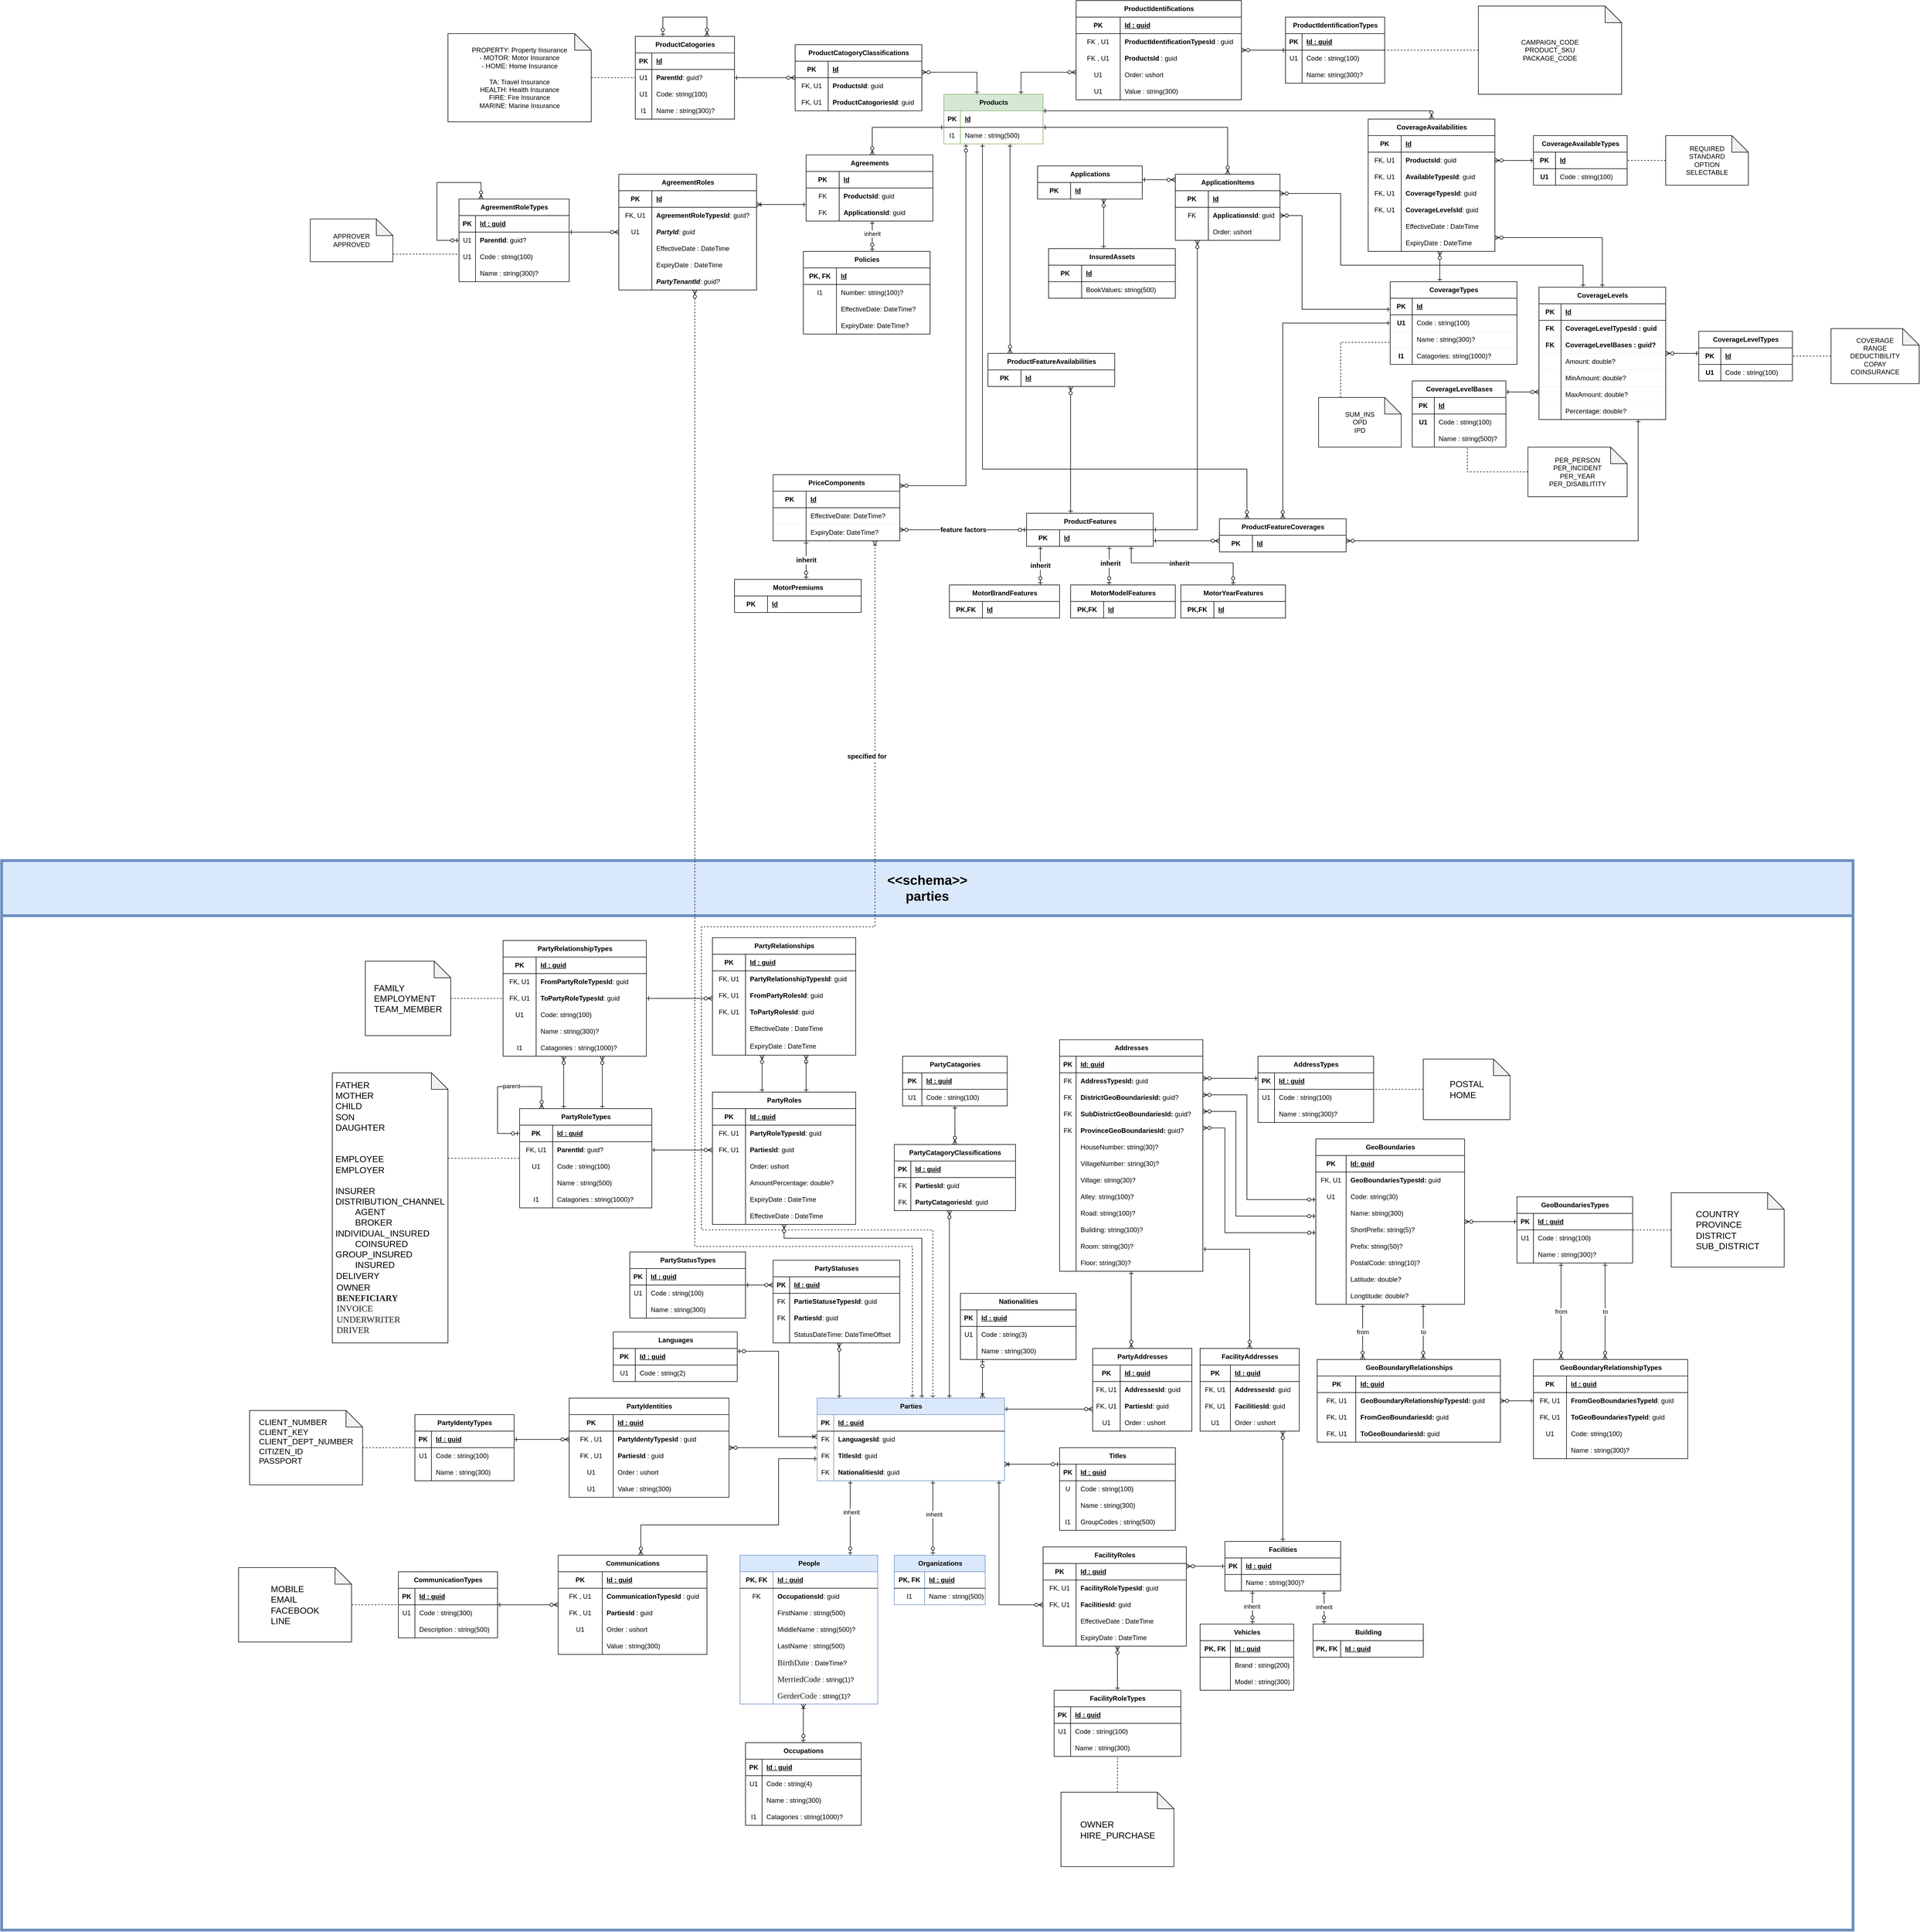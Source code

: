 <mxfile version="27.2.0">
  <diagram name="Page-1" id="dae26kvZWcS3fyKBgKjT">
    <mxGraphModel dx="6523" dy="2794" grid="1" gridSize="10" guides="1" tooltips="1" connect="1" arrows="1" fold="1" page="1" pageScale="1" pageWidth="850" pageHeight="1100" math="0" shadow="0">
      <root>
        <mxCell id="0" />
        <mxCell id="1" parent="0" />
        <mxCell id="cIeKqPvd8UctPz4Kh1tf-173" value="&lt;div&gt;&lt;span&gt;&amp;lt;&amp;lt;schema&amp;gt;&amp;gt;&lt;/span&gt;&lt;/div&gt;&lt;span&gt;parties&lt;/span&gt;" style="swimlane;whiteSpace=wrap;html=1;fillColor=#dae8fc;strokeColor=#6c8ebf;fontSize=24;gradientColor=none;strokeWidth=5;startSize=100;" parent="1" vertex="1">
          <mxGeometry x="-4430" y="-250" width="3360" height="1940" as="geometry" />
        </mxCell>
        <mxCell id="cIeKqPvd8UctPz4Kh1tf-174" value="Parties" style="shape=table;startSize=30;container=1;collapsible=1;childLayout=tableLayout;fixedRows=1;rowLines=0;fontStyle=1;align=center;resizeLast=1;html=1;fillColor=#dae8fc;strokeColor=#6c8ebf;" parent="cIeKqPvd8UctPz4Kh1tf-173" vertex="1">
          <mxGeometry x="1480" y="975" width="340" height="150" as="geometry" />
        </mxCell>
        <mxCell id="cIeKqPvd8UctPz4Kh1tf-175" value="" style="shape=tableRow;horizontal=0;startSize=0;swimlaneHead=0;swimlaneBody=0;fillColor=none;collapsible=0;dropTarget=0;points=[[0,0.5],[1,0.5]];portConstraint=eastwest;top=0;left=0;right=0;bottom=1;" parent="cIeKqPvd8UctPz4Kh1tf-174" vertex="1">
          <mxGeometry y="30" width="340" height="30" as="geometry" />
        </mxCell>
        <mxCell id="cIeKqPvd8UctPz4Kh1tf-176" value="PK" style="shape=partialRectangle;connectable=0;fillColor=none;top=0;left=0;bottom=0;right=0;fontStyle=1;overflow=hidden;whiteSpace=wrap;html=1;" parent="cIeKqPvd8UctPz4Kh1tf-175" vertex="1">
          <mxGeometry width="30" height="30" as="geometry">
            <mxRectangle width="30" height="30" as="alternateBounds" />
          </mxGeometry>
        </mxCell>
        <mxCell id="cIeKqPvd8UctPz4Kh1tf-177" value="Id : guid" style="shape=partialRectangle;connectable=0;fillColor=none;top=0;left=0;bottom=0;right=0;align=left;spacingLeft=6;fontStyle=5;overflow=hidden;whiteSpace=wrap;html=1;" parent="cIeKqPvd8UctPz4Kh1tf-175" vertex="1">
          <mxGeometry x="30" width="310" height="30" as="geometry">
            <mxRectangle width="310" height="30" as="alternateBounds" />
          </mxGeometry>
        </mxCell>
        <mxCell id="cIeKqPvd8UctPz4Kh1tf-178" value="" style="shape=tableRow;horizontal=0;startSize=0;swimlaneHead=0;swimlaneBody=0;fillColor=none;collapsible=0;dropTarget=0;points=[[0,0.5],[1,0.5]];portConstraint=eastwest;top=0;left=0;right=0;bottom=0;" parent="cIeKqPvd8UctPz4Kh1tf-174" vertex="1">
          <mxGeometry y="60" width="340" height="30" as="geometry" />
        </mxCell>
        <mxCell id="cIeKqPvd8UctPz4Kh1tf-179" value="FK" style="shape=partialRectangle;connectable=0;fillColor=none;top=0;left=0;bottom=0;right=0;editable=1;overflow=hidden;whiteSpace=wrap;html=1;" parent="cIeKqPvd8UctPz4Kh1tf-178" vertex="1">
          <mxGeometry width="30" height="30" as="geometry">
            <mxRectangle width="30" height="30" as="alternateBounds" />
          </mxGeometry>
        </mxCell>
        <mxCell id="cIeKqPvd8UctPz4Kh1tf-180" value="&lt;span style=&quot;font-weight: 700; text-align: center; text-wrap-mode: nowrap;&quot;&gt;LanguagesId&lt;/span&gt;: guid" style="shape=partialRectangle;connectable=0;fillColor=none;top=0;left=0;bottom=0;right=0;align=left;spacingLeft=6;overflow=hidden;whiteSpace=wrap;html=1;" parent="cIeKqPvd8UctPz4Kh1tf-178" vertex="1">
          <mxGeometry x="30" width="310" height="30" as="geometry">
            <mxRectangle width="310" height="30" as="alternateBounds" />
          </mxGeometry>
        </mxCell>
        <mxCell id="cIeKqPvd8UctPz4Kh1tf-181" value="" style="shape=tableRow;horizontal=0;startSize=0;swimlaneHead=0;swimlaneBody=0;fillColor=none;collapsible=0;dropTarget=0;points=[[0,0.5],[1,0.5]];portConstraint=eastwest;top=0;left=0;right=0;bottom=0;" parent="cIeKqPvd8UctPz4Kh1tf-174" vertex="1">
          <mxGeometry y="90" width="340" height="30" as="geometry" />
        </mxCell>
        <mxCell id="cIeKqPvd8UctPz4Kh1tf-182" value="FK" style="shape=partialRectangle;connectable=0;fillColor=none;top=0;left=0;bottom=0;right=0;editable=1;overflow=hidden;whiteSpace=wrap;html=1;" parent="cIeKqPvd8UctPz4Kh1tf-181" vertex="1">
          <mxGeometry width="30" height="30" as="geometry">
            <mxRectangle width="30" height="30" as="alternateBounds" />
          </mxGeometry>
        </mxCell>
        <mxCell id="cIeKqPvd8UctPz4Kh1tf-183" value="&lt;span style=&quot;font-weight: 700; text-align: center; text-wrap-mode: nowrap;&quot;&gt;Titles&lt;/span&gt;&lt;span style=&quot;font-weight: 700; text-align: center; text-wrap-mode: nowrap;&quot;&gt;Id&lt;/span&gt;: guid" style="shape=partialRectangle;connectable=0;fillColor=none;top=0;left=0;bottom=0;right=0;align=left;spacingLeft=6;overflow=hidden;whiteSpace=wrap;html=1;" parent="cIeKqPvd8UctPz4Kh1tf-181" vertex="1">
          <mxGeometry x="30" width="310" height="30" as="geometry">
            <mxRectangle width="310" height="30" as="alternateBounds" />
          </mxGeometry>
        </mxCell>
        <mxCell id="cIeKqPvd8UctPz4Kh1tf-184" value="" style="shape=tableRow;horizontal=0;startSize=0;swimlaneHead=0;swimlaneBody=0;fillColor=none;collapsible=0;dropTarget=0;points=[[0,0.5],[1,0.5]];portConstraint=eastwest;top=0;left=0;right=0;bottom=0;" parent="cIeKqPvd8UctPz4Kh1tf-174" vertex="1">
          <mxGeometry y="120" width="340" height="30" as="geometry" />
        </mxCell>
        <mxCell id="cIeKqPvd8UctPz4Kh1tf-185" value="FK" style="shape=partialRectangle;connectable=0;fillColor=none;top=0;left=0;bottom=0;right=0;editable=1;overflow=hidden;whiteSpace=wrap;html=1;" parent="cIeKqPvd8UctPz4Kh1tf-184" vertex="1">
          <mxGeometry width="30" height="30" as="geometry">
            <mxRectangle width="30" height="30" as="alternateBounds" />
          </mxGeometry>
        </mxCell>
        <mxCell id="cIeKqPvd8UctPz4Kh1tf-186" value="&lt;span style=&quot;font-weight: 700; text-align: center; text-wrap-mode: nowrap;&quot;&gt;Nationalities&lt;/span&gt;&lt;span style=&quot;font-weight: 700; text-align: center; text-wrap-mode: nowrap;&quot;&gt;Id&lt;/span&gt;: guid" style="shape=partialRectangle;connectable=0;fillColor=none;top=0;left=0;bottom=0;right=0;align=left;spacingLeft=6;overflow=hidden;whiteSpace=wrap;html=1;" parent="cIeKqPvd8UctPz4Kh1tf-184" vertex="1">
          <mxGeometry x="30" width="310" height="30" as="geometry">
            <mxRectangle width="310" height="30" as="alternateBounds" />
          </mxGeometry>
        </mxCell>
        <mxCell id="cIeKqPvd8UctPz4Kh1tf-187" value="PartyIdentities" style="shape=table;startSize=30;container=1;collapsible=1;childLayout=tableLayout;fixedRows=1;rowLines=0;fontStyle=1;align=center;resizeLast=1;html=1;" parent="cIeKqPvd8UctPz4Kh1tf-173" vertex="1">
          <mxGeometry x="1030" y="975" width="290" height="180" as="geometry" />
        </mxCell>
        <mxCell id="cIeKqPvd8UctPz4Kh1tf-188" value="" style="shape=tableRow;horizontal=0;startSize=0;swimlaneHead=0;swimlaneBody=0;fillColor=none;collapsible=0;dropTarget=0;points=[[0,0.5],[1,0.5]];portConstraint=eastwest;top=0;left=0;right=0;bottom=1;" parent="cIeKqPvd8UctPz4Kh1tf-187" vertex="1">
          <mxGeometry y="30" width="290" height="30" as="geometry" />
        </mxCell>
        <mxCell id="cIeKqPvd8UctPz4Kh1tf-189" value="PK" style="shape=partialRectangle;connectable=0;fillColor=none;top=0;left=0;bottom=0;right=0;fontStyle=1;overflow=hidden;whiteSpace=wrap;html=1;" parent="cIeKqPvd8UctPz4Kh1tf-188" vertex="1">
          <mxGeometry width="80" height="30" as="geometry">
            <mxRectangle width="80" height="30" as="alternateBounds" />
          </mxGeometry>
        </mxCell>
        <mxCell id="cIeKqPvd8UctPz4Kh1tf-190" value="Id : guid" style="shape=partialRectangle;connectable=0;fillColor=none;top=0;left=0;bottom=0;right=0;align=left;spacingLeft=6;fontStyle=5;overflow=hidden;whiteSpace=wrap;html=1;" parent="cIeKqPvd8UctPz4Kh1tf-188" vertex="1">
          <mxGeometry x="80" width="210" height="30" as="geometry">
            <mxRectangle width="210" height="30" as="alternateBounds" />
          </mxGeometry>
        </mxCell>
        <mxCell id="cIeKqPvd8UctPz4Kh1tf-191" value="" style="shape=tableRow;horizontal=0;startSize=0;swimlaneHead=0;swimlaneBody=0;fillColor=none;collapsible=0;dropTarget=0;points=[[0,0.5],[1,0.5]];portConstraint=eastwest;top=0;left=0;right=0;bottom=0;" parent="cIeKqPvd8UctPz4Kh1tf-187" vertex="1">
          <mxGeometry y="60" width="290" height="30" as="geometry" />
        </mxCell>
        <mxCell id="cIeKqPvd8UctPz4Kh1tf-192" value="FK , U1" style="shape=partialRectangle;connectable=0;fillColor=none;top=0;left=0;bottom=0;right=0;editable=1;overflow=hidden;whiteSpace=wrap;html=1;" parent="cIeKqPvd8UctPz4Kh1tf-191" vertex="1">
          <mxGeometry width="80" height="30" as="geometry">
            <mxRectangle width="80" height="30" as="alternateBounds" />
          </mxGeometry>
        </mxCell>
        <mxCell id="cIeKqPvd8UctPz4Kh1tf-193" value="&lt;span style=&quot;font-weight: 700; text-align: center; text-wrap-mode: nowrap;&quot;&gt;PartyIdentyTypesId&lt;/span&gt;&amp;nbsp;: guid" style="shape=partialRectangle;connectable=0;fillColor=none;top=0;left=0;bottom=0;right=0;align=left;spacingLeft=6;overflow=hidden;whiteSpace=wrap;html=1;" parent="cIeKqPvd8UctPz4Kh1tf-191" vertex="1">
          <mxGeometry x="80" width="210" height="30" as="geometry">
            <mxRectangle width="210" height="30" as="alternateBounds" />
          </mxGeometry>
        </mxCell>
        <mxCell id="cIeKqPvd8UctPz4Kh1tf-194" value="" style="shape=tableRow;horizontal=0;startSize=0;swimlaneHead=0;swimlaneBody=0;fillColor=none;collapsible=0;dropTarget=0;points=[[0,0.5],[1,0.5]];portConstraint=eastwest;top=0;left=0;right=0;bottom=0;" parent="cIeKqPvd8UctPz4Kh1tf-187" vertex="1">
          <mxGeometry y="90" width="290" height="30" as="geometry" />
        </mxCell>
        <mxCell id="cIeKqPvd8UctPz4Kh1tf-195" value="FK , U1" style="shape=partialRectangle;connectable=0;fillColor=none;top=0;left=0;bottom=0;right=0;editable=1;overflow=hidden;whiteSpace=wrap;html=1;" parent="cIeKqPvd8UctPz4Kh1tf-194" vertex="1">
          <mxGeometry width="80" height="30" as="geometry">
            <mxRectangle width="80" height="30" as="alternateBounds" />
          </mxGeometry>
        </mxCell>
        <mxCell id="cIeKqPvd8UctPz4Kh1tf-196" value="&lt;span style=&quot;font-weight: 700; text-align: center; text-wrap-mode: nowrap;&quot;&gt;Parties&lt;/span&gt;&lt;span style=&quot;font-weight: 700; text-align: center; text-wrap-mode: nowrap;&quot;&gt;Id&lt;/span&gt;&amp;nbsp;: guid" style="shape=partialRectangle;connectable=0;fillColor=none;top=0;left=0;bottom=0;right=0;align=left;spacingLeft=6;overflow=hidden;whiteSpace=wrap;html=1;" parent="cIeKqPvd8UctPz4Kh1tf-194" vertex="1">
          <mxGeometry x="80" width="210" height="30" as="geometry">
            <mxRectangle width="210" height="30" as="alternateBounds" />
          </mxGeometry>
        </mxCell>
        <mxCell id="cIeKqPvd8UctPz4Kh1tf-197" value="" style="shape=tableRow;horizontal=0;startSize=0;swimlaneHead=0;swimlaneBody=0;fillColor=none;collapsible=0;dropTarget=0;points=[[0,0.5],[1,0.5]];portConstraint=eastwest;top=0;left=0;right=0;bottom=0;" parent="cIeKqPvd8UctPz4Kh1tf-187" vertex="1">
          <mxGeometry y="120" width="290" height="30" as="geometry" />
        </mxCell>
        <mxCell id="cIeKqPvd8UctPz4Kh1tf-198" value="U1" style="shape=partialRectangle;connectable=0;fillColor=none;top=0;left=0;bottom=0;right=0;editable=1;overflow=hidden;whiteSpace=wrap;html=1;" parent="cIeKqPvd8UctPz4Kh1tf-197" vertex="1">
          <mxGeometry width="80" height="30" as="geometry">
            <mxRectangle width="80" height="30" as="alternateBounds" />
          </mxGeometry>
        </mxCell>
        <mxCell id="cIeKqPvd8UctPz4Kh1tf-199" value="Order : ushort" style="shape=partialRectangle;connectable=0;fillColor=none;top=0;left=0;bottom=0;right=0;align=left;spacingLeft=6;overflow=hidden;whiteSpace=wrap;html=1;" parent="cIeKqPvd8UctPz4Kh1tf-197" vertex="1">
          <mxGeometry x="80" width="210" height="30" as="geometry">
            <mxRectangle width="210" height="30" as="alternateBounds" />
          </mxGeometry>
        </mxCell>
        <mxCell id="dSspju1KlAN8yzlLeEt2-61" value="" style="shape=tableRow;horizontal=0;startSize=0;swimlaneHead=0;swimlaneBody=0;fillColor=none;collapsible=0;dropTarget=0;points=[[0,0.5],[1,0.5]];portConstraint=eastwest;top=0;left=0;right=0;bottom=0;" vertex="1" parent="cIeKqPvd8UctPz4Kh1tf-187">
          <mxGeometry y="150" width="290" height="30" as="geometry" />
        </mxCell>
        <mxCell id="dSspju1KlAN8yzlLeEt2-62" value="U1" style="shape=partialRectangle;connectable=0;fillColor=none;top=0;left=0;bottom=0;right=0;editable=1;overflow=hidden;whiteSpace=wrap;html=1;" vertex="1" parent="dSspju1KlAN8yzlLeEt2-61">
          <mxGeometry width="80" height="30" as="geometry">
            <mxRectangle width="80" height="30" as="alternateBounds" />
          </mxGeometry>
        </mxCell>
        <mxCell id="dSspju1KlAN8yzlLeEt2-63" value="Value : string(300)" style="shape=partialRectangle;connectable=0;fillColor=none;top=0;left=0;bottom=0;right=0;align=left;spacingLeft=6;overflow=hidden;whiteSpace=wrap;html=1;" vertex="1" parent="dSspju1KlAN8yzlLeEt2-61">
          <mxGeometry x="80" width="210" height="30" as="geometry">
            <mxRectangle width="210" height="30" as="alternateBounds" />
          </mxGeometry>
        </mxCell>
        <mxCell id="cIeKqPvd8UctPz4Kh1tf-200" value="PartyIdentyTypes" style="shape=table;startSize=30;container=1;collapsible=1;childLayout=tableLayout;fixedRows=1;rowLines=0;fontStyle=1;align=center;resizeLast=1;html=1;" parent="cIeKqPvd8UctPz4Kh1tf-173" vertex="1">
          <mxGeometry x="750" y="1005" width="180" height="120" as="geometry" />
        </mxCell>
        <mxCell id="cIeKqPvd8UctPz4Kh1tf-201" value="" style="shape=tableRow;horizontal=0;startSize=0;swimlaneHead=0;swimlaneBody=0;fillColor=none;collapsible=0;dropTarget=0;points=[[0,0.5],[1,0.5]];portConstraint=eastwest;top=0;left=0;right=0;bottom=1;" parent="cIeKqPvd8UctPz4Kh1tf-200" vertex="1">
          <mxGeometry y="30" width="180" height="30" as="geometry" />
        </mxCell>
        <mxCell id="cIeKqPvd8UctPz4Kh1tf-202" value="PK" style="shape=partialRectangle;connectable=0;fillColor=none;top=0;left=0;bottom=0;right=0;fontStyle=1;overflow=hidden;whiteSpace=wrap;html=1;" parent="cIeKqPvd8UctPz4Kh1tf-201" vertex="1">
          <mxGeometry width="30" height="30" as="geometry">
            <mxRectangle width="30" height="30" as="alternateBounds" />
          </mxGeometry>
        </mxCell>
        <mxCell id="cIeKqPvd8UctPz4Kh1tf-203" value="Id : guid" style="shape=partialRectangle;connectable=0;fillColor=none;top=0;left=0;bottom=0;right=0;align=left;spacingLeft=6;fontStyle=5;overflow=hidden;whiteSpace=wrap;html=1;" parent="cIeKqPvd8UctPz4Kh1tf-201" vertex="1">
          <mxGeometry x="30" width="150" height="30" as="geometry">
            <mxRectangle width="150" height="30" as="alternateBounds" />
          </mxGeometry>
        </mxCell>
        <mxCell id="cIeKqPvd8UctPz4Kh1tf-204" value="" style="shape=tableRow;horizontal=0;startSize=0;swimlaneHead=0;swimlaneBody=0;fillColor=none;collapsible=0;dropTarget=0;points=[[0,0.5],[1,0.5]];portConstraint=eastwest;top=0;left=0;right=0;bottom=0;" parent="cIeKqPvd8UctPz4Kh1tf-200" vertex="1">
          <mxGeometry y="60" width="180" height="30" as="geometry" />
        </mxCell>
        <mxCell id="cIeKqPvd8UctPz4Kh1tf-205" value="U1" style="shape=partialRectangle;connectable=0;fillColor=none;top=0;left=0;bottom=0;right=0;editable=1;overflow=hidden;whiteSpace=wrap;html=1;" parent="cIeKqPvd8UctPz4Kh1tf-204" vertex="1">
          <mxGeometry width="30" height="30" as="geometry">
            <mxRectangle width="30" height="30" as="alternateBounds" />
          </mxGeometry>
        </mxCell>
        <mxCell id="cIeKqPvd8UctPz4Kh1tf-206" value="Code : string(100)" style="shape=partialRectangle;connectable=0;fillColor=none;top=0;left=0;bottom=0;right=0;align=left;spacingLeft=6;overflow=hidden;whiteSpace=wrap;html=1;" parent="cIeKqPvd8UctPz4Kh1tf-204" vertex="1">
          <mxGeometry x="30" width="150" height="30" as="geometry">
            <mxRectangle width="150" height="30" as="alternateBounds" />
          </mxGeometry>
        </mxCell>
        <mxCell id="cIeKqPvd8UctPz4Kh1tf-207" value="" style="shape=tableRow;horizontal=0;startSize=0;swimlaneHead=0;swimlaneBody=0;fillColor=none;collapsible=0;dropTarget=0;points=[[0,0.5],[1,0.5]];portConstraint=eastwest;top=0;left=0;right=0;bottom=0;" parent="cIeKqPvd8UctPz4Kh1tf-200" vertex="1">
          <mxGeometry y="90" width="180" height="30" as="geometry" />
        </mxCell>
        <mxCell id="cIeKqPvd8UctPz4Kh1tf-208" value="" style="shape=partialRectangle;connectable=0;fillColor=none;top=0;left=0;bottom=0;right=0;editable=1;overflow=hidden;whiteSpace=wrap;html=1;" parent="cIeKqPvd8UctPz4Kh1tf-207" vertex="1">
          <mxGeometry width="30" height="30" as="geometry">
            <mxRectangle width="30" height="30" as="alternateBounds" />
          </mxGeometry>
        </mxCell>
        <mxCell id="cIeKqPvd8UctPz4Kh1tf-209" value="Name : string(300)" style="shape=partialRectangle;connectable=0;fillColor=none;top=0;left=0;bottom=0;right=0;align=left;spacingLeft=6;overflow=hidden;whiteSpace=wrap;html=1;" parent="cIeKqPvd8UctPz4Kh1tf-207" vertex="1">
          <mxGeometry x="30" width="150" height="30" as="geometry">
            <mxRectangle width="150" height="30" as="alternateBounds" />
          </mxGeometry>
        </mxCell>
        <mxCell id="cIeKqPvd8UctPz4Kh1tf-210" style="edgeStyle=orthogonalEdgeStyle;rounded=0;orthogonalLoop=1;jettySize=auto;html=1;exitX=0;exitY=0.5;exitDx=0;exitDy=0;entryX=1;entryY=0.5;entryDx=0;entryDy=0;endArrow=ERone;endFill=0;startArrow=ERzeroToMany;startFill=0;" parent="cIeKqPvd8UctPz4Kh1tf-173" source="cIeKqPvd8UctPz4Kh1tf-191" target="cIeKqPvd8UctPz4Kh1tf-201" edge="1">
          <mxGeometry relative="1" as="geometry" />
        </mxCell>
        <mxCell id="cIeKqPvd8UctPz4Kh1tf-211" style="edgeStyle=orthogonalEdgeStyle;rounded=0;orthogonalLoop=1;jettySize=auto;html=1;endArrow=ERone;endFill=0;startArrow=ERzeroToMany;startFill=0;" parent="cIeKqPvd8UctPz4Kh1tf-173" source="cIeKqPvd8UctPz4Kh1tf-187" target="cIeKqPvd8UctPz4Kh1tf-174" edge="1">
          <mxGeometry relative="1" as="geometry">
            <mxPoint x="1360" y="1135" as="sourcePoint" />
            <mxPoint x="1470" y="1135" as="targetPoint" />
            <Array as="points">
              <mxPoint x="1410" y="1065" />
              <mxPoint x="1410" y="1065" />
            </Array>
          </mxGeometry>
        </mxCell>
        <mxCell id="cIeKqPvd8UctPz4Kh1tf-212" style="edgeStyle=orthogonalEdgeStyle;rounded=0;orthogonalLoop=1;jettySize=auto;html=1;startArrow=ERzeroToOne;startFill=0;endArrow=ERone;endFill=0;" parent="cIeKqPvd8UctPz4Kh1tf-173" source="cIeKqPvd8UctPz4Kh1tf-213" target="cIeKqPvd8UctPz4Kh1tf-174" edge="1">
          <mxGeometry relative="1" as="geometry">
            <Array as="points">
              <mxPoint x="1540" y="1175" />
              <mxPoint x="1540" y="1175" />
            </Array>
          </mxGeometry>
        </mxCell>
        <mxCell id="dSspju1KlAN8yzlLeEt2-91" value="inherit" style="edgeLabel;html=1;align=center;verticalAlign=middle;resizable=0;points=[];" vertex="1" connectable="0" parent="cIeKqPvd8UctPz4Kh1tf-212">
          <mxGeometry x="0.165" y="-2" relative="1" as="geometry">
            <mxPoint as="offset" />
          </mxGeometry>
        </mxCell>
        <mxCell id="cIeKqPvd8UctPz4Kh1tf-213" value="People" style="shape=table;startSize=30;container=1;collapsible=1;childLayout=tableLayout;fixedRows=1;rowLines=0;fontStyle=1;align=center;resizeLast=1;html=1;fillColor=#dae8fc;strokeColor=#6c8ebf;" parent="cIeKqPvd8UctPz4Kh1tf-173" vertex="1">
          <mxGeometry x="1340" y="1260" width="250" height="270" as="geometry" />
        </mxCell>
        <mxCell id="cIeKqPvd8UctPz4Kh1tf-214" value="" style="shape=tableRow;horizontal=0;startSize=0;swimlaneHead=0;swimlaneBody=0;fillColor=none;collapsible=0;dropTarget=0;points=[[0,0.5],[1,0.5]];portConstraint=eastwest;top=0;left=0;right=0;bottom=1;" parent="cIeKqPvd8UctPz4Kh1tf-213" vertex="1">
          <mxGeometry y="30" width="250" height="30" as="geometry" />
        </mxCell>
        <mxCell id="cIeKqPvd8UctPz4Kh1tf-215" value="PK, FK" style="shape=partialRectangle;connectable=0;fillColor=none;top=0;left=0;bottom=0;right=0;fontStyle=1;overflow=hidden;whiteSpace=wrap;html=1;" parent="cIeKqPvd8UctPz4Kh1tf-214" vertex="1">
          <mxGeometry width="60" height="30" as="geometry">
            <mxRectangle width="60" height="30" as="alternateBounds" />
          </mxGeometry>
        </mxCell>
        <mxCell id="cIeKqPvd8UctPz4Kh1tf-216" value="Id : guid" style="shape=partialRectangle;connectable=0;fillColor=none;top=0;left=0;bottom=0;right=0;align=left;spacingLeft=6;fontStyle=5;overflow=hidden;whiteSpace=wrap;html=1;" parent="cIeKqPvd8UctPz4Kh1tf-214" vertex="1">
          <mxGeometry x="60" width="190" height="30" as="geometry">
            <mxRectangle width="190" height="30" as="alternateBounds" />
          </mxGeometry>
        </mxCell>
        <mxCell id="cIeKqPvd8UctPz4Kh1tf-217" value="" style="shape=tableRow;horizontal=0;startSize=0;swimlaneHead=0;swimlaneBody=0;fillColor=none;collapsible=0;dropTarget=0;points=[[0,0.5],[1,0.5]];portConstraint=eastwest;top=0;left=0;right=0;bottom=0;" parent="cIeKqPvd8UctPz4Kh1tf-213" vertex="1">
          <mxGeometry y="60" width="250" height="30" as="geometry" />
        </mxCell>
        <mxCell id="cIeKqPvd8UctPz4Kh1tf-218" value="FK" style="shape=partialRectangle;connectable=0;fillColor=none;top=0;left=0;bottom=0;right=0;editable=1;overflow=hidden;whiteSpace=wrap;html=1;" parent="cIeKqPvd8UctPz4Kh1tf-217" vertex="1">
          <mxGeometry width="60" height="30" as="geometry">
            <mxRectangle width="60" height="30" as="alternateBounds" />
          </mxGeometry>
        </mxCell>
        <mxCell id="cIeKqPvd8UctPz4Kh1tf-219" value="&lt;span style=&quot;font-weight: 700; text-align: center; text-wrap-mode: nowrap;&quot;&gt;Occupations&lt;/span&gt;&lt;span style=&quot;text-wrap-mode: nowrap; font-weight: 700; text-align: center;&quot;&gt;Id&lt;/span&gt;: guid" style="shape=partialRectangle;connectable=0;fillColor=none;top=0;left=0;bottom=0;right=0;align=left;spacingLeft=6;overflow=hidden;whiteSpace=wrap;html=1;" parent="cIeKqPvd8UctPz4Kh1tf-217" vertex="1">
          <mxGeometry x="60" width="190" height="30" as="geometry">
            <mxRectangle width="190" height="30" as="alternateBounds" />
          </mxGeometry>
        </mxCell>
        <mxCell id="cIeKqPvd8UctPz4Kh1tf-220" value="" style="shape=tableRow;horizontal=0;startSize=0;swimlaneHead=0;swimlaneBody=0;fillColor=none;collapsible=0;dropTarget=0;points=[[0,0.5],[1,0.5]];portConstraint=eastwest;top=0;left=0;right=0;bottom=0;" parent="cIeKqPvd8UctPz4Kh1tf-213" vertex="1">
          <mxGeometry y="90" width="250" height="30" as="geometry" />
        </mxCell>
        <mxCell id="cIeKqPvd8UctPz4Kh1tf-221" value="" style="shape=partialRectangle;connectable=0;fillColor=none;top=0;left=0;bottom=0;right=0;editable=1;overflow=hidden;whiteSpace=wrap;html=1;" parent="cIeKqPvd8UctPz4Kh1tf-220" vertex="1">
          <mxGeometry width="60" height="30" as="geometry">
            <mxRectangle width="60" height="30" as="alternateBounds" />
          </mxGeometry>
        </mxCell>
        <mxCell id="cIeKqPvd8UctPz4Kh1tf-222" value="FirstName : string(500)" style="shape=partialRectangle;connectable=0;fillColor=none;top=0;left=0;bottom=0;right=0;align=left;spacingLeft=6;overflow=hidden;whiteSpace=wrap;html=1;" parent="cIeKqPvd8UctPz4Kh1tf-220" vertex="1">
          <mxGeometry x="60" width="190" height="30" as="geometry">
            <mxRectangle width="190" height="30" as="alternateBounds" />
          </mxGeometry>
        </mxCell>
        <mxCell id="cIeKqPvd8UctPz4Kh1tf-223" value="" style="shape=tableRow;horizontal=0;startSize=0;swimlaneHead=0;swimlaneBody=0;fillColor=none;collapsible=0;dropTarget=0;points=[[0,0.5],[1,0.5]];portConstraint=eastwest;top=0;left=0;right=0;bottom=0;" parent="cIeKqPvd8UctPz4Kh1tf-213" vertex="1">
          <mxGeometry y="120" width="250" height="30" as="geometry" />
        </mxCell>
        <mxCell id="cIeKqPvd8UctPz4Kh1tf-224" value="" style="shape=partialRectangle;connectable=0;fillColor=none;top=0;left=0;bottom=0;right=0;editable=1;overflow=hidden;whiteSpace=wrap;html=1;" parent="cIeKqPvd8UctPz4Kh1tf-223" vertex="1">
          <mxGeometry width="60" height="30" as="geometry">
            <mxRectangle width="60" height="30" as="alternateBounds" />
          </mxGeometry>
        </mxCell>
        <mxCell id="cIeKqPvd8UctPz4Kh1tf-225" value="MiddleName : string(500)?" style="shape=partialRectangle;connectable=0;fillColor=none;top=0;left=0;bottom=0;right=0;align=left;spacingLeft=6;overflow=hidden;whiteSpace=wrap;html=1;" parent="cIeKqPvd8UctPz4Kh1tf-223" vertex="1">
          <mxGeometry x="60" width="190" height="30" as="geometry">
            <mxRectangle width="190" height="30" as="alternateBounds" />
          </mxGeometry>
        </mxCell>
        <mxCell id="cIeKqPvd8UctPz4Kh1tf-226" value="" style="shape=tableRow;horizontal=0;startSize=0;swimlaneHead=0;swimlaneBody=0;fillColor=none;collapsible=0;dropTarget=0;points=[[0,0.5],[1,0.5]];portConstraint=eastwest;top=0;left=0;right=0;bottom=0;" parent="cIeKqPvd8UctPz4Kh1tf-213" vertex="1">
          <mxGeometry y="150" width="250" height="30" as="geometry" />
        </mxCell>
        <mxCell id="cIeKqPvd8UctPz4Kh1tf-227" value="" style="shape=partialRectangle;connectable=0;fillColor=none;top=0;left=0;bottom=0;right=0;editable=1;overflow=hidden;whiteSpace=wrap;html=1;" parent="cIeKqPvd8UctPz4Kh1tf-226" vertex="1">
          <mxGeometry width="60" height="30" as="geometry">
            <mxRectangle width="60" height="30" as="alternateBounds" />
          </mxGeometry>
        </mxCell>
        <mxCell id="cIeKqPvd8UctPz4Kh1tf-228" value="LastName : string(500)" style="shape=partialRectangle;connectable=0;fillColor=none;top=0;left=0;bottom=0;right=0;align=left;spacingLeft=6;overflow=hidden;whiteSpace=wrap;html=1;" parent="cIeKqPvd8UctPz4Kh1tf-226" vertex="1">
          <mxGeometry x="60" width="190" height="30" as="geometry">
            <mxRectangle width="190" height="30" as="alternateBounds" />
          </mxGeometry>
        </mxCell>
        <mxCell id="cIeKqPvd8UctPz4Kh1tf-229" value="" style="shape=tableRow;horizontal=0;startSize=0;swimlaneHead=0;swimlaneBody=0;fillColor=none;collapsible=0;dropTarget=0;points=[[0,0.5],[1,0.5]];portConstraint=eastwest;top=0;left=0;right=0;bottom=0;" parent="cIeKqPvd8UctPz4Kh1tf-213" vertex="1">
          <mxGeometry y="180" width="250" height="30" as="geometry" />
        </mxCell>
        <mxCell id="cIeKqPvd8UctPz4Kh1tf-230" value="" style="shape=partialRectangle;connectable=0;fillColor=none;top=0;left=0;bottom=0;right=0;editable=1;overflow=hidden;whiteSpace=wrap;html=1;" parent="cIeKqPvd8UctPz4Kh1tf-229" vertex="1">
          <mxGeometry width="60" height="30" as="geometry">
            <mxRectangle width="60" height="30" as="alternateBounds" />
          </mxGeometry>
        </mxCell>
        <mxCell id="cIeKqPvd8UctPz4Kh1tf-231" value="&lt;span style=&quot;color: rgb(36, 36, 36); font-family: &amp;quot;Aptos Narrow&amp;quot;, Calibri, &amp;quot;sans-serif&amp;quot;, &amp;quot;Mongolian Baiti&amp;quot;, &amp;quot;Microsoft Yi Baiti&amp;quot;, &amp;quot;Javanese Text&amp;quot;, &amp;quot;Yu Gothic&amp;quot;; font-size: 14.667px; white-space-collapse: preserve; background-color: rgb(245, 245, 245);&quot;&gt;BirthDate&lt;/span&gt;&amp;nbsp;: DateTime?" style="shape=partialRectangle;connectable=0;fillColor=none;top=0;left=0;bottom=0;right=0;align=left;spacingLeft=6;overflow=hidden;whiteSpace=wrap;html=1;" parent="cIeKqPvd8UctPz4Kh1tf-229" vertex="1">
          <mxGeometry x="60" width="190" height="30" as="geometry">
            <mxRectangle width="190" height="30" as="alternateBounds" />
          </mxGeometry>
        </mxCell>
        <mxCell id="cIeKqPvd8UctPz4Kh1tf-232" value="" style="shape=tableRow;horizontal=0;startSize=0;swimlaneHead=0;swimlaneBody=0;fillColor=none;collapsible=0;dropTarget=0;points=[[0,0.5],[1,0.5]];portConstraint=eastwest;top=0;left=0;right=0;bottom=0;" parent="cIeKqPvd8UctPz4Kh1tf-213" vertex="1">
          <mxGeometry y="210" width="250" height="30" as="geometry" />
        </mxCell>
        <mxCell id="cIeKqPvd8UctPz4Kh1tf-233" value="" style="shape=partialRectangle;connectable=0;fillColor=none;top=0;left=0;bottom=0;right=0;editable=1;overflow=hidden;whiteSpace=wrap;html=1;" parent="cIeKqPvd8UctPz4Kh1tf-232" vertex="1">
          <mxGeometry width="60" height="30" as="geometry">
            <mxRectangle width="60" height="30" as="alternateBounds" />
          </mxGeometry>
        </mxCell>
        <mxCell id="cIeKqPvd8UctPz4Kh1tf-234" value="&lt;span style=&quot;color: rgb(36, 36, 36); font-family: &amp;quot;Aptos Narrow&amp;quot;, Calibri, &amp;quot;sans-serif&amp;quot;, &amp;quot;Mongolian Baiti&amp;quot;, &amp;quot;Microsoft Yi Baiti&amp;quot;, &amp;quot;Javanese Text&amp;quot;, &amp;quot;Yu Gothic&amp;quot;; font-size: 14.667px; white-space-collapse: preserve; background-color: rgb(245, 245, 245);&quot;&gt;MerriedCode&lt;/span&gt;&amp;nbsp;: string(1)?" style="shape=partialRectangle;connectable=0;fillColor=none;top=0;left=0;bottom=0;right=0;align=left;spacingLeft=6;overflow=hidden;whiteSpace=wrap;html=1;" parent="cIeKqPvd8UctPz4Kh1tf-232" vertex="1">
          <mxGeometry x="60" width="190" height="30" as="geometry">
            <mxRectangle width="190" height="30" as="alternateBounds" />
          </mxGeometry>
        </mxCell>
        <mxCell id="cIeKqPvd8UctPz4Kh1tf-235" value="" style="shape=tableRow;horizontal=0;startSize=0;swimlaneHead=0;swimlaneBody=0;fillColor=none;collapsible=0;dropTarget=0;points=[[0,0.5],[1,0.5]];portConstraint=eastwest;top=0;left=0;right=0;bottom=0;" parent="cIeKqPvd8UctPz4Kh1tf-213" vertex="1">
          <mxGeometry y="240" width="250" height="30" as="geometry" />
        </mxCell>
        <mxCell id="cIeKqPvd8UctPz4Kh1tf-236" value="" style="shape=partialRectangle;connectable=0;fillColor=none;top=0;left=0;bottom=0;right=0;editable=1;overflow=hidden;whiteSpace=wrap;html=1;" parent="cIeKqPvd8UctPz4Kh1tf-235" vertex="1">
          <mxGeometry width="60" height="30" as="geometry">
            <mxRectangle width="60" height="30" as="alternateBounds" />
          </mxGeometry>
        </mxCell>
        <mxCell id="cIeKqPvd8UctPz4Kh1tf-237" value="&lt;span style=&quot;color: rgb(36, 36, 36); font-family: &amp;quot;Aptos Narrow&amp;quot;, Calibri, &amp;quot;sans-serif&amp;quot;, &amp;quot;Mongolian Baiti&amp;quot;, &amp;quot;Microsoft Yi Baiti&amp;quot;, &amp;quot;Javanese Text&amp;quot;, &amp;quot;Yu Gothic&amp;quot;; font-size: 14.667px; white-space-collapse: preserve; background-color: rgb(245, 245, 245);&quot;&gt;GerderCode&lt;/span&gt;&amp;nbsp;: string(1)?" style="shape=partialRectangle;connectable=0;fillColor=none;top=0;left=0;bottom=0;right=0;align=left;spacingLeft=6;overflow=hidden;whiteSpace=wrap;html=1;" parent="cIeKqPvd8UctPz4Kh1tf-235" vertex="1">
          <mxGeometry x="60" width="190" height="30" as="geometry">
            <mxRectangle width="190" height="30" as="alternateBounds" />
          </mxGeometry>
        </mxCell>
        <mxCell id="cIeKqPvd8UctPz4Kh1tf-238" value="Titles" style="shape=table;startSize=30;container=1;collapsible=1;childLayout=tableLayout;fixedRows=1;rowLines=0;fontStyle=1;align=center;resizeLast=1;html=1;" parent="cIeKqPvd8UctPz4Kh1tf-173" vertex="1">
          <mxGeometry x="1920" y="1065" width="210" height="150" as="geometry" />
        </mxCell>
        <mxCell id="cIeKqPvd8UctPz4Kh1tf-239" value="" style="shape=tableRow;horizontal=0;startSize=0;swimlaneHead=0;swimlaneBody=0;fillColor=none;collapsible=0;dropTarget=0;points=[[0,0.5],[1,0.5]];portConstraint=eastwest;top=0;left=0;right=0;bottom=1;" parent="cIeKqPvd8UctPz4Kh1tf-238" vertex="1">
          <mxGeometry y="30" width="210" height="30" as="geometry" />
        </mxCell>
        <mxCell id="cIeKqPvd8UctPz4Kh1tf-240" value="PK" style="shape=partialRectangle;connectable=0;fillColor=none;top=0;left=0;bottom=0;right=0;fontStyle=1;overflow=hidden;whiteSpace=wrap;html=1;" parent="cIeKqPvd8UctPz4Kh1tf-239" vertex="1">
          <mxGeometry width="30" height="30" as="geometry">
            <mxRectangle width="30" height="30" as="alternateBounds" />
          </mxGeometry>
        </mxCell>
        <mxCell id="cIeKqPvd8UctPz4Kh1tf-241" value="Id : guid" style="shape=partialRectangle;connectable=0;fillColor=none;top=0;left=0;bottom=0;right=0;align=left;spacingLeft=6;fontStyle=5;overflow=hidden;whiteSpace=wrap;html=1;" parent="cIeKqPvd8UctPz4Kh1tf-239" vertex="1">
          <mxGeometry x="30" width="180" height="30" as="geometry">
            <mxRectangle width="180" height="30" as="alternateBounds" />
          </mxGeometry>
        </mxCell>
        <mxCell id="cIeKqPvd8UctPz4Kh1tf-242" value="" style="shape=tableRow;horizontal=0;startSize=0;swimlaneHead=0;swimlaneBody=0;fillColor=none;collapsible=0;dropTarget=0;points=[[0,0.5],[1,0.5]];portConstraint=eastwest;top=0;left=0;right=0;bottom=0;" parent="cIeKqPvd8UctPz4Kh1tf-238" vertex="1">
          <mxGeometry y="60" width="210" height="30" as="geometry" />
        </mxCell>
        <mxCell id="cIeKqPvd8UctPz4Kh1tf-243" value="U" style="shape=partialRectangle;connectable=0;fillColor=none;top=0;left=0;bottom=0;right=0;editable=1;overflow=hidden;whiteSpace=wrap;html=1;" parent="cIeKqPvd8UctPz4Kh1tf-242" vertex="1">
          <mxGeometry width="30" height="30" as="geometry">
            <mxRectangle width="30" height="30" as="alternateBounds" />
          </mxGeometry>
        </mxCell>
        <mxCell id="cIeKqPvd8UctPz4Kh1tf-244" value="Code : string(100)" style="shape=partialRectangle;connectable=0;fillColor=none;top=0;left=0;bottom=0;right=0;align=left;spacingLeft=6;overflow=hidden;whiteSpace=wrap;html=1;" parent="cIeKqPvd8UctPz4Kh1tf-242" vertex="1">
          <mxGeometry x="30" width="180" height="30" as="geometry">
            <mxRectangle width="180" height="30" as="alternateBounds" />
          </mxGeometry>
        </mxCell>
        <mxCell id="cIeKqPvd8UctPz4Kh1tf-245" value="" style="shape=tableRow;horizontal=0;startSize=0;swimlaneHead=0;swimlaneBody=0;fillColor=none;collapsible=0;dropTarget=0;points=[[0,0.5],[1,0.5]];portConstraint=eastwest;top=0;left=0;right=0;bottom=0;" parent="cIeKqPvd8UctPz4Kh1tf-238" vertex="1">
          <mxGeometry y="90" width="210" height="30" as="geometry" />
        </mxCell>
        <mxCell id="cIeKqPvd8UctPz4Kh1tf-246" value="" style="shape=partialRectangle;connectable=0;fillColor=none;top=0;left=0;bottom=0;right=0;editable=1;overflow=hidden;whiteSpace=wrap;html=1;" parent="cIeKqPvd8UctPz4Kh1tf-245" vertex="1">
          <mxGeometry width="30" height="30" as="geometry">
            <mxRectangle width="30" height="30" as="alternateBounds" />
          </mxGeometry>
        </mxCell>
        <mxCell id="cIeKqPvd8UctPz4Kh1tf-247" value="Name : string(300)" style="shape=partialRectangle;connectable=0;fillColor=none;top=0;left=0;bottom=0;right=0;align=left;spacingLeft=6;overflow=hidden;whiteSpace=wrap;html=1;" parent="cIeKqPvd8UctPz4Kh1tf-245" vertex="1">
          <mxGeometry x="30" width="180" height="30" as="geometry">
            <mxRectangle width="180" height="30" as="alternateBounds" />
          </mxGeometry>
        </mxCell>
        <mxCell id="cIeKqPvd8UctPz4Kh1tf-248" value="" style="shape=tableRow;horizontal=0;startSize=0;swimlaneHead=0;swimlaneBody=0;fillColor=none;collapsible=0;dropTarget=0;points=[[0,0.5],[1,0.5]];portConstraint=eastwest;top=0;left=0;right=0;bottom=0;" parent="cIeKqPvd8UctPz4Kh1tf-238" vertex="1">
          <mxGeometry y="120" width="210" height="30" as="geometry" />
        </mxCell>
        <mxCell id="cIeKqPvd8UctPz4Kh1tf-249" value="I1" style="shape=partialRectangle;connectable=0;fillColor=none;top=0;left=0;bottom=0;right=0;editable=1;overflow=hidden;whiteSpace=wrap;html=1;" parent="cIeKqPvd8UctPz4Kh1tf-248" vertex="1">
          <mxGeometry width="30" height="30" as="geometry">
            <mxRectangle width="30" height="30" as="alternateBounds" />
          </mxGeometry>
        </mxCell>
        <mxCell id="cIeKqPvd8UctPz4Kh1tf-250" value="GroupCodes : string(5&lt;span style=&quot;background-color: transparent; color: light-dark(rgb(0, 0, 0), rgb(255, 255, 255));&quot;&gt;00)&lt;/span&gt;" style="shape=partialRectangle;connectable=0;fillColor=none;top=0;left=0;bottom=0;right=0;align=left;spacingLeft=6;overflow=hidden;whiteSpace=wrap;html=1;" parent="cIeKqPvd8UctPz4Kh1tf-248" vertex="1">
          <mxGeometry x="30" width="180" height="30" as="geometry">
            <mxRectangle width="180" height="30" as="alternateBounds" />
          </mxGeometry>
        </mxCell>
        <mxCell id="cIeKqPvd8UctPz4Kh1tf-251" style="edgeStyle=orthogonalEdgeStyle;rounded=0;orthogonalLoop=1;jettySize=auto;html=1;endArrow=ERone;endFill=0;startArrow=ERzeroToOne;startFill=0;" parent="cIeKqPvd8UctPz4Kh1tf-173" source="cIeKqPvd8UctPz4Kh1tf-252" target="cIeKqPvd8UctPz4Kh1tf-174" edge="1">
          <mxGeometry relative="1" as="geometry">
            <Array as="points">
              <mxPoint x="1690" y="1210" />
              <mxPoint x="1690" y="1210" />
            </Array>
          </mxGeometry>
        </mxCell>
        <mxCell id="dSspju1KlAN8yzlLeEt2-92" value="inherit" style="edgeLabel;html=1;align=center;verticalAlign=middle;resizable=0;points=[];" vertex="1" connectable="0" parent="cIeKqPvd8UctPz4Kh1tf-251">
          <mxGeometry x="0.095" y="-2" relative="1" as="geometry">
            <mxPoint as="offset" />
          </mxGeometry>
        </mxCell>
        <mxCell id="cIeKqPvd8UctPz4Kh1tf-252" value="Organizations" style="shape=table;startSize=30;container=1;collapsible=1;childLayout=tableLayout;fixedRows=1;rowLines=0;fontStyle=1;align=center;resizeLast=1;html=1;fillColor=#dae8fc;strokeColor=#6c8ebf;" parent="cIeKqPvd8UctPz4Kh1tf-173" vertex="1">
          <mxGeometry x="1620" y="1260" width="165" height="90" as="geometry" />
        </mxCell>
        <mxCell id="cIeKqPvd8UctPz4Kh1tf-253" value="" style="shape=tableRow;horizontal=0;startSize=0;swimlaneHead=0;swimlaneBody=0;fillColor=none;collapsible=0;dropTarget=0;points=[[0,0.5],[1,0.5]];portConstraint=eastwest;top=0;left=0;right=0;bottom=1;" parent="cIeKqPvd8UctPz4Kh1tf-252" vertex="1">
          <mxGeometry y="30" width="165" height="30" as="geometry" />
        </mxCell>
        <mxCell id="cIeKqPvd8UctPz4Kh1tf-254" value="PK, FK" style="shape=partialRectangle;connectable=0;fillColor=none;top=0;left=0;bottom=0;right=0;fontStyle=1;overflow=hidden;whiteSpace=wrap;html=1;" parent="cIeKqPvd8UctPz4Kh1tf-253" vertex="1">
          <mxGeometry width="55.0" height="30" as="geometry">
            <mxRectangle width="55.0" height="30" as="alternateBounds" />
          </mxGeometry>
        </mxCell>
        <mxCell id="cIeKqPvd8UctPz4Kh1tf-255" value="Id : guid" style="shape=partialRectangle;connectable=0;fillColor=none;top=0;left=0;bottom=0;right=0;align=left;spacingLeft=6;fontStyle=5;overflow=hidden;whiteSpace=wrap;html=1;" parent="cIeKqPvd8UctPz4Kh1tf-253" vertex="1">
          <mxGeometry x="55.0" width="110.0" height="30" as="geometry">
            <mxRectangle width="110.0" height="30" as="alternateBounds" />
          </mxGeometry>
        </mxCell>
        <mxCell id="cIeKqPvd8UctPz4Kh1tf-256" value="" style="shape=tableRow;horizontal=0;startSize=0;swimlaneHead=0;swimlaneBody=0;fillColor=none;collapsible=0;dropTarget=0;points=[[0,0.5],[1,0.5]];portConstraint=eastwest;top=0;left=0;right=0;bottom=0;" parent="cIeKqPvd8UctPz4Kh1tf-252" vertex="1">
          <mxGeometry y="60" width="165" height="30" as="geometry" />
        </mxCell>
        <mxCell id="cIeKqPvd8UctPz4Kh1tf-257" value="I1" style="shape=partialRectangle;connectable=0;fillColor=none;top=0;left=0;bottom=0;right=0;editable=1;overflow=hidden;whiteSpace=wrap;html=1;" parent="cIeKqPvd8UctPz4Kh1tf-256" vertex="1">
          <mxGeometry width="55.0" height="30" as="geometry">
            <mxRectangle width="55.0" height="30" as="alternateBounds" />
          </mxGeometry>
        </mxCell>
        <mxCell id="cIeKqPvd8UctPz4Kh1tf-258" value="Name : string(500)" style="shape=partialRectangle;connectable=0;fillColor=none;top=0;left=0;bottom=0;right=0;align=left;spacingLeft=6;overflow=hidden;whiteSpace=wrap;html=1;" parent="cIeKqPvd8UctPz4Kh1tf-256" vertex="1">
          <mxGeometry x="55.0" width="110.0" height="30" as="geometry">
            <mxRectangle width="110.0" height="30" as="alternateBounds" />
          </mxGeometry>
        </mxCell>
        <mxCell id="cIeKqPvd8UctPz4Kh1tf-259" value="Languages" style="shape=table;startSize=30;container=1;collapsible=1;childLayout=tableLayout;fixedRows=1;rowLines=0;fontStyle=1;align=center;resizeLast=1;html=1;" parent="cIeKqPvd8UctPz4Kh1tf-173" vertex="1">
          <mxGeometry x="1110" y="855" width="225" height="90" as="geometry" />
        </mxCell>
        <mxCell id="cIeKqPvd8UctPz4Kh1tf-260" value="" style="shape=tableRow;horizontal=0;startSize=0;swimlaneHead=0;swimlaneBody=0;fillColor=none;collapsible=0;dropTarget=0;points=[[0,0.5],[1,0.5]];portConstraint=eastwest;top=0;left=0;right=0;bottom=1;" parent="cIeKqPvd8UctPz4Kh1tf-259" vertex="1">
          <mxGeometry y="30" width="225" height="30" as="geometry" />
        </mxCell>
        <mxCell id="cIeKqPvd8UctPz4Kh1tf-261" value="PK" style="shape=partialRectangle;connectable=0;fillColor=none;top=0;left=0;bottom=0;right=0;fontStyle=1;overflow=hidden;whiteSpace=wrap;html=1;" parent="cIeKqPvd8UctPz4Kh1tf-260" vertex="1">
          <mxGeometry width="40" height="30" as="geometry">
            <mxRectangle width="40" height="30" as="alternateBounds" />
          </mxGeometry>
        </mxCell>
        <mxCell id="cIeKqPvd8UctPz4Kh1tf-262" value="Id : guid" style="shape=partialRectangle;connectable=0;fillColor=none;top=0;left=0;bottom=0;right=0;align=left;spacingLeft=6;fontStyle=5;overflow=hidden;whiteSpace=wrap;html=1;" parent="cIeKqPvd8UctPz4Kh1tf-260" vertex="1">
          <mxGeometry x="40" width="185" height="30" as="geometry">
            <mxRectangle width="185" height="30" as="alternateBounds" />
          </mxGeometry>
        </mxCell>
        <mxCell id="cIeKqPvd8UctPz4Kh1tf-263" value="" style="shape=tableRow;horizontal=0;startSize=0;swimlaneHead=0;swimlaneBody=0;fillColor=none;collapsible=0;dropTarget=0;points=[[0,0.5],[1,0.5]];portConstraint=eastwest;top=0;left=0;right=0;bottom=0;" parent="cIeKqPvd8UctPz4Kh1tf-259" vertex="1">
          <mxGeometry y="60" width="225" height="30" as="geometry" />
        </mxCell>
        <mxCell id="cIeKqPvd8UctPz4Kh1tf-264" value="U1" style="shape=partialRectangle;connectable=0;fillColor=none;top=0;left=0;bottom=0;right=0;editable=1;overflow=hidden;whiteSpace=wrap;html=1;" parent="cIeKqPvd8UctPz4Kh1tf-263" vertex="1">
          <mxGeometry width="40" height="30" as="geometry">
            <mxRectangle width="40" height="30" as="alternateBounds" />
          </mxGeometry>
        </mxCell>
        <mxCell id="cIeKqPvd8UctPz4Kh1tf-265" value="Code : string(2)" style="shape=partialRectangle;connectable=0;fillColor=none;top=0;left=0;bottom=0;right=0;align=left;spacingLeft=6;overflow=hidden;whiteSpace=wrap;html=1;" parent="cIeKqPvd8UctPz4Kh1tf-263" vertex="1">
          <mxGeometry x="40" width="185" height="30" as="geometry">
            <mxRectangle width="185" height="30" as="alternateBounds" />
          </mxGeometry>
        </mxCell>
        <mxCell id="cIeKqPvd8UctPz4Kh1tf-266" style="edgeStyle=orthogonalEdgeStyle;rounded=0;orthogonalLoop=1;jettySize=auto;html=1;endArrow=ERzeroToOne;endFill=0;startArrow=ERoneToMany;startFill=0;" parent="cIeKqPvd8UctPz4Kh1tf-173" source="cIeKqPvd8UctPz4Kh1tf-174" target="cIeKqPvd8UctPz4Kh1tf-259" edge="1">
          <mxGeometry relative="1" as="geometry">
            <mxPoint x="1650" y="1105" as="sourcePoint" />
            <mxPoint x="1460" y="1105" as="targetPoint" />
            <Array as="points">
              <mxPoint x="1410" y="1045" />
              <mxPoint x="1410" y="890" />
            </Array>
          </mxGeometry>
        </mxCell>
        <mxCell id="cIeKqPvd8UctPz4Kh1tf-267" style="edgeStyle=orthogonalEdgeStyle;rounded=0;orthogonalLoop=1;jettySize=auto;html=1;endArrow=ERzeroToOne;endFill=0;startArrow=ERoneToMany;startFill=0;" parent="cIeKqPvd8UctPz4Kh1tf-173" source="cIeKqPvd8UctPz4Kh1tf-174" target="cIeKqPvd8UctPz4Kh1tf-238" edge="1">
          <mxGeometry relative="1" as="geometry">
            <mxPoint x="1745" y="1395" as="sourcePoint" />
            <mxPoint x="1700" y="1165" as="targetPoint" />
            <Array as="points">
              <mxPoint x="1870" y="1095" />
              <mxPoint x="1870" y="1095" />
            </Array>
          </mxGeometry>
        </mxCell>
        <mxCell id="cIeKqPvd8UctPz4Kh1tf-268" value="Nationalities" style="shape=table;startSize=30;container=1;collapsible=1;childLayout=tableLayout;fixedRows=1;rowLines=0;fontStyle=1;align=center;resizeLast=1;html=1;" parent="cIeKqPvd8UctPz4Kh1tf-173" vertex="1">
          <mxGeometry x="1740" y="785" width="210" height="120" as="geometry" />
        </mxCell>
        <mxCell id="cIeKqPvd8UctPz4Kh1tf-269" value="" style="shape=tableRow;horizontal=0;startSize=0;swimlaneHead=0;swimlaneBody=0;fillColor=none;collapsible=0;dropTarget=0;points=[[0,0.5],[1,0.5]];portConstraint=eastwest;top=0;left=0;right=0;bottom=1;" parent="cIeKqPvd8UctPz4Kh1tf-268" vertex="1">
          <mxGeometry y="30" width="210" height="30" as="geometry" />
        </mxCell>
        <mxCell id="cIeKqPvd8UctPz4Kh1tf-270" value="PK" style="shape=partialRectangle;connectable=0;fillColor=none;top=0;left=0;bottom=0;right=0;fontStyle=1;overflow=hidden;whiteSpace=wrap;html=1;" parent="cIeKqPvd8UctPz4Kh1tf-269" vertex="1">
          <mxGeometry width="30" height="30" as="geometry">
            <mxRectangle width="30" height="30" as="alternateBounds" />
          </mxGeometry>
        </mxCell>
        <mxCell id="cIeKqPvd8UctPz4Kh1tf-271" value="Id : guid" style="shape=partialRectangle;connectable=0;fillColor=none;top=0;left=0;bottom=0;right=0;align=left;spacingLeft=6;fontStyle=5;overflow=hidden;whiteSpace=wrap;html=1;" parent="cIeKqPvd8UctPz4Kh1tf-269" vertex="1">
          <mxGeometry x="30" width="180" height="30" as="geometry">
            <mxRectangle width="180" height="30" as="alternateBounds" />
          </mxGeometry>
        </mxCell>
        <mxCell id="cIeKqPvd8UctPz4Kh1tf-272" value="" style="shape=tableRow;horizontal=0;startSize=0;swimlaneHead=0;swimlaneBody=0;fillColor=none;collapsible=0;dropTarget=0;points=[[0,0.5],[1,0.5]];portConstraint=eastwest;top=0;left=0;right=0;bottom=0;" parent="cIeKqPvd8UctPz4Kh1tf-268" vertex="1">
          <mxGeometry y="60" width="210" height="30" as="geometry" />
        </mxCell>
        <mxCell id="cIeKqPvd8UctPz4Kh1tf-273" value="U1" style="shape=partialRectangle;connectable=0;fillColor=none;top=0;left=0;bottom=0;right=0;editable=1;overflow=hidden;whiteSpace=wrap;html=1;" parent="cIeKqPvd8UctPz4Kh1tf-272" vertex="1">
          <mxGeometry width="30" height="30" as="geometry">
            <mxRectangle width="30" height="30" as="alternateBounds" />
          </mxGeometry>
        </mxCell>
        <mxCell id="cIeKqPvd8UctPz4Kh1tf-274" value="Code : string(3)" style="shape=partialRectangle;connectable=0;fillColor=none;top=0;left=0;bottom=0;right=0;align=left;spacingLeft=6;overflow=hidden;whiteSpace=wrap;html=1;" parent="cIeKqPvd8UctPz4Kh1tf-272" vertex="1">
          <mxGeometry x="30" width="180" height="30" as="geometry">
            <mxRectangle width="180" height="30" as="alternateBounds" />
          </mxGeometry>
        </mxCell>
        <mxCell id="cIeKqPvd8UctPz4Kh1tf-275" value="" style="shape=tableRow;horizontal=0;startSize=0;swimlaneHead=0;swimlaneBody=0;fillColor=none;collapsible=0;dropTarget=0;points=[[0,0.5],[1,0.5]];portConstraint=eastwest;top=0;left=0;right=0;bottom=0;" parent="cIeKqPvd8UctPz4Kh1tf-268" vertex="1">
          <mxGeometry y="90" width="210" height="30" as="geometry" />
        </mxCell>
        <mxCell id="cIeKqPvd8UctPz4Kh1tf-276" value="" style="shape=partialRectangle;connectable=0;fillColor=none;top=0;left=0;bottom=0;right=0;editable=1;overflow=hidden;whiteSpace=wrap;html=1;" parent="cIeKqPvd8UctPz4Kh1tf-275" vertex="1">
          <mxGeometry width="30" height="30" as="geometry">
            <mxRectangle width="30" height="30" as="alternateBounds" />
          </mxGeometry>
        </mxCell>
        <mxCell id="cIeKqPvd8UctPz4Kh1tf-277" value="Name : string(300)" style="shape=partialRectangle;connectable=0;fillColor=none;top=0;left=0;bottom=0;right=0;align=left;spacingLeft=6;overflow=hidden;whiteSpace=wrap;html=1;" parent="cIeKqPvd8UctPz4Kh1tf-275" vertex="1">
          <mxGeometry x="30" width="180" height="30" as="geometry">
            <mxRectangle width="180" height="30" as="alternateBounds" />
          </mxGeometry>
        </mxCell>
        <mxCell id="cIeKqPvd8UctPz4Kh1tf-278" style="edgeStyle=orthogonalEdgeStyle;rounded=0;orthogonalLoop=1;jettySize=auto;html=1;endArrow=ERzeroToOne;endFill=0;startArrow=ERoneToMany;startFill=0;" parent="cIeKqPvd8UctPz4Kh1tf-173" source="cIeKqPvd8UctPz4Kh1tf-174" target="cIeKqPvd8UctPz4Kh1tf-268" edge="1">
          <mxGeometry relative="1" as="geometry">
            <mxPoint x="1850" y="955" as="sourcePoint" />
            <mxPoint x="1990" y="955" as="targetPoint" />
            <Array as="points">
              <mxPoint x="1780" y="925" />
              <mxPoint x="1780" y="925" />
            </Array>
          </mxGeometry>
        </mxCell>
        <mxCell id="cIeKqPvd8UctPz4Kh1tf-279" value="Occupations" style="shape=table;startSize=30;container=1;collapsible=1;childLayout=tableLayout;fixedRows=1;rowLines=0;fontStyle=1;align=center;resizeLast=1;html=1;" parent="cIeKqPvd8UctPz4Kh1tf-173" vertex="1">
          <mxGeometry x="1350" y="1600" width="210" height="150" as="geometry" />
        </mxCell>
        <mxCell id="cIeKqPvd8UctPz4Kh1tf-280" value="" style="shape=tableRow;horizontal=0;startSize=0;swimlaneHead=0;swimlaneBody=0;fillColor=none;collapsible=0;dropTarget=0;points=[[0,0.5],[1,0.5]];portConstraint=eastwest;top=0;left=0;right=0;bottom=1;" parent="cIeKqPvd8UctPz4Kh1tf-279" vertex="1">
          <mxGeometry y="30" width="210" height="30" as="geometry" />
        </mxCell>
        <mxCell id="cIeKqPvd8UctPz4Kh1tf-281" value="PK" style="shape=partialRectangle;connectable=0;fillColor=none;top=0;left=0;bottom=0;right=0;fontStyle=1;overflow=hidden;whiteSpace=wrap;html=1;" parent="cIeKqPvd8UctPz4Kh1tf-280" vertex="1">
          <mxGeometry width="30" height="30" as="geometry">
            <mxRectangle width="30" height="30" as="alternateBounds" />
          </mxGeometry>
        </mxCell>
        <mxCell id="cIeKqPvd8UctPz4Kh1tf-282" value="Id : guid" style="shape=partialRectangle;connectable=0;fillColor=none;top=0;left=0;bottom=0;right=0;align=left;spacingLeft=6;fontStyle=5;overflow=hidden;whiteSpace=wrap;html=1;" parent="cIeKqPvd8UctPz4Kh1tf-280" vertex="1">
          <mxGeometry x="30" width="180" height="30" as="geometry">
            <mxRectangle width="180" height="30" as="alternateBounds" />
          </mxGeometry>
        </mxCell>
        <mxCell id="cIeKqPvd8UctPz4Kh1tf-283" value="" style="shape=tableRow;horizontal=0;startSize=0;swimlaneHead=0;swimlaneBody=0;fillColor=none;collapsible=0;dropTarget=0;points=[[0,0.5],[1,0.5]];portConstraint=eastwest;top=0;left=0;right=0;bottom=0;" parent="cIeKqPvd8UctPz4Kh1tf-279" vertex="1">
          <mxGeometry y="60" width="210" height="30" as="geometry" />
        </mxCell>
        <mxCell id="cIeKqPvd8UctPz4Kh1tf-284" value="U1" style="shape=partialRectangle;connectable=0;fillColor=none;top=0;left=0;bottom=0;right=0;editable=1;overflow=hidden;whiteSpace=wrap;html=1;" parent="cIeKqPvd8UctPz4Kh1tf-283" vertex="1">
          <mxGeometry width="30" height="30" as="geometry">
            <mxRectangle width="30" height="30" as="alternateBounds" />
          </mxGeometry>
        </mxCell>
        <mxCell id="cIeKqPvd8UctPz4Kh1tf-285" value="Code : string(4)" style="shape=partialRectangle;connectable=0;fillColor=none;top=0;left=0;bottom=0;right=0;align=left;spacingLeft=6;overflow=hidden;whiteSpace=wrap;html=1;" parent="cIeKqPvd8UctPz4Kh1tf-283" vertex="1">
          <mxGeometry x="30" width="180" height="30" as="geometry">
            <mxRectangle width="180" height="30" as="alternateBounds" />
          </mxGeometry>
        </mxCell>
        <mxCell id="cIeKqPvd8UctPz4Kh1tf-286" value="" style="shape=tableRow;horizontal=0;startSize=0;swimlaneHead=0;swimlaneBody=0;fillColor=none;collapsible=0;dropTarget=0;points=[[0,0.5],[1,0.5]];portConstraint=eastwest;top=0;left=0;right=0;bottom=0;" parent="cIeKqPvd8UctPz4Kh1tf-279" vertex="1">
          <mxGeometry y="90" width="210" height="30" as="geometry" />
        </mxCell>
        <mxCell id="cIeKqPvd8UctPz4Kh1tf-287" value="" style="shape=partialRectangle;connectable=0;fillColor=none;top=0;left=0;bottom=0;right=0;editable=1;overflow=hidden;whiteSpace=wrap;html=1;" parent="cIeKqPvd8UctPz4Kh1tf-286" vertex="1">
          <mxGeometry width="30" height="30" as="geometry">
            <mxRectangle width="30" height="30" as="alternateBounds" />
          </mxGeometry>
        </mxCell>
        <mxCell id="cIeKqPvd8UctPz4Kh1tf-288" value="Name : string(300)" style="shape=partialRectangle;connectable=0;fillColor=none;top=0;left=0;bottom=0;right=0;align=left;spacingLeft=6;overflow=hidden;whiteSpace=wrap;html=1;" parent="cIeKqPvd8UctPz4Kh1tf-286" vertex="1">
          <mxGeometry x="30" width="180" height="30" as="geometry">
            <mxRectangle width="180" height="30" as="alternateBounds" />
          </mxGeometry>
        </mxCell>
        <mxCell id="cIeKqPvd8UctPz4Kh1tf-289" value="" style="shape=tableRow;horizontal=0;startSize=0;swimlaneHead=0;swimlaneBody=0;fillColor=none;collapsible=0;dropTarget=0;points=[[0,0.5],[1,0.5]];portConstraint=eastwest;top=0;left=0;right=0;bottom=0;" parent="cIeKqPvd8UctPz4Kh1tf-279" vertex="1">
          <mxGeometry y="120" width="210" height="30" as="geometry" />
        </mxCell>
        <mxCell id="cIeKqPvd8UctPz4Kh1tf-290" value="I1" style="shape=partialRectangle;connectable=0;fillColor=none;top=0;left=0;bottom=0;right=0;editable=1;overflow=hidden;whiteSpace=wrap;html=1;" parent="cIeKqPvd8UctPz4Kh1tf-289" vertex="1">
          <mxGeometry width="30" height="30" as="geometry">
            <mxRectangle width="30" height="30" as="alternateBounds" />
          </mxGeometry>
        </mxCell>
        <mxCell id="cIeKqPvd8UctPz4Kh1tf-291" value="Catagories&amp;nbsp;: string(10&lt;span style=&quot;background-color: transparent; color: light-dark(rgb(0, 0, 0), rgb(255, 255, 255));&quot;&gt;00)?&lt;/span&gt;" style="shape=partialRectangle;connectable=0;fillColor=none;top=0;left=0;bottom=0;right=0;align=left;spacingLeft=6;overflow=hidden;whiteSpace=wrap;html=1;" parent="cIeKqPvd8UctPz4Kh1tf-289" vertex="1">
          <mxGeometry x="30" width="180" height="30" as="geometry">
            <mxRectangle width="180" height="30" as="alternateBounds" />
          </mxGeometry>
        </mxCell>
        <mxCell id="cIeKqPvd8UctPz4Kh1tf-292" value="CommunicationTypes" style="shape=table;startSize=30;container=1;collapsible=1;childLayout=tableLayout;fixedRows=1;rowLines=0;fontStyle=1;align=center;resizeLast=1;html=1;" parent="cIeKqPvd8UctPz4Kh1tf-173" vertex="1">
          <mxGeometry x="720" y="1290" width="180" height="120" as="geometry" />
        </mxCell>
        <mxCell id="cIeKqPvd8UctPz4Kh1tf-293" value="" style="shape=tableRow;horizontal=0;startSize=0;swimlaneHead=0;swimlaneBody=0;fillColor=none;collapsible=0;dropTarget=0;points=[[0,0.5],[1,0.5]];portConstraint=eastwest;top=0;left=0;right=0;bottom=1;" parent="cIeKqPvd8UctPz4Kh1tf-292" vertex="1">
          <mxGeometry y="30" width="180" height="30" as="geometry" />
        </mxCell>
        <mxCell id="cIeKqPvd8UctPz4Kh1tf-294" value="PK" style="shape=partialRectangle;connectable=0;fillColor=none;top=0;left=0;bottom=0;right=0;fontStyle=1;overflow=hidden;whiteSpace=wrap;html=1;" parent="cIeKqPvd8UctPz4Kh1tf-293" vertex="1">
          <mxGeometry width="30" height="30" as="geometry">
            <mxRectangle width="30" height="30" as="alternateBounds" />
          </mxGeometry>
        </mxCell>
        <mxCell id="cIeKqPvd8UctPz4Kh1tf-295" value="Id : guid" style="shape=partialRectangle;connectable=0;fillColor=none;top=0;left=0;bottom=0;right=0;align=left;spacingLeft=6;fontStyle=5;overflow=hidden;whiteSpace=wrap;html=1;" parent="cIeKqPvd8UctPz4Kh1tf-293" vertex="1">
          <mxGeometry x="30" width="150" height="30" as="geometry">
            <mxRectangle width="150" height="30" as="alternateBounds" />
          </mxGeometry>
        </mxCell>
        <mxCell id="cIeKqPvd8UctPz4Kh1tf-296" value="" style="shape=tableRow;horizontal=0;startSize=0;swimlaneHead=0;swimlaneBody=0;fillColor=none;collapsible=0;dropTarget=0;points=[[0,0.5],[1,0.5]];portConstraint=eastwest;top=0;left=0;right=0;bottom=0;" parent="cIeKqPvd8UctPz4Kh1tf-292" vertex="1">
          <mxGeometry y="60" width="180" height="30" as="geometry" />
        </mxCell>
        <mxCell id="cIeKqPvd8UctPz4Kh1tf-297" value="U1" style="shape=partialRectangle;connectable=0;fillColor=none;top=0;left=0;bottom=0;right=0;editable=1;overflow=hidden;whiteSpace=wrap;html=1;" parent="cIeKqPvd8UctPz4Kh1tf-296" vertex="1">
          <mxGeometry width="30" height="30" as="geometry">
            <mxRectangle width="30" height="30" as="alternateBounds" />
          </mxGeometry>
        </mxCell>
        <mxCell id="cIeKqPvd8UctPz4Kh1tf-298" value="Code&amp;nbsp;: string(300)" style="shape=partialRectangle;connectable=0;fillColor=none;top=0;left=0;bottom=0;right=0;align=left;spacingLeft=6;overflow=hidden;whiteSpace=wrap;html=1;" parent="cIeKqPvd8UctPz4Kh1tf-296" vertex="1">
          <mxGeometry x="30" width="150" height="30" as="geometry">
            <mxRectangle width="150" height="30" as="alternateBounds" />
          </mxGeometry>
        </mxCell>
        <mxCell id="cIeKqPvd8UctPz4Kh1tf-299" value="" style="shape=tableRow;horizontal=0;startSize=0;swimlaneHead=0;swimlaneBody=0;fillColor=none;collapsible=0;dropTarget=0;points=[[0,0.5],[1,0.5]];portConstraint=eastwest;top=0;left=0;right=0;bottom=0;" parent="cIeKqPvd8UctPz4Kh1tf-292" vertex="1">
          <mxGeometry y="90" width="180" height="30" as="geometry" />
        </mxCell>
        <mxCell id="cIeKqPvd8UctPz4Kh1tf-300" value="" style="shape=partialRectangle;connectable=0;fillColor=none;top=0;left=0;bottom=0;right=0;editable=1;overflow=hidden;whiteSpace=wrap;html=1;" parent="cIeKqPvd8UctPz4Kh1tf-299" vertex="1">
          <mxGeometry width="30" height="30" as="geometry">
            <mxRectangle width="30" height="30" as="alternateBounds" />
          </mxGeometry>
        </mxCell>
        <mxCell id="cIeKqPvd8UctPz4Kh1tf-301" value="Description : string(500)" style="shape=partialRectangle;connectable=0;fillColor=none;top=0;left=0;bottom=0;right=0;align=left;spacingLeft=6;overflow=hidden;whiteSpace=wrap;html=1;" parent="cIeKqPvd8UctPz4Kh1tf-299" vertex="1">
          <mxGeometry x="30" width="150" height="30" as="geometry">
            <mxRectangle width="150" height="30" as="alternateBounds" />
          </mxGeometry>
        </mxCell>
        <mxCell id="cIeKqPvd8UctPz4Kh1tf-302" style="edgeStyle=orthogonalEdgeStyle;rounded=0;orthogonalLoop=1;jettySize=auto;html=1;startArrow=ERzeroToMany;startFill=0;endArrow=ERone;endFill=0;" parent="cIeKqPvd8UctPz4Kh1tf-173" source="cIeKqPvd8UctPz4Kh1tf-304" target="cIeKqPvd8UctPz4Kh1tf-293" edge="1">
          <mxGeometry relative="1" as="geometry">
            <mxPoint x="880" y="1345" as="sourcePoint" />
            <Array as="points">
              <mxPoint x="880" y="1345" />
              <mxPoint x="880" y="1345" />
            </Array>
          </mxGeometry>
        </mxCell>
        <mxCell id="cIeKqPvd8UctPz4Kh1tf-303" style="edgeStyle=orthogonalEdgeStyle;rounded=0;orthogonalLoop=1;jettySize=auto;html=1;startArrow=ERzeroToMany;startFill=0;endArrow=ERone;endFill=0;" parent="cIeKqPvd8UctPz4Kh1tf-173" source="cIeKqPvd8UctPz4Kh1tf-304" target="cIeKqPvd8UctPz4Kh1tf-174" edge="1">
          <mxGeometry relative="1" as="geometry">
            <Array as="points">
              <mxPoint x="1160" y="1205" />
              <mxPoint x="1410" y="1205" />
              <mxPoint x="1410" y="1085" />
            </Array>
          </mxGeometry>
        </mxCell>
        <mxCell id="cIeKqPvd8UctPz4Kh1tf-304" value="Communications" style="shape=table;startSize=30;container=1;collapsible=1;childLayout=tableLayout;fixedRows=1;rowLines=0;fontStyle=1;align=center;resizeLast=1;html=1;" parent="cIeKqPvd8UctPz4Kh1tf-173" vertex="1">
          <mxGeometry x="1010" y="1260" width="270" height="180" as="geometry" />
        </mxCell>
        <mxCell id="cIeKqPvd8UctPz4Kh1tf-305" value="" style="shape=tableRow;horizontal=0;startSize=0;swimlaneHead=0;swimlaneBody=0;fillColor=none;collapsible=0;dropTarget=0;points=[[0,0.5],[1,0.5]];portConstraint=eastwest;top=0;left=0;right=0;bottom=1;" parent="cIeKqPvd8UctPz4Kh1tf-304" vertex="1">
          <mxGeometry y="30" width="270" height="30" as="geometry" />
        </mxCell>
        <mxCell id="cIeKqPvd8UctPz4Kh1tf-306" value="PK" style="shape=partialRectangle;connectable=0;fillColor=none;top=0;left=0;bottom=0;right=0;fontStyle=1;overflow=hidden;whiteSpace=wrap;html=1;" parent="cIeKqPvd8UctPz4Kh1tf-305" vertex="1">
          <mxGeometry width="80" height="30" as="geometry">
            <mxRectangle width="80" height="30" as="alternateBounds" />
          </mxGeometry>
        </mxCell>
        <mxCell id="cIeKqPvd8UctPz4Kh1tf-307" value="Id : guid" style="shape=partialRectangle;connectable=0;fillColor=none;top=0;left=0;bottom=0;right=0;align=left;spacingLeft=6;fontStyle=5;overflow=hidden;whiteSpace=wrap;html=1;" parent="cIeKqPvd8UctPz4Kh1tf-305" vertex="1">
          <mxGeometry x="80" width="190" height="30" as="geometry">
            <mxRectangle width="190" height="30" as="alternateBounds" />
          </mxGeometry>
        </mxCell>
        <mxCell id="cIeKqPvd8UctPz4Kh1tf-308" value="" style="shape=tableRow;horizontal=0;startSize=0;swimlaneHead=0;swimlaneBody=0;fillColor=none;collapsible=0;dropTarget=0;points=[[0,0.5],[1,0.5]];portConstraint=eastwest;top=0;left=0;right=0;bottom=0;" parent="cIeKqPvd8UctPz4Kh1tf-304" vertex="1">
          <mxGeometry y="60" width="270" height="30" as="geometry" />
        </mxCell>
        <mxCell id="cIeKqPvd8UctPz4Kh1tf-309" value="FK , U1" style="shape=partialRectangle;connectable=0;fillColor=none;top=0;left=0;bottom=0;right=0;editable=1;overflow=hidden;whiteSpace=wrap;html=1;" parent="cIeKqPvd8UctPz4Kh1tf-308" vertex="1">
          <mxGeometry width="80" height="30" as="geometry">
            <mxRectangle width="80" height="30" as="alternateBounds" />
          </mxGeometry>
        </mxCell>
        <mxCell id="cIeKqPvd8UctPz4Kh1tf-310" value="&lt;span style=&quot;font-weight: 700; text-align: center; text-wrap-mode: nowrap;&quot;&gt;CommunicationTypes&lt;/span&gt;&lt;span style=&quot;font-weight: 700; text-align: center; text-wrap-mode: nowrap;&quot;&gt;Id&lt;/span&gt;&amp;nbsp;: guid" style="shape=partialRectangle;connectable=0;fillColor=none;top=0;left=0;bottom=0;right=0;align=left;spacingLeft=6;overflow=hidden;whiteSpace=wrap;html=1;" parent="cIeKqPvd8UctPz4Kh1tf-308" vertex="1">
          <mxGeometry x="80" width="190" height="30" as="geometry">
            <mxRectangle width="190" height="30" as="alternateBounds" />
          </mxGeometry>
        </mxCell>
        <mxCell id="cIeKqPvd8UctPz4Kh1tf-311" value="" style="shape=tableRow;horizontal=0;startSize=0;swimlaneHead=0;swimlaneBody=0;fillColor=none;collapsible=0;dropTarget=0;points=[[0,0.5],[1,0.5]];portConstraint=eastwest;top=0;left=0;right=0;bottom=0;" parent="cIeKqPvd8UctPz4Kh1tf-304" vertex="1">
          <mxGeometry y="90" width="270" height="30" as="geometry" />
        </mxCell>
        <mxCell id="cIeKqPvd8UctPz4Kh1tf-312" value="FK , U1" style="shape=partialRectangle;connectable=0;fillColor=none;top=0;left=0;bottom=0;right=0;editable=1;overflow=hidden;whiteSpace=wrap;html=1;" parent="cIeKqPvd8UctPz4Kh1tf-311" vertex="1">
          <mxGeometry width="80" height="30" as="geometry">
            <mxRectangle width="80" height="30" as="alternateBounds" />
          </mxGeometry>
        </mxCell>
        <mxCell id="cIeKqPvd8UctPz4Kh1tf-313" value="&lt;span style=&quot;font-weight: 700; text-align: center; text-wrap-mode: nowrap;&quot;&gt;Parties&lt;/span&gt;&lt;span style=&quot;font-weight: 700; text-align: center; text-wrap-mode: nowrap;&quot;&gt;Id&lt;/span&gt;&amp;nbsp;: guid" style="shape=partialRectangle;connectable=0;fillColor=none;top=0;left=0;bottom=0;right=0;align=left;spacingLeft=6;overflow=hidden;whiteSpace=wrap;html=1;" parent="cIeKqPvd8UctPz4Kh1tf-311" vertex="1">
          <mxGeometry x="80" width="190" height="30" as="geometry">
            <mxRectangle width="190" height="30" as="alternateBounds" />
          </mxGeometry>
        </mxCell>
        <mxCell id="cIeKqPvd8UctPz4Kh1tf-314" value="" style="shape=tableRow;horizontal=0;startSize=0;swimlaneHead=0;swimlaneBody=0;fillColor=none;collapsible=0;dropTarget=0;points=[[0,0.5],[1,0.5]];portConstraint=eastwest;top=0;left=0;right=0;bottom=0;" parent="cIeKqPvd8UctPz4Kh1tf-304" vertex="1">
          <mxGeometry y="120" width="270" height="30" as="geometry" />
        </mxCell>
        <mxCell id="cIeKqPvd8UctPz4Kh1tf-315" value="U1" style="shape=partialRectangle;connectable=0;fillColor=none;top=0;left=0;bottom=0;right=0;editable=1;overflow=hidden;whiteSpace=wrap;html=1;" parent="cIeKqPvd8UctPz4Kh1tf-314" vertex="1">
          <mxGeometry width="80" height="30" as="geometry">
            <mxRectangle width="80" height="30" as="alternateBounds" />
          </mxGeometry>
        </mxCell>
        <mxCell id="cIeKqPvd8UctPz4Kh1tf-316" value="Order : ushort" style="shape=partialRectangle;connectable=0;fillColor=none;top=0;left=0;bottom=0;right=0;align=left;spacingLeft=6;overflow=hidden;whiteSpace=wrap;html=1;" parent="cIeKqPvd8UctPz4Kh1tf-314" vertex="1">
          <mxGeometry x="80" width="190" height="30" as="geometry">
            <mxRectangle width="190" height="30" as="alternateBounds" />
          </mxGeometry>
        </mxCell>
        <mxCell id="cIeKqPvd8UctPz4Kh1tf-317" value="" style="shape=tableRow;horizontal=0;startSize=0;swimlaneHead=0;swimlaneBody=0;fillColor=none;collapsible=0;dropTarget=0;points=[[0,0.5],[1,0.5]];portConstraint=eastwest;top=0;left=0;right=0;bottom=0;" parent="cIeKqPvd8UctPz4Kh1tf-304" vertex="1">
          <mxGeometry y="150" width="270" height="30" as="geometry" />
        </mxCell>
        <mxCell id="cIeKqPvd8UctPz4Kh1tf-318" value="" style="shape=partialRectangle;connectable=0;fillColor=none;top=0;left=0;bottom=0;right=0;editable=1;overflow=hidden;whiteSpace=wrap;html=1;" parent="cIeKqPvd8UctPz4Kh1tf-317" vertex="1">
          <mxGeometry width="80" height="30" as="geometry">
            <mxRectangle width="80" height="30" as="alternateBounds" />
          </mxGeometry>
        </mxCell>
        <mxCell id="cIeKqPvd8UctPz4Kh1tf-319" value="Value : string(300)" style="shape=partialRectangle;connectable=0;fillColor=none;top=0;left=0;bottom=0;right=0;align=left;spacingLeft=6;overflow=hidden;whiteSpace=wrap;html=1;" parent="cIeKqPvd8UctPz4Kh1tf-317" vertex="1">
          <mxGeometry x="80" width="190" height="30" as="geometry">
            <mxRectangle width="190" height="30" as="alternateBounds" />
          </mxGeometry>
        </mxCell>
        <mxCell id="cIeKqPvd8UctPz4Kh1tf-320" style="edgeStyle=orthogonalEdgeStyle;rounded=0;orthogonalLoop=1;jettySize=auto;html=1;startArrow=ERzeroToMany;startFill=0;endArrow=ERone;endFill=0;" parent="cIeKqPvd8UctPz4Kh1tf-173" source="cIeKqPvd8UctPz4Kh1tf-321" target="cIeKqPvd8UctPz4Kh1tf-174" edge="1">
          <mxGeometry relative="1" as="geometry">
            <Array as="points">
              <mxPoint x="1520" y="905" />
              <mxPoint x="1520" y="905" />
            </Array>
          </mxGeometry>
        </mxCell>
        <mxCell id="cIeKqPvd8UctPz4Kh1tf-321" value="PartyStatuses" style="shape=table;startSize=30;container=1;collapsible=1;childLayout=tableLayout;fixedRows=1;rowLines=0;fontStyle=1;align=center;resizeLast=1;html=1;" parent="cIeKqPvd8UctPz4Kh1tf-173" vertex="1">
          <mxGeometry x="1400" y="725" width="230.0" height="150" as="geometry" />
        </mxCell>
        <mxCell id="cIeKqPvd8UctPz4Kh1tf-322" value="" style="shape=tableRow;horizontal=0;startSize=0;swimlaneHead=0;swimlaneBody=0;fillColor=none;collapsible=0;dropTarget=0;points=[[0,0.5],[1,0.5]];portConstraint=eastwest;top=0;left=0;right=0;bottom=1;" parent="cIeKqPvd8UctPz4Kh1tf-321" vertex="1">
          <mxGeometry y="30" width="230.0" height="30" as="geometry" />
        </mxCell>
        <mxCell id="cIeKqPvd8UctPz4Kh1tf-323" value="PK" style="shape=partialRectangle;connectable=0;fillColor=none;top=0;left=0;bottom=0;right=0;fontStyle=1;overflow=hidden;whiteSpace=wrap;html=1;" parent="cIeKqPvd8UctPz4Kh1tf-322" vertex="1">
          <mxGeometry width="30" height="30" as="geometry">
            <mxRectangle width="30" height="30" as="alternateBounds" />
          </mxGeometry>
        </mxCell>
        <mxCell id="cIeKqPvd8UctPz4Kh1tf-324" value="Id : guid" style="shape=partialRectangle;connectable=0;fillColor=none;top=0;left=0;bottom=0;right=0;align=left;spacingLeft=6;fontStyle=5;overflow=hidden;whiteSpace=wrap;html=1;" parent="cIeKqPvd8UctPz4Kh1tf-322" vertex="1">
          <mxGeometry x="30" width="200.0" height="30" as="geometry">
            <mxRectangle width="200.0" height="30" as="alternateBounds" />
          </mxGeometry>
        </mxCell>
        <mxCell id="cIeKqPvd8UctPz4Kh1tf-325" value="" style="shape=tableRow;horizontal=0;startSize=0;swimlaneHead=0;swimlaneBody=0;fillColor=none;collapsible=0;dropTarget=0;points=[[0,0.5],[1,0.5]];portConstraint=eastwest;top=0;left=0;right=0;bottom=0;" parent="cIeKqPvd8UctPz4Kh1tf-321" vertex="1">
          <mxGeometry y="60" width="230.0" height="30" as="geometry" />
        </mxCell>
        <mxCell id="cIeKqPvd8UctPz4Kh1tf-326" value="FK" style="shape=partialRectangle;connectable=0;fillColor=none;top=0;left=0;bottom=0;right=0;editable=1;overflow=hidden;whiteSpace=wrap;html=1;" parent="cIeKqPvd8UctPz4Kh1tf-325" vertex="1">
          <mxGeometry width="30" height="30" as="geometry">
            <mxRectangle width="30" height="30" as="alternateBounds" />
          </mxGeometry>
        </mxCell>
        <mxCell id="cIeKqPvd8UctPz4Kh1tf-327" value="&lt;span style=&quot;font-weight: 700; text-align: center; text-wrap-mode: nowrap;&quot;&gt;PartieStatuseTypes&lt;/span&gt;&lt;span style=&quot;font-weight: 700; text-align: center; text-wrap-mode: nowrap;&quot;&gt;Id&lt;/span&gt;: guid" style="shape=partialRectangle;connectable=0;fillColor=none;top=0;left=0;bottom=0;right=0;align=left;spacingLeft=6;overflow=hidden;whiteSpace=wrap;html=1;" parent="cIeKqPvd8UctPz4Kh1tf-325" vertex="1">
          <mxGeometry x="30" width="200.0" height="30" as="geometry">
            <mxRectangle width="200.0" height="30" as="alternateBounds" />
          </mxGeometry>
        </mxCell>
        <mxCell id="cIeKqPvd8UctPz4Kh1tf-328" value="" style="shape=tableRow;horizontal=0;startSize=0;swimlaneHead=0;swimlaneBody=0;fillColor=none;collapsible=0;dropTarget=0;points=[[0,0.5],[1,0.5]];portConstraint=eastwest;top=0;left=0;right=0;bottom=0;" parent="cIeKqPvd8UctPz4Kh1tf-321" vertex="1">
          <mxGeometry y="90" width="230.0" height="30" as="geometry" />
        </mxCell>
        <mxCell id="cIeKqPvd8UctPz4Kh1tf-329" value="FK" style="shape=partialRectangle;connectable=0;fillColor=none;top=0;left=0;bottom=0;right=0;editable=1;overflow=hidden;whiteSpace=wrap;html=1;" parent="cIeKqPvd8UctPz4Kh1tf-328" vertex="1">
          <mxGeometry width="30" height="30" as="geometry">
            <mxRectangle width="30" height="30" as="alternateBounds" />
          </mxGeometry>
        </mxCell>
        <mxCell id="cIeKqPvd8UctPz4Kh1tf-330" value="&lt;span style=&quot;font-weight: 700; text-align: center; text-wrap-mode: nowrap;&quot;&gt;Parties&lt;/span&gt;&lt;span style=&quot;font-weight: 700; text-align: center; text-wrap-mode: nowrap;&quot;&gt;Id&lt;/span&gt;: guid" style="shape=partialRectangle;connectable=0;fillColor=none;top=0;left=0;bottom=0;right=0;align=left;spacingLeft=6;overflow=hidden;whiteSpace=wrap;html=1;" parent="cIeKqPvd8UctPz4Kh1tf-328" vertex="1">
          <mxGeometry x="30" width="200.0" height="30" as="geometry">
            <mxRectangle width="200.0" height="30" as="alternateBounds" />
          </mxGeometry>
        </mxCell>
        <mxCell id="cIeKqPvd8UctPz4Kh1tf-331" value="" style="shape=tableRow;horizontal=0;startSize=0;swimlaneHead=0;swimlaneBody=0;fillColor=none;collapsible=0;dropTarget=0;points=[[0,0.5],[1,0.5]];portConstraint=eastwest;top=0;left=0;right=0;bottom=0;" parent="cIeKqPvd8UctPz4Kh1tf-321" vertex="1">
          <mxGeometry y="120" width="230.0" height="30" as="geometry" />
        </mxCell>
        <mxCell id="cIeKqPvd8UctPz4Kh1tf-332" value="" style="shape=partialRectangle;connectable=0;fillColor=none;top=0;left=0;bottom=0;right=0;editable=1;overflow=hidden;whiteSpace=wrap;html=1;" parent="cIeKqPvd8UctPz4Kh1tf-331" vertex="1">
          <mxGeometry width="30" height="30" as="geometry">
            <mxRectangle width="30" height="30" as="alternateBounds" />
          </mxGeometry>
        </mxCell>
        <mxCell id="cIeKqPvd8UctPz4Kh1tf-333" value="StatusDateTime: DateTimeOffset" style="shape=partialRectangle;connectable=0;fillColor=none;top=0;left=0;bottom=0;right=0;align=left;spacingLeft=6;overflow=hidden;whiteSpace=wrap;html=1;" parent="cIeKqPvd8UctPz4Kh1tf-331" vertex="1">
          <mxGeometry x="30" width="200.0" height="30" as="geometry">
            <mxRectangle width="200.0" height="30" as="alternateBounds" />
          </mxGeometry>
        </mxCell>
        <mxCell id="cIeKqPvd8UctPz4Kh1tf-334" value="PartyStatusTypes" style="shape=table;startSize=30;container=1;collapsible=1;childLayout=tableLayout;fixedRows=1;rowLines=0;fontStyle=1;align=center;resizeLast=1;html=1;" parent="cIeKqPvd8UctPz4Kh1tf-173" vertex="1">
          <mxGeometry x="1140" y="710" width="210" height="120" as="geometry" />
        </mxCell>
        <mxCell id="cIeKqPvd8UctPz4Kh1tf-335" value="" style="shape=tableRow;horizontal=0;startSize=0;swimlaneHead=0;swimlaneBody=0;fillColor=none;collapsible=0;dropTarget=0;points=[[0,0.5],[1,0.5]];portConstraint=eastwest;top=0;left=0;right=0;bottom=1;" parent="cIeKqPvd8UctPz4Kh1tf-334" vertex="1">
          <mxGeometry y="30" width="210" height="30" as="geometry" />
        </mxCell>
        <mxCell id="cIeKqPvd8UctPz4Kh1tf-336" value="PK" style="shape=partialRectangle;connectable=0;fillColor=none;top=0;left=0;bottom=0;right=0;fontStyle=1;overflow=hidden;whiteSpace=wrap;html=1;" parent="cIeKqPvd8UctPz4Kh1tf-335" vertex="1">
          <mxGeometry width="30" height="30" as="geometry">
            <mxRectangle width="30" height="30" as="alternateBounds" />
          </mxGeometry>
        </mxCell>
        <mxCell id="cIeKqPvd8UctPz4Kh1tf-337" value="Id : guid" style="shape=partialRectangle;connectable=0;fillColor=none;top=0;left=0;bottom=0;right=0;align=left;spacingLeft=6;fontStyle=5;overflow=hidden;whiteSpace=wrap;html=1;" parent="cIeKqPvd8UctPz4Kh1tf-335" vertex="1">
          <mxGeometry x="30" width="180" height="30" as="geometry">
            <mxRectangle width="180" height="30" as="alternateBounds" />
          </mxGeometry>
        </mxCell>
        <mxCell id="cIeKqPvd8UctPz4Kh1tf-338" value="" style="shape=tableRow;horizontal=0;startSize=0;swimlaneHead=0;swimlaneBody=0;fillColor=none;collapsible=0;dropTarget=0;points=[[0,0.5],[1,0.5]];portConstraint=eastwest;top=0;left=0;right=0;bottom=0;" parent="cIeKqPvd8UctPz4Kh1tf-334" vertex="1">
          <mxGeometry y="60" width="210" height="30" as="geometry" />
        </mxCell>
        <mxCell id="cIeKqPvd8UctPz4Kh1tf-339" value="U1" style="shape=partialRectangle;connectable=0;fillColor=none;top=0;left=0;bottom=0;right=0;editable=1;overflow=hidden;whiteSpace=wrap;html=1;" parent="cIeKqPvd8UctPz4Kh1tf-338" vertex="1">
          <mxGeometry width="30" height="30" as="geometry">
            <mxRectangle width="30" height="30" as="alternateBounds" />
          </mxGeometry>
        </mxCell>
        <mxCell id="cIeKqPvd8UctPz4Kh1tf-340" value="Code : string(100)" style="shape=partialRectangle;connectable=0;fillColor=none;top=0;left=0;bottom=0;right=0;align=left;spacingLeft=6;overflow=hidden;whiteSpace=wrap;html=1;" parent="cIeKqPvd8UctPz4Kh1tf-338" vertex="1">
          <mxGeometry x="30" width="180" height="30" as="geometry">
            <mxRectangle width="180" height="30" as="alternateBounds" />
          </mxGeometry>
        </mxCell>
        <mxCell id="cIeKqPvd8UctPz4Kh1tf-341" value="" style="shape=tableRow;horizontal=0;startSize=0;swimlaneHead=0;swimlaneBody=0;fillColor=none;collapsible=0;dropTarget=0;points=[[0,0.5],[1,0.5]];portConstraint=eastwest;top=0;left=0;right=0;bottom=0;" parent="cIeKqPvd8UctPz4Kh1tf-334" vertex="1">
          <mxGeometry y="90" width="210" height="30" as="geometry" />
        </mxCell>
        <mxCell id="cIeKqPvd8UctPz4Kh1tf-342" value="" style="shape=partialRectangle;connectable=0;fillColor=none;top=0;left=0;bottom=0;right=0;editable=1;overflow=hidden;whiteSpace=wrap;html=1;" parent="cIeKqPvd8UctPz4Kh1tf-341" vertex="1">
          <mxGeometry width="30" height="30" as="geometry">
            <mxRectangle width="30" height="30" as="alternateBounds" />
          </mxGeometry>
        </mxCell>
        <mxCell id="cIeKqPvd8UctPz4Kh1tf-343" value="Name : string(300)" style="shape=partialRectangle;connectable=0;fillColor=none;top=0;left=0;bottom=0;right=0;align=left;spacingLeft=6;overflow=hidden;whiteSpace=wrap;html=1;" parent="cIeKqPvd8UctPz4Kh1tf-341" vertex="1">
          <mxGeometry x="30" width="180" height="30" as="geometry">
            <mxRectangle width="180" height="30" as="alternateBounds" />
          </mxGeometry>
        </mxCell>
        <mxCell id="cIeKqPvd8UctPz4Kh1tf-344" style="edgeStyle=orthogonalEdgeStyle;rounded=0;orthogonalLoop=1;jettySize=auto;html=1;endArrow=ERone;endFill=0;startArrow=ERzeroToMany;startFill=0;" parent="cIeKqPvd8UctPz4Kh1tf-173" source="cIeKqPvd8UctPz4Kh1tf-322" target="cIeKqPvd8UctPz4Kh1tf-334" edge="1">
          <mxGeometry relative="1" as="geometry" />
        </mxCell>
        <mxCell id="cIeKqPvd8UctPz4Kh1tf-345" style="edgeStyle=orthogonalEdgeStyle;rounded=0;orthogonalLoop=1;jettySize=auto;html=1;endArrow=ERzeroToOne;endFill=0;startArrow=ERoneToMany;startFill=0;" parent="cIeKqPvd8UctPz4Kh1tf-173" source="cIeKqPvd8UctPz4Kh1tf-213" target="cIeKqPvd8UctPz4Kh1tf-279" edge="1">
          <mxGeometry relative="1" as="geometry">
            <mxPoint x="1880" y="965" as="sourcePoint" />
            <mxPoint x="1990" y="965" as="targetPoint" />
            <Array as="points">
              <mxPoint x="1455" y="1560" />
              <mxPoint x="1455" y="1560" />
            </Array>
          </mxGeometry>
        </mxCell>
        <mxCell id="cIeKqPvd8UctPz4Kh1tf-346" value="PartyCatagoryClassifications" style="shape=table;startSize=30;container=1;collapsible=1;childLayout=tableLayout;fixedRows=1;rowLines=0;fontStyle=1;align=center;resizeLast=1;html=1;" parent="cIeKqPvd8UctPz4Kh1tf-173" vertex="1">
          <mxGeometry x="1620" y="515" width="220" height="120" as="geometry" />
        </mxCell>
        <mxCell id="cIeKqPvd8UctPz4Kh1tf-347" value="" style="shape=tableRow;horizontal=0;startSize=0;swimlaneHead=0;swimlaneBody=0;fillColor=none;collapsible=0;dropTarget=0;points=[[0,0.5],[1,0.5]];portConstraint=eastwest;top=0;left=0;right=0;bottom=1;" parent="cIeKqPvd8UctPz4Kh1tf-346" vertex="1">
          <mxGeometry y="30" width="220" height="30" as="geometry" />
        </mxCell>
        <mxCell id="cIeKqPvd8UctPz4Kh1tf-348" value="PK" style="shape=partialRectangle;connectable=0;fillColor=none;top=0;left=0;bottom=0;right=0;fontStyle=1;overflow=hidden;whiteSpace=wrap;html=1;" parent="cIeKqPvd8UctPz4Kh1tf-347" vertex="1">
          <mxGeometry width="30" height="30" as="geometry">
            <mxRectangle width="30" height="30" as="alternateBounds" />
          </mxGeometry>
        </mxCell>
        <mxCell id="cIeKqPvd8UctPz4Kh1tf-349" value="Id : guid" style="shape=partialRectangle;connectable=0;fillColor=none;top=0;left=0;bottom=0;right=0;align=left;spacingLeft=6;fontStyle=5;overflow=hidden;whiteSpace=wrap;html=1;" parent="cIeKqPvd8UctPz4Kh1tf-347" vertex="1">
          <mxGeometry x="30" width="190" height="30" as="geometry">
            <mxRectangle width="190" height="30" as="alternateBounds" />
          </mxGeometry>
        </mxCell>
        <mxCell id="cIeKqPvd8UctPz4Kh1tf-350" value="" style="shape=tableRow;horizontal=0;startSize=0;swimlaneHead=0;swimlaneBody=0;fillColor=none;collapsible=0;dropTarget=0;points=[[0,0.5],[1,0.5]];portConstraint=eastwest;top=0;left=0;right=0;bottom=0;" parent="cIeKqPvd8UctPz4Kh1tf-346" vertex="1">
          <mxGeometry y="60" width="220" height="30" as="geometry" />
        </mxCell>
        <mxCell id="cIeKqPvd8UctPz4Kh1tf-351" value="FK" style="shape=partialRectangle;connectable=0;fillColor=none;top=0;left=0;bottom=0;right=0;editable=1;overflow=hidden;whiteSpace=wrap;html=1;" parent="cIeKqPvd8UctPz4Kh1tf-350" vertex="1">
          <mxGeometry width="30" height="30" as="geometry">
            <mxRectangle width="30" height="30" as="alternateBounds" />
          </mxGeometry>
        </mxCell>
        <mxCell id="cIeKqPvd8UctPz4Kh1tf-352" value="&lt;span style=&quot;font-weight: 700; text-align: center; text-wrap-mode: nowrap;&quot;&gt;PartiesId&lt;/span&gt;: guid" style="shape=partialRectangle;connectable=0;fillColor=none;top=0;left=0;bottom=0;right=0;align=left;spacingLeft=6;overflow=hidden;whiteSpace=wrap;html=1;" parent="cIeKqPvd8UctPz4Kh1tf-350" vertex="1">
          <mxGeometry x="30" width="190" height="30" as="geometry">
            <mxRectangle width="190" height="30" as="alternateBounds" />
          </mxGeometry>
        </mxCell>
        <mxCell id="cIeKqPvd8UctPz4Kh1tf-353" value="" style="shape=tableRow;horizontal=0;startSize=0;swimlaneHead=0;swimlaneBody=0;fillColor=none;collapsible=0;dropTarget=0;points=[[0,0.5],[1,0.5]];portConstraint=eastwest;top=0;left=0;right=0;bottom=0;" parent="cIeKqPvd8UctPz4Kh1tf-346" vertex="1">
          <mxGeometry y="90" width="220" height="30" as="geometry" />
        </mxCell>
        <mxCell id="cIeKqPvd8UctPz4Kh1tf-354" value="FK" style="shape=partialRectangle;connectable=0;fillColor=none;top=0;left=0;bottom=0;right=0;editable=1;overflow=hidden;whiteSpace=wrap;html=1;" parent="cIeKqPvd8UctPz4Kh1tf-353" vertex="1">
          <mxGeometry width="30" height="30" as="geometry">
            <mxRectangle width="30" height="30" as="alternateBounds" />
          </mxGeometry>
        </mxCell>
        <mxCell id="cIeKqPvd8UctPz4Kh1tf-355" value="&lt;span style=&quot;font-weight: 700; text-align: center; text-wrap-mode: nowrap;&quot;&gt;PartyCatagories&lt;/span&gt;&lt;span style=&quot;font-weight: 700; text-align: center; text-wrap-mode: nowrap;&quot;&gt;Id&lt;/span&gt;: guid" style="shape=partialRectangle;connectable=0;fillColor=none;top=0;left=0;bottom=0;right=0;align=left;spacingLeft=6;overflow=hidden;whiteSpace=wrap;html=1;" parent="cIeKqPvd8UctPz4Kh1tf-353" vertex="1">
          <mxGeometry x="30" width="190" height="30" as="geometry">
            <mxRectangle width="190" height="30" as="alternateBounds" />
          </mxGeometry>
        </mxCell>
        <mxCell id="cIeKqPvd8UctPz4Kh1tf-356" style="edgeStyle=orthogonalEdgeStyle;rounded=0;orthogonalLoop=1;jettySize=auto;html=1;startArrow=ERzeroToMany;startFill=0;endArrow=ERone;endFill=0;" parent="cIeKqPvd8UctPz4Kh1tf-173" source="cIeKqPvd8UctPz4Kh1tf-346" target="cIeKqPvd8UctPz4Kh1tf-174" edge="1">
          <mxGeometry relative="1" as="geometry">
            <mxPoint x="1860" y="705" as="sourcePoint" />
            <mxPoint x="1860" y="875" as="targetPoint" />
            <Array as="points">
              <mxPoint x="1720" y="775" />
              <mxPoint x="1720" y="775" />
            </Array>
          </mxGeometry>
        </mxCell>
        <mxCell id="cIeKqPvd8UctPz4Kh1tf-357" value="PartyCatagories" style="shape=table;startSize=30;container=1;collapsible=1;childLayout=tableLayout;fixedRows=1;rowLines=0;fontStyle=1;align=center;resizeLast=1;html=1;" parent="cIeKqPvd8UctPz4Kh1tf-173" vertex="1">
          <mxGeometry x="1635" y="355" width="190" height="90" as="geometry" />
        </mxCell>
        <mxCell id="cIeKqPvd8UctPz4Kh1tf-358" value="" style="shape=tableRow;horizontal=0;startSize=0;swimlaneHead=0;swimlaneBody=0;fillColor=none;collapsible=0;dropTarget=0;points=[[0,0.5],[1,0.5]];portConstraint=eastwest;top=0;left=0;right=0;bottom=1;" parent="cIeKqPvd8UctPz4Kh1tf-357" vertex="1">
          <mxGeometry y="30" width="190" height="30" as="geometry" />
        </mxCell>
        <mxCell id="cIeKqPvd8UctPz4Kh1tf-359" value="PK" style="shape=partialRectangle;connectable=0;fillColor=none;top=0;left=0;bottom=0;right=0;fontStyle=1;overflow=hidden;whiteSpace=wrap;html=1;" parent="cIeKqPvd8UctPz4Kh1tf-358" vertex="1">
          <mxGeometry width="35" height="30" as="geometry">
            <mxRectangle width="35" height="30" as="alternateBounds" />
          </mxGeometry>
        </mxCell>
        <mxCell id="cIeKqPvd8UctPz4Kh1tf-360" value="Id : guid" style="shape=partialRectangle;connectable=0;fillColor=none;top=0;left=0;bottom=0;right=0;align=left;spacingLeft=6;fontStyle=5;overflow=hidden;whiteSpace=wrap;html=1;" parent="cIeKqPvd8UctPz4Kh1tf-358" vertex="1">
          <mxGeometry x="35" width="155" height="30" as="geometry">
            <mxRectangle width="155" height="30" as="alternateBounds" />
          </mxGeometry>
        </mxCell>
        <mxCell id="cIeKqPvd8UctPz4Kh1tf-361" value="" style="shape=tableRow;horizontal=0;startSize=0;swimlaneHead=0;swimlaneBody=0;fillColor=none;collapsible=0;dropTarget=0;points=[[0,0.5],[1,0.5]];portConstraint=eastwest;top=0;left=0;right=0;bottom=0;" parent="cIeKqPvd8UctPz4Kh1tf-357" vertex="1">
          <mxGeometry y="60" width="190" height="30" as="geometry" />
        </mxCell>
        <mxCell id="cIeKqPvd8UctPz4Kh1tf-362" value="U1" style="shape=partialRectangle;connectable=0;fillColor=none;top=0;left=0;bottom=0;right=0;editable=1;overflow=hidden;whiteSpace=wrap;html=1;" parent="cIeKqPvd8UctPz4Kh1tf-361" vertex="1">
          <mxGeometry width="35" height="30" as="geometry">
            <mxRectangle width="35" height="30" as="alternateBounds" />
          </mxGeometry>
        </mxCell>
        <mxCell id="cIeKqPvd8UctPz4Kh1tf-363" value="Code : string(100)" style="shape=partialRectangle;connectable=0;fillColor=none;top=0;left=0;bottom=0;right=0;align=left;spacingLeft=6;overflow=hidden;whiteSpace=wrap;html=1;" parent="cIeKqPvd8UctPz4Kh1tf-361" vertex="1">
          <mxGeometry x="35" width="155" height="30" as="geometry">
            <mxRectangle width="155" height="30" as="alternateBounds" />
          </mxGeometry>
        </mxCell>
        <mxCell id="cIeKqPvd8UctPz4Kh1tf-364" style="edgeStyle=orthogonalEdgeStyle;rounded=0;orthogonalLoop=1;jettySize=auto;html=1;startArrow=ERzeroToMany;startFill=0;endArrow=ERone;endFill=0;" parent="cIeKqPvd8UctPz4Kh1tf-173" source="cIeKqPvd8UctPz4Kh1tf-346" target="cIeKqPvd8UctPz4Kh1tf-357" edge="1">
          <mxGeometry relative="1" as="geometry">
            <mxPoint x="1840" y="685" as="sourcePoint" />
            <mxPoint x="1820" y="735" as="targetPoint" />
            <Array as="points" />
          </mxGeometry>
        </mxCell>
        <mxCell id="cIeKqPvd8UctPz4Kh1tf-365" value="Addresses" style="shape=table;startSize=30;container=1;collapsible=1;childLayout=tableLayout;fixedRows=1;rowLines=0;fontStyle=1;align=center;resizeLast=1;html=1;" parent="cIeKqPvd8UctPz4Kh1tf-173" vertex="1">
          <mxGeometry x="1920" y="325" width="260" height="420" as="geometry" />
        </mxCell>
        <mxCell id="cIeKqPvd8UctPz4Kh1tf-366" value="" style="shape=tableRow;horizontal=0;startSize=0;swimlaneHead=0;swimlaneBody=0;fillColor=none;collapsible=0;dropTarget=0;points=[[0,0.5],[1,0.5]];portConstraint=eastwest;top=0;left=0;right=0;bottom=1;" parent="cIeKqPvd8UctPz4Kh1tf-365" vertex="1">
          <mxGeometry y="30" width="260" height="30" as="geometry" />
        </mxCell>
        <mxCell id="cIeKqPvd8UctPz4Kh1tf-367" value="PK" style="shape=partialRectangle;connectable=0;fillColor=none;top=0;left=0;bottom=0;right=0;fontStyle=1;overflow=hidden;whiteSpace=wrap;html=1;" parent="cIeKqPvd8UctPz4Kh1tf-366" vertex="1">
          <mxGeometry width="30" height="30" as="geometry">
            <mxRectangle width="30" height="30" as="alternateBounds" />
          </mxGeometry>
        </mxCell>
        <mxCell id="cIeKqPvd8UctPz4Kh1tf-368" value="Id: guid" style="shape=partialRectangle;connectable=0;fillColor=none;top=0;left=0;bottom=0;right=0;align=left;spacingLeft=6;fontStyle=5;overflow=hidden;whiteSpace=wrap;html=1;" parent="cIeKqPvd8UctPz4Kh1tf-366" vertex="1">
          <mxGeometry x="30" width="230" height="30" as="geometry">
            <mxRectangle width="230" height="30" as="alternateBounds" />
          </mxGeometry>
        </mxCell>
        <mxCell id="cIeKqPvd8UctPz4Kh1tf-369" value="" style="shape=tableRow;horizontal=0;startSize=0;swimlaneHead=0;swimlaneBody=0;fillColor=none;collapsible=0;dropTarget=0;points=[[0,0.5],[1,0.5]];portConstraint=eastwest;top=0;left=0;right=0;bottom=0;" parent="cIeKqPvd8UctPz4Kh1tf-365" vertex="1">
          <mxGeometry y="60" width="260" height="30" as="geometry" />
        </mxCell>
        <mxCell id="cIeKqPvd8UctPz4Kh1tf-370" value="FK" style="shape=partialRectangle;connectable=0;fillColor=none;top=0;left=0;bottom=0;right=0;editable=1;overflow=hidden;whiteSpace=wrap;html=1;" parent="cIeKqPvd8UctPz4Kh1tf-369" vertex="1">
          <mxGeometry width="30" height="30" as="geometry">
            <mxRectangle width="30" height="30" as="alternateBounds" />
          </mxGeometry>
        </mxCell>
        <mxCell id="cIeKqPvd8UctPz4Kh1tf-371" value="&lt;b&gt;&lt;span style=&quot;text-align: center; text-wrap-mode: nowrap;&quot;&gt;AddressTypesId&lt;/span&gt;: &lt;/b&gt;guid" style="shape=partialRectangle;connectable=0;fillColor=none;top=0;left=0;bottom=0;right=0;align=left;spacingLeft=6;overflow=hidden;whiteSpace=wrap;html=1;" parent="cIeKqPvd8UctPz4Kh1tf-369" vertex="1">
          <mxGeometry x="30" width="230" height="30" as="geometry">
            <mxRectangle width="230" height="30" as="alternateBounds" />
          </mxGeometry>
        </mxCell>
        <mxCell id="cIeKqPvd8UctPz4Kh1tf-372" value="" style="shape=tableRow;horizontal=0;startSize=0;swimlaneHead=0;swimlaneBody=0;fillColor=none;collapsible=0;dropTarget=0;points=[[0,0.5],[1,0.5]];portConstraint=eastwest;top=0;left=0;right=0;bottom=0;" parent="cIeKqPvd8UctPz4Kh1tf-365" vertex="1">
          <mxGeometry y="90" width="260" height="30" as="geometry" />
        </mxCell>
        <mxCell id="cIeKqPvd8UctPz4Kh1tf-373" value="FK" style="shape=partialRectangle;connectable=0;fillColor=none;top=0;left=0;bottom=0;right=0;editable=1;overflow=hidden;whiteSpace=wrap;html=1;" parent="cIeKqPvd8UctPz4Kh1tf-372" vertex="1">
          <mxGeometry width="30" height="30" as="geometry">
            <mxRectangle width="30" height="30" as="alternateBounds" />
          </mxGeometry>
        </mxCell>
        <mxCell id="cIeKqPvd8UctPz4Kh1tf-374" value="&lt;span style=&quot;font-weight: 700; text-align: center; text-wrap-mode: nowrap;&quot;&gt;DistrictGeoBoundaries&lt;/span&gt;&lt;b&gt;&lt;span style=&quot;text-align: center; text-wrap-mode: nowrap;&quot;&gt;Id&lt;/span&gt;: &lt;/b&gt;guid?" style="shape=partialRectangle;connectable=0;fillColor=none;top=0;left=0;bottom=0;right=0;align=left;spacingLeft=6;overflow=hidden;whiteSpace=wrap;html=1;" parent="cIeKqPvd8UctPz4Kh1tf-372" vertex="1">
          <mxGeometry x="30" width="230" height="30" as="geometry">
            <mxRectangle width="230" height="30" as="alternateBounds" />
          </mxGeometry>
        </mxCell>
        <mxCell id="cIeKqPvd8UctPz4Kh1tf-375" value="" style="shape=tableRow;horizontal=0;startSize=0;swimlaneHead=0;swimlaneBody=0;fillColor=none;collapsible=0;dropTarget=0;points=[[0,0.5],[1,0.5]];portConstraint=eastwest;top=0;left=0;right=0;bottom=0;" parent="cIeKqPvd8UctPz4Kh1tf-365" vertex="1">
          <mxGeometry y="120" width="260" height="30" as="geometry" />
        </mxCell>
        <mxCell id="cIeKqPvd8UctPz4Kh1tf-376" value="FK" style="shape=partialRectangle;connectable=0;fillColor=none;top=0;left=0;bottom=0;right=0;editable=1;overflow=hidden;whiteSpace=wrap;html=1;" parent="cIeKqPvd8UctPz4Kh1tf-375" vertex="1">
          <mxGeometry width="30" height="30" as="geometry">
            <mxRectangle width="30" height="30" as="alternateBounds" />
          </mxGeometry>
        </mxCell>
        <mxCell id="cIeKqPvd8UctPz4Kh1tf-377" value="&lt;span style=&quot;font-weight: 700; text-align: center; text-wrap-mode: nowrap;&quot;&gt;Sub&lt;/span&gt;&lt;span style=&quot;font-weight: 700; text-align: center; text-wrap-mode: nowrap;&quot;&gt;District&lt;/span&gt;&lt;span style=&quot;font-weight: 700; text-align: center; text-wrap-mode: nowrap;&quot;&gt;GeoBoundaries&lt;/span&gt;&lt;b&gt;&lt;span style=&quot;text-align: center; text-wrap-mode: nowrap;&quot;&gt;Id&lt;/span&gt;: &lt;/b&gt;guid?" style="shape=partialRectangle;connectable=0;fillColor=none;top=0;left=0;bottom=0;right=0;align=left;spacingLeft=6;overflow=hidden;whiteSpace=wrap;html=1;" parent="cIeKqPvd8UctPz4Kh1tf-375" vertex="1">
          <mxGeometry x="30" width="230" height="30" as="geometry">
            <mxRectangle width="230" height="30" as="alternateBounds" />
          </mxGeometry>
        </mxCell>
        <mxCell id="cIeKqPvd8UctPz4Kh1tf-378" value="" style="shape=tableRow;horizontal=0;startSize=0;swimlaneHead=0;swimlaneBody=0;fillColor=none;collapsible=0;dropTarget=0;points=[[0,0.5],[1,0.5]];portConstraint=eastwest;top=0;left=0;right=0;bottom=0;" parent="cIeKqPvd8UctPz4Kh1tf-365" vertex="1">
          <mxGeometry y="150" width="260" height="30" as="geometry" />
        </mxCell>
        <mxCell id="cIeKqPvd8UctPz4Kh1tf-379" value="FK" style="shape=partialRectangle;connectable=0;fillColor=none;top=0;left=0;bottom=0;right=0;editable=1;overflow=hidden;whiteSpace=wrap;html=1;" parent="cIeKqPvd8UctPz4Kh1tf-378" vertex="1">
          <mxGeometry width="30" height="30" as="geometry">
            <mxRectangle width="30" height="30" as="alternateBounds" />
          </mxGeometry>
        </mxCell>
        <mxCell id="cIeKqPvd8UctPz4Kh1tf-380" value="&lt;span style=&quot;text-wrap-mode: nowrap; font-weight: 700; text-align: center;&quot;&gt;ProvinceGeoBoundaries&lt;/span&gt;&lt;b&gt;&lt;span style=&quot;text-align: center; text-wrap-mode: nowrap;&quot;&gt;Id&lt;/span&gt;&lt;/b&gt;&lt;b&gt;: &lt;/b&gt;guid?" style="shape=partialRectangle;connectable=0;fillColor=none;top=0;left=0;bottom=0;right=0;align=left;spacingLeft=6;overflow=hidden;whiteSpace=wrap;html=1;" parent="cIeKqPvd8UctPz4Kh1tf-378" vertex="1">
          <mxGeometry x="30" width="230" height="30" as="geometry">
            <mxRectangle width="230" height="30" as="alternateBounds" />
          </mxGeometry>
        </mxCell>
        <mxCell id="cIeKqPvd8UctPz4Kh1tf-381" value="" style="shape=tableRow;horizontal=0;startSize=0;swimlaneHead=0;swimlaneBody=0;fillColor=none;collapsible=0;dropTarget=0;points=[[0,0.5],[1,0.5]];portConstraint=eastwest;top=0;left=0;right=0;bottom=0;" parent="cIeKqPvd8UctPz4Kh1tf-365" vertex="1">
          <mxGeometry y="180" width="260" height="30" as="geometry" />
        </mxCell>
        <mxCell id="cIeKqPvd8UctPz4Kh1tf-382" value="" style="shape=partialRectangle;connectable=0;fillColor=none;top=0;left=0;bottom=0;right=0;editable=1;overflow=hidden;whiteSpace=wrap;html=1;" parent="cIeKqPvd8UctPz4Kh1tf-381" vertex="1">
          <mxGeometry width="30" height="30" as="geometry">
            <mxRectangle width="30" height="30" as="alternateBounds" />
          </mxGeometry>
        </mxCell>
        <mxCell id="cIeKqPvd8UctPz4Kh1tf-383" value="HouseNumber: string(30)?" style="shape=partialRectangle;connectable=0;fillColor=none;top=0;left=0;bottom=0;right=0;align=left;spacingLeft=6;overflow=hidden;whiteSpace=wrap;html=1;" parent="cIeKqPvd8UctPz4Kh1tf-381" vertex="1">
          <mxGeometry x="30" width="230" height="30" as="geometry">
            <mxRectangle width="230" height="30" as="alternateBounds" />
          </mxGeometry>
        </mxCell>
        <mxCell id="cIeKqPvd8UctPz4Kh1tf-384" value="" style="shape=tableRow;horizontal=0;startSize=0;swimlaneHead=0;swimlaneBody=0;fillColor=none;collapsible=0;dropTarget=0;points=[[0,0.5],[1,0.5]];portConstraint=eastwest;top=0;left=0;right=0;bottom=0;" parent="cIeKqPvd8UctPz4Kh1tf-365" vertex="1">
          <mxGeometry y="210" width="260" height="30" as="geometry" />
        </mxCell>
        <mxCell id="cIeKqPvd8UctPz4Kh1tf-385" value="" style="shape=partialRectangle;connectable=0;fillColor=none;top=0;left=0;bottom=0;right=0;editable=1;overflow=hidden;whiteSpace=wrap;html=1;" parent="cIeKqPvd8UctPz4Kh1tf-384" vertex="1">
          <mxGeometry width="30" height="30" as="geometry">
            <mxRectangle width="30" height="30" as="alternateBounds" />
          </mxGeometry>
        </mxCell>
        <mxCell id="cIeKqPvd8UctPz4Kh1tf-386" value="VillageNumber: string(30&lt;span style=&quot;background-color: transparent; color: light-dark(rgb(0, 0, 0), rgb(255, 255, 255));&quot;&gt;)?&lt;/span&gt;" style="shape=partialRectangle;connectable=0;fillColor=none;top=0;left=0;bottom=0;right=0;align=left;spacingLeft=6;overflow=hidden;whiteSpace=wrap;html=1;" parent="cIeKqPvd8UctPz4Kh1tf-384" vertex="1">
          <mxGeometry x="30" width="230" height="30" as="geometry">
            <mxRectangle width="230" height="30" as="alternateBounds" />
          </mxGeometry>
        </mxCell>
        <mxCell id="cIeKqPvd8UctPz4Kh1tf-387" value="" style="shape=tableRow;horizontal=0;startSize=0;swimlaneHead=0;swimlaneBody=0;fillColor=none;collapsible=0;dropTarget=0;points=[[0,0.5],[1,0.5]];portConstraint=eastwest;top=0;left=0;right=0;bottom=0;" parent="cIeKqPvd8UctPz4Kh1tf-365" vertex="1">
          <mxGeometry y="240" width="260" height="30" as="geometry" />
        </mxCell>
        <mxCell id="cIeKqPvd8UctPz4Kh1tf-388" value="" style="shape=partialRectangle;connectable=0;fillColor=none;top=0;left=0;bottom=0;right=0;editable=1;overflow=hidden;whiteSpace=wrap;html=1;" parent="cIeKqPvd8UctPz4Kh1tf-387" vertex="1">
          <mxGeometry width="30" height="30" as="geometry">
            <mxRectangle width="30" height="30" as="alternateBounds" />
          </mxGeometry>
        </mxCell>
        <mxCell id="cIeKqPvd8UctPz4Kh1tf-389" value="Village: string(30&lt;span style=&quot;background-color: transparent; color: light-dark(rgb(0, 0, 0), rgb(255, 255, 255));&quot;&gt;)?&lt;/span&gt;" style="shape=partialRectangle;connectable=0;fillColor=none;top=0;left=0;bottom=0;right=0;align=left;spacingLeft=6;overflow=hidden;whiteSpace=wrap;html=1;" parent="cIeKqPvd8UctPz4Kh1tf-387" vertex="1">
          <mxGeometry x="30" width="230" height="30" as="geometry">
            <mxRectangle width="230" height="30" as="alternateBounds" />
          </mxGeometry>
        </mxCell>
        <mxCell id="cIeKqPvd8UctPz4Kh1tf-399" value="" style="shape=tableRow;horizontal=0;startSize=0;swimlaneHead=0;swimlaneBody=0;fillColor=none;collapsible=0;dropTarget=0;points=[[0,0.5],[1,0.5]];portConstraint=eastwest;top=0;left=0;right=0;bottom=0;" parent="cIeKqPvd8UctPz4Kh1tf-365" vertex="1">
          <mxGeometry y="270" width="260" height="30" as="geometry" />
        </mxCell>
        <mxCell id="cIeKqPvd8UctPz4Kh1tf-400" value="" style="shape=partialRectangle;connectable=0;fillColor=none;top=0;left=0;bottom=0;right=0;editable=1;overflow=hidden;whiteSpace=wrap;html=1;" parent="cIeKqPvd8UctPz4Kh1tf-399" vertex="1">
          <mxGeometry width="30" height="30" as="geometry">
            <mxRectangle width="30" height="30" as="alternateBounds" />
          </mxGeometry>
        </mxCell>
        <mxCell id="cIeKqPvd8UctPz4Kh1tf-401" value="Alley: string(100&lt;span style=&quot;background-color: transparent; color: light-dark(rgb(0, 0, 0), rgb(255, 255, 255));&quot;&gt;)?&lt;/span&gt;" style="shape=partialRectangle;connectable=0;fillColor=none;top=0;left=0;bottom=0;right=0;align=left;spacingLeft=6;overflow=hidden;whiteSpace=wrap;html=1;" parent="cIeKqPvd8UctPz4Kh1tf-399" vertex="1">
          <mxGeometry x="30" width="230" height="30" as="geometry">
            <mxRectangle width="230" height="30" as="alternateBounds" />
          </mxGeometry>
        </mxCell>
        <mxCell id="cIeKqPvd8UctPz4Kh1tf-402" value="" style="shape=tableRow;horizontal=0;startSize=0;swimlaneHead=0;swimlaneBody=0;fillColor=none;collapsible=0;dropTarget=0;points=[[0,0.5],[1,0.5]];portConstraint=eastwest;top=0;left=0;right=0;bottom=0;" parent="cIeKqPvd8UctPz4Kh1tf-365" vertex="1">
          <mxGeometry y="300" width="260" height="30" as="geometry" />
        </mxCell>
        <mxCell id="cIeKqPvd8UctPz4Kh1tf-403" value="" style="shape=partialRectangle;connectable=0;fillColor=none;top=0;left=0;bottom=0;right=0;editable=1;overflow=hidden;whiteSpace=wrap;html=1;" parent="cIeKqPvd8UctPz4Kh1tf-402" vertex="1">
          <mxGeometry width="30" height="30" as="geometry">
            <mxRectangle width="30" height="30" as="alternateBounds" />
          </mxGeometry>
        </mxCell>
        <mxCell id="cIeKqPvd8UctPz4Kh1tf-404" value="Road: string(100&lt;span style=&quot;background-color: transparent; color: light-dark(rgb(0, 0, 0), rgb(255, 255, 255));&quot;&gt;)?&lt;/span&gt;" style="shape=partialRectangle;connectable=0;fillColor=none;top=0;left=0;bottom=0;right=0;align=left;spacingLeft=6;overflow=hidden;whiteSpace=wrap;html=1;" parent="cIeKqPvd8UctPz4Kh1tf-402" vertex="1">
          <mxGeometry x="30" width="230" height="30" as="geometry">
            <mxRectangle width="230" height="30" as="alternateBounds" />
          </mxGeometry>
        </mxCell>
        <mxCell id="cIeKqPvd8UctPz4Kh1tf-396" value="" style="shape=tableRow;horizontal=0;startSize=0;swimlaneHead=0;swimlaneBody=0;fillColor=none;collapsible=0;dropTarget=0;points=[[0,0.5],[1,0.5]];portConstraint=eastwest;top=0;left=0;right=0;bottom=0;" parent="cIeKqPvd8UctPz4Kh1tf-365" vertex="1">
          <mxGeometry y="330" width="260" height="30" as="geometry" />
        </mxCell>
        <mxCell id="cIeKqPvd8UctPz4Kh1tf-397" value="" style="shape=partialRectangle;connectable=0;fillColor=none;top=0;left=0;bottom=0;right=0;editable=1;overflow=hidden;whiteSpace=wrap;html=1;" parent="cIeKqPvd8UctPz4Kh1tf-396" vertex="1">
          <mxGeometry width="30" height="30" as="geometry">
            <mxRectangle width="30" height="30" as="alternateBounds" />
          </mxGeometry>
        </mxCell>
        <mxCell id="cIeKqPvd8UctPz4Kh1tf-398" value="Building: string(100&lt;span style=&quot;background-color: transparent; color: light-dark(rgb(0, 0, 0), rgb(255, 255, 255));&quot;&gt;)?&lt;/span&gt;" style="shape=partialRectangle;connectable=0;fillColor=none;top=0;left=0;bottom=0;right=0;align=left;spacingLeft=6;overflow=hidden;whiteSpace=wrap;html=1;" parent="cIeKqPvd8UctPz4Kh1tf-396" vertex="1">
          <mxGeometry x="30" width="230" height="30" as="geometry">
            <mxRectangle width="230" height="30" as="alternateBounds" />
          </mxGeometry>
        </mxCell>
        <mxCell id="cIeKqPvd8UctPz4Kh1tf-393" value="" style="shape=tableRow;horizontal=0;startSize=0;swimlaneHead=0;swimlaneBody=0;fillColor=none;collapsible=0;dropTarget=0;points=[[0,0.5],[1,0.5]];portConstraint=eastwest;top=0;left=0;right=0;bottom=0;" parent="cIeKqPvd8UctPz4Kh1tf-365" vertex="1">
          <mxGeometry y="360" width="260" height="30" as="geometry" />
        </mxCell>
        <mxCell id="cIeKqPvd8UctPz4Kh1tf-394" value="" style="shape=partialRectangle;connectable=0;fillColor=none;top=0;left=0;bottom=0;right=0;editable=1;overflow=hidden;whiteSpace=wrap;html=1;" parent="cIeKqPvd8UctPz4Kh1tf-393" vertex="1">
          <mxGeometry width="30" height="30" as="geometry">
            <mxRectangle width="30" height="30" as="alternateBounds" />
          </mxGeometry>
        </mxCell>
        <mxCell id="cIeKqPvd8UctPz4Kh1tf-395" value="Room: string(30&lt;span style=&quot;background-color: transparent; color: light-dark(rgb(0, 0, 0), rgb(255, 255, 255));&quot;&gt;)?&lt;/span&gt;" style="shape=partialRectangle;connectable=0;fillColor=none;top=0;left=0;bottom=0;right=0;align=left;spacingLeft=6;overflow=hidden;whiteSpace=wrap;html=1;" parent="cIeKqPvd8UctPz4Kh1tf-393" vertex="1">
          <mxGeometry x="30" width="230" height="30" as="geometry">
            <mxRectangle width="230" height="30" as="alternateBounds" />
          </mxGeometry>
        </mxCell>
        <mxCell id="cIeKqPvd8UctPz4Kh1tf-390" value="" style="shape=tableRow;horizontal=0;startSize=0;swimlaneHead=0;swimlaneBody=0;fillColor=none;collapsible=0;dropTarget=0;points=[[0,0.5],[1,0.5]];portConstraint=eastwest;top=0;left=0;right=0;bottom=0;" parent="cIeKqPvd8UctPz4Kh1tf-365" vertex="1">
          <mxGeometry y="390" width="260" height="30" as="geometry" />
        </mxCell>
        <mxCell id="cIeKqPvd8UctPz4Kh1tf-391" value="" style="shape=partialRectangle;connectable=0;fillColor=none;top=0;left=0;bottom=0;right=0;editable=1;overflow=hidden;whiteSpace=wrap;html=1;" parent="cIeKqPvd8UctPz4Kh1tf-390" vertex="1">
          <mxGeometry width="30" height="30" as="geometry">
            <mxRectangle width="30" height="30" as="alternateBounds" />
          </mxGeometry>
        </mxCell>
        <mxCell id="cIeKqPvd8UctPz4Kh1tf-392" value="Floor: string(30&lt;span style=&quot;background-color: transparent; color: light-dark(rgb(0, 0, 0), rgb(255, 255, 255));&quot;&gt;)?&lt;/span&gt;" style="shape=partialRectangle;connectable=0;fillColor=none;top=0;left=0;bottom=0;right=0;align=left;spacingLeft=6;overflow=hidden;whiteSpace=wrap;html=1;" parent="cIeKqPvd8UctPz4Kh1tf-390" vertex="1">
          <mxGeometry x="30" width="230" height="30" as="geometry">
            <mxRectangle width="230" height="30" as="alternateBounds" />
          </mxGeometry>
        </mxCell>
        <mxCell id="cIeKqPvd8UctPz4Kh1tf-405" value="AddressTypes" style="shape=table;startSize=30;container=1;collapsible=1;childLayout=tableLayout;fixedRows=1;rowLines=0;fontStyle=1;align=center;resizeLast=1;html=1;" parent="cIeKqPvd8UctPz4Kh1tf-173" vertex="1">
          <mxGeometry x="2280" y="355" width="210" height="120" as="geometry" />
        </mxCell>
        <mxCell id="cIeKqPvd8UctPz4Kh1tf-406" value="" style="shape=tableRow;horizontal=0;startSize=0;swimlaneHead=0;swimlaneBody=0;fillColor=none;collapsible=0;dropTarget=0;points=[[0,0.5],[1,0.5]];portConstraint=eastwest;top=0;left=0;right=0;bottom=1;" parent="cIeKqPvd8UctPz4Kh1tf-405" vertex="1">
          <mxGeometry y="30" width="210" height="30" as="geometry" />
        </mxCell>
        <mxCell id="cIeKqPvd8UctPz4Kh1tf-407" value="PK" style="shape=partialRectangle;connectable=0;fillColor=none;top=0;left=0;bottom=0;right=0;fontStyle=1;overflow=hidden;whiteSpace=wrap;html=1;" parent="cIeKqPvd8UctPz4Kh1tf-406" vertex="1">
          <mxGeometry width="30" height="30" as="geometry">
            <mxRectangle width="30" height="30" as="alternateBounds" />
          </mxGeometry>
        </mxCell>
        <mxCell id="cIeKqPvd8UctPz4Kh1tf-408" value="Id : guid" style="shape=partialRectangle;connectable=0;fillColor=none;top=0;left=0;bottom=0;right=0;align=left;spacingLeft=6;fontStyle=5;overflow=hidden;whiteSpace=wrap;html=1;" parent="cIeKqPvd8UctPz4Kh1tf-406" vertex="1">
          <mxGeometry x="30" width="180" height="30" as="geometry">
            <mxRectangle width="180" height="30" as="alternateBounds" />
          </mxGeometry>
        </mxCell>
        <mxCell id="cIeKqPvd8UctPz4Kh1tf-409" value="" style="shape=tableRow;horizontal=0;startSize=0;swimlaneHead=0;swimlaneBody=0;fillColor=none;collapsible=0;dropTarget=0;points=[[0,0.5],[1,0.5]];portConstraint=eastwest;top=0;left=0;right=0;bottom=0;" parent="cIeKqPvd8UctPz4Kh1tf-405" vertex="1">
          <mxGeometry y="60" width="210" height="30" as="geometry" />
        </mxCell>
        <mxCell id="cIeKqPvd8UctPz4Kh1tf-410" value="U1" style="shape=partialRectangle;connectable=0;fillColor=none;top=0;left=0;bottom=0;right=0;editable=1;overflow=hidden;whiteSpace=wrap;html=1;" parent="cIeKqPvd8UctPz4Kh1tf-409" vertex="1">
          <mxGeometry width="30" height="30" as="geometry">
            <mxRectangle width="30" height="30" as="alternateBounds" />
          </mxGeometry>
        </mxCell>
        <mxCell id="cIeKqPvd8UctPz4Kh1tf-411" value="Code : string(100)" style="shape=partialRectangle;connectable=0;fillColor=none;top=0;left=0;bottom=0;right=0;align=left;spacingLeft=6;overflow=hidden;whiteSpace=wrap;html=1;" parent="cIeKqPvd8UctPz4Kh1tf-409" vertex="1">
          <mxGeometry x="30" width="180" height="30" as="geometry">
            <mxRectangle width="180" height="30" as="alternateBounds" />
          </mxGeometry>
        </mxCell>
        <mxCell id="cIeKqPvd8UctPz4Kh1tf-412" value="" style="shape=tableRow;horizontal=0;startSize=0;swimlaneHead=0;swimlaneBody=0;fillColor=none;collapsible=0;dropTarget=0;points=[[0,0.5],[1,0.5]];portConstraint=eastwest;top=0;left=0;right=0;bottom=0;" parent="cIeKqPvd8UctPz4Kh1tf-405" vertex="1">
          <mxGeometry y="90" width="210" height="30" as="geometry" />
        </mxCell>
        <mxCell id="cIeKqPvd8UctPz4Kh1tf-413" value="" style="shape=partialRectangle;connectable=0;fillColor=none;top=0;left=0;bottom=0;right=0;editable=1;overflow=hidden;whiteSpace=wrap;html=1;" parent="cIeKqPvd8UctPz4Kh1tf-412" vertex="1">
          <mxGeometry width="30" height="30" as="geometry">
            <mxRectangle width="30" height="30" as="alternateBounds" />
          </mxGeometry>
        </mxCell>
        <mxCell id="cIeKqPvd8UctPz4Kh1tf-414" value="Name : string(300)?" style="shape=partialRectangle;connectable=0;fillColor=none;top=0;left=0;bottom=0;right=0;align=left;spacingLeft=6;overflow=hidden;whiteSpace=wrap;html=1;" parent="cIeKqPvd8UctPz4Kh1tf-412" vertex="1">
          <mxGeometry x="30" width="180" height="30" as="geometry">
            <mxRectangle width="180" height="30" as="alternateBounds" />
          </mxGeometry>
        </mxCell>
        <mxCell id="cIeKqPvd8UctPz4Kh1tf-415" style="edgeStyle=orthogonalEdgeStyle;rounded=0;orthogonalLoop=1;jettySize=auto;html=1;startArrow=ERzeroToMany;startFill=0;endArrow=ERone;endFill=0;" parent="cIeKqPvd8UctPz4Kh1tf-173" source="cIeKqPvd8UctPz4Kh1tf-365" target="cIeKqPvd8UctPz4Kh1tf-405" edge="1">
          <mxGeometry relative="1" as="geometry">
            <Array as="points">
              <mxPoint x="2230" y="395" />
              <mxPoint x="2230" y="395" />
            </Array>
          </mxGeometry>
        </mxCell>
        <mxCell id="cIeKqPvd8UctPz4Kh1tf-416" style="edgeStyle=orthogonalEdgeStyle;rounded=0;orthogonalLoop=1;jettySize=auto;html=1;startArrow=ERzeroToMany;startFill=0;endArrow=ERone;endFill=0;" parent="cIeKqPvd8UctPz4Kh1tf-173" source="cIeKqPvd8UctPz4Kh1tf-417" target="cIeKqPvd8UctPz4Kh1tf-445" edge="1">
          <mxGeometry relative="1" as="geometry">
            <Array as="points">
              <mxPoint x="2720" y="655" />
              <mxPoint x="2720" y="655" />
            </Array>
          </mxGeometry>
        </mxCell>
        <mxCell id="cIeKqPvd8UctPz4Kh1tf-417" value="GeoBoundaries" style="shape=table;startSize=30;container=1;collapsible=1;childLayout=tableLayout;fixedRows=1;rowLines=0;fontStyle=1;align=center;resizeLast=1;html=1;" parent="cIeKqPvd8UctPz4Kh1tf-173" vertex="1">
          <mxGeometry x="2385" y="505" width="270" height="300" as="geometry" />
        </mxCell>
        <mxCell id="cIeKqPvd8UctPz4Kh1tf-418" value="" style="shape=tableRow;horizontal=0;startSize=0;swimlaneHead=0;swimlaneBody=0;fillColor=none;collapsible=0;dropTarget=0;points=[[0,0.5],[1,0.5]];portConstraint=eastwest;top=0;left=0;right=0;bottom=1;" parent="cIeKqPvd8UctPz4Kh1tf-417" vertex="1">
          <mxGeometry y="30" width="270" height="30" as="geometry" />
        </mxCell>
        <mxCell id="cIeKqPvd8UctPz4Kh1tf-419" value="PK" style="shape=partialRectangle;connectable=0;fillColor=none;top=0;left=0;bottom=0;right=0;fontStyle=1;overflow=hidden;whiteSpace=wrap;html=1;" parent="cIeKqPvd8UctPz4Kh1tf-418" vertex="1">
          <mxGeometry width="55" height="30" as="geometry">
            <mxRectangle width="55" height="30" as="alternateBounds" />
          </mxGeometry>
        </mxCell>
        <mxCell id="cIeKqPvd8UctPz4Kh1tf-420" value="Id: guid" style="shape=partialRectangle;connectable=0;fillColor=none;top=0;left=0;bottom=0;right=0;align=left;spacingLeft=6;fontStyle=5;overflow=hidden;whiteSpace=wrap;html=1;" parent="cIeKqPvd8UctPz4Kh1tf-418" vertex="1">
          <mxGeometry x="55" width="215" height="30" as="geometry">
            <mxRectangle width="215" height="30" as="alternateBounds" />
          </mxGeometry>
        </mxCell>
        <mxCell id="cIeKqPvd8UctPz4Kh1tf-421" value="" style="shape=tableRow;horizontal=0;startSize=0;swimlaneHead=0;swimlaneBody=0;fillColor=none;collapsible=0;dropTarget=0;points=[[0,0.5],[1,0.5]];portConstraint=eastwest;top=0;left=0;right=0;bottom=0;" parent="cIeKqPvd8UctPz4Kh1tf-417" vertex="1">
          <mxGeometry y="60" width="270" height="30" as="geometry" />
        </mxCell>
        <mxCell id="cIeKqPvd8UctPz4Kh1tf-422" value="FK, U1" style="shape=partialRectangle;connectable=0;fillColor=none;top=0;left=0;bottom=0;right=0;editable=1;overflow=hidden;whiteSpace=wrap;html=1;" parent="cIeKqPvd8UctPz4Kh1tf-421" vertex="1">
          <mxGeometry width="55" height="30" as="geometry">
            <mxRectangle width="55" height="30" as="alternateBounds" />
          </mxGeometry>
        </mxCell>
        <mxCell id="cIeKqPvd8UctPz4Kh1tf-423" value="&lt;span style=&quot;font-weight: 700; text-align: center; text-wrap-mode: nowrap;&quot;&gt;GeoBoundariesTypes&lt;/span&gt;&lt;b&gt;&lt;span style=&quot;text-align: center; text-wrap-mode: nowrap;&quot;&gt;Id&lt;/span&gt;: &lt;/b&gt;guid" style="shape=partialRectangle;connectable=0;fillColor=none;top=0;left=0;bottom=0;right=0;align=left;spacingLeft=6;overflow=hidden;whiteSpace=wrap;html=1;" parent="cIeKqPvd8UctPz4Kh1tf-421" vertex="1">
          <mxGeometry x="55" width="215" height="30" as="geometry">
            <mxRectangle width="215" height="30" as="alternateBounds" />
          </mxGeometry>
        </mxCell>
        <mxCell id="cIeKqPvd8UctPz4Kh1tf-424" value="" style="shape=tableRow;horizontal=0;startSize=0;swimlaneHead=0;swimlaneBody=0;fillColor=none;collapsible=0;dropTarget=0;points=[[0,0.5],[1,0.5]];portConstraint=eastwest;top=0;left=0;right=0;bottom=0;" parent="cIeKqPvd8UctPz4Kh1tf-417" vertex="1">
          <mxGeometry y="90" width="270" height="30" as="geometry" />
        </mxCell>
        <mxCell id="cIeKqPvd8UctPz4Kh1tf-425" value="U1" style="shape=partialRectangle;connectable=0;fillColor=none;top=0;left=0;bottom=0;right=0;editable=1;overflow=hidden;whiteSpace=wrap;html=1;" parent="cIeKqPvd8UctPz4Kh1tf-424" vertex="1">
          <mxGeometry width="55" height="30" as="geometry">
            <mxRectangle width="55" height="30" as="alternateBounds" />
          </mxGeometry>
        </mxCell>
        <mxCell id="cIeKqPvd8UctPz4Kh1tf-426" value="Code: string(30)" style="shape=partialRectangle;connectable=0;fillColor=none;top=0;left=0;bottom=0;right=0;align=left;spacingLeft=6;overflow=hidden;whiteSpace=wrap;html=1;" parent="cIeKqPvd8UctPz4Kh1tf-424" vertex="1">
          <mxGeometry x="55" width="215" height="30" as="geometry">
            <mxRectangle width="215" height="30" as="alternateBounds" />
          </mxGeometry>
        </mxCell>
        <mxCell id="cIeKqPvd8UctPz4Kh1tf-427" value="" style="shape=tableRow;horizontal=0;startSize=0;swimlaneHead=0;swimlaneBody=0;fillColor=none;collapsible=0;dropTarget=0;points=[[0,0.5],[1,0.5]];portConstraint=eastwest;top=0;left=0;right=0;bottom=0;" parent="cIeKqPvd8UctPz4Kh1tf-417" vertex="1">
          <mxGeometry y="120" width="270" height="30" as="geometry" />
        </mxCell>
        <mxCell id="cIeKqPvd8UctPz4Kh1tf-428" value="" style="shape=partialRectangle;connectable=0;fillColor=none;top=0;left=0;bottom=0;right=0;editable=1;overflow=hidden;whiteSpace=wrap;html=1;" parent="cIeKqPvd8UctPz4Kh1tf-427" vertex="1">
          <mxGeometry width="55" height="30" as="geometry">
            <mxRectangle width="55" height="30" as="alternateBounds" />
          </mxGeometry>
        </mxCell>
        <mxCell id="cIeKqPvd8UctPz4Kh1tf-429" value="Name: string(300&lt;span style=&quot;background-color: transparent; color: light-dark(rgb(0, 0, 0), rgb(255, 255, 255));&quot;&gt;)&lt;/span&gt;" style="shape=partialRectangle;connectable=0;fillColor=none;top=0;left=0;bottom=0;right=0;align=left;spacingLeft=6;overflow=hidden;whiteSpace=wrap;html=1;" parent="cIeKqPvd8UctPz4Kh1tf-427" vertex="1">
          <mxGeometry x="55" width="215" height="30" as="geometry">
            <mxRectangle width="215" height="30" as="alternateBounds" />
          </mxGeometry>
        </mxCell>
        <mxCell id="cIeKqPvd8UctPz4Kh1tf-430" value="" style="shape=tableRow;horizontal=0;startSize=0;swimlaneHead=0;swimlaneBody=0;fillColor=none;collapsible=0;dropTarget=0;points=[[0,0.5],[1,0.5]];portConstraint=eastwest;top=0;left=0;right=0;bottom=0;" parent="cIeKqPvd8UctPz4Kh1tf-417" vertex="1">
          <mxGeometry y="150" width="270" height="30" as="geometry" />
        </mxCell>
        <mxCell id="cIeKqPvd8UctPz4Kh1tf-431" value="" style="shape=partialRectangle;connectable=0;fillColor=none;top=0;left=0;bottom=0;right=0;editable=1;overflow=hidden;whiteSpace=wrap;html=1;" parent="cIeKqPvd8UctPz4Kh1tf-430" vertex="1">
          <mxGeometry width="55" height="30" as="geometry">
            <mxRectangle width="55" height="30" as="alternateBounds" />
          </mxGeometry>
        </mxCell>
        <mxCell id="cIeKqPvd8UctPz4Kh1tf-432" value="ShortPrefix: string(5&lt;span style=&quot;background-color: transparent; color: light-dark(rgb(0, 0, 0), rgb(255, 255, 255));&quot;&gt;)?&lt;/span&gt;" style="shape=partialRectangle;connectable=0;fillColor=none;top=0;left=0;bottom=0;right=0;align=left;spacingLeft=6;overflow=hidden;whiteSpace=wrap;html=1;" parent="cIeKqPvd8UctPz4Kh1tf-430" vertex="1">
          <mxGeometry x="55" width="215" height="30" as="geometry">
            <mxRectangle width="215" height="30" as="alternateBounds" />
          </mxGeometry>
        </mxCell>
        <mxCell id="cIeKqPvd8UctPz4Kh1tf-433" value="" style="shape=tableRow;horizontal=0;startSize=0;swimlaneHead=0;swimlaneBody=0;fillColor=none;collapsible=0;dropTarget=0;points=[[0,0.5],[1,0.5]];portConstraint=eastwest;top=0;left=0;right=0;bottom=0;" parent="cIeKqPvd8UctPz4Kh1tf-417" vertex="1">
          <mxGeometry y="180" width="270" height="30" as="geometry" />
        </mxCell>
        <mxCell id="cIeKqPvd8UctPz4Kh1tf-434" value="" style="shape=partialRectangle;connectable=0;fillColor=none;top=0;left=0;bottom=0;right=0;editable=1;overflow=hidden;whiteSpace=wrap;html=1;" parent="cIeKqPvd8UctPz4Kh1tf-433" vertex="1">
          <mxGeometry width="55" height="30" as="geometry">
            <mxRectangle width="55" height="30" as="alternateBounds" />
          </mxGeometry>
        </mxCell>
        <mxCell id="cIeKqPvd8UctPz4Kh1tf-435" value="Prefix: string(50&lt;span style=&quot;background-color: transparent; color: light-dark(rgb(0, 0, 0), rgb(255, 255, 255));&quot;&gt;)?&lt;/span&gt;" style="shape=partialRectangle;connectable=0;fillColor=none;top=0;left=0;bottom=0;right=0;align=left;spacingLeft=6;overflow=hidden;whiteSpace=wrap;html=1;" parent="cIeKqPvd8UctPz4Kh1tf-433" vertex="1">
          <mxGeometry x="55" width="215" height="30" as="geometry">
            <mxRectangle width="215" height="30" as="alternateBounds" />
          </mxGeometry>
        </mxCell>
        <mxCell id="cIeKqPvd8UctPz4Kh1tf-436" value="" style="shape=tableRow;horizontal=0;startSize=0;swimlaneHead=0;swimlaneBody=0;fillColor=none;collapsible=0;dropTarget=0;points=[[0,0.5],[1,0.5]];portConstraint=eastwest;top=0;left=0;right=0;bottom=0;" parent="cIeKqPvd8UctPz4Kh1tf-417" vertex="1">
          <mxGeometry y="210" width="270" height="30" as="geometry" />
        </mxCell>
        <mxCell id="cIeKqPvd8UctPz4Kh1tf-437" value="" style="shape=partialRectangle;connectable=0;fillColor=none;top=0;left=0;bottom=0;right=0;editable=1;overflow=hidden;whiteSpace=wrap;html=1;" parent="cIeKqPvd8UctPz4Kh1tf-436" vertex="1">
          <mxGeometry width="55" height="30" as="geometry">
            <mxRectangle width="55" height="30" as="alternateBounds" />
          </mxGeometry>
        </mxCell>
        <mxCell id="cIeKqPvd8UctPz4Kh1tf-438" value="PostalCode: string(10&lt;span style=&quot;background-color: transparent; color: light-dark(rgb(0, 0, 0), rgb(255, 255, 255));&quot;&gt;)?&lt;/span&gt;" style="shape=partialRectangle;connectable=0;fillColor=none;top=0;left=0;bottom=0;right=0;align=left;spacingLeft=6;overflow=hidden;whiteSpace=wrap;html=1;" parent="cIeKqPvd8UctPz4Kh1tf-436" vertex="1">
          <mxGeometry x="55" width="215" height="30" as="geometry">
            <mxRectangle width="215" height="30" as="alternateBounds" />
          </mxGeometry>
        </mxCell>
        <mxCell id="cIeKqPvd8UctPz4Kh1tf-439" value="" style="shape=tableRow;horizontal=0;startSize=0;swimlaneHead=0;swimlaneBody=0;fillColor=none;collapsible=0;dropTarget=0;points=[[0,0.5],[1,0.5]];portConstraint=eastwest;top=0;left=0;right=0;bottom=0;" parent="cIeKqPvd8UctPz4Kh1tf-417" vertex="1">
          <mxGeometry y="240" width="270" height="30" as="geometry" />
        </mxCell>
        <mxCell id="cIeKqPvd8UctPz4Kh1tf-440" value="" style="shape=partialRectangle;connectable=0;fillColor=none;top=0;left=0;bottom=0;right=0;editable=1;overflow=hidden;whiteSpace=wrap;html=1;" parent="cIeKqPvd8UctPz4Kh1tf-439" vertex="1">
          <mxGeometry width="55" height="30" as="geometry">
            <mxRectangle width="55" height="30" as="alternateBounds" />
          </mxGeometry>
        </mxCell>
        <mxCell id="cIeKqPvd8UctPz4Kh1tf-441" value="Latitude: double&lt;span style=&quot;background-color: transparent; color: light-dark(rgb(0, 0, 0), rgb(255, 255, 255));&quot;&gt;?&lt;/span&gt;" style="shape=partialRectangle;connectable=0;fillColor=none;top=0;left=0;bottom=0;right=0;align=left;spacingLeft=6;overflow=hidden;whiteSpace=wrap;html=1;" parent="cIeKqPvd8UctPz4Kh1tf-439" vertex="1">
          <mxGeometry x="55" width="215" height="30" as="geometry">
            <mxRectangle width="215" height="30" as="alternateBounds" />
          </mxGeometry>
        </mxCell>
        <mxCell id="cIeKqPvd8UctPz4Kh1tf-442" value="" style="shape=tableRow;horizontal=0;startSize=0;swimlaneHead=0;swimlaneBody=0;fillColor=none;collapsible=0;dropTarget=0;points=[[0,0.5],[1,0.5]];portConstraint=eastwest;top=0;left=0;right=0;bottom=0;" parent="cIeKqPvd8UctPz4Kh1tf-417" vertex="1">
          <mxGeometry y="270" width="270" height="30" as="geometry" />
        </mxCell>
        <mxCell id="cIeKqPvd8UctPz4Kh1tf-443" value="" style="shape=partialRectangle;connectable=0;fillColor=none;top=0;left=0;bottom=0;right=0;editable=1;overflow=hidden;whiteSpace=wrap;html=1;" parent="cIeKqPvd8UctPz4Kh1tf-442" vertex="1">
          <mxGeometry width="55" height="30" as="geometry">
            <mxRectangle width="55" height="30" as="alternateBounds" />
          </mxGeometry>
        </mxCell>
        <mxCell id="cIeKqPvd8UctPz4Kh1tf-444" value="Longtitude: double&lt;span style=&quot;background-color: transparent; color: light-dark(rgb(0, 0, 0), rgb(255, 255, 255));&quot;&gt;?&lt;/span&gt;" style="shape=partialRectangle;connectable=0;fillColor=none;top=0;left=0;bottom=0;right=0;align=left;spacingLeft=6;overflow=hidden;whiteSpace=wrap;html=1;" parent="cIeKqPvd8UctPz4Kh1tf-442" vertex="1">
          <mxGeometry x="55" width="215" height="30" as="geometry">
            <mxRectangle width="215" height="30" as="alternateBounds" />
          </mxGeometry>
        </mxCell>
        <mxCell id="cIeKqPvd8UctPz4Kh1tf-445" value="GeoBoundariesTypes" style="shape=table;startSize=30;container=1;collapsible=1;childLayout=tableLayout;fixedRows=1;rowLines=0;fontStyle=1;align=center;resizeLast=1;html=1;" parent="cIeKqPvd8UctPz4Kh1tf-173" vertex="1">
          <mxGeometry x="2750" y="610" width="210" height="120" as="geometry" />
        </mxCell>
        <mxCell id="cIeKqPvd8UctPz4Kh1tf-446" value="" style="shape=tableRow;horizontal=0;startSize=0;swimlaneHead=0;swimlaneBody=0;fillColor=none;collapsible=0;dropTarget=0;points=[[0,0.5],[1,0.5]];portConstraint=eastwest;top=0;left=0;right=0;bottom=1;" parent="cIeKqPvd8UctPz4Kh1tf-445" vertex="1">
          <mxGeometry y="30" width="210" height="30" as="geometry" />
        </mxCell>
        <mxCell id="cIeKqPvd8UctPz4Kh1tf-447" value="PK" style="shape=partialRectangle;connectable=0;fillColor=none;top=0;left=0;bottom=0;right=0;fontStyle=1;overflow=hidden;whiteSpace=wrap;html=1;" parent="cIeKqPvd8UctPz4Kh1tf-446" vertex="1">
          <mxGeometry width="30" height="30" as="geometry">
            <mxRectangle width="30" height="30" as="alternateBounds" />
          </mxGeometry>
        </mxCell>
        <mxCell id="cIeKqPvd8UctPz4Kh1tf-448" value="Id : guid" style="shape=partialRectangle;connectable=0;fillColor=none;top=0;left=0;bottom=0;right=0;align=left;spacingLeft=6;fontStyle=5;overflow=hidden;whiteSpace=wrap;html=1;" parent="cIeKqPvd8UctPz4Kh1tf-446" vertex="1">
          <mxGeometry x="30" width="180" height="30" as="geometry">
            <mxRectangle width="180" height="30" as="alternateBounds" />
          </mxGeometry>
        </mxCell>
        <mxCell id="cIeKqPvd8UctPz4Kh1tf-449" value="" style="shape=tableRow;horizontal=0;startSize=0;swimlaneHead=0;swimlaneBody=0;fillColor=none;collapsible=0;dropTarget=0;points=[[0,0.5],[1,0.5]];portConstraint=eastwest;top=0;left=0;right=0;bottom=0;" parent="cIeKqPvd8UctPz4Kh1tf-445" vertex="1">
          <mxGeometry y="60" width="210" height="30" as="geometry" />
        </mxCell>
        <mxCell id="cIeKqPvd8UctPz4Kh1tf-450" value="U1" style="shape=partialRectangle;connectable=0;fillColor=none;top=0;left=0;bottom=0;right=0;editable=1;overflow=hidden;whiteSpace=wrap;html=1;" parent="cIeKqPvd8UctPz4Kh1tf-449" vertex="1">
          <mxGeometry width="30" height="30" as="geometry">
            <mxRectangle width="30" height="30" as="alternateBounds" />
          </mxGeometry>
        </mxCell>
        <mxCell id="cIeKqPvd8UctPz4Kh1tf-451" value="Code : string(100)" style="shape=partialRectangle;connectable=0;fillColor=none;top=0;left=0;bottom=0;right=0;align=left;spacingLeft=6;overflow=hidden;whiteSpace=wrap;html=1;" parent="cIeKqPvd8UctPz4Kh1tf-449" vertex="1">
          <mxGeometry x="30" width="180" height="30" as="geometry">
            <mxRectangle width="180" height="30" as="alternateBounds" />
          </mxGeometry>
        </mxCell>
        <mxCell id="cIeKqPvd8UctPz4Kh1tf-452" value="" style="shape=tableRow;horizontal=0;startSize=0;swimlaneHead=0;swimlaneBody=0;fillColor=none;collapsible=0;dropTarget=0;points=[[0,0.5],[1,0.5]];portConstraint=eastwest;top=0;left=0;right=0;bottom=0;" parent="cIeKqPvd8UctPz4Kh1tf-445" vertex="1">
          <mxGeometry y="90" width="210" height="30" as="geometry" />
        </mxCell>
        <mxCell id="cIeKqPvd8UctPz4Kh1tf-453" value="" style="shape=partialRectangle;connectable=0;fillColor=none;top=0;left=0;bottom=0;right=0;editable=1;overflow=hidden;whiteSpace=wrap;html=1;" parent="cIeKqPvd8UctPz4Kh1tf-452" vertex="1">
          <mxGeometry width="30" height="30" as="geometry">
            <mxRectangle width="30" height="30" as="alternateBounds" />
          </mxGeometry>
        </mxCell>
        <mxCell id="cIeKqPvd8UctPz4Kh1tf-454" value="Name : string(300)?" style="shape=partialRectangle;connectable=0;fillColor=none;top=0;left=0;bottom=0;right=0;align=left;spacingLeft=6;overflow=hidden;whiteSpace=wrap;html=1;" parent="cIeKqPvd8UctPz4Kh1tf-452" vertex="1">
          <mxGeometry x="30" width="180" height="30" as="geometry">
            <mxRectangle width="180" height="30" as="alternateBounds" />
          </mxGeometry>
        </mxCell>
        <mxCell id="cIeKqPvd8UctPz4Kh1tf-455" value="from" style="edgeStyle=orthogonalEdgeStyle;rounded=0;orthogonalLoop=1;jettySize=auto;html=1;startArrow=ERzeroToMany;startFill=0;endArrow=ERone;endFill=0;" parent="cIeKqPvd8UctPz4Kh1tf-173" source="cIeKqPvd8UctPz4Kh1tf-457" target="cIeKqPvd8UctPz4Kh1tf-417" edge="1">
          <mxGeometry relative="1" as="geometry">
            <Array as="points">
              <mxPoint x="2470" y="855" />
              <mxPoint x="2470" y="855" />
            </Array>
            <mxPoint as="offset" />
          </mxGeometry>
        </mxCell>
        <mxCell id="cIeKqPvd8UctPz4Kh1tf-456" value="to" style="edgeStyle=orthogonalEdgeStyle;rounded=0;orthogonalLoop=1;jettySize=auto;html=1;endArrow=ERone;endFill=0;startArrow=ERzeroToMany;startFill=0;" parent="cIeKqPvd8UctPz4Kh1tf-173" source="cIeKqPvd8UctPz4Kh1tf-457" target="cIeKqPvd8UctPz4Kh1tf-417" edge="1">
          <mxGeometry relative="1" as="geometry">
            <Array as="points">
              <mxPoint x="2580" y="875" />
              <mxPoint x="2580" y="875" />
            </Array>
          </mxGeometry>
        </mxCell>
        <mxCell id="cIeKqPvd8UctPz4Kh1tf-457" value="GeoBoundaryRelationships" style="shape=table;startSize=30;container=1;collapsible=1;childLayout=tableLayout;fixedRows=1;rowLines=0;fontStyle=1;align=center;resizeLast=1;html=1;" parent="cIeKqPvd8UctPz4Kh1tf-173" vertex="1">
          <mxGeometry x="2387.5" y="905" width="332.5" height="150" as="geometry" />
        </mxCell>
        <mxCell id="cIeKqPvd8UctPz4Kh1tf-458" value="" style="shape=tableRow;horizontal=0;startSize=0;swimlaneHead=0;swimlaneBody=0;fillColor=none;collapsible=0;dropTarget=0;points=[[0,0.5],[1,0.5]];portConstraint=eastwest;top=0;left=0;right=0;bottom=1;" parent="cIeKqPvd8UctPz4Kh1tf-457" vertex="1">
          <mxGeometry y="30" width="332.5" height="30" as="geometry" />
        </mxCell>
        <mxCell id="cIeKqPvd8UctPz4Kh1tf-459" value="PK" style="shape=partialRectangle;connectable=0;fillColor=none;top=0;left=0;bottom=0;right=0;fontStyle=1;overflow=hidden;whiteSpace=wrap;html=1;" parent="cIeKqPvd8UctPz4Kh1tf-458" vertex="1">
          <mxGeometry width="70" height="30" as="geometry">
            <mxRectangle width="70" height="30" as="alternateBounds" />
          </mxGeometry>
        </mxCell>
        <mxCell id="cIeKqPvd8UctPz4Kh1tf-460" value="Id: guid" style="shape=partialRectangle;connectable=0;fillColor=none;top=0;left=0;bottom=0;right=0;align=left;spacingLeft=6;fontStyle=5;overflow=hidden;whiteSpace=wrap;html=1;" parent="cIeKqPvd8UctPz4Kh1tf-458" vertex="1">
          <mxGeometry x="70" width="262.5" height="30" as="geometry">
            <mxRectangle width="262.5" height="30" as="alternateBounds" />
          </mxGeometry>
        </mxCell>
        <mxCell id="cIeKqPvd8UctPz4Kh1tf-461" value="" style="shape=tableRow;horizontal=0;startSize=0;swimlaneHead=0;swimlaneBody=0;fillColor=none;collapsible=0;dropTarget=0;points=[[0,0.5],[1,0.5]];portConstraint=eastwest;top=0;left=0;right=0;bottom=0;" parent="cIeKqPvd8UctPz4Kh1tf-457" vertex="1">
          <mxGeometry y="60" width="332.5" height="30" as="geometry" />
        </mxCell>
        <mxCell id="cIeKqPvd8UctPz4Kh1tf-462" value="FK, U1" style="shape=partialRectangle;connectable=0;fillColor=none;top=0;left=0;bottom=0;right=0;editable=1;overflow=hidden;whiteSpace=wrap;html=1;" parent="cIeKqPvd8UctPz4Kh1tf-461" vertex="1">
          <mxGeometry width="70" height="30" as="geometry">
            <mxRectangle width="70" height="30" as="alternateBounds" />
          </mxGeometry>
        </mxCell>
        <mxCell id="cIeKqPvd8UctPz4Kh1tf-463" value="&lt;span style=&quot;font-weight: 700; text-align: center; text-wrap-mode: nowrap;&quot;&gt;GeoBoundaryRelationshipTypes&lt;/span&gt;&lt;span style=&quot;font-weight: 700; text-align: center; text-wrap-mode: nowrap;&quot;&gt;Id&lt;/span&gt;&lt;b&gt;: &lt;/b&gt;guid" style="shape=partialRectangle;connectable=0;fillColor=none;top=0;left=0;bottom=0;right=0;align=left;spacingLeft=6;overflow=hidden;whiteSpace=wrap;html=1;" parent="cIeKqPvd8UctPz4Kh1tf-461" vertex="1">
          <mxGeometry x="70" width="262.5" height="30" as="geometry">
            <mxRectangle width="262.5" height="30" as="alternateBounds" />
          </mxGeometry>
        </mxCell>
        <mxCell id="cIeKqPvd8UctPz4Kh1tf-464" value="" style="shape=tableRow;horizontal=0;startSize=0;swimlaneHead=0;swimlaneBody=0;fillColor=none;collapsible=0;dropTarget=0;points=[[0,0.5],[1,0.5]];portConstraint=eastwest;top=0;left=0;right=0;bottom=0;" parent="cIeKqPvd8UctPz4Kh1tf-457" vertex="1">
          <mxGeometry y="90" width="332.5" height="30" as="geometry" />
        </mxCell>
        <mxCell id="cIeKqPvd8UctPz4Kh1tf-465" value="FK, U1" style="shape=partialRectangle;connectable=0;fillColor=none;top=0;left=0;bottom=0;right=0;editable=1;overflow=hidden;whiteSpace=wrap;html=1;" parent="cIeKqPvd8UctPz4Kh1tf-464" vertex="1">
          <mxGeometry width="70" height="30" as="geometry">
            <mxRectangle width="70" height="30" as="alternateBounds" />
          </mxGeometry>
        </mxCell>
        <mxCell id="cIeKqPvd8UctPz4Kh1tf-466" value="&lt;span style=&quot;font-weight: 700; text-align: center; text-wrap-mode: nowrap;&quot;&gt;FromGeoBoundariesId&lt;/span&gt;&lt;b&gt;: &lt;/b&gt;guid" style="shape=partialRectangle;connectable=0;fillColor=none;top=0;left=0;bottom=0;right=0;align=left;spacingLeft=6;overflow=hidden;whiteSpace=wrap;html=1;" parent="cIeKqPvd8UctPz4Kh1tf-464" vertex="1">
          <mxGeometry x="70" width="262.5" height="30" as="geometry">
            <mxRectangle width="262.5" height="30" as="alternateBounds" />
          </mxGeometry>
        </mxCell>
        <mxCell id="cIeKqPvd8UctPz4Kh1tf-467" value="" style="shape=tableRow;horizontal=0;startSize=0;swimlaneHead=0;swimlaneBody=0;fillColor=none;collapsible=0;dropTarget=0;points=[[0,0.5],[1,0.5]];portConstraint=eastwest;top=0;left=0;right=0;bottom=0;" parent="cIeKqPvd8UctPz4Kh1tf-457" vertex="1">
          <mxGeometry y="120" width="332.5" height="30" as="geometry" />
        </mxCell>
        <mxCell id="cIeKqPvd8UctPz4Kh1tf-468" value="FK, U1" style="shape=partialRectangle;connectable=0;fillColor=none;top=0;left=0;bottom=0;right=0;editable=1;overflow=hidden;whiteSpace=wrap;html=1;" parent="cIeKqPvd8UctPz4Kh1tf-467" vertex="1">
          <mxGeometry width="70" height="30" as="geometry">
            <mxRectangle width="70" height="30" as="alternateBounds" />
          </mxGeometry>
        </mxCell>
        <mxCell id="cIeKqPvd8UctPz4Kh1tf-469" value="&lt;span style=&quot;font-weight: 700; text-align: center; text-wrap-mode: nowrap;&quot;&gt;ToGeoBoundariesId&lt;/span&gt;&lt;b&gt;: &lt;/b&gt;guid" style="shape=partialRectangle;connectable=0;fillColor=none;top=0;left=0;bottom=0;right=0;align=left;spacingLeft=6;overflow=hidden;whiteSpace=wrap;html=1;" parent="cIeKqPvd8UctPz4Kh1tf-467" vertex="1">
          <mxGeometry x="70" width="262.5" height="30" as="geometry">
            <mxRectangle width="262.5" height="30" as="alternateBounds" />
          </mxGeometry>
        </mxCell>
        <mxCell id="cIeKqPvd8UctPz4Kh1tf-470" style="edgeStyle=orthogonalEdgeStyle;rounded=0;orthogonalLoop=1;jettySize=auto;html=1;startArrow=ERzeroToMany;startFill=0;endArrow=ERone;endFill=0;" parent="cIeKqPvd8UctPz4Kh1tf-173" source="cIeKqPvd8UctPz4Kh1tf-472" target="cIeKqPvd8UctPz4Kh1tf-491" edge="1">
          <mxGeometry relative="1" as="geometry">
            <Array as="points">
              <mxPoint x="1260" y="525" />
              <mxPoint x="1260" y="525" />
            </Array>
          </mxGeometry>
        </mxCell>
        <mxCell id="cIeKqPvd8UctPz4Kh1tf-471" value="" style="edgeStyle=orthogonalEdgeStyle;rounded=0;orthogonalLoop=1;jettySize=auto;html=1;startArrow=ERzeroToMany;startFill=0;endArrow=ERone;endFill=0;" parent="cIeKqPvd8UctPz4Kh1tf-173" source="cIeKqPvd8UctPz4Kh1tf-472" target="cIeKqPvd8UctPz4Kh1tf-174" edge="1">
          <mxGeometry relative="1" as="geometry">
            <Array as="points">
              <mxPoint x="1420" y="685" />
              <mxPoint x="1670" y="685" />
            </Array>
          </mxGeometry>
        </mxCell>
        <mxCell id="cIeKqPvd8UctPz4Kh1tf-472" value="PartyRoles" style="shape=table;startSize=30;container=1;collapsible=1;childLayout=tableLayout;fixedRows=1;rowLines=0;fontStyle=1;align=center;resizeLast=1;html=1;" parent="cIeKqPvd8UctPz4Kh1tf-173" vertex="1">
          <mxGeometry x="1290" y="420" width="260" height="240" as="geometry" />
        </mxCell>
        <mxCell id="cIeKqPvd8UctPz4Kh1tf-473" value="" style="shape=tableRow;horizontal=0;startSize=0;swimlaneHead=0;swimlaneBody=0;fillColor=none;collapsible=0;dropTarget=0;points=[[0,0.5],[1,0.5]];portConstraint=eastwest;top=0;left=0;right=0;bottom=1;" parent="cIeKqPvd8UctPz4Kh1tf-472" vertex="1">
          <mxGeometry y="30" width="260" height="30" as="geometry" />
        </mxCell>
        <mxCell id="cIeKqPvd8UctPz4Kh1tf-474" value="PK" style="shape=partialRectangle;connectable=0;fillColor=none;top=0;left=0;bottom=0;right=0;fontStyle=1;overflow=hidden;whiteSpace=wrap;html=1;" parent="cIeKqPvd8UctPz4Kh1tf-473" vertex="1">
          <mxGeometry width="60" height="30" as="geometry">
            <mxRectangle width="60" height="30" as="alternateBounds" />
          </mxGeometry>
        </mxCell>
        <mxCell id="cIeKqPvd8UctPz4Kh1tf-475" value="Id : guid" style="shape=partialRectangle;connectable=0;fillColor=none;top=0;left=0;bottom=0;right=0;align=left;spacingLeft=6;fontStyle=5;overflow=hidden;whiteSpace=wrap;html=1;" parent="cIeKqPvd8UctPz4Kh1tf-473" vertex="1">
          <mxGeometry x="60" width="200" height="30" as="geometry">
            <mxRectangle width="200" height="30" as="alternateBounds" />
          </mxGeometry>
        </mxCell>
        <mxCell id="cIeKqPvd8UctPz4Kh1tf-476" value="" style="shape=tableRow;horizontal=0;startSize=0;swimlaneHead=0;swimlaneBody=0;fillColor=none;collapsible=0;dropTarget=0;points=[[0,0.5],[1,0.5]];portConstraint=eastwest;top=0;left=0;right=0;bottom=0;" parent="cIeKqPvd8UctPz4Kh1tf-472" vertex="1">
          <mxGeometry y="60" width="260" height="30" as="geometry" />
        </mxCell>
        <mxCell id="cIeKqPvd8UctPz4Kh1tf-477" value="FK, U1" style="shape=partialRectangle;connectable=0;fillColor=none;top=0;left=0;bottom=0;right=0;editable=1;overflow=hidden;whiteSpace=wrap;html=1;" parent="cIeKqPvd8UctPz4Kh1tf-476" vertex="1">
          <mxGeometry width="60" height="30" as="geometry">
            <mxRectangle width="60" height="30" as="alternateBounds" />
          </mxGeometry>
        </mxCell>
        <mxCell id="cIeKqPvd8UctPz4Kh1tf-478" value="&lt;span style=&quot;font-weight: 700; text-align: center; text-wrap-mode: nowrap;&quot;&gt;PartyRole&lt;/span&gt;&lt;span style=&quot;font-weight: 700; text-align: center; text-wrap-mode: nowrap;&quot;&gt;Types&lt;/span&gt;&lt;span style=&quot;font-weight: 700; text-align: center; text-wrap-mode: nowrap;&quot;&gt;Id&lt;/span&gt;: guid" style="shape=partialRectangle;connectable=0;fillColor=none;top=0;left=0;bottom=0;right=0;align=left;spacingLeft=6;overflow=hidden;whiteSpace=wrap;html=1;" parent="cIeKqPvd8UctPz4Kh1tf-476" vertex="1">
          <mxGeometry x="60" width="200" height="30" as="geometry">
            <mxRectangle width="200" height="30" as="alternateBounds" />
          </mxGeometry>
        </mxCell>
        <mxCell id="cIeKqPvd8UctPz4Kh1tf-479" value="" style="shape=tableRow;horizontal=0;startSize=0;swimlaneHead=0;swimlaneBody=0;fillColor=none;collapsible=0;dropTarget=0;points=[[0,0.5],[1,0.5]];portConstraint=eastwest;top=0;left=0;right=0;bottom=0;" parent="cIeKqPvd8UctPz4Kh1tf-472" vertex="1">
          <mxGeometry y="90" width="260" height="30" as="geometry" />
        </mxCell>
        <mxCell id="cIeKqPvd8UctPz4Kh1tf-480" value="FK, U1" style="shape=partialRectangle;connectable=0;fillColor=none;top=0;left=0;bottom=0;right=0;editable=1;overflow=hidden;whiteSpace=wrap;html=1;" parent="cIeKqPvd8UctPz4Kh1tf-479" vertex="1">
          <mxGeometry width="60" height="30" as="geometry">
            <mxRectangle width="60" height="30" as="alternateBounds" />
          </mxGeometry>
        </mxCell>
        <mxCell id="cIeKqPvd8UctPz4Kh1tf-481" value="&lt;span style=&quot;font-weight: 700; text-align: center; text-wrap-mode: nowrap;&quot;&gt;Parties&lt;/span&gt;&lt;span style=&quot;font-weight: 700; text-align: center; text-wrap-mode: nowrap;&quot;&gt;Id&lt;/span&gt;: guid" style="shape=partialRectangle;connectable=0;fillColor=none;top=0;left=0;bottom=0;right=0;align=left;spacingLeft=6;overflow=hidden;whiteSpace=wrap;html=1;" parent="cIeKqPvd8UctPz4Kh1tf-479" vertex="1">
          <mxGeometry x="60" width="200" height="30" as="geometry">
            <mxRectangle width="200" height="30" as="alternateBounds" />
          </mxGeometry>
        </mxCell>
        <mxCell id="cIeKqPvd8UctPz4Kh1tf-485" value="" style="shape=tableRow;horizontal=0;startSize=0;swimlaneHead=0;swimlaneBody=0;fillColor=none;collapsible=0;dropTarget=0;points=[[0,0.5],[1,0.5]];portConstraint=eastwest;top=0;left=0;right=0;bottom=0;" parent="cIeKqPvd8UctPz4Kh1tf-472" vertex="1">
          <mxGeometry y="120" width="260" height="30" as="geometry" />
        </mxCell>
        <mxCell id="cIeKqPvd8UctPz4Kh1tf-486" value="" style="shape=partialRectangle;connectable=0;fillColor=none;top=0;left=0;bottom=0;right=0;editable=1;overflow=hidden;whiteSpace=wrap;html=1;" parent="cIeKqPvd8UctPz4Kh1tf-485" vertex="1">
          <mxGeometry width="60" height="30" as="geometry">
            <mxRectangle width="60" height="30" as="alternateBounds" />
          </mxGeometry>
        </mxCell>
        <mxCell id="cIeKqPvd8UctPz4Kh1tf-487" value="Order: ushort" style="shape=partialRectangle;connectable=0;fillColor=none;top=0;left=0;bottom=0;right=0;align=left;spacingLeft=6;overflow=hidden;whiteSpace=wrap;html=1;" parent="cIeKqPvd8UctPz4Kh1tf-485" vertex="1">
          <mxGeometry x="60" width="200" height="30" as="geometry">
            <mxRectangle width="200" height="30" as="alternateBounds" />
          </mxGeometry>
        </mxCell>
        <mxCell id="dSspju1KlAN8yzlLeEt2-192" value="" style="shape=tableRow;horizontal=0;startSize=0;swimlaneHead=0;swimlaneBody=0;fillColor=none;collapsible=0;dropTarget=0;points=[[0,0.5],[1,0.5]];portConstraint=eastwest;top=0;left=0;right=0;bottom=0;" vertex="1" parent="cIeKqPvd8UctPz4Kh1tf-472">
          <mxGeometry y="150" width="260" height="30" as="geometry" />
        </mxCell>
        <mxCell id="dSspju1KlAN8yzlLeEt2-193" value="" style="shape=partialRectangle;connectable=0;fillColor=none;top=0;left=0;bottom=0;right=0;editable=1;overflow=hidden;whiteSpace=wrap;html=1;" vertex="1" parent="dSspju1KlAN8yzlLeEt2-192">
          <mxGeometry width="60" height="30" as="geometry">
            <mxRectangle width="60" height="30" as="alternateBounds" />
          </mxGeometry>
        </mxCell>
        <mxCell id="dSspju1KlAN8yzlLeEt2-194" value="AmountPercentage: double?" style="shape=partialRectangle;connectable=0;fillColor=none;top=0;left=0;bottom=0;right=0;align=left;spacingLeft=6;overflow=hidden;whiteSpace=wrap;html=1;" vertex="1" parent="dSspju1KlAN8yzlLeEt2-192">
          <mxGeometry x="60" width="200" height="30" as="geometry">
            <mxRectangle width="200" height="30" as="alternateBounds" />
          </mxGeometry>
        </mxCell>
        <mxCell id="cIeKqPvd8UctPz4Kh1tf-488" value="" style="shape=tableRow;horizontal=0;startSize=0;swimlaneHead=0;swimlaneBody=0;fillColor=none;collapsible=0;dropTarget=0;points=[[0,0.5],[1,0.5]];portConstraint=eastwest;top=0;left=0;right=0;bottom=0;" parent="cIeKqPvd8UctPz4Kh1tf-472" vertex="1">
          <mxGeometry y="180" width="260" height="30" as="geometry" />
        </mxCell>
        <mxCell id="cIeKqPvd8UctPz4Kh1tf-489" value="" style="shape=partialRectangle;connectable=0;fillColor=none;top=0;left=0;bottom=0;right=0;editable=1;overflow=hidden;whiteSpace=wrap;html=1;" parent="cIeKqPvd8UctPz4Kh1tf-488" vertex="1">
          <mxGeometry width="60" height="30" as="geometry">
            <mxRectangle width="60" height="30" as="alternateBounds" />
          </mxGeometry>
        </mxCell>
        <mxCell id="cIeKqPvd8UctPz4Kh1tf-490" value="ExpiryDate : DateTime" style="shape=partialRectangle;connectable=0;fillColor=none;top=0;left=0;bottom=0;right=0;align=left;spacingLeft=6;overflow=hidden;whiteSpace=wrap;html=1;" parent="cIeKqPvd8UctPz4Kh1tf-488" vertex="1">
          <mxGeometry x="60" width="200" height="30" as="geometry">
            <mxRectangle width="200" height="30" as="alternateBounds" />
          </mxGeometry>
        </mxCell>
        <mxCell id="dSspju1KlAN8yzlLeEt2-179" value="" style="shape=tableRow;horizontal=0;startSize=0;swimlaneHead=0;swimlaneBody=0;fillColor=none;collapsible=0;dropTarget=0;points=[[0,0.5],[1,0.5]];portConstraint=eastwest;top=0;left=0;right=0;bottom=0;" vertex="1" parent="cIeKqPvd8UctPz4Kh1tf-472">
          <mxGeometry y="210" width="260" height="30" as="geometry" />
        </mxCell>
        <mxCell id="dSspju1KlAN8yzlLeEt2-180" value="" style="shape=partialRectangle;connectable=0;fillColor=none;top=0;left=0;bottom=0;right=0;editable=1;overflow=hidden;whiteSpace=wrap;html=1;" vertex="1" parent="dSspju1KlAN8yzlLeEt2-179">
          <mxGeometry width="60" height="30" as="geometry">
            <mxRectangle width="60" height="30" as="alternateBounds" />
          </mxGeometry>
        </mxCell>
        <mxCell id="dSspju1KlAN8yzlLeEt2-181" value="EffectiveDate : DateTime" style="shape=partialRectangle;connectable=0;fillColor=none;top=0;left=0;bottom=0;right=0;align=left;spacingLeft=6;overflow=hidden;whiteSpace=wrap;html=1;" vertex="1" parent="dSspju1KlAN8yzlLeEt2-179">
          <mxGeometry x="60" width="200" height="30" as="geometry">
            <mxRectangle width="200" height="30" as="alternateBounds" />
          </mxGeometry>
        </mxCell>
        <mxCell id="cIeKqPvd8UctPz4Kh1tf-491" value="PartyRoleTypes" style="shape=table;startSize=30;container=1;collapsible=1;childLayout=tableLayout;fixedRows=1;rowLines=0;fontStyle=1;align=center;resizeLast=1;html=1;" parent="cIeKqPvd8UctPz4Kh1tf-173" vertex="1">
          <mxGeometry x="940" y="450" width="240" height="180" as="geometry" />
        </mxCell>
        <mxCell id="cIeKqPvd8UctPz4Kh1tf-492" value="" style="shape=tableRow;horizontal=0;startSize=0;swimlaneHead=0;swimlaneBody=0;fillColor=none;collapsible=0;dropTarget=0;points=[[0,0.5],[1,0.5]];portConstraint=eastwest;top=0;left=0;right=0;bottom=1;" parent="cIeKqPvd8UctPz4Kh1tf-491" vertex="1">
          <mxGeometry y="30" width="240" height="30" as="geometry" />
        </mxCell>
        <mxCell id="cIeKqPvd8UctPz4Kh1tf-493" value="PK" style="shape=partialRectangle;connectable=0;fillColor=none;top=0;left=0;bottom=0;right=0;fontStyle=1;overflow=hidden;whiteSpace=wrap;html=1;" parent="cIeKqPvd8UctPz4Kh1tf-492" vertex="1">
          <mxGeometry width="60" height="30" as="geometry">
            <mxRectangle width="60" height="30" as="alternateBounds" />
          </mxGeometry>
        </mxCell>
        <mxCell id="cIeKqPvd8UctPz4Kh1tf-494" value="Id : guid" style="shape=partialRectangle;connectable=0;fillColor=none;top=0;left=0;bottom=0;right=0;align=left;spacingLeft=6;fontStyle=5;overflow=hidden;whiteSpace=wrap;html=1;" parent="cIeKqPvd8UctPz4Kh1tf-492" vertex="1">
          <mxGeometry x="60" width="180" height="30" as="geometry">
            <mxRectangle width="180" height="30" as="alternateBounds" />
          </mxGeometry>
        </mxCell>
        <mxCell id="dSspju1KlAN8yzlLeEt2-176" value="" style="shape=tableRow;horizontal=0;startSize=0;swimlaneHead=0;swimlaneBody=0;fillColor=none;collapsible=0;dropTarget=0;points=[[0,0.5],[1,0.5]];portConstraint=eastwest;top=0;left=0;right=0;bottom=0;" vertex="1" parent="cIeKqPvd8UctPz4Kh1tf-491">
          <mxGeometry y="60" width="240" height="30" as="geometry" />
        </mxCell>
        <mxCell id="dSspju1KlAN8yzlLeEt2-177" value="FK, U1" style="shape=partialRectangle;connectable=0;fillColor=none;top=0;left=0;bottom=0;right=0;editable=1;overflow=hidden;whiteSpace=wrap;html=1;" vertex="1" parent="dSspju1KlAN8yzlLeEt2-176">
          <mxGeometry width="60" height="30" as="geometry">
            <mxRectangle width="60" height="30" as="alternateBounds" />
          </mxGeometry>
        </mxCell>
        <mxCell id="dSspju1KlAN8yzlLeEt2-178" value="&lt;span style=&quot;text-wrap-mode: nowrap; font-weight: 700; text-align: center;&quot;&gt;ParentId&lt;/span&gt;: guid?" style="shape=partialRectangle;connectable=0;fillColor=none;top=0;left=0;bottom=0;right=0;align=left;spacingLeft=6;overflow=hidden;whiteSpace=wrap;html=1;" vertex="1" parent="dSspju1KlAN8yzlLeEt2-176">
          <mxGeometry x="60" width="180" height="30" as="geometry">
            <mxRectangle width="180" height="30" as="alternateBounds" />
          </mxGeometry>
        </mxCell>
        <mxCell id="cIeKqPvd8UctPz4Kh1tf-495" value="" style="shape=tableRow;horizontal=0;startSize=0;swimlaneHead=0;swimlaneBody=0;fillColor=none;collapsible=0;dropTarget=0;points=[[0,0.5],[1,0.5]];portConstraint=eastwest;top=0;left=0;right=0;bottom=0;" parent="cIeKqPvd8UctPz4Kh1tf-491" vertex="1">
          <mxGeometry y="90" width="240" height="30" as="geometry" />
        </mxCell>
        <mxCell id="cIeKqPvd8UctPz4Kh1tf-496" value="U1" style="shape=partialRectangle;connectable=0;fillColor=none;top=0;left=0;bottom=0;right=0;editable=1;overflow=hidden;whiteSpace=wrap;html=1;" parent="cIeKqPvd8UctPz4Kh1tf-495" vertex="1">
          <mxGeometry width="60" height="30" as="geometry">
            <mxRectangle width="60" height="30" as="alternateBounds" />
          </mxGeometry>
        </mxCell>
        <mxCell id="cIeKqPvd8UctPz4Kh1tf-497" value="Code : string(100)" style="shape=partialRectangle;connectable=0;fillColor=none;top=0;left=0;bottom=0;right=0;align=left;spacingLeft=6;overflow=hidden;whiteSpace=wrap;html=1;" parent="cIeKqPvd8UctPz4Kh1tf-495" vertex="1">
          <mxGeometry x="60" width="180" height="30" as="geometry">
            <mxRectangle width="180" height="30" as="alternateBounds" />
          </mxGeometry>
        </mxCell>
        <mxCell id="dSspju1KlAN8yzlLeEt2-147" value="" style="shape=tableRow;horizontal=0;startSize=0;swimlaneHead=0;swimlaneBody=0;fillColor=none;collapsible=0;dropTarget=0;points=[[0,0.5],[1,0.5]];portConstraint=eastwest;top=0;left=0;right=0;bottom=0;" vertex="1" parent="cIeKqPvd8UctPz4Kh1tf-491">
          <mxGeometry y="120" width="240" height="30" as="geometry" />
        </mxCell>
        <mxCell id="dSspju1KlAN8yzlLeEt2-148" value="" style="shape=partialRectangle;connectable=0;fillColor=none;top=0;left=0;bottom=0;right=0;editable=1;overflow=hidden;whiteSpace=wrap;html=1;" vertex="1" parent="dSspju1KlAN8yzlLeEt2-147">
          <mxGeometry width="60" height="30" as="geometry">
            <mxRectangle width="60" height="30" as="alternateBounds" />
          </mxGeometry>
        </mxCell>
        <mxCell id="dSspju1KlAN8yzlLeEt2-149" value="Name : string(500)" style="shape=partialRectangle;connectable=0;fillColor=none;top=0;left=0;bottom=0;right=0;align=left;spacingLeft=6;overflow=hidden;whiteSpace=wrap;html=1;" vertex="1" parent="dSspju1KlAN8yzlLeEt2-147">
          <mxGeometry x="60" width="180" height="30" as="geometry">
            <mxRectangle width="180" height="30" as="alternateBounds" />
          </mxGeometry>
        </mxCell>
        <mxCell id="cIeKqPvd8UctPz4Kh1tf-498" value="" style="shape=tableRow;horizontal=0;startSize=0;swimlaneHead=0;swimlaneBody=0;fillColor=none;collapsible=0;dropTarget=0;points=[[0,0.5],[1,0.5]];portConstraint=eastwest;top=0;left=0;right=0;bottom=0;" parent="cIeKqPvd8UctPz4Kh1tf-491" vertex="1">
          <mxGeometry y="150" width="240" height="30" as="geometry" />
        </mxCell>
        <mxCell id="cIeKqPvd8UctPz4Kh1tf-499" value="I1" style="shape=partialRectangle;connectable=0;fillColor=none;top=0;left=0;bottom=0;right=0;editable=1;overflow=hidden;whiteSpace=wrap;html=1;" parent="cIeKqPvd8UctPz4Kh1tf-498" vertex="1">
          <mxGeometry width="60" height="30" as="geometry">
            <mxRectangle width="60" height="30" as="alternateBounds" />
          </mxGeometry>
        </mxCell>
        <mxCell id="cIeKqPvd8UctPz4Kh1tf-500" value="Catagories&amp;nbsp;: string(1000)?" style="shape=partialRectangle;connectable=0;fillColor=none;top=0;left=0;bottom=0;right=0;align=left;spacingLeft=6;overflow=hidden;whiteSpace=wrap;html=1;" parent="cIeKqPvd8UctPz4Kh1tf-498" vertex="1">
          <mxGeometry x="60" width="180" height="30" as="geometry">
            <mxRectangle width="180" height="30" as="alternateBounds" />
          </mxGeometry>
        </mxCell>
        <mxCell id="dSspju1KlAN8yzlLeEt2-185" style="edgeStyle=orthogonalEdgeStyle;rounded=0;orthogonalLoop=1;jettySize=auto;html=1;startArrow=ERzeroToMany;startFill=0;endArrow=ERzeroToOne;endFill=0;" edge="1" parent="cIeKqPvd8UctPz4Kh1tf-491" source="cIeKqPvd8UctPz4Kh1tf-491" target="cIeKqPvd8UctPz4Kh1tf-492">
          <mxGeometry relative="1" as="geometry">
            <Array as="points">
              <mxPoint x="40" y="-40" />
              <mxPoint x="-40" y="-40" />
              <mxPoint x="-40" y="45" />
            </Array>
          </mxGeometry>
        </mxCell>
        <mxCell id="dSspju1KlAN8yzlLeEt2-186" value="parent" style="edgeLabel;html=1;align=center;verticalAlign=middle;resizable=0;points=[];" vertex="1" connectable="0" parent="dSspju1KlAN8yzlLeEt2-185">
          <mxGeometry x="-0.225" y="-1" relative="1" as="geometry">
            <mxPoint as="offset" />
          </mxGeometry>
        </mxCell>
        <mxCell id="cIeKqPvd8UctPz4Kh1tf-501" style="edgeStyle=orthogonalEdgeStyle;rounded=0;orthogonalLoop=1;jettySize=auto;html=1;startArrow=ERzeroToMany;startFill=0;endArrow=ERone;endFill=0;" parent="cIeKqPvd8UctPz4Kh1tf-173" source="cIeKqPvd8UctPz4Kh1tf-504" target="cIeKqPvd8UctPz4Kh1tf-472" edge="1">
          <mxGeometry relative="1" as="geometry">
            <Array as="points">
              <mxPoint x="1380" y="380" />
              <mxPoint x="1380" y="380" />
            </Array>
          </mxGeometry>
        </mxCell>
        <mxCell id="cIeKqPvd8UctPz4Kh1tf-502" style="edgeStyle=orthogonalEdgeStyle;rounded=0;orthogonalLoop=1;jettySize=auto;html=1;startArrow=ERzeroToMany;startFill=0;endArrow=ERone;endFill=0;" parent="cIeKqPvd8UctPz4Kh1tf-173" source="cIeKqPvd8UctPz4Kh1tf-504" target="cIeKqPvd8UctPz4Kh1tf-472" edge="1">
          <mxGeometry relative="1" as="geometry">
            <Array as="points">
              <mxPoint x="1460" y="365" />
              <mxPoint x="1460" y="365" />
            </Array>
          </mxGeometry>
        </mxCell>
        <mxCell id="cIeKqPvd8UctPz4Kh1tf-503" style="edgeStyle=orthogonalEdgeStyle;rounded=0;orthogonalLoop=1;jettySize=auto;html=1;startArrow=ERzeroToMany;startFill=0;endArrow=ERone;endFill=0;" parent="cIeKqPvd8UctPz4Kh1tf-173" source="cIeKqPvd8UctPz4Kh1tf-504" target="cIeKqPvd8UctPz4Kh1tf-523" edge="1">
          <mxGeometry relative="1" as="geometry">
            <Array as="points">
              <mxPoint x="1260" y="250" />
              <mxPoint x="1260" y="250" />
            </Array>
          </mxGeometry>
        </mxCell>
        <mxCell id="cIeKqPvd8UctPz4Kh1tf-504" value="PartyRelationships" style="shape=table;startSize=30;container=1;collapsible=1;childLayout=tableLayout;fixedRows=1;rowLines=0;fontStyle=1;align=center;resizeLast=1;html=1;" parent="cIeKqPvd8UctPz4Kh1tf-173" vertex="1">
          <mxGeometry x="1290" y="140" width="260" height="213" as="geometry" />
        </mxCell>
        <mxCell id="cIeKqPvd8UctPz4Kh1tf-505" value="" style="shape=tableRow;horizontal=0;startSize=0;swimlaneHead=0;swimlaneBody=0;fillColor=none;collapsible=0;dropTarget=0;points=[[0,0.5],[1,0.5]];portConstraint=eastwest;top=0;left=0;right=0;bottom=1;" parent="cIeKqPvd8UctPz4Kh1tf-504" vertex="1">
          <mxGeometry y="30" width="260" height="30" as="geometry" />
        </mxCell>
        <mxCell id="cIeKqPvd8UctPz4Kh1tf-506" value="PK" style="shape=partialRectangle;connectable=0;fillColor=none;top=0;left=0;bottom=0;right=0;fontStyle=1;overflow=hidden;whiteSpace=wrap;html=1;" parent="cIeKqPvd8UctPz4Kh1tf-505" vertex="1">
          <mxGeometry width="60" height="30" as="geometry">
            <mxRectangle width="60" height="30" as="alternateBounds" />
          </mxGeometry>
        </mxCell>
        <mxCell id="cIeKqPvd8UctPz4Kh1tf-507" value="Id : guid" style="shape=partialRectangle;connectable=0;fillColor=none;top=0;left=0;bottom=0;right=0;align=left;spacingLeft=6;fontStyle=5;overflow=hidden;whiteSpace=wrap;html=1;" parent="cIeKqPvd8UctPz4Kh1tf-505" vertex="1">
          <mxGeometry x="60" width="200" height="30" as="geometry">
            <mxRectangle width="200" height="30" as="alternateBounds" />
          </mxGeometry>
        </mxCell>
        <mxCell id="cIeKqPvd8UctPz4Kh1tf-508" value="" style="shape=tableRow;horizontal=0;startSize=0;swimlaneHead=0;swimlaneBody=0;fillColor=none;collapsible=0;dropTarget=0;points=[[0,0.5],[1,0.5]];portConstraint=eastwest;top=0;left=0;right=0;bottom=0;" parent="cIeKqPvd8UctPz4Kh1tf-504" vertex="1">
          <mxGeometry y="60" width="260" height="30" as="geometry" />
        </mxCell>
        <mxCell id="cIeKqPvd8UctPz4Kh1tf-509" value="FK, U1" style="shape=partialRectangle;connectable=0;fillColor=none;top=0;left=0;bottom=0;right=0;editable=1;overflow=hidden;whiteSpace=wrap;html=1;" parent="cIeKqPvd8UctPz4Kh1tf-508" vertex="1">
          <mxGeometry width="60" height="30" as="geometry">
            <mxRectangle width="60" height="30" as="alternateBounds" />
          </mxGeometry>
        </mxCell>
        <mxCell id="cIeKqPvd8UctPz4Kh1tf-510" value="&lt;span style=&quot;font-weight: 700; text-align: center; text-wrap-mode: nowrap;&quot;&gt;PartyRelationshipTypes&lt;/span&gt;&lt;span style=&quot;font-weight: 700; text-align: center; text-wrap-mode: nowrap;&quot;&gt;Id&lt;/span&gt;: guid" style="shape=partialRectangle;connectable=0;fillColor=none;top=0;left=0;bottom=0;right=0;align=left;spacingLeft=6;overflow=hidden;whiteSpace=wrap;html=1;" parent="cIeKqPvd8UctPz4Kh1tf-508" vertex="1">
          <mxGeometry x="60" width="200" height="30" as="geometry">
            <mxRectangle width="200" height="30" as="alternateBounds" />
          </mxGeometry>
        </mxCell>
        <mxCell id="cIeKqPvd8UctPz4Kh1tf-511" value="" style="shape=tableRow;horizontal=0;startSize=0;swimlaneHead=0;swimlaneBody=0;fillColor=none;collapsible=0;dropTarget=0;points=[[0,0.5],[1,0.5]];portConstraint=eastwest;top=0;left=0;right=0;bottom=0;" parent="cIeKqPvd8UctPz4Kh1tf-504" vertex="1">
          <mxGeometry y="90" width="260" height="30" as="geometry" />
        </mxCell>
        <mxCell id="cIeKqPvd8UctPz4Kh1tf-512" value="FK, U1" style="shape=partialRectangle;connectable=0;fillColor=none;top=0;left=0;bottom=0;right=0;editable=1;overflow=hidden;whiteSpace=wrap;html=1;" parent="cIeKqPvd8UctPz4Kh1tf-511" vertex="1">
          <mxGeometry width="60" height="30" as="geometry">
            <mxRectangle width="60" height="30" as="alternateBounds" />
          </mxGeometry>
        </mxCell>
        <mxCell id="cIeKqPvd8UctPz4Kh1tf-513" value="&lt;span style=&quot;font-weight: 700; text-align: center; text-wrap-mode: nowrap;&quot;&gt;From&lt;/span&gt;&lt;span style=&quot;font-weight: 700; text-align: center; text-wrap-mode: nowrap;&quot;&gt;PartyRoles&lt;/span&gt;&lt;span style=&quot;font-weight: 700; text-align: center; text-wrap-mode: nowrap;&quot;&gt;Id&lt;/span&gt;: guid" style="shape=partialRectangle;connectable=0;fillColor=none;top=0;left=0;bottom=0;right=0;align=left;spacingLeft=6;overflow=hidden;whiteSpace=wrap;html=1;" parent="cIeKqPvd8UctPz4Kh1tf-511" vertex="1">
          <mxGeometry x="60" width="200" height="30" as="geometry">
            <mxRectangle width="200" height="30" as="alternateBounds" />
          </mxGeometry>
        </mxCell>
        <mxCell id="cIeKqPvd8UctPz4Kh1tf-514" value="" style="shape=tableRow;horizontal=0;startSize=0;swimlaneHead=0;swimlaneBody=0;fillColor=none;collapsible=0;dropTarget=0;points=[[0,0.5],[1,0.5]];portConstraint=eastwest;top=0;left=0;right=0;bottom=0;" parent="cIeKqPvd8UctPz4Kh1tf-504" vertex="1">
          <mxGeometry y="120" width="260" height="30" as="geometry" />
        </mxCell>
        <mxCell id="cIeKqPvd8UctPz4Kh1tf-515" value="FK, U1" style="shape=partialRectangle;connectable=0;fillColor=none;top=0;left=0;bottom=0;right=0;editable=1;overflow=hidden;whiteSpace=wrap;html=1;" parent="cIeKqPvd8UctPz4Kh1tf-514" vertex="1">
          <mxGeometry width="60" height="30" as="geometry">
            <mxRectangle width="60" height="30" as="alternateBounds" />
          </mxGeometry>
        </mxCell>
        <mxCell id="cIeKqPvd8UctPz4Kh1tf-516" value="&lt;span style=&quot;font-weight: 700; text-align: center; text-wrap-mode: nowrap;&quot;&gt;To&lt;/span&gt;&lt;span style=&quot;font-weight: 700; text-align: center; text-wrap-mode: nowrap;&quot;&gt;PartyRoles&lt;/span&gt;&lt;span style=&quot;font-weight: 700; text-align: center; text-wrap-mode: nowrap;&quot;&gt;Id&lt;/span&gt;: guid" style="shape=partialRectangle;connectable=0;fillColor=none;top=0;left=0;bottom=0;right=0;align=left;spacingLeft=6;overflow=hidden;whiteSpace=wrap;html=1;" parent="cIeKqPvd8UctPz4Kh1tf-514" vertex="1">
          <mxGeometry x="60" width="200" height="30" as="geometry">
            <mxRectangle width="200" height="30" as="alternateBounds" />
          </mxGeometry>
        </mxCell>
        <mxCell id="cIeKqPvd8UctPz4Kh1tf-517" value="" style="shape=tableRow;horizontal=0;startSize=0;swimlaneHead=0;swimlaneBody=0;fillColor=none;collapsible=0;dropTarget=0;points=[[0,0.5],[1,0.5]];portConstraint=eastwest;top=0;left=0;right=0;bottom=0;" parent="cIeKqPvd8UctPz4Kh1tf-504" vertex="1">
          <mxGeometry y="150" width="260" height="30" as="geometry" />
        </mxCell>
        <mxCell id="cIeKqPvd8UctPz4Kh1tf-518" value="" style="shape=partialRectangle;connectable=0;fillColor=none;top=0;left=0;bottom=0;right=0;editable=1;overflow=hidden;whiteSpace=wrap;html=1;" parent="cIeKqPvd8UctPz4Kh1tf-517" vertex="1">
          <mxGeometry width="60" height="30" as="geometry">
            <mxRectangle width="60" height="30" as="alternateBounds" />
          </mxGeometry>
        </mxCell>
        <mxCell id="cIeKqPvd8UctPz4Kh1tf-519" value="EffectiveDate : DateTime" style="shape=partialRectangle;connectable=0;fillColor=none;top=0;left=0;bottom=0;right=0;align=left;spacingLeft=6;overflow=hidden;whiteSpace=wrap;html=1;" parent="cIeKqPvd8UctPz4Kh1tf-517" vertex="1">
          <mxGeometry x="60" width="200" height="30" as="geometry">
            <mxRectangle width="200" height="30" as="alternateBounds" />
          </mxGeometry>
        </mxCell>
        <mxCell id="cIeKqPvd8UctPz4Kh1tf-520" value="" style="shape=tableRow;horizontal=0;startSize=0;swimlaneHead=0;swimlaneBody=0;fillColor=none;collapsible=0;dropTarget=0;points=[[0,0.5],[1,0.5]];portConstraint=eastwest;top=0;left=0;right=0;bottom=0;" parent="cIeKqPvd8UctPz4Kh1tf-504" vertex="1">
          <mxGeometry y="180" width="260" height="33" as="geometry" />
        </mxCell>
        <mxCell id="cIeKqPvd8UctPz4Kh1tf-521" value="" style="shape=partialRectangle;connectable=0;fillColor=none;top=0;left=0;bottom=0;right=0;editable=1;overflow=hidden;whiteSpace=wrap;html=1;" parent="cIeKqPvd8UctPz4Kh1tf-520" vertex="1">
          <mxGeometry width="60" height="33" as="geometry">
            <mxRectangle width="60" height="33" as="alternateBounds" />
          </mxGeometry>
        </mxCell>
        <mxCell id="cIeKqPvd8UctPz4Kh1tf-522" value="ExpiryDate : DateTime" style="shape=partialRectangle;connectable=0;fillColor=none;top=0;left=0;bottom=0;right=0;align=left;spacingLeft=6;overflow=hidden;whiteSpace=wrap;html=1;" parent="cIeKqPvd8UctPz4Kh1tf-520" vertex="1">
          <mxGeometry x="60" width="200" height="33" as="geometry">
            <mxRectangle width="200" height="33" as="alternateBounds" />
          </mxGeometry>
        </mxCell>
        <mxCell id="cIeKqPvd8UctPz4Kh1tf-523" value="PartyRelationshipTypes" style="shape=table;startSize=30;container=1;collapsible=1;childLayout=tableLayout;fixedRows=1;rowLines=0;fontStyle=1;align=center;resizeLast=1;html=1;" parent="cIeKqPvd8UctPz4Kh1tf-173" vertex="1">
          <mxGeometry x="910" y="145" width="260" height="210" as="geometry" />
        </mxCell>
        <mxCell id="cIeKqPvd8UctPz4Kh1tf-524" value="" style="shape=tableRow;horizontal=0;startSize=0;swimlaneHead=0;swimlaneBody=0;fillColor=none;collapsible=0;dropTarget=0;points=[[0,0.5],[1,0.5]];portConstraint=eastwest;top=0;left=0;right=0;bottom=1;" parent="cIeKqPvd8UctPz4Kh1tf-523" vertex="1">
          <mxGeometry y="30" width="260" height="30" as="geometry" />
        </mxCell>
        <mxCell id="cIeKqPvd8UctPz4Kh1tf-525" value="PK" style="shape=partialRectangle;connectable=0;fillColor=none;top=0;left=0;bottom=0;right=0;fontStyle=1;overflow=hidden;whiteSpace=wrap;html=1;" parent="cIeKqPvd8UctPz4Kh1tf-524" vertex="1">
          <mxGeometry width="60.0" height="30" as="geometry">
            <mxRectangle width="60.0" height="30" as="alternateBounds" />
          </mxGeometry>
        </mxCell>
        <mxCell id="cIeKqPvd8UctPz4Kh1tf-526" value="Id : guid" style="shape=partialRectangle;connectable=0;fillColor=none;top=0;left=0;bottom=0;right=0;align=left;spacingLeft=6;fontStyle=5;overflow=hidden;whiteSpace=wrap;html=1;" parent="cIeKqPvd8UctPz4Kh1tf-524" vertex="1">
          <mxGeometry x="60.0" width="200.0" height="30" as="geometry">
            <mxRectangle width="200.0" height="30" as="alternateBounds" />
          </mxGeometry>
        </mxCell>
        <mxCell id="cIeKqPvd8UctPz4Kh1tf-527" value="" style="shape=tableRow;horizontal=0;startSize=0;swimlaneHead=0;swimlaneBody=0;fillColor=none;collapsible=0;dropTarget=0;points=[[0,0.5],[1,0.5]];portConstraint=eastwest;top=0;left=0;right=0;bottom=0;" parent="cIeKqPvd8UctPz4Kh1tf-523" vertex="1">
          <mxGeometry y="60" width="260" height="30" as="geometry" />
        </mxCell>
        <mxCell id="cIeKqPvd8UctPz4Kh1tf-528" value="FK, U1" style="shape=partialRectangle;connectable=0;fillColor=none;top=0;left=0;bottom=0;right=0;editable=1;overflow=hidden;whiteSpace=wrap;html=1;" parent="cIeKqPvd8UctPz4Kh1tf-527" vertex="1">
          <mxGeometry width="60.0" height="30" as="geometry">
            <mxRectangle width="60.0" height="30" as="alternateBounds" />
          </mxGeometry>
        </mxCell>
        <mxCell id="cIeKqPvd8UctPz4Kh1tf-529" value="&lt;span style=&quot;text-wrap-mode: nowrap; font-weight: 700; text-align: center;&quot;&gt;From&lt;/span&gt;&lt;span style=&quot;font-weight: 700; text-align: center; text-wrap-mode: nowrap;&quot;&gt;PartyRoleTypes&lt;/span&gt;&lt;span style=&quot;text-wrap-mode: nowrap; font-weight: 700; text-align: center;&quot;&gt;Id&lt;/span&gt;: guid" style="shape=partialRectangle;connectable=0;fillColor=none;top=0;left=0;bottom=0;right=0;align=left;spacingLeft=6;overflow=hidden;whiteSpace=wrap;html=1;" parent="cIeKqPvd8UctPz4Kh1tf-527" vertex="1">
          <mxGeometry x="60.0" width="200.0" height="30" as="geometry">
            <mxRectangle width="200.0" height="30" as="alternateBounds" />
          </mxGeometry>
        </mxCell>
        <mxCell id="cIeKqPvd8UctPz4Kh1tf-530" value="" style="shape=tableRow;horizontal=0;startSize=0;swimlaneHead=0;swimlaneBody=0;fillColor=none;collapsible=0;dropTarget=0;points=[[0,0.5],[1,0.5]];portConstraint=eastwest;top=0;left=0;right=0;bottom=0;" parent="cIeKqPvd8UctPz4Kh1tf-523" vertex="1">
          <mxGeometry y="90" width="260" height="30" as="geometry" />
        </mxCell>
        <mxCell id="cIeKqPvd8UctPz4Kh1tf-531" value="FK, U1" style="shape=partialRectangle;connectable=0;fillColor=none;top=0;left=0;bottom=0;right=0;editable=1;overflow=hidden;whiteSpace=wrap;html=1;" parent="cIeKqPvd8UctPz4Kh1tf-530" vertex="1">
          <mxGeometry width="60.0" height="30" as="geometry">
            <mxRectangle width="60.0" height="30" as="alternateBounds" />
          </mxGeometry>
        </mxCell>
        <mxCell id="cIeKqPvd8UctPz4Kh1tf-532" value="&lt;span style=&quot;text-wrap-mode: nowrap; font-weight: 700; text-align: center;&quot;&gt;To&lt;/span&gt;&lt;span style=&quot;font-weight: 700; text-align: center; text-wrap-mode: nowrap;&quot;&gt;PartyRoleTypes&lt;/span&gt;&lt;span style=&quot;text-wrap-mode: nowrap; font-weight: 700; text-align: center;&quot;&gt;Id&lt;/span&gt;: guid" style="shape=partialRectangle;connectable=0;fillColor=none;top=0;left=0;bottom=0;right=0;align=left;spacingLeft=6;overflow=hidden;whiteSpace=wrap;html=1;" parent="cIeKqPvd8UctPz4Kh1tf-530" vertex="1">
          <mxGeometry x="60.0" width="200.0" height="30" as="geometry">
            <mxRectangle width="200.0" height="30" as="alternateBounds" />
          </mxGeometry>
        </mxCell>
        <mxCell id="cIeKqPvd8UctPz4Kh1tf-533" value="" style="shape=tableRow;horizontal=0;startSize=0;swimlaneHead=0;swimlaneBody=0;fillColor=none;collapsible=0;dropTarget=0;points=[[0,0.5],[1,0.5]];portConstraint=eastwest;top=0;left=0;right=0;bottom=0;" parent="cIeKqPvd8UctPz4Kh1tf-523" vertex="1">
          <mxGeometry y="120" width="260" height="30" as="geometry" />
        </mxCell>
        <mxCell id="cIeKqPvd8UctPz4Kh1tf-534" value="U1" style="shape=partialRectangle;connectable=0;fillColor=none;top=0;left=0;bottom=0;right=0;editable=1;overflow=hidden;whiteSpace=wrap;html=1;" parent="cIeKqPvd8UctPz4Kh1tf-533" vertex="1">
          <mxGeometry width="60.0" height="30" as="geometry">
            <mxRectangle width="60.0" height="30" as="alternateBounds" />
          </mxGeometry>
        </mxCell>
        <mxCell id="cIeKqPvd8UctPz4Kh1tf-535" value="Code: string(100)" style="shape=partialRectangle;connectable=0;fillColor=none;top=0;left=0;bottom=0;right=0;align=left;spacingLeft=6;overflow=hidden;whiteSpace=wrap;html=1;" parent="cIeKqPvd8UctPz4Kh1tf-533" vertex="1">
          <mxGeometry x="60.0" width="200.0" height="30" as="geometry">
            <mxRectangle width="200.0" height="30" as="alternateBounds" />
          </mxGeometry>
        </mxCell>
        <mxCell id="cIeKqPvd8UctPz4Kh1tf-536" value="" style="shape=tableRow;horizontal=0;startSize=0;swimlaneHead=0;swimlaneBody=0;fillColor=none;collapsible=0;dropTarget=0;points=[[0,0.5],[1,0.5]];portConstraint=eastwest;top=0;left=0;right=0;bottom=0;" parent="cIeKqPvd8UctPz4Kh1tf-523" vertex="1">
          <mxGeometry y="150" width="260" height="30" as="geometry" />
        </mxCell>
        <mxCell id="cIeKqPvd8UctPz4Kh1tf-537" value="" style="shape=partialRectangle;connectable=0;fillColor=none;top=0;left=0;bottom=0;right=0;editable=1;overflow=hidden;whiteSpace=wrap;html=1;" parent="cIeKqPvd8UctPz4Kh1tf-536" vertex="1">
          <mxGeometry width="60.0" height="30" as="geometry">
            <mxRectangle width="60.0" height="30" as="alternateBounds" />
          </mxGeometry>
        </mxCell>
        <mxCell id="cIeKqPvd8UctPz4Kh1tf-538" value="Name : string(300)?" style="shape=partialRectangle;connectable=0;fillColor=none;top=0;left=0;bottom=0;right=0;align=left;spacingLeft=6;overflow=hidden;whiteSpace=wrap;html=1;" parent="cIeKqPvd8UctPz4Kh1tf-536" vertex="1">
          <mxGeometry x="60.0" width="200.0" height="30" as="geometry">
            <mxRectangle width="200.0" height="30" as="alternateBounds" />
          </mxGeometry>
        </mxCell>
        <mxCell id="dSspju1KlAN8yzlLeEt2-142" value="" style="shape=tableRow;horizontal=0;startSize=0;swimlaneHead=0;swimlaneBody=0;fillColor=none;collapsible=0;dropTarget=0;points=[[0,0.5],[1,0.5]];portConstraint=eastwest;top=0;left=0;right=0;bottom=0;" vertex="1" parent="cIeKqPvd8UctPz4Kh1tf-523">
          <mxGeometry y="180" width="260" height="30" as="geometry" />
        </mxCell>
        <mxCell id="dSspju1KlAN8yzlLeEt2-143" value="I1" style="shape=partialRectangle;connectable=0;fillColor=none;top=0;left=0;bottom=0;right=0;editable=1;overflow=hidden;whiteSpace=wrap;html=1;" vertex="1" parent="dSspju1KlAN8yzlLeEt2-142">
          <mxGeometry width="60.0" height="30" as="geometry">
            <mxRectangle width="60.0" height="30" as="alternateBounds" />
          </mxGeometry>
        </mxCell>
        <mxCell id="dSspju1KlAN8yzlLeEt2-144" value="Catagories&amp;nbsp;: string(1000)?" style="shape=partialRectangle;connectable=0;fillColor=none;top=0;left=0;bottom=0;right=0;align=left;spacingLeft=6;overflow=hidden;whiteSpace=wrap;html=1;" vertex="1" parent="dSspju1KlAN8yzlLeEt2-142">
          <mxGeometry x="60.0" width="200.0" height="30" as="geometry">
            <mxRectangle width="200.0" height="30" as="alternateBounds" />
          </mxGeometry>
        </mxCell>
        <mxCell id="cIeKqPvd8UctPz4Kh1tf-539" style="edgeStyle=orthogonalEdgeStyle;rounded=0;orthogonalLoop=1;jettySize=auto;html=1;endArrow=none;endFill=0;dashed=1;" parent="cIeKqPvd8UctPz4Kh1tf-173" source="cIeKqPvd8UctPz4Kh1tf-540" target="cIeKqPvd8UctPz4Kh1tf-491" edge="1">
          <mxGeometry relative="1" as="geometry">
            <Array as="points">
              <mxPoint x="880" y="540" />
              <mxPoint x="880" y="540" />
            </Array>
          </mxGeometry>
        </mxCell>
        <mxCell id="cIeKqPvd8UctPz4Kh1tf-540" value="&lt;div style=&quot;text-align: start;&quot; data-ccp-timestamp=&quot;1751623169060&quot;&gt;&lt;font size=&quot;3&quot;&gt;FATHER&lt;/font&gt;&lt;/div&gt;&lt;div style=&quot;text-align: start;&quot; data-ccp-timestamp=&quot;1751623169060&quot;&gt;&lt;font size=&quot;3&quot;&gt;MOTHER&lt;/font&gt;&lt;/div&gt;&lt;div style=&quot;text-align: start;&quot; data-ccp-timestamp=&quot;1751623169060&quot;&gt;&lt;font size=&quot;3&quot;&gt;CHILD&lt;/font&gt;&lt;/div&gt;&lt;div style=&quot;text-align: start;&quot; data-ccp-timestamp=&quot;1751623169060&quot;&gt;&lt;font size=&quot;3&quot;&gt;SON&lt;/font&gt;&lt;/div&gt;&lt;div style=&quot;text-align: start;&quot; data-ccp-timestamp=&quot;1751623169060&quot;&gt;&lt;font size=&quot;3&quot;&gt;DAUGHTER&lt;/font&gt;&lt;/div&gt;&lt;div style=&quot;text-align: start;&quot; data-ccp-timestamp=&quot;1751623169060&quot;&gt;&lt;font size=&quot;3&quot;&gt;&lt;br&gt;&lt;/font&gt;&lt;/div&gt;&lt;div style=&quot;text-align: start;&quot; data-ccp-timestamp=&quot;1751623169060&quot;&gt;&lt;font size=&quot;3&quot;&gt;&lt;br&gt;&lt;/font&gt;&lt;/div&gt;&lt;div style=&quot;text-align: start;&quot; data-ccp-timestamp=&quot;1751623169060&quot;&gt;&lt;font size=&quot;3&quot;&gt;EMPLOYEE&lt;/font&gt;&lt;/div&gt;&lt;div style=&quot;text-align: start;&quot; data-ccp-timestamp=&quot;1751623169060&quot;&gt;&lt;font size=&quot;3&quot;&gt;EMPLOYER&lt;/font&gt;&lt;/div&gt;&lt;div style=&quot;text-align: start;&quot; data-ccp-timestamp=&quot;1751623169060&quot;&gt;&lt;font size=&quot;3&quot;&gt;&lt;br&gt;&lt;/font&gt;&lt;/div&gt;&lt;div style=&quot;&quot; data-ccp-timestamp=&quot;1751623169060&quot;&gt;&lt;div style=&quot;text-align: left;&quot;&gt;&lt;font style=&quot;font-size: 16px;&quot;&gt;INSURER&lt;/font&gt;&lt;/div&gt;&lt;div style=&quot;text-align: left;&quot;&gt;&lt;font style=&quot;font-size: 16px;&quot;&gt;DISTRIBUTION_CHANNEL&lt;/font&gt;&lt;/div&gt;&lt;div style=&quot;text-align: left;&quot;&gt;&lt;span style=&quot;font-size: 16px; background-color: transparent; color: light-dark(rgb(0, 0, 0), rgb(255, 255, 255));&quot;&gt;&lt;span style=&quot;white-space: pre;&quot;&gt;&#x9;&lt;/span&gt;AGENT&lt;/span&gt;&lt;/div&gt;&lt;div style=&quot;text-align: left;&quot;&gt;&lt;span style=&quot;font-size: 16px; background-color: transparent; color: light-dark(rgb(0, 0, 0), rgb(255, 255, 255));&quot;&gt;&lt;span style=&quot;white-space: pre;&quot;&gt;&#x9;&lt;/span&gt;BROKER&lt;/span&gt;&lt;/div&gt;&lt;span style=&quot;&quot;&gt;&lt;div style=&quot;text-align: left;&quot;&gt;&lt;span style=&quot;background-color: transparent; color: light-dark(rgb(0, 0, 0), rgb(255, 255, 255));&quot;&gt;&lt;font style=&quot;font-size: 16px;&quot;&gt;INDIVIDUAL_INSURED&lt;/font&gt;&lt;/span&gt;&lt;/div&gt;&lt;/span&gt;&lt;div style=&quot;text-align: left;&quot;&gt;&lt;font style=&quot;font-size: 16px;&quot;&gt;&lt;span style=&quot;white-space: pre;&quot;&gt;&#x9;&lt;/span&gt;COINSURED&lt;/font&gt;&lt;/div&gt;&lt;div style=&quot;text-align: left;&quot;&gt;&lt;font style=&quot;font-size: 16px;&quot;&gt;GROUP_INSURED&lt;/font&gt;&lt;/div&gt;&lt;div style=&quot;text-align: left;&quot;&gt;&lt;font style=&quot;font-size: 16px;&quot;&gt;&lt;span style=&quot;white-space: pre;&quot;&gt;&#x9;&lt;/span&gt;&lt;/font&gt;&lt;span style=&quot;font-size: 16px; background-color: transparent; color: light-dark(rgb(0, 0, 0), rgb(255, 255, 255));&quot;&gt;INSURED&lt;/span&gt;&lt;/div&gt;&lt;div style=&quot;&quot;&gt;&lt;table style=&quot;text-align: left; font-size: medium; border-collapse: collapse; width: 88pt;&quot; width=&quot;117&quot;&gt;&lt;colgroup&gt;&lt;col style=&quot;width: 88pt;&quot; width=&quot;117&quot;&gt;&lt;/colgroup&gt;&lt;tbody&gt;&lt;tr style=&quot;height: 14.25pt;&quot; height=&quot;19&quot;&gt;&lt;td style=&quot;padding-top: 1px; padding-right: 1px; padding-left: 1px; font-size: 11pt; font-family: Tahoma, sans-serif; vertical-align: bottom; border: none; text-wrap-mode: nowrap; width: 88pt; height: 14.25pt;&quot; height=&quot;19&quot; width=&quot;117&quot;&gt;&lt;font style=&quot;font-size: 16px;&quot;&gt;DELIVERY&lt;br&gt;&lt;/font&gt;&lt;div style=&quot;font-size: medium; text-wrap-mode: wrap;&quot; data-ccp-timestamp=&quot;1751623176923&quot;&gt;&lt;table style=&quot;border-collapse: collapse; width: 88pt;&quot; width=&quot;117&quot;&gt;&lt;colgroup&gt;&lt;col style=&quot;width: 88pt;&quot; width=&quot;117&quot;&gt;&lt;/colgroup&gt;&lt;tbody&gt;&lt;tr style=&quot;height: 14.25pt;&quot; height=&quot;19&quot;&gt;&lt;td style=&quot;padding-top: 1px; padding-right: 1px; padding-left: 1px; vertical-align: bottom; border: none; text-wrap-mode: nowrap; width: 88pt; height: 14.25pt;&quot; height=&quot;19&quot; width=&quot;117&quot;&gt;&lt;font&gt;OWNER&lt;br&gt;&lt;span style=&quot;color: rgb(36, 36, 36); font-family: &amp;quot;Aptos Narrow&amp;quot;, Calibri, &amp;quot;sans-serif&amp;quot;, &amp;quot;Mongolian Baiti&amp;quot;, &amp;quot;Microsoft Yi Baiti&amp;quot;, &amp;quot;Javanese Text&amp;quot;, &amp;quot;Yu Gothic&amp;quot;; white-space: pre-wrap; background-color: rgb(245, 245, 245);&quot;&gt;&lt;b style=&quot;&quot;&gt;BENEFICIARY&lt;/b&gt;&lt;br&gt;INVOICE&lt;br&gt;UNDERWRITER&lt;br&gt;DRIVER&lt;/span&gt;&lt;/font&gt;&lt;/td&gt;&lt;/tr&gt;&lt;/tbody&gt;&lt;/table&gt;&lt;/div&gt;&lt;/td&gt;&lt;/tr&gt;&lt;/tbody&gt;&lt;/table&gt;&lt;/div&gt;&lt;/div&gt;" style="shape=note;whiteSpace=wrap;html=1;backgroundOutline=1;darkOpacity=0.05;" parent="cIeKqPvd8UctPz4Kh1tf-173" vertex="1">
          <mxGeometry x="600" y="385" width="210" height="490" as="geometry" />
        </mxCell>
        <mxCell id="cIeKqPvd8UctPz4Kh1tf-541" style="edgeStyle=orthogonalEdgeStyle;rounded=0;orthogonalLoop=1;jettySize=auto;html=1;startArrow=ERzeroToMany;startFill=0;endArrow=ERone;endFill=0;" parent="cIeKqPvd8UctPz4Kh1tf-173" source="cIeKqPvd8UctPz4Kh1tf-523" target="cIeKqPvd8UctPz4Kh1tf-491" edge="1">
          <mxGeometry relative="1" as="geometry">
            <mxPoint x="1070" y="385" as="sourcePoint" />
            <mxPoint x="1070" y="480" as="targetPoint" />
            <Array as="points">
              <mxPoint x="1020" y="400" />
              <mxPoint x="1020" y="400" />
            </Array>
          </mxGeometry>
        </mxCell>
        <mxCell id="cIeKqPvd8UctPz4Kh1tf-542" style="edgeStyle=orthogonalEdgeStyle;rounded=0;orthogonalLoop=1;jettySize=auto;html=1;startArrow=ERzeroToMany;startFill=0;endArrow=ERone;endFill=0;" parent="cIeKqPvd8UctPz4Kh1tf-173" source="cIeKqPvd8UctPz4Kh1tf-523" target="cIeKqPvd8UctPz4Kh1tf-491" edge="1">
          <mxGeometry relative="1" as="geometry">
            <mxPoint x="1150" y="365" as="sourcePoint" />
            <mxPoint x="1150" y="535" as="targetPoint" />
            <Array as="points">
              <mxPoint x="1090" y="425" />
              <mxPoint x="1090" y="425" />
            </Array>
          </mxGeometry>
        </mxCell>
        <mxCell id="cIeKqPvd8UctPz4Kh1tf-543" value="&lt;div style=&quot;font-size: medium; text-align: start;&quot; data-ccp-timestamp=&quot;1751623169060&quot;&gt;&lt;div data-ccp-timestamp=&quot;1751623763777&quot;&gt;&lt;table style=&quot;border-collapse: collapse; width: 75pt;&quot; width=&quot;100&quot;&gt;&lt;colgroup&gt;&lt;col style=&quot;width: 75pt;&quot; width=&quot;100&quot;&gt;&lt;/colgroup&gt;&lt;tbody&gt;&lt;tr style=&quot;height: 14.25pt;&quot; height=&quot;19&quot;&gt;&lt;td style=&quot;padding-top: 1px; padding-right: 1px; padding-left: 1px; font-size: 11pt; font-family: Tahoma, sans-serif; vertical-align: bottom; border: none; text-wrap-mode: nowrap; width: 75pt; height: 14.25pt;&quot; height=&quot;19&quot; width=&quot;100&quot;&gt;CLIENT_NUMBER&lt;br&gt;CLIENT_KEY&lt;br&gt;CLIENT_DEPT_NUMBER&lt;br&gt;CITIZEN_ID&lt;br&gt;PASSPORT&lt;br&gt;&lt;/td&gt;&lt;/tr&gt;&lt;/tbody&gt;&lt;/table&gt;&lt;/div&gt;&lt;table style=&quot;border-collapse: collapse; width: 88pt;&quot; width=&quot;117&quot;&gt;&lt;colgroup&gt;&lt;col style=&quot;width: 88pt;&quot; width=&quot;117&quot;&gt;&lt;/colgroup&gt;&lt;tbody&gt;&lt;tr style=&quot;height: 14.25pt;&quot; height=&quot;19&quot;&gt;&lt;td style=&quot;padding-top: 1px; padding-right: 1px; padding-left: 1px; font-size: 11pt; font-family: Tahoma, sans-serif; vertical-align: bottom; border: none; text-wrap-mode: nowrap; width: 88pt; height: 14.25pt;&quot; height=&quot;19&quot; width=&quot;117&quot;&gt;&lt;div style=&quot;font-size: medium; text-wrap-mode: wrap;&quot; data-ccp-timestamp=&quot;1751623176923&quot;&gt;&lt;table style=&quot;border-collapse: collapse; width: 88pt;&quot; width=&quot;117&quot;&gt;&lt;colgroup&gt;&lt;col style=&quot;width: 88pt;&quot; width=&quot;117&quot;&gt;&lt;/colgroup&gt;&lt;tbody&gt;&lt;/tbody&gt;&lt;/table&gt;&lt;/div&gt;&lt;/td&gt;&lt;/tr&gt;&lt;/tbody&gt;&lt;/table&gt;&lt;/div&gt;" style="shape=note;whiteSpace=wrap;html=1;backgroundOutline=1;darkOpacity=0.05;" parent="cIeKqPvd8UctPz4Kh1tf-173" vertex="1">
          <mxGeometry x="450" y="997.5" width="205" height="135" as="geometry" />
        </mxCell>
        <mxCell id="cIeKqPvd8UctPz4Kh1tf-544" style="edgeStyle=orthogonalEdgeStyle;rounded=0;orthogonalLoop=1;jettySize=auto;html=1;endArrow=none;endFill=0;dashed=1;" parent="cIeKqPvd8UctPz4Kh1tf-173" source="cIeKqPvd8UctPz4Kh1tf-543" target="cIeKqPvd8UctPz4Kh1tf-200" edge="1">
          <mxGeometry relative="1" as="geometry">
            <mxPoint x="770" y="775" as="sourcePoint" />
            <mxPoint x="910" y="775" as="targetPoint" />
            <Array as="points">
              <mxPoint x="670" y="1065" />
              <mxPoint x="670" y="1065" />
            </Array>
          </mxGeometry>
        </mxCell>
        <mxCell id="cIeKqPvd8UctPz4Kh1tf-545" style="edgeStyle=orthogonalEdgeStyle;rounded=0;orthogonalLoop=1;jettySize=auto;html=1;startArrow=ERzeroToMany;startFill=0;endArrow=ERzeroToOne;endFill=0;" parent="cIeKqPvd8UctPz4Kh1tf-173" source="cIeKqPvd8UctPz4Kh1tf-365" target="cIeKqPvd8UctPz4Kh1tf-417" edge="1">
          <mxGeometry relative="1" as="geometry">
            <mxPoint x="2260" y="615" as="sourcePoint" />
            <mxPoint x="2360" y="615" as="targetPoint" />
            <Array as="points">
              <mxPoint x="2260" y="425" />
              <mxPoint x="2260" y="615" />
            </Array>
          </mxGeometry>
        </mxCell>
        <mxCell id="cIeKqPvd8UctPz4Kh1tf-546" style="edgeStyle=orthogonalEdgeStyle;rounded=0;orthogonalLoop=1;jettySize=auto;html=1;startArrow=ERzeroToMany;startFill=0;endArrow=ERzeroToOne;endFill=0;" parent="cIeKqPvd8UctPz4Kh1tf-173" source="cIeKqPvd8UctPz4Kh1tf-365" target="cIeKqPvd8UctPz4Kh1tf-417" edge="1">
          <mxGeometry relative="1" as="geometry">
            <mxPoint x="2280" y="715" as="sourcePoint" />
            <mxPoint x="2480" y="905" as="targetPoint" />
            <Array as="points">
              <mxPoint x="2240" y="455" />
              <mxPoint x="2240" y="645" />
            </Array>
          </mxGeometry>
        </mxCell>
        <mxCell id="cIeKqPvd8UctPz4Kh1tf-547" style="edgeStyle=orthogonalEdgeStyle;rounded=0;orthogonalLoop=1;jettySize=auto;html=1;startArrow=ERzeroToMany;startFill=0;endArrow=ERzeroToOne;endFill=0;" parent="cIeKqPvd8UctPz4Kh1tf-173" source="cIeKqPvd8UctPz4Kh1tf-365" target="cIeKqPvd8UctPz4Kh1tf-417" edge="1">
          <mxGeometry relative="1" as="geometry">
            <mxPoint x="2270" y="725" as="sourcePoint" />
            <mxPoint x="2470" y="915" as="targetPoint" />
            <Array as="points">
              <mxPoint x="2220" y="485" />
              <mxPoint x="2220" y="675" />
            </Array>
          </mxGeometry>
        </mxCell>
        <mxCell id="cIeKqPvd8UctPz4Kh1tf-548" style="edgeStyle=orthogonalEdgeStyle;rounded=0;orthogonalLoop=1;jettySize=auto;html=1;endArrow=none;endFill=0;dashed=1;" parent="cIeKqPvd8UctPz4Kh1tf-173" source="cIeKqPvd8UctPz4Kh1tf-549" target="cIeKqPvd8UctPz4Kh1tf-445" edge="1">
          <mxGeometry relative="1" as="geometry" />
        </mxCell>
        <mxCell id="cIeKqPvd8UctPz4Kh1tf-549" value="&lt;div style=&quot;font-size: medium; text-align: start;&quot; data-ccp-timestamp=&quot;1751623169060&quot;&gt;&lt;div data-ccp-timestamp=&quot;1751623763777&quot;&gt;COUNTRY&lt;/div&gt;&lt;div data-ccp-timestamp=&quot;1751623763777&quot;&gt;PROVINCE&lt;/div&gt;&lt;div data-ccp-timestamp=&quot;1751623763777&quot;&gt;DISTRICT&lt;/div&gt;&lt;div data-ccp-timestamp=&quot;1751623763777&quot;&gt;SUB_DISTRICT&lt;/div&gt;&lt;/div&gt;" style="shape=note;whiteSpace=wrap;html=1;backgroundOutline=1;darkOpacity=0.05;" parent="cIeKqPvd8UctPz4Kh1tf-173" vertex="1">
          <mxGeometry x="3030" y="602.5" width="205" height="135" as="geometry" />
        </mxCell>
        <mxCell id="cIeKqPvd8UctPz4Kh1tf-550" value="&lt;div style=&quot;font-size: medium; text-align: start;&quot; data-ccp-timestamp=&quot;1751623169060&quot;&gt;&lt;div data-ccp-timestamp=&quot;1751623763777&quot;&gt;MOBILE&lt;/div&gt;&lt;div data-ccp-timestamp=&quot;1751623763777&quot;&gt;EMAIL&lt;/div&gt;&lt;div data-ccp-timestamp=&quot;1751623763777&quot;&gt;FACEBOOK&lt;/div&gt;&lt;div data-ccp-timestamp=&quot;1751623763777&quot;&gt;LINE&lt;/div&gt;&lt;/div&gt;" style="shape=note;whiteSpace=wrap;html=1;backgroundOutline=1;darkOpacity=0.05;" parent="cIeKqPvd8UctPz4Kh1tf-173" vertex="1">
          <mxGeometry x="430" y="1282.5" width="205" height="135" as="geometry" />
        </mxCell>
        <mxCell id="cIeKqPvd8UctPz4Kh1tf-551" style="edgeStyle=orthogonalEdgeStyle;rounded=0;orthogonalLoop=1;jettySize=auto;html=1;endArrow=none;endFill=0;dashed=1;" parent="cIeKqPvd8UctPz4Kh1tf-173" source="cIeKqPvd8UctPz4Kh1tf-550" target="cIeKqPvd8UctPz4Kh1tf-292" edge="1">
          <mxGeometry relative="1" as="geometry">
            <mxPoint x="570" y="1185" as="sourcePoint" />
            <mxPoint x="735" y="1185" as="targetPoint" />
            <Array as="points">
              <mxPoint x="550" y="1375" />
              <mxPoint x="550" y="1375" />
            </Array>
          </mxGeometry>
        </mxCell>
        <mxCell id="cIeKqPvd8UctPz4Kh1tf-552" value="Facilities" style="shape=table;startSize=30;container=1;collapsible=1;childLayout=tableLayout;fixedRows=1;rowLines=0;fontStyle=1;align=center;resizeLast=1;html=1;" parent="cIeKqPvd8UctPz4Kh1tf-173" vertex="1">
          <mxGeometry x="2220" y="1235" width="210" height="90" as="geometry" />
        </mxCell>
        <mxCell id="cIeKqPvd8UctPz4Kh1tf-553" value="" style="shape=tableRow;horizontal=0;startSize=0;swimlaneHead=0;swimlaneBody=0;fillColor=none;collapsible=0;dropTarget=0;points=[[0,0.5],[1,0.5]];portConstraint=eastwest;top=0;left=0;right=0;bottom=1;" parent="cIeKqPvd8UctPz4Kh1tf-552" vertex="1">
          <mxGeometry y="30" width="210" height="30" as="geometry" />
        </mxCell>
        <mxCell id="cIeKqPvd8UctPz4Kh1tf-554" value="PK" style="shape=partialRectangle;connectable=0;fillColor=none;top=0;left=0;bottom=0;right=0;fontStyle=1;overflow=hidden;whiteSpace=wrap;html=1;" parent="cIeKqPvd8UctPz4Kh1tf-553" vertex="1">
          <mxGeometry width="30" height="30" as="geometry">
            <mxRectangle width="30" height="30" as="alternateBounds" />
          </mxGeometry>
        </mxCell>
        <mxCell id="cIeKqPvd8UctPz4Kh1tf-555" value="Id : guid" style="shape=partialRectangle;connectable=0;fillColor=none;top=0;left=0;bottom=0;right=0;align=left;spacingLeft=6;fontStyle=5;overflow=hidden;whiteSpace=wrap;html=1;" parent="cIeKqPvd8UctPz4Kh1tf-553" vertex="1">
          <mxGeometry x="30" width="180" height="30" as="geometry">
            <mxRectangle width="180" height="30" as="alternateBounds" />
          </mxGeometry>
        </mxCell>
        <mxCell id="cIeKqPvd8UctPz4Kh1tf-556" value="" style="shape=tableRow;horizontal=0;startSize=0;swimlaneHead=0;swimlaneBody=0;fillColor=none;collapsible=0;dropTarget=0;points=[[0,0.5],[1,0.5]];portConstraint=eastwest;top=0;left=0;right=0;bottom=0;" parent="cIeKqPvd8UctPz4Kh1tf-552" vertex="1">
          <mxGeometry y="60" width="210" height="30" as="geometry" />
        </mxCell>
        <mxCell id="cIeKqPvd8UctPz4Kh1tf-557" value="" style="shape=partialRectangle;connectable=0;fillColor=none;top=0;left=0;bottom=0;right=0;editable=1;overflow=hidden;whiteSpace=wrap;html=1;" parent="cIeKqPvd8UctPz4Kh1tf-556" vertex="1">
          <mxGeometry width="30" height="30" as="geometry">
            <mxRectangle width="30" height="30" as="alternateBounds" />
          </mxGeometry>
        </mxCell>
        <mxCell id="cIeKqPvd8UctPz4Kh1tf-558" value="Name : string(300)?" style="shape=partialRectangle;connectable=0;fillColor=none;top=0;left=0;bottom=0;right=0;align=left;spacingLeft=6;overflow=hidden;whiteSpace=wrap;html=1;" parent="cIeKqPvd8UctPz4Kh1tf-556" vertex="1">
          <mxGeometry x="30" width="180" height="30" as="geometry">
            <mxRectangle width="180" height="30" as="alternateBounds" />
          </mxGeometry>
        </mxCell>
        <mxCell id="cIeKqPvd8UctPz4Kh1tf-559" value="Vehicles" style="shape=table;startSize=30;container=1;collapsible=1;childLayout=tableLayout;fixedRows=1;rowLines=0;fontStyle=1;align=center;resizeLast=1;html=1;" parent="cIeKqPvd8UctPz4Kh1tf-173" vertex="1">
          <mxGeometry x="2175" y="1385" width="170" height="120" as="geometry" />
        </mxCell>
        <mxCell id="cIeKqPvd8UctPz4Kh1tf-560" value="" style="shape=tableRow;horizontal=0;startSize=0;swimlaneHead=0;swimlaneBody=0;fillColor=none;collapsible=0;dropTarget=0;points=[[0,0.5],[1,0.5]];portConstraint=eastwest;top=0;left=0;right=0;bottom=1;" parent="cIeKqPvd8UctPz4Kh1tf-559" vertex="1">
          <mxGeometry y="30" width="170" height="30" as="geometry" />
        </mxCell>
        <mxCell id="cIeKqPvd8UctPz4Kh1tf-561" value="PK, FK" style="shape=partialRectangle;connectable=0;fillColor=none;top=0;left=0;bottom=0;right=0;fontStyle=1;overflow=hidden;whiteSpace=wrap;html=1;" parent="cIeKqPvd8UctPz4Kh1tf-560" vertex="1">
          <mxGeometry width="55" height="30" as="geometry">
            <mxRectangle width="55" height="30" as="alternateBounds" />
          </mxGeometry>
        </mxCell>
        <mxCell id="cIeKqPvd8UctPz4Kh1tf-562" value="Id : guid" style="shape=partialRectangle;connectable=0;fillColor=none;top=0;left=0;bottom=0;right=0;align=left;spacingLeft=6;fontStyle=5;overflow=hidden;whiteSpace=wrap;html=1;" parent="cIeKqPvd8UctPz4Kh1tf-560" vertex="1">
          <mxGeometry x="55" width="115" height="30" as="geometry">
            <mxRectangle width="115" height="30" as="alternateBounds" />
          </mxGeometry>
        </mxCell>
        <mxCell id="cIeKqPvd8UctPz4Kh1tf-563" value="" style="shape=tableRow;horizontal=0;startSize=0;swimlaneHead=0;swimlaneBody=0;fillColor=none;collapsible=0;dropTarget=0;points=[[0,0.5],[1,0.5]];portConstraint=eastwest;top=0;left=0;right=0;bottom=0;" parent="cIeKqPvd8UctPz4Kh1tf-559" vertex="1">
          <mxGeometry y="60" width="170" height="30" as="geometry" />
        </mxCell>
        <mxCell id="cIeKqPvd8UctPz4Kh1tf-564" value="" style="shape=partialRectangle;connectable=0;fillColor=none;top=0;left=0;bottom=0;right=0;editable=1;overflow=hidden;whiteSpace=wrap;html=1;" parent="cIeKqPvd8UctPz4Kh1tf-563" vertex="1">
          <mxGeometry width="55" height="30" as="geometry">
            <mxRectangle width="55" height="30" as="alternateBounds" />
          </mxGeometry>
        </mxCell>
        <mxCell id="cIeKqPvd8UctPz4Kh1tf-565" value="Brand : string(200)" style="shape=partialRectangle;connectable=0;fillColor=none;top=0;left=0;bottom=0;right=0;align=left;spacingLeft=6;overflow=hidden;whiteSpace=wrap;html=1;" parent="cIeKqPvd8UctPz4Kh1tf-563" vertex="1">
          <mxGeometry x="55" width="115" height="30" as="geometry">
            <mxRectangle width="115" height="30" as="alternateBounds" />
          </mxGeometry>
        </mxCell>
        <mxCell id="cIeKqPvd8UctPz4Kh1tf-566" value="" style="shape=tableRow;horizontal=0;startSize=0;swimlaneHead=0;swimlaneBody=0;fillColor=none;collapsible=0;dropTarget=0;points=[[0,0.5],[1,0.5]];portConstraint=eastwest;top=0;left=0;right=0;bottom=0;" parent="cIeKqPvd8UctPz4Kh1tf-559" vertex="1">
          <mxGeometry y="90" width="170" height="30" as="geometry" />
        </mxCell>
        <mxCell id="cIeKqPvd8UctPz4Kh1tf-567" value="" style="shape=partialRectangle;connectable=0;fillColor=none;top=0;left=0;bottom=0;right=0;editable=1;overflow=hidden;whiteSpace=wrap;html=1;" parent="cIeKqPvd8UctPz4Kh1tf-566" vertex="1">
          <mxGeometry width="55" height="30" as="geometry">
            <mxRectangle width="55" height="30" as="alternateBounds" />
          </mxGeometry>
        </mxCell>
        <mxCell id="cIeKqPvd8UctPz4Kh1tf-568" value="Model : string(300)" style="shape=partialRectangle;connectable=0;fillColor=none;top=0;left=0;bottom=0;right=0;align=left;spacingLeft=6;overflow=hidden;whiteSpace=wrap;html=1;" parent="cIeKqPvd8UctPz4Kh1tf-566" vertex="1">
          <mxGeometry x="55" width="115" height="30" as="geometry">
            <mxRectangle width="115" height="30" as="alternateBounds" />
          </mxGeometry>
        </mxCell>
        <mxCell id="cIeKqPvd8UctPz4Kh1tf-569" style="edgeStyle=orthogonalEdgeStyle;rounded=0;orthogonalLoop=1;jettySize=auto;html=1;endArrow=ERone;endFill=0;startArrow=ERzeroToOne;startFill=0;" parent="cIeKqPvd8UctPz4Kh1tf-173" source="cIeKqPvd8UctPz4Kh1tf-559" target="cIeKqPvd8UctPz4Kh1tf-552" edge="1">
          <mxGeometry relative="1" as="geometry">
            <Array as="points">
              <mxPoint x="2270" y="1335" />
              <mxPoint x="2270" y="1335" />
            </Array>
            <mxPoint x="1914.5" y="1525" as="sourcePoint" />
            <mxPoint x="1914.5" y="1375" as="targetPoint" />
          </mxGeometry>
        </mxCell>
        <mxCell id="dSspju1KlAN8yzlLeEt2-113" value="inherit" style="edgeLabel;html=1;align=center;verticalAlign=middle;resizable=0;points=[];" vertex="1" connectable="0" parent="cIeKqPvd8UctPz4Kh1tf-569">
          <mxGeometry x="0.108" y="1" relative="1" as="geometry">
            <mxPoint y="1" as="offset" />
          </mxGeometry>
        </mxCell>
        <mxCell id="cIeKqPvd8UctPz4Kh1tf-570" value="Building" style="shape=table;startSize=30;container=1;collapsible=1;childLayout=tableLayout;fixedRows=1;rowLines=0;fontStyle=1;align=center;resizeLast=1;html=1;" parent="cIeKqPvd8UctPz4Kh1tf-173" vertex="1">
          <mxGeometry x="2380" y="1385" width="200" height="60" as="geometry" />
        </mxCell>
        <mxCell id="cIeKqPvd8UctPz4Kh1tf-571" value="" style="shape=tableRow;horizontal=0;startSize=0;swimlaneHead=0;swimlaneBody=0;fillColor=none;collapsible=0;dropTarget=0;points=[[0,0.5],[1,0.5]];portConstraint=eastwest;top=0;left=0;right=0;bottom=1;" parent="cIeKqPvd8UctPz4Kh1tf-570" vertex="1">
          <mxGeometry y="30" width="200" height="30" as="geometry" />
        </mxCell>
        <mxCell id="cIeKqPvd8UctPz4Kh1tf-572" value="PK, FK" style="shape=partialRectangle;connectable=0;fillColor=none;top=0;left=0;bottom=0;right=0;fontStyle=1;overflow=hidden;whiteSpace=wrap;html=1;" parent="cIeKqPvd8UctPz4Kh1tf-571" vertex="1">
          <mxGeometry width="50" height="30" as="geometry">
            <mxRectangle width="50" height="30" as="alternateBounds" />
          </mxGeometry>
        </mxCell>
        <mxCell id="cIeKqPvd8UctPz4Kh1tf-573" value="Id : guid" style="shape=partialRectangle;connectable=0;fillColor=none;top=0;left=0;bottom=0;right=0;align=left;spacingLeft=6;fontStyle=5;overflow=hidden;whiteSpace=wrap;html=1;" parent="cIeKqPvd8UctPz4Kh1tf-571" vertex="1">
          <mxGeometry x="50" width="150" height="30" as="geometry">
            <mxRectangle width="150" height="30" as="alternateBounds" />
          </mxGeometry>
        </mxCell>
        <mxCell id="cIeKqPvd8UctPz4Kh1tf-577" style="edgeStyle=orthogonalEdgeStyle;rounded=0;orthogonalLoop=1;jettySize=auto;html=1;endArrow=ERone;endFill=0;startArrow=ERzeroToOne;startFill=0;" parent="cIeKqPvd8UctPz4Kh1tf-173" source="cIeKqPvd8UctPz4Kh1tf-570" target="cIeKqPvd8UctPz4Kh1tf-552" edge="1">
          <mxGeometry relative="1" as="geometry">
            <Array as="points">
              <mxPoint x="2400" y="1345" />
              <mxPoint x="2400" y="1345" />
            </Array>
            <mxPoint x="2010" y="1495" as="sourcePoint" />
            <mxPoint x="2010" y="1435" as="targetPoint" />
          </mxGeometry>
        </mxCell>
        <mxCell id="dSspju1KlAN8yzlLeEt2-114" value="inherit" style="edgeLabel;html=1;align=center;verticalAlign=middle;resizable=0;points=[];" vertex="1" connectable="0" parent="cIeKqPvd8UctPz4Kh1tf-577">
          <mxGeometry x="0.067" relative="1" as="geometry">
            <mxPoint y="1" as="offset" />
          </mxGeometry>
        </mxCell>
        <mxCell id="cIeKqPvd8UctPz4Kh1tf-578" value="PartyAddresses" style="shape=table;startSize=30;container=1;collapsible=1;childLayout=tableLayout;fixedRows=1;rowLines=0;fontStyle=1;align=center;resizeLast=1;html=1;" parent="cIeKqPvd8UctPz4Kh1tf-173" vertex="1">
          <mxGeometry x="1980" y="885" width="180" height="150" as="geometry" />
        </mxCell>
        <mxCell id="cIeKqPvd8UctPz4Kh1tf-579" value="" style="shape=tableRow;horizontal=0;startSize=0;swimlaneHead=0;swimlaneBody=0;fillColor=none;collapsible=0;dropTarget=0;points=[[0,0.5],[1,0.5]];portConstraint=eastwest;top=0;left=0;right=0;bottom=1;" parent="cIeKqPvd8UctPz4Kh1tf-578" vertex="1">
          <mxGeometry y="30" width="180" height="30" as="geometry" />
        </mxCell>
        <mxCell id="cIeKqPvd8UctPz4Kh1tf-580" value="PK" style="shape=partialRectangle;connectable=0;fillColor=none;top=0;left=0;bottom=0;right=0;fontStyle=1;overflow=hidden;whiteSpace=wrap;html=1;" parent="cIeKqPvd8UctPz4Kh1tf-579" vertex="1">
          <mxGeometry width="50" height="30" as="geometry">
            <mxRectangle width="50" height="30" as="alternateBounds" />
          </mxGeometry>
        </mxCell>
        <mxCell id="cIeKqPvd8UctPz4Kh1tf-581" value="Id : guid" style="shape=partialRectangle;connectable=0;fillColor=none;top=0;left=0;bottom=0;right=0;align=left;spacingLeft=6;fontStyle=5;overflow=hidden;whiteSpace=wrap;html=1;" parent="cIeKqPvd8UctPz4Kh1tf-579" vertex="1">
          <mxGeometry x="50" width="130" height="30" as="geometry">
            <mxRectangle width="130" height="30" as="alternateBounds" />
          </mxGeometry>
        </mxCell>
        <mxCell id="cIeKqPvd8UctPz4Kh1tf-582" value="" style="shape=tableRow;horizontal=0;startSize=0;swimlaneHead=0;swimlaneBody=0;fillColor=none;collapsible=0;dropTarget=0;points=[[0,0.5],[1,0.5]];portConstraint=eastwest;top=0;left=0;right=0;bottom=0;" parent="cIeKqPvd8UctPz4Kh1tf-578" vertex="1">
          <mxGeometry y="60" width="180" height="30" as="geometry" />
        </mxCell>
        <mxCell id="cIeKqPvd8UctPz4Kh1tf-583" value="FK, U1" style="shape=partialRectangle;connectable=0;fillColor=none;top=0;left=0;bottom=0;right=0;editable=1;overflow=hidden;whiteSpace=wrap;html=1;" parent="cIeKqPvd8UctPz4Kh1tf-582" vertex="1">
          <mxGeometry width="50" height="30" as="geometry">
            <mxRectangle width="50" height="30" as="alternateBounds" />
          </mxGeometry>
        </mxCell>
        <mxCell id="cIeKqPvd8UctPz4Kh1tf-584" value="&lt;span style=&quot;font-weight: 700; text-align: center; text-wrap-mode: nowrap;&quot;&gt;Addresses&lt;/span&gt;&lt;span style=&quot;text-wrap-mode: nowrap; font-weight: 700; text-align: center;&quot;&gt;Id&lt;/span&gt;: guid" style="shape=partialRectangle;connectable=0;fillColor=none;top=0;left=0;bottom=0;right=0;align=left;spacingLeft=6;overflow=hidden;whiteSpace=wrap;html=1;" parent="cIeKqPvd8UctPz4Kh1tf-582" vertex="1">
          <mxGeometry x="50" width="130" height="30" as="geometry">
            <mxRectangle width="130" height="30" as="alternateBounds" />
          </mxGeometry>
        </mxCell>
        <mxCell id="cIeKqPvd8UctPz4Kh1tf-585" value="" style="shape=tableRow;horizontal=0;startSize=0;swimlaneHead=0;swimlaneBody=0;fillColor=none;collapsible=0;dropTarget=0;points=[[0,0.5],[1,0.5]];portConstraint=eastwest;top=0;left=0;right=0;bottom=0;" parent="cIeKqPvd8UctPz4Kh1tf-578" vertex="1">
          <mxGeometry y="90" width="180" height="30" as="geometry" />
        </mxCell>
        <mxCell id="cIeKqPvd8UctPz4Kh1tf-586" value="FK, U1" style="shape=partialRectangle;connectable=0;fillColor=none;top=0;left=0;bottom=0;right=0;editable=1;overflow=hidden;whiteSpace=wrap;html=1;" parent="cIeKqPvd8UctPz4Kh1tf-585" vertex="1">
          <mxGeometry width="50" height="30" as="geometry">
            <mxRectangle width="50" height="30" as="alternateBounds" />
          </mxGeometry>
        </mxCell>
        <mxCell id="cIeKqPvd8UctPz4Kh1tf-587" value="&lt;span style=&quot;font-weight: 700; text-align: center; text-wrap-mode: nowrap;&quot;&gt;Parties&lt;/span&gt;&lt;span style=&quot;text-wrap-mode: nowrap; font-weight: 700; text-align: center;&quot;&gt;Id&lt;/span&gt;: guid" style="shape=partialRectangle;connectable=0;fillColor=none;top=0;left=0;bottom=0;right=0;align=left;spacingLeft=6;overflow=hidden;whiteSpace=wrap;html=1;" parent="cIeKqPvd8UctPz4Kh1tf-585" vertex="1">
          <mxGeometry x="50" width="130" height="30" as="geometry">
            <mxRectangle width="130" height="30" as="alternateBounds" />
          </mxGeometry>
        </mxCell>
        <mxCell id="cIeKqPvd8UctPz4Kh1tf-588" value="" style="shape=tableRow;horizontal=0;startSize=0;swimlaneHead=0;swimlaneBody=0;fillColor=none;collapsible=0;dropTarget=0;points=[[0,0.5],[1,0.5]];portConstraint=eastwest;top=0;left=0;right=0;bottom=0;" parent="cIeKqPvd8UctPz4Kh1tf-578" vertex="1">
          <mxGeometry y="120" width="180" height="30" as="geometry" />
        </mxCell>
        <mxCell id="cIeKqPvd8UctPz4Kh1tf-589" value="U1" style="shape=partialRectangle;connectable=0;fillColor=none;top=0;left=0;bottom=0;right=0;editable=1;overflow=hidden;whiteSpace=wrap;html=1;" parent="cIeKqPvd8UctPz4Kh1tf-588" vertex="1">
          <mxGeometry width="50" height="30" as="geometry">
            <mxRectangle width="50" height="30" as="alternateBounds" />
          </mxGeometry>
        </mxCell>
        <mxCell id="cIeKqPvd8UctPz4Kh1tf-590" value="Order : ushort" style="shape=partialRectangle;connectable=0;fillColor=none;top=0;left=0;bottom=0;right=0;align=left;spacingLeft=6;overflow=hidden;whiteSpace=wrap;html=1;" parent="cIeKqPvd8UctPz4Kh1tf-588" vertex="1">
          <mxGeometry x="50" width="130" height="30" as="geometry">
            <mxRectangle width="130" height="30" as="alternateBounds" />
          </mxGeometry>
        </mxCell>
        <mxCell id="cIeKqPvd8UctPz4Kh1tf-591" style="edgeStyle=orthogonalEdgeStyle;rounded=0;orthogonalLoop=1;jettySize=auto;html=1;startArrow=ERone;startFill=0;endArrow=ERzeroToMany;endFill=0;" parent="cIeKqPvd8UctPz4Kh1tf-173" source="cIeKqPvd8UctPz4Kh1tf-365" target="cIeKqPvd8UctPz4Kh1tf-578" edge="1">
          <mxGeometry relative="1" as="geometry">
            <mxPoint x="2190" y="495" as="sourcePoint" />
            <mxPoint x="2390" y="685" as="targetPoint" />
            <Array as="points">
              <mxPoint x="2050" y="815" />
              <mxPoint x="2050" y="815" />
            </Array>
          </mxGeometry>
        </mxCell>
        <mxCell id="cIeKqPvd8UctPz4Kh1tf-592" style="edgeStyle=orthogonalEdgeStyle;rounded=0;orthogonalLoop=1;jettySize=auto;html=1;startArrow=ERone;startFill=0;endArrow=ERzeroToMany;endFill=0;" parent="cIeKqPvd8UctPz4Kh1tf-173" source="cIeKqPvd8UctPz4Kh1tf-174" target="cIeKqPvd8UctPz4Kh1tf-578" edge="1">
          <mxGeometry relative="1" as="geometry">
            <mxPoint x="2100" y="755" as="sourcePoint" />
            <mxPoint x="2100" y="865" as="targetPoint" />
            <Array as="points">
              <mxPoint x="1860" y="995" />
              <mxPoint x="1860" y="995" />
            </Array>
          </mxGeometry>
        </mxCell>
        <mxCell id="cIeKqPvd8UctPz4Kh1tf-593" value="FacilityAddresses" style="shape=table;startSize=30;container=1;collapsible=1;childLayout=tableLayout;fixedRows=1;rowLines=0;fontStyle=1;align=center;resizeLast=1;html=1;" parent="cIeKqPvd8UctPz4Kh1tf-173" vertex="1">
          <mxGeometry x="2175" y="885" width="180" height="150" as="geometry" />
        </mxCell>
        <mxCell id="cIeKqPvd8UctPz4Kh1tf-594" value="" style="shape=tableRow;horizontal=0;startSize=0;swimlaneHead=0;swimlaneBody=0;fillColor=none;collapsible=0;dropTarget=0;points=[[0,0.5],[1,0.5]];portConstraint=eastwest;top=0;left=0;right=0;bottom=1;" parent="cIeKqPvd8UctPz4Kh1tf-593" vertex="1">
          <mxGeometry y="30" width="180" height="30" as="geometry" />
        </mxCell>
        <mxCell id="cIeKqPvd8UctPz4Kh1tf-595" value="PK" style="shape=partialRectangle;connectable=0;fillColor=none;top=0;left=0;bottom=0;right=0;fontStyle=1;overflow=hidden;whiteSpace=wrap;html=1;" parent="cIeKqPvd8UctPz4Kh1tf-594" vertex="1">
          <mxGeometry width="55" height="30" as="geometry">
            <mxRectangle width="55" height="30" as="alternateBounds" />
          </mxGeometry>
        </mxCell>
        <mxCell id="cIeKqPvd8UctPz4Kh1tf-596" value="Id : guid" style="shape=partialRectangle;connectable=0;fillColor=none;top=0;left=0;bottom=0;right=0;align=left;spacingLeft=6;fontStyle=5;overflow=hidden;whiteSpace=wrap;html=1;" parent="cIeKqPvd8UctPz4Kh1tf-594" vertex="1">
          <mxGeometry x="55" width="125" height="30" as="geometry">
            <mxRectangle width="125" height="30" as="alternateBounds" />
          </mxGeometry>
        </mxCell>
        <mxCell id="cIeKqPvd8UctPz4Kh1tf-597" value="" style="shape=tableRow;horizontal=0;startSize=0;swimlaneHead=0;swimlaneBody=0;fillColor=none;collapsible=0;dropTarget=0;points=[[0,0.5],[1,0.5]];portConstraint=eastwest;top=0;left=0;right=0;bottom=0;" parent="cIeKqPvd8UctPz4Kh1tf-593" vertex="1">
          <mxGeometry y="60" width="180" height="30" as="geometry" />
        </mxCell>
        <mxCell id="cIeKqPvd8UctPz4Kh1tf-598" value="FK, U1" style="shape=partialRectangle;connectable=0;fillColor=none;top=0;left=0;bottom=0;right=0;editable=1;overflow=hidden;whiteSpace=wrap;html=1;" parent="cIeKqPvd8UctPz4Kh1tf-597" vertex="1">
          <mxGeometry width="55" height="30" as="geometry">
            <mxRectangle width="55" height="30" as="alternateBounds" />
          </mxGeometry>
        </mxCell>
        <mxCell id="cIeKqPvd8UctPz4Kh1tf-599" value="&lt;span style=&quot;font-weight: 700; text-align: center; text-wrap-mode: nowrap;&quot;&gt;Addresses&lt;/span&gt;&lt;span style=&quot;text-wrap-mode: nowrap; font-weight: 700; text-align: center;&quot;&gt;Id&lt;/span&gt;: guid" style="shape=partialRectangle;connectable=0;fillColor=none;top=0;left=0;bottom=0;right=0;align=left;spacingLeft=6;overflow=hidden;whiteSpace=wrap;html=1;" parent="cIeKqPvd8UctPz4Kh1tf-597" vertex="1">
          <mxGeometry x="55" width="125" height="30" as="geometry">
            <mxRectangle width="125" height="30" as="alternateBounds" />
          </mxGeometry>
        </mxCell>
        <mxCell id="cIeKqPvd8UctPz4Kh1tf-600" value="" style="shape=tableRow;horizontal=0;startSize=0;swimlaneHead=0;swimlaneBody=0;fillColor=none;collapsible=0;dropTarget=0;points=[[0,0.5],[1,0.5]];portConstraint=eastwest;top=0;left=0;right=0;bottom=0;" parent="cIeKqPvd8UctPz4Kh1tf-593" vertex="1">
          <mxGeometry y="90" width="180" height="30" as="geometry" />
        </mxCell>
        <mxCell id="cIeKqPvd8UctPz4Kh1tf-601" value="FK, U1" style="shape=partialRectangle;connectable=0;fillColor=none;top=0;left=0;bottom=0;right=0;editable=1;overflow=hidden;whiteSpace=wrap;html=1;" parent="cIeKqPvd8UctPz4Kh1tf-600" vertex="1">
          <mxGeometry width="55" height="30" as="geometry">
            <mxRectangle width="55" height="30" as="alternateBounds" />
          </mxGeometry>
        </mxCell>
        <mxCell id="cIeKqPvd8UctPz4Kh1tf-602" value="&lt;span style=&quot;font-weight: 700; text-align: center; text-wrap-mode: nowrap;&quot;&gt;Facilities&lt;/span&gt;&lt;span style=&quot;text-wrap-mode: nowrap; font-weight: 700; text-align: center;&quot;&gt;Id&lt;/span&gt;: guid" style="shape=partialRectangle;connectable=0;fillColor=none;top=0;left=0;bottom=0;right=0;align=left;spacingLeft=6;overflow=hidden;whiteSpace=wrap;html=1;" parent="cIeKqPvd8UctPz4Kh1tf-600" vertex="1">
          <mxGeometry x="55" width="125" height="30" as="geometry">
            <mxRectangle width="125" height="30" as="alternateBounds" />
          </mxGeometry>
        </mxCell>
        <mxCell id="cIeKqPvd8UctPz4Kh1tf-603" value="" style="shape=tableRow;horizontal=0;startSize=0;swimlaneHead=0;swimlaneBody=0;fillColor=none;collapsible=0;dropTarget=0;points=[[0,0.5],[1,0.5]];portConstraint=eastwest;top=0;left=0;right=0;bottom=0;" parent="cIeKqPvd8UctPz4Kh1tf-593" vertex="1">
          <mxGeometry y="120" width="180" height="30" as="geometry" />
        </mxCell>
        <mxCell id="cIeKqPvd8UctPz4Kh1tf-604" value="U1" style="shape=partialRectangle;connectable=0;fillColor=none;top=0;left=0;bottom=0;right=0;editable=1;overflow=hidden;whiteSpace=wrap;html=1;" parent="cIeKqPvd8UctPz4Kh1tf-603" vertex="1">
          <mxGeometry width="55" height="30" as="geometry">
            <mxRectangle width="55" height="30" as="alternateBounds" />
          </mxGeometry>
        </mxCell>
        <mxCell id="cIeKqPvd8UctPz4Kh1tf-605" value="Order : ushort" style="shape=partialRectangle;connectable=0;fillColor=none;top=0;left=0;bottom=0;right=0;align=left;spacingLeft=6;overflow=hidden;whiteSpace=wrap;html=1;" parent="cIeKqPvd8UctPz4Kh1tf-603" vertex="1">
          <mxGeometry x="55" width="125" height="30" as="geometry">
            <mxRectangle width="125" height="30" as="alternateBounds" />
          </mxGeometry>
        </mxCell>
        <mxCell id="cIeKqPvd8UctPz4Kh1tf-606" style="edgeStyle=orthogonalEdgeStyle;rounded=0;orthogonalLoop=1;jettySize=auto;html=1;startArrow=ERone;startFill=0;endArrow=ERzeroToMany;endFill=0;" parent="cIeKqPvd8UctPz4Kh1tf-173" source="cIeKqPvd8UctPz4Kh1tf-365" target="cIeKqPvd8UctPz4Kh1tf-593" edge="1">
          <mxGeometry relative="1" as="geometry">
            <mxPoint x="2100" y="755" as="sourcePoint" />
            <mxPoint x="2100" y="895" as="targetPoint" />
            <Array as="points">
              <mxPoint x="2265" y="705" />
            </Array>
          </mxGeometry>
        </mxCell>
        <mxCell id="cIeKqPvd8UctPz4Kh1tf-607" style="edgeStyle=orthogonalEdgeStyle;rounded=0;orthogonalLoop=1;jettySize=auto;html=1;startArrow=ERone;startFill=0;endArrow=ERzeroToMany;endFill=0;" parent="cIeKqPvd8UctPz4Kh1tf-173" source="cIeKqPvd8UctPz4Kh1tf-552" target="cIeKqPvd8UctPz4Kh1tf-593" edge="1">
          <mxGeometry relative="1" as="geometry">
            <mxPoint x="1830" y="1005" as="sourcePoint" />
            <mxPoint x="2005" y="1005" as="targetPoint" />
            <Array as="points">
              <mxPoint x="2325" y="1105" />
              <mxPoint x="2325" y="1105" />
            </Array>
          </mxGeometry>
        </mxCell>
        <mxCell id="cIeKqPvd8UctPz4Kh1tf-608" value="&lt;div style=&quot;font-size: medium; text-align: start;&quot; data-ccp-timestamp=&quot;1751623169060&quot;&gt;&lt;div data-ccp-timestamp=&quot;1751623763777&quot;&gt;POSTAL&lt;/div&gt;&lt;div data-ccp-timestamp=&quot;1751623763777&quot;&gt;HOME&lt;/div&gt;&lt;/div&gt;" style="shape=note;whiteSpace=wrap;html=1;backgroundOutline=1;darkOpacity=0.05;" parent="cIeKqPvd8UctPz4Kh1tf-173" vertex="1">
          <mxGeometry x="2580" y="360" width="157.5" height="110" as="geometry" />
        </mxCell>
        <mxCell id="cIeKqPvd8UctPz4Kh1tf-609" style="edgeStyle=orthogonalEdgeStyle;rounded=0;orthogonalLoop=1;jettySize=auto;html=1;endArrow=none;endFill=0;dashed=1;" parent="cIeKqPvd8UctPz4Kh1tf-173" source="cIeKqPvd8UctPz4Kh1tf-608" target="cIeKqPvd8UctPz4Kh1tf-405" edge="1">
          <mxGeometry relative="1" as="geometry">
            <mxPoint x="3100" y="680" as="sourcePoint" />
            <mxPoint x="2980" y="680" as="targetPoint" />
          </mxGeometry>
        </mxCell>
        <mxCell id="cIeKqPvd8UctPz4Kh1tf-610" value="FacilityRoles" style="shape=table;startSize=30;container=1;collapsible=1;childLayout=tableLayout;fixedRows=1;rowLines=0;fontStyle=1;align=center;resizeLast=1;html=1;" parent="cIeKqPvd8UctPz4Kh1tf-173" vertex="1">
          <mxGeometry x="1890" y="1245" width="260" height="180" as="geometry" />
        </mxCell>
        <mxCell id="cIeKqPvd8UctPz4Kh1tf-611" value="" style="shape=tableRow;horizontal=0;startSize=0;swimlaneHead=0;swimlaneBody=0;fillColor=none;collapsible=0;dropTarget=0;points=[[0,0.5],[1,0.5]];portConstraint=eastwest;top=0;left=0;right=0;bottom=1;" parent="cIeKqPvd8UctPz4Kh1tf-610" vertex="1">
          <mxGeometry y="30" width="260" height="30" as="geometry" />
        </mxCell>
        <mxCell id="cIeKqPvd8UctPz4Kh1tf-612" value="PK" style="shape=partialRectangle;connectable=0;fillColor=none;top=0;left=0;bottom=0;right=0;fontStyle=1;overflow=hidden;whiteSpace=wrap;html=1;" parent="cIeKqPvd8UctPz4Kh1tf-611" vertex="1">
          <mxGeometry width="60" height="30" as="geometry">
            <mxRectangle width="60" height="30" as="alternateBounds" />
          </mxGeometry>
        </mxCell>
        <mxCell id="cIeKqPvd8UctPz4Kh1tf-613" value="Id : guid" style="shape=partialRectangle;connectable=0;fillColor=none;top=0;left=0;bottom=0;right=0;align=left;spacingLeft=6;fontStyle=5;overflow=hidden;whiteSpace=wrap;html=1;" parent="cIeKqPvd8UctPz4Kh1tf-611" vertex="1">
          <mxGeometry x="60" width="200" height="30" as="geometry">
            <mxRectangle width="200" height="30" as="alternateBounds" />
          </mxGeometry>
        </mxCell>
        <mxCell id="cIeKqPvd8UctPz4Kh1tf-614" value="" style="shape=tableRow;horizontal=0;startSize=0;swimlaneHead=0;swimlaneBody=0;fillColor=none;collapsible=0;dropTarget=0;points=[[0,0.5],[1,0.5]];portConstraint=eastwest;top=0;left=0;right=0;bottom=0;" parent="cIeKqPvd8UctPz4Kh1tf-610" vertex="1">
          <mxGeometry y="60" width="260" height="30" as="geometry" />
        </mxCell>
        <mxCell id="cIeKqPvd8UctPz4Kh1tf-615" value="FK, U1" style="shape=partialRectangle;connectable=0;fillColor=none;top=0;left=0;bottom=0;right=0;editable=1;overflow=hidden;whiteSpace=wrap;html=1;" parent="cIeKqPvd8UctPz4Kh1tf-614" vertex="1">
          <mxGeometry width="60" height="30" as="geometry">
            <mxRectangle width="60" height="30" as="alternateBounds" />
          </mxGeometry>
        </mxCell>
        <mxCell id="cIeKqPvd8UctPz4Kh1tf-616" value="&lt;span style=&quot;font-weight: 700; text-align: center; text-wrap-mode: nowrap;&quot;&gt;FacilityRole&lt;/span&gt;&lt;span style=&quot;font-weight: 700; text-align: center; text-wrap-mode: nowrap;&quot;&gt;Types&lt;/span&gt;&lt;span style=&quot;font-weight: 700; text-align: center; text-wrap-mode: nowrap;&quot;&gt;Id&lt;/span&gt;: guid" style="shape=partialRectangle;connectable=0;fillColor=none;top=0;left=0;bottom=0;right=0;align=left;spacingLeft=6;overflow=hidden;whiteSpace=wrap;html=1;" parent="cIeKqPvd8UctPz4Kh1tf-614" vertex="1">
          <mxGeometry x="60" width="200" height="30" as="geometry">
            <mxRectangle width="200" height="30" as="alternateBounds" />
          </mxGeometry>
        </mxCell>
        <mxCell id="cIeKqPvd8UctPz4Kh1tf-617" value="" style="shape=tableRow;horizontal=0;startSize=0;swimlaneHead=0;swimlaneBody=0;fillColor=none;collapsible=0;dropTarget=0;points=[[0,0.5],[1,0.5]];portConstraint=eastwest;top=0;left=0;right=0;bottom=0;" parent="cIeKqPvd8UctPz4Kh1tf-610" vertex="1">
          <mxGeometry y="90" width="260" height="30" as="geometry" />
        </mxCell>
        <mxCell id="cIeKqPvd8UctPz4Kh1tf-618" value="FK, U1" style="shape=partialRectangle;connectable=0;fillColor=none;top=0;left=0;bottom=0;right=0;editable=1;overflow=hidden;whiteSpace=wrap;html=1;" parent="cIeKqPvd8UctPz4Kh1tf-617" vertex="1">
          <mxGeometry width="60" height="30" as="geometry">
            <mxRectangle width="60" height="30" as="alternateBounds" />
          </mxGeometry>
        </mxCell>
        <mxCell id="cIeKqPvd8UctPz4Kh1tf-619" value="&lt;span style=&quot;font-weight: 700; text-align: center; text-wrap-mode: nowrap;&quot;&gt;Facilities&lt;/span&gt;&lt;span style=&quot;font-weight: 700; text-align: center; text-wrap-mode: nowrap;&quot;&gt;Id&lt;/span&gt;: guid" style="shape=partialRectangle;connectable=0;fillColor=none;top=0;left=0;bottom=0;right=0;align=left;spacingLeft=6;overflow=hidden;whiteSpace=wrap;html=1;" parent="cIeKqPvd8UctPz4Kh1tf-617" vertex="1">
          <mxGeometry x="60" width="200" height="30" as="geometry">
            <mxRectangle width="200" height="30" as="alternateBounds" />
          </mxGeometry>
        </mxCell>
        <mxCell id="cIeKqPvd8UctPz4Kh1tf-623" value="" style="shape=tableRow;horizontal=0;startSize=0;swimlaneHead=0;swimlaneBody=0;fillColor=none;collapsible=0;dropTarget=0;points=[[0,0.5],[1,0.5]];portConstraint=eastwest;top=0;left=0;right=0;bottom=0;" parent="cIeKqPvd8UctPz4Kh1tf-610" vertex="1">
          <mxGeometry y="120" width="260" height="30" as="geometry" />
        </mxCell>
        <mxCell id="cIeKqPvd8UctPz4Kh1tf-624" value="" style="shape=partialRectangle;connectable=0;fillColor=none;top=0;left=0;bottom=0;right=0;editable=1;overflow=hidden;whiteSpace=wrap;html=1;" parent="cIeKqPvd8UctPz4Kh1tf-623" vertex="1">
          <mxGeometry width="60" height="30" as="geometry">
            <mxRectangle width="60" height="30" as="alternateBounds" />
          </mxGeometry>
        </mxCell>
        <mxCell id="cIeKqPvd8UctPz4Kh1tf-625" value="EffectiveDate : DateTime" style="shape=partialRectangle;connectable=0;fillColor=none;top=0;left=0;bottom=0;right=0;align=left;spacingLeft=6;overflow=hidden;whiteSpace=wrap;html=1;" parent="cIeKqPvd8UctPz4Kh1tf-623" vertex="1">
          <mxGeometry x="60" width="200" height="30" as="geometry">
            <mxRectangle width="200" height="30" as="alternateBounds" />
          </mxGeometry>
        </mxCell>
        <mxCell id="cIeKqPvd8UctPz4Kh1tf-626" value="" style="shape=tableRow;horizontal=0;startSize=0;swimlaneHead=0;swimlaneBody=0;fillColor=none;collapsible=0;dropTarget=0;points=[[0,0.5],[1,0.5]];portConstraint=eastwest;top=0;left=0;right=0;bottom=0;" parent="cIeKqPvd8UctPz4Kh1tf-610" vertex="1">
          <mxGeometry y="150" width="260" height="30" as="geometry" />
        </mxCell>
        <mxCell id="cIeKqPvd8UctPz4Kh1tf-627" value="" style="shape=partialRectangle;connectable=0;fillColor=none;top=0;left=0;bottom=0;right=0;editable=1;overflow=hidden;whiteSpace=wrap;html=1;" parent="cIeKqPvd8UctPz4Kh1tf-626" vertex="1">
          <mxGeometry width="60" height="30" as="geometry">
            <mxRectangle width="60" height="30" as="alternateBounds" />
          </mxGeometry>
        </mxCell>
        <mxCell id="cIeKqPvd8UctPz4Kh1tf-628" value="ExpiryDate : DateTime" style="shape=partialRectangle;connectable=0;fillColor=none;top=0;left=0;bottom=0;right=0;align=left;spacingLeft=6;overflow=hidden;whiteSpace=wrap;html=1;" parent="cIeKqPvd8UctPz4Kh1tf-626" vertex="1">
          <mxGeometry x="60" width="200" height="30" as="geometry">
            <mxRectangle width="200" height="30" as="alternateBounds" />
          </mxGeometry>
        </mxCell>
        <mxCell id="cIeKqPvd8UctPz4Kh1tf-629" style="edgeStyle=orthogonalEdgeStyle;rounded=0;orthogonalLoop=1;jettySize=auto;html=1;startArrow=ERone;startFill=0;endArrow=ERzeroToMany;endFill=0;" parent="cIeKqPvd8UctPz4Kh1tf-173" source="cIeKqPvd8UctPz4Kh1tf-552" target="cIeKqPvd8UctPz4Kh1tf-610" edge="1">
          <mxGeometry relative="1" as="geometry">
            <mxPoint x="2335" y="1245" as="sourcePoint" />
            <mxPoint x="2335" y="1045" as="targetPoint" />
            <Array as="points">
              <mxPoint x="2220" y="1285" />
              <mxPoint x="2220" y="1285" />
            </Array>
          </mxGeometry>
        </mxCell>
        <mxCell id="cIeKqPvd8UctPz4Kh1tf-630" style="edgeStyle=orthogonalEdgeStyle;rounded=0;orthogonalLoop=1;jettySize=auto;html=1;startArrow=ERone;startFill=0;endArrow=ERzeroToMany;endFill=0;" parent="cIeKqPvd8UctPz4Kh1tf-173" source="cIeKqPvd8UctPz4Kh1tf-174" target="cIeKqPvd8UctPz4Kh1tf-610" edge="1">
          <mxGeometry relative="1" as="geometry">
            <mxPoint x="2230" y="1290" as="sourcePoint" />
            <mxPoint x="2160" y="1290" as="targetPoint" />
            <Array as="points">
              <mxPoint x="1810" y="1350" />
            </Array>
          </mxGeometry>
        </mxCell>
        <mxCell id="cIeKqPvd8UctPz4Kh1tf-631" value="GeoBoundaryRelationshipTypes" style="shape=table;startSize=30;container=1;collapsible=1;childLayout=tableLayout;fixedRows=1;rowLines=0;fontStyle=1;align=center;resizeLast=1;html=1;" parent="cIeKqPvd8UctPz4Kh1tf-173" vertex="1">
          <mxGeometry x="2780" y="905" width="280" height="180" as="geometry" />
        </mxCell>
        <mxCell id="cIeKqPvd8UctPz4Kh1tf-632" value="" style="shape=tableRow;horizontal=0;startSize=0;swimlaneHead=0;swimlaneBody=0;fillColor=none;collapsible=0;dropTarget=0;points=[[0,0.5],[1,0.5]];portConstraint=eastwest;top=0;left=0;right=0;bottom=1;" parent="cIeKqPvd8UctPz4Kh1tf-631" vertex="1">
          <mxGeometry y="30" width="280" height="30" as="geometry" />
        </mxCell>
        <mxCell id="cIeKqPvd8UctPz4Kh1tf-633" value="PK" style="shape=partialRectangle;connectable=0;fillColor=none;top=0;left=0;bottom=0;right=0;fontStyle=1;overflow=hidden;whiteSpace=wrap;html=1;" parent="cIeKqPvd8UctPz4Kh1tf-632" vertex="1">
          <mxGeometry width="60.0" height="30" as="geometry">
            <mxRectangle width="60.0" height="30" as="alternateBounds" />
          </mxGeometry>
        </mxCell>
        <mxCell id="cIeKqPvd8UctPz4Kh1tf-634" value="Id : guid" style="shape=partialRectangle;connectable=0;fillColor=none;top=0;left=0;bottom=0;right=0;align=left;spacingLeft=6;fontStyle=5;overflow=hidden;whiteSpace=wrap;html=1;" parent="cIeKqPvd8UctPz4Kh1tf-632" vertex="1">
          <mxGeometry x="60.0" width="220.0" height="30" as="geometry">
            <mxRectangle width="220.0" height="30" as="alternateBounds" />
          </mxGeometry>
        </mxCell>
        <mxCell id="cIeKqPvd8UctPz4Kh1tf-635" value="" style="shape=tableRow;horizontal=0;startSize=0;swimlaneHead=0;swimlaneBody=0;fillColor=none;collapsible=0;dropTarget=0;points=[[0,0.5],[1,0.5]];portConstraint=eastwest;top=0;left=0;right=0;bottom=0;" parent="cIeKqPvd8UctPz4Kh1tf-631" vertex="1">
          <mxGeometry y="60" width="280" height="30" as="geometry" />
        </mxCell>
        <mxCell id="cIeKqPvd8UctPz4Kh1tf-636" value="FK, U1" style="shape=partialRectangle;connectable=0;fillColor=none;top=0;left=0;bottom=0;right=0;editable=1;overflow=hidden;whiteSpace=wrap;html=1;" parent="cIeKqPvd8UctPz4Kh1tf-635" vertex="1">
          <mxGeometry width="60.0" height="30" as="geometry">
            <mxRectangle width="60.0" height="30" as="alternateBounds" />
          </mxGeometry>
        </mxCell>
        <mxCell id="cIeKqPvd8UctPz4Kh1tf-637" value="&lt;span style=&quot;text-wrap-mode: nowrap; font-weight: 700; text-align: center;&quot;&gt;From&lt;/span&gt;&lt;span style=&quot;font-weight: 700; text-align: center; text-wrap-mode: nowrap;&quot;&gt;GeoBoundariesType&lt;/span&gt;&lt;span style=&quot;text-wrap-mode: nowrap; font-weight: 700; text-align: center;&quot;&gt;Id&lt;/span&gt;: guid" style="shape=partialRectangle;connectable=0;fillColor=none;top=0;left=0;bottom=0;right=0;align=left;spacingLeft=6;overflow=hidden;whiteSpace=wrap;html=1;" parent="cIeKqPvd8UctPz4Kh1tf-635" vertex="1">
          <mxGeometry x="60.0" width="220.0" height="30" as="geometry">
            <mxRectangle width="220.0" height="30" as="alternateBounds" />
          </mxGeometry>
        </mxCell>
        <mxCell id="cIeKqPvd8UctPz4Kh1tf-638" value="" style="shape=tableRow;horizontal=0;startSize=0;swimlaneHead=0;swimlaneBody=0;fillColor=none;collapsible=0;dropTarget=0;points=[[0,0.5],[1,0.5]];portConstraint=eastwest;top=0;left=0;right=0;bottom=0;" parent="cIeKqPvd8UctPz4Kh1tf-631" vertex="1">
          <mxGeometry y="90" width="280" height="30" as="geometry" />
        </mxCell>
        <mxCell id="cIeKqPvd8UctPz4Kh1tf-639" value="FK, U1" style="shape=partialRectangle;connectable=0;fillColor=none;top=0;left=0;bottom=0;right=0;editable=1;overflow=hidden;whiteSpace=wrap;html=1;" parent="cIeKqPvd8UctPz4Kh1tf-638" vertex="1">
          <mxGeometry width="60.0" height="30" as="geometry">
            <mxRectangle width="60.0" height="30" as="alternateBounds" />
          </mxGeometry>
        </mxCell>
        <mxCell id="cIeKqPvd8UctPz4Kh1tf-640" value="&lt;span style=&quot;text-wrap-mode: nowrap; font-weight: 700; text-align: center;&quot;&gt;To&lt;/span&gt;&lt;span style=&quot;font-weight: 700; text-align: center; text-wrap-mode: nowrap;&quot;&gt;GeoBoundariesType&lt;/span&gt;&lt;span style=&quot;text-wrap-mode: nowrap; font-weight: 700; text-align: center;&quot;&gt;Id&lt;/span&gt;: guid" style="shape=partialRectangle;connectable=0;fillColor=none;top=0;left=0;bottom=0;right=0;align=left;spacingLeft=6;overflow=hidden;whiteSpace=wrap;html=1;" parent="cIeKqPvd8UctPz4Kh1tf-638" vertex="1">
          <mxGeometry x="60.0" width="220.0" height="30" as="geometry">
            <mxRectangle width="220.0" height="30" as="alternateBounds" />
          </mxGeometry>
        </mxCell>
        <mxCell id="cIeKqPvd8UctPz4Kh1tf-641" value="" style="shape=tableRow;horizontal=0;startSize=0;swimlaneHead=0;swimlaneBody=0;fillColor=none;collapsible=0;dropTarget=0;points=[[0,0.5],[1,0.5]];portConstraint=eastwest;top=0;left=0;right=0;bottom=0;" parent="cIeKqPvd8UctPz4Kh1tf-631" vertex="1">
          <mxGeometry y="120" width="280" height="30" as="geometry" />
        </mxCell>
        <mxCell id="cIeKqPvd8UctPz4Kh1tf-642" value="U1" style="shape=partialRectangle;connectable=0;fillColor=none;top=0;left=0;bottom=0;right=0;editable=1;overflow=hidden;whiteSpace=wrap;html=1;" parent="cIeKqPvd8UctPz4Kh1tf-641" vertex="1">
          <mxGeometry width="60.0" height="30" as="geometry">
            <mxRectangle width="60.0" height="30" as="alternateBounds" />
          </mxGeometry>
        </mxCell>
        <mxCell id="cIeKqPvd8UctPz4Kh1tf-643" value="Code: string(100)" style="shape=partialRectangle;connectable=0;fillColor=none;top=0;left=0;bottom=0;right=0;align=left;spacingLeft=6;overflow=hidden;whiteSpace=wrap;html=1;" parent="cIeKqPvd8UctPz4Kh1tf-641" vertex="1">
          <mxGeometry x="60.0" width="220.0" height="30" as="geometry">
            <mxRectangle width="220.0" height="30" as="alternateBounds" />
          </mxGeometry>
        </mxCell>
        <mxCell id="cIeKqPvd8UctPz4Kh1tf-644" value="" style="shape=tableRow;horizontal=0;startSize=0;swimlaneHead=0;swimlaneBody=0;fillColor=none;collapsible=0;dropTarget=0;points=[[0,0.5],[1,0.5]];portConstraint=eastwest;top=0;left=0;right=0;bottom=0;" parent="cIeKqPvd8UctPz4Kh1tf-631" vertex="1">
          <mxGeometry y="150" width="280" height="30" as="geometry" />
        </mxCell>
        <mxCell id="cIeKqPvd8UctPz4Kh1tf-645" value="" style="shape=partialRectangle;connectable=0;fillColor=none;top=0;left=0;bottom=0;right=0;editable=1;overflow=hidden;whiteSpace=wrap;html=1;" parent="cIeKqPvd8UctPz4Kh1tf-644" vertex="1">
          <mxGeometry width="60.0" height="30" as="geometry">
            <mxRectangle width="60.0" height="30" as="alternateBounds" />
          </mxGeometry>
        </mxCell>
        <mxCell id="cIeKqPvd8UctPz4Kh1tf-646" value="Name : string(300)?" style="shape=partialRectangle;connectable=0;fillColor=none;top=0;left=0;bottom=0;right=0;align=left;spacingLeft=6;overflow=hidden;whiteSpace=wrap;html=1;" parent="cIeKqPvd8UctPz4Kh1tf-644" vertex="1">
          <mxGeometry x="60.0" width="220.0" height="30" as="geometry">
            <mxRectangle width="220.0" height="30" as="alternateBounds" />
          </mxGeometry>
        </mxCell>
        <mxCell id="cIeKqPvd8UctPz4Kh1tf-647" value="from" style="edgeStyle=orthogonalEdgeStyle;rounded=0;orthogonalLoop=1;jettySize=auto;html=1;startArrow=ERzeroToMany;startFill=0;endArrow=ERone;endFill=0;" parent="cIeKqPvd8UctPz4Kh1tf-173" source="cIeKqPvd8UctPz4Kh1tf-631" target="cIeKqPvd8UctPz4Kh1tf-445" edge="1">
          <mxGeometry relative="1" as="geometry">
            <Array as="points">
              <mxPoint x="2830" y="825" />
              <mxPoint x="2830" y="825" />
            </Array>
            <mxPoint x="2480" y="915" as="sourcePoint" />
            <mxPoint x="2480" y="845" as="targetPoint" />
            <mxPoint as="offset" />
          </mxGeometry>
        </mxCell>
        <mxCell id="cIeKqPvd8UctPz4Kh1tf-648" value="to" style="edgeStyle=orthogonalEdgeStyle;rounded=0;orthogonalLoop=1;jettySize=auto;html=1;endArrow=ERone;endFill=0;startArrow=ERzeroToMany;startFill=0;" parent="cIeKqPvd8UctPz4Kh1tf-173" source="cIeKqPvd8UctPz4Kh1tf-631" target="cIeKqPvd8UctPz4Kh1tf-445" edge="1">
          <mxGeometry relative="1" as="geometry">
            <Array as="points">
              <mxPoint x="2910" y="805" />
              <mxPoint x="2910" y="805" />
            </Array>
            <mxPoint x="2590" y="915" as="sourcePoint" />
            <mxPoint x="2590" y="845" as="targetPoint" />
          </mxGeometry>
        </mxCell>
        <mxCell id="cIeKqPvd8UctPz4Kh1tf-649" style="edgeStyle=orthogonalEdgeStyle;rounded=0;orthogonalLoop=1;jettySize=auto;html=1;startArrow=ERzeroToMany;startFill=0;endArrow=ERone;endFill=0;" parent="cIeKqPvd8UctPz4Kh1tf-173" source="cIeKqPvd8UctPz4Kh1tf-457" target="cIeKqPvd8UctPz4Kh1tf-631" edge="1">
          <mxGeometry relative="1" as="geometry">
            <mxPoint x="2665" y="680" as="sourcePoint" />
            <mxPoint x="2748" y="680" as="targetPoint" />
            <Array as="points">
              <mxPoint x="2720" y="1010" />
              <mxPoint x="2720" y="1010" />
            </Array>
          </mxGeometry>
        </mxCell>
        <mxCell id="cIeKqPvd8UctPz4Kh1tf-650" value="FacilityRoleTypes" style="shape=table;startSize=30;container=1;collapsible=1;childLayout=tableLayout;fixedRows=1;rowLines=0;fontStyle=1;align=center;resizeLast=1;html=1;" parent="cIeKqPvd8UctPz4Kh1tf-173" vertex="1">
          <mxGeometry x="1910" y="1505" width="230" height="120" as="geometry" />
        </mxCell>
        <mxCell id="cIeKqPvd8UctPz4Kh1tf-651" value="" style="shape=tableRow;horizontal=0;startSize=0;swimlaneHead=0;swimlaneBody=0;fillColor=none;collapsible=0;dropTarget=0;points=[[0,0.5],[1,0.5]];portConstraint=eastwest;top=0;left=0;right=0;bottom=1;" parent="cIeKqPvd8UctPz4Kh1tf-650" vertex="1">
          <mxGeometry y="30" width="230" height="30" as="geometry" />
        </mxCell>
        <mxCell id="cIeKqPvd8UctPz4Kh1tf-652" value="PK" style="shape=partialRectangle;connectable=0;fillColor=none;top=0;left=0;bottom=0;right=0;fontStyle=1;overflow=hidden;whiteSpace=wrap;html=1;" parent="cIeKqPvd8UctPz4Kh1tf-651" vertex="1">
          <mxGeometry width="30" height="30" as="geometry">
            <mxRectangle width="30" height="30" as="alternateBounds" />
          </mxGeometry>
        </mxCell>
        <mxCell id="cIeKqPvd8UctPz4Kh1tf-653" value="Id : guid" style="shape=partialRectangle;connectable=0;fillColor=none;top=0;left=0;bottom=0;right=0;align=left;spacingLeft=6;fontStyle=5;overflow=hidden;whiteSpace=wrap;html=1;" parent="cIeKqPvd8UctPz4Kh1tf-651" vertex="1">
          <mxGeometry x="30" width="200" height="30" as="geometry">
            <mxRectangle width="200" height="30" as="alternateBounds" />
          </mxGeometry>
        </mxCell>
        <mxCell id="cIeKqPvd8UctPz4Kh1tf-654" value="" style="shape=tableRow;horizontal=0;startSize=0;swimlaneHead=0;swimlaneBody=0;fillColor=none;collapsible=0;dropTarget=0;points=[[0,0.5],[1,0.5]];portConstraint=eastwest;top=0;left=0;right=0;bottom=0;" parent="cIeKqPvd8UctPz4Kh1tf-650" vertex="1">
          <mxGeometry y="60" width="230" height="30" as="geometry" />
        </mxCell>
        <mxCell id="cIeKqPvd8UctPz4Kh1tf-655" value="U1" style="shape=partialRectangle;connectable=0;fillColor=none;top=0;left=0;bottom=0;right=0;editable=1;overflow=hidden;whiteSpace=wrap;html=1;" parent="cIeKqPvd8UctPz4Kh1tf-654" vertex="1">
          <mxGeometry width="30" height="30" as="geometry">
            <mxRectangle width="30" height="30" as="alternateBounds" />
          </mxGeometry>
        </mxCell>
        <mxCell id="cIeKqPvd8UctPz4Kh1tf-656" value="Code : string(100)" style="shape=partialRectangle;connectable=0;fillColor=none;top=0;left=0;bottom=0;right=0;align=left;spacingLeft=6;overflow=hidden;whiteSpace=wrap;html=1;" parent="cIeKqPvd8UctPz4Kh1tf-654" vertex="1">
          <mxGeometry x="30" width="200" height="30" as="geometry">
            <mxRectangle width="200" height="30" as="alternateBounds" />
          </mxGeometry>
        </mxCell>
        <mxCell id="cIeKqPvd8UctPz4Kh1tf-657" value="" style="shape=tableRow;horizontal=0;startSize=0;swimlaneHead=0;swimlaneBody=0;fillColor=none;collapsible=0;dropTarget=0;points=[[0,0.5],[1,0.5]];portConstraint=eastwest;top=0;left=0;right=0;bottom=0;" parent="cIeKqPvd8UctPz4Kh1tf-650" vertex="1">
          <mxGeometry y="90" width="230" height="30" as="geometry" />
        </mxCell>
        <mxCell id="cIeKqPvd8UctPz4Kh1tf-658" value="" style="shape=partialRectangle;connectable=0;fillColor=none;top=0;left=0;bottom=0;right=0;editable=1;overflow=hidden;whiteSpace=wrap;html=1;" parent="cIeKqPvd8UctPz4Kh1tf-657" vertex="1">
          <mxGeometry width="30" height="30" as="geometry">
            <mxRectangle width="30" height="30" as="alternateBounds" />
          </mxGeometry>
        </mxCell>
        <mxCell id="cIeKqPvd8UctPz4Kh1tf-659" value="Name : string(300)" style="shape=partialRectangle;connectable=0;fillColor=none;top=0;left=0;bottom=0;right=0;align=left;spacingLeft=6;overflow=hidden;whiteSpace=wrap;html=1;" parent="cIeKqPvd8UctPz4Kh1tf-657" vertex="1">
          <mxGeometry x="30" width="200" height="30" as="geometry">
            <mxRectangle width="200" height="30" as="alternateBounds" />
          </mxGeometry>
        </mxCell>
        <mxCell id="cIeKqPvd8UctPz4Kh1tf-660" style="edgeStyle=orthogonalEdgeStyle;rounded=0;orthogonalLoop=1;jettySize=auto;html=1;startArrow=ERone;startFill=0;endArrow=ERzeroToMany;endFill=0;" parent="cIeKqPvd8UctPz4Kh1tf-173" source="cIeKqPvd8UctPz4Kh1tf-650" target="cIeKqPvd8UctPz4Kh1tf-610" edge="1">
          <mxGeometry relative="1" as="geometry">
            <mxPoint x="2230" y="1290" as="sourcePoint" />
            <mxPoint x="2160" y="1290" as="targetPoint" />
            <Array as="points">
              <mxPoint x="2025" y="1485" />
              <mxPoint x="2025" y="1485" />
            </Array>
          </mxGeometry>
        </mxCell>
        <mxCell id="cIeKqPvd8UctPz4Kh1tf-661" value="&lt;div style=&quot;font-size: medium; text-align: start;&quot; data-ccp-timestamp=&quot;1751623169060&quot;&gt;&lt;div data-ccp-timestamp=&quot;1751623763777&quot;&gt;OWNER&lt;/div&gt;&lt;div data-ccp-timestamp=&quot;1751623763777&quot;&gt;HIRE_PURCHASE&lt;/div&gt;&lt;/div&gt;" style="shape=note;whiteSpace=wrap;html=1;backgroundOutline=1;darkOpacity=0.05;" parent="cIeKqPvd8UctPz4Kh1tf-173" vertex="1">
          <mxGeometry x="1922.5" y="1690" width="205" height="135" as="geometry" />
        </mxCell>
        <mxCell id="cIeKqPvd8UctPz4Kh1tf-662" style="edgeStyle=orthogonalEdgeStyle;rounded=0;orthogonalLoop=1;jettySize=auto;html=1;endArrow=none;endFill=0;dashed=1;" parent="cIeKqPvd8UctPz4Kh1tf-173" source="cIeKqPvd8UctPz4Kh1tf-661" target="cIeKqPvd8UctPz4Kh1tf-650" edge="1">
          <mxGeometry relative="1" as="geometry">
            <mxPoint x="2230" y="1725" as="sourcePoint" />
            <mxPoint x="2140" y="1725" as="targetPoint" />
          </mxGeometry>
        </mxCell>
        <mxCell id="dSspju1KlAN8yzlLeEt2-146" value="&lt;div style=&quot;font-size: medium; text-align: start;&quot; data-ccp-timestamp=&quot;1751623169060&quot;&gt;&lt;span style=&quot;background-color: transparent; color: light-dark(rgb(0, 0, 0), rgb(255, 255, 255));&quot;&gt;FAMILY&lt;/span&gt;&lt;/div&gt;&lt;div style=&quot;font-size: medium; text-align: start;&quot; data-ccp-timestamp=&quot;1751623169060&quot;&gt;&lt;span style=&quot;background-color: transparent; color: light-dark(rgb(0, 0, 0), rgb(255, 255, 255));&quot;&gt;EMPLOYMENT&lt;/span&gt;&lt;/div&gt;&lt;div style=&quot;font-size: medium; text-align: start;&quot; data-ccp-timestamp=&quot;1751623169060&quot;&gt;&lt;span style=&quot;background-color: transparent; color: light-dark(rgb(0, 0, 0), rgb(255, 255, 255));&quot;&gt;TEAM_MEMBER&lt;/span&gt;&lt;/div&gt;" style="shape=note;whiteSpace=wrap;html=1;backgroundOutline=1;darkOpacity=0.05;" vertex="1" parent="cIeKqPvd8UctPz4Kh1tf-173">
          <mxGeometry x="660" y="182.5" width="155" height="135" as="geometry" />
        </mxCell>
        <mxCell id="dSspju1KlAN8yzlLeEt2-145" style="edgeStyle=orthogonalEdgeStyle;rounded=0;orthogonalLoop=1;jettySize=auto;html=1;endArrow=none;endFill=0;dashed=1;" edge="1" parent="cIeKqPvd8UctPz4Kh1tf-173" source="dSspju1KlAN8yzlLeEt2-146" target="cIeKqPvd8UctPz4Kh1tf-523">
          <mxGeometry relative="1" as="geometry">
            <Array as="points">
              <mxPoint x="890" y="250" />
              <mxPoint x="890" y="250" />
            </Array>
            <mxPoint x="760" y="250" as="sourcePoint" />
            <mxPoint x="960" y="310" as="targetPoint" />
          </mxGeometry>
        </mxCell>
        <mxCell id="cIeKqPvd8UctPz4Kh1tf-708" style="edgeStyle=orthogonalEdgeStyle;rounded=0;orthogonalLoop=1;jettySize=auto;html=1;startArrow=ERzeroToOne;startFill=0;endArrow=ERzeroToMany;endFill=0;" parent="1" source="cIeKqPvd8UctPz4Kh1tf-677" target="cIeKqPvd8UctPz4Kh1tf-677" edge="1">
          <mxGeometry relative="1" as="geometry">
            <Array as="points">
              <mxPoint x="-3230" y="-1780" />
            </Array>
          </mxGeometry>
        </mxCell>
        <mxCell id="cIeKqPvd8UctPz4Kh1tf-664" value="Products" style="shape=table;startSize=30;container=1;collapsible=1;childLayout=tableLayout;fixedRows=1;rowLines=0;fontStyle=1;align=center;resizeLast=1;html=1;fillColor=#d5e8d4;strokeColor=#82b366;" parent="1" vertex="1">
          <mxGeometry x="-2720" y="-1640" width="180" height="90" as="geometry" />
        </mxCell>
        <mxCell id="cIeKqPvd8UctPz4Kh1tf-665" value="" style="shape=tableRow;horizontal=0;startSize=0;swimlaneHead=0;swimlaneBody=0;fillColor=none;collapsible=0;dropTarget=0;points=[[0,0.5],[1,0.5]];portConstraint=eastwest;top=0;left=0;right=0;bottom=1;" parent="cIeKqPvd8UctPz4Kh1tf-664" vertex="1">
          <mxGeometry y="30" width="180" height="30" as="geometry" />
        </mxCell>
        <mxCell id="cIeKqPvd8UctPz4Kh1tf-666" value="PK" style="shape=partialRectangle;connectable=0;fillColor=none;top=0;left=0;bottom=0;right=0;fontStyle=1;overflow=hidden;whiteSpace=wrap;html=1;" parent="cIeKqPvd8UctPz4Kh1tf-665" vertex="1">
          <mxGeometry width="30" height="30" as="geometry">
            <mxRectangle width="30" height="30" as="alternateBounds" />
          </mxGeometry>
        </mxCell>
        <mxCell id="cIeKqPvd8UctPz4Kh1tf-667" value="Id" style="shape=partialRectangle;connectable=0;fillColor=none;top=0;left=0;bottom=0;right=0;align=left;spacingLeft=6;fontStyle=5;overflow=hidden;whiteSpace=wrap;html=1;" parent="cIeKqPvd8UctPz4Kh1tf-665" vertex="1">
          <mxGeometry x="30" width="150" height="30" as="geometry">
            <mxRectangle width="150" height="30" as="alternateBounds" />
          </mxGeometry>
        </mxCell>
        <mxCell id="cIeKqPvd8UctPz4Kh1tf-668" value="" style="shape=tableRow;horizontal=0;startSize=0;swimlaneHead=0;swimlaneBody=0;fillColor=none;collapsible=0;dropTarget=0;points=[[0,0.5],[1,0.5]];portConstraint=eastwest;top=0;left=0;right=0;bottom=0;" parent="cIeKqPvd8UctPz4Kh1tf-664" vertex="1">
          <mxGeometry y="60" width="180" height="30" as="geometry" />
        </mxCell>
        <mxCell id="cIeKqPvd8UctPz4Kh1tf-669" value="I1" style="shape=partialRectangle;connectable=0;fillColor=none;top=0;left=0;bottom=0;right=0;editable=1;overflow=hidden;whiteSpace=wrap;html=1;" parent="cIeKqPvd8UctPz4Kh1tf-668" vertex="1">
          <mxGeometry width="30" height="30" as="geometry">
            <mxRectangle width="30" height="30" as="alternateBounds" />
          </mxGeometry>
        </mxCell>
        <mxCell id="cIeKqPvd8UctPz4Kh1tf-670" value="Name : string(500)" style="shape=partialRectangle;connectable=0;fillColor=none;top=0;left=0;bottom=0;right=0;align=left;spacingLeft=6;overflow=hidden;whiteSpace=wrap;html=1;" parent="cIeKqPvd8UctPz4Kh1tf-668" vertex="1">
          <mxGeometry x="30" width="150" height="30" as="geometry">
            <mxRectangle width="150" height="30" as="alternateBounds" />
          </mxGeometry>
        </mxCell>
        <mxCell id="cIeKqPvd8UctPz4Kh1tf-677" value="ProductCatogories" style="shape=table;startSize=30;container=1;collapsible=1;childLayout=tableLayout;fixedRows=1;rowLines=0;fontStyle=1;align=center;resizeLast=1;html=1;" parent="1" vertex="1">
          <mxGeometry x="-3280" y="-1745" width="180" height="150" as="geometry" />
        </mxCell>
        <mxCell id="cIeKqPvd8UctPz4Kh1tf-678" value="" style="shape=tableRow;horizontal=0;startSize=0;swimlaneHead=0;swimlaneBody=0;fillColor=none;collapsible=0;dropTarget=0;points=[[0,0.5],[1,0.5]];portConstraint=eastwest;top=0;left=0;right=0;bottom=1;" parent="cIeKqPvd8UctPz4Kh1tf-677" vertex="1">
          <mxGeometry y="30" width="180" height="30" as="geometry" />
        </mxCell>
        <mxCell id="cIeKqPvd8UctPz4Kh1tf-679" value="PK" style="shape=partialRectangle;connectable=0;fillColor=none;top=0;left=0;bottom=0;right=0;fontStyle=1;overflow=hidden;whiteSpace=wrap;html=1;" parent="cIeKqPvd8UctPz4Kh1tf-678" vertex="1">
          <mxGeometry width="30" height="30" as="geometry">
            <mxRectangle width="30" height="30" as="alternateBounds" />
          </mxGeometry>
        </mxCell>
        <mxCell id="cIeKqPvd8UctPz4Kh1tf-680" value="Id" style="shape=partialRectangle;connectable=0;fillColor=none;top=0;left=0;bottom=0;right=0;align=left;spacingLeft=6;fontStyle=5;overflow=hidden;whiteSpace=wrap;html=1;" parent="cIeKqPvd8UctPz4Kh1tf-678" vertex="1">
          <mxGeometry x="30" width="150" height="30" as="geometry">
            <mxRectangle width="150" height="30" as="alternateBounds" />
          </mxGeometry>
        </mxCell>
        <mxCell id="cIeKqPvd8UctPz4Kh1tf-681" value="" style="shape=tableRow;horizontal=0;startSize=0;swimlaneHead=0;swimlaneBody=0;fillColor=none;collapsible=0;dropTarget=0;points=[[0,0.5],[1,0.5]];portConstraint=eastwest;top=0;left=0;right=0;bottom=0;" parent="cIeKqPvd8UctPz4Kh1tf-677" vertex="1">
          <mxGeometry y="60" width="180" height="30" as="geometry" />
        </mxCell>
        <mxCell id="cIeKqPvd8UctPz4Kh1tf-682" value="U1" style="shape=partialRectangle;connectable=0;fillColor=none;top=0;left=0;bottom=0;right=0;editable=1;overflow=hidden;whiteSpace=wrap;html=1;" parent="cIeKqPvd8UctPz4Kh1tf-681" vertex="1">
          <mxGeometry width="30" height="30" as="geometry">
            <mxRectangle width="30" height="30" as="alternateBounds" />
          </mxGeometry>
        </mxCell>
        <mxCell id="cIeKqPvd8UctPz4Kh1tf-683" value="&lt;span style=&quot;text-wrap-mode: nowrap; font-weight: 700; text-align: center;&quot;&gt;ParentId&lt;/span&gt;: guid?" style="shape=partialRectangle;connectable=0;fillColor=none;top=0;left=0;bottom=0;right=0;align=left;spacingLeft=6;overflow=hidden;whiteSpace=wrap;html=1;" parent="cIeKqPvd8UctPz4Kh1tf-681" vertex="1">
          <mxGeometry x="30" width="150" height="30" as="geometry">
            <mxRectangle width="150" height="30" as="alternateBounds" />
          </mxGeometry>
        </mxCell>
        <mxCell id="cIeKqPvd8UctPz4Kh1tf-710" value="" style="shape=tableRow;horizontal=0;startSize=0;swimlaneHead=0;swimlaneBody=0;fillColor=none;collapsible=0;dropTarget=0;points=[[0,0.5],[1,0.5]];portConstraint=eastwest;top=0;left=0;right=0;bottom=0;" parent="cIeKqPvd8UctPz4Kh1tf-677" vertex="1">
          <mxGeometry y="90" width="180" height="30" as="geometry" />
        </mxCell>
        <mxCell id="cIeKqPvd8UctPz4Kh1tf-711" value="U1" style="shape=partialRectangle;connectable=0;fillColor=none;top=0;left=0;bottom=0;right=0;editable=1;overflow=hidden;whiteSpace=wrap;html=1;" parent="cIeKqPvd8UctPz4Kh1tf-710" vertex="1">
          <mxGeometry width="30" height="30" as="geometry">
            <mxRectangle width="30" height="30" as="alternateBounds" />
          </mxGeometry>
        </mxCell>
        <mxCell id="cIeKqPvd8UctPz4Kh1tf-712" value="Code: string(100)" style="shape=partialRectangle;connectable=0;fillColor=none;top=0;left=0;bottom=0;right=0;align=left;spacingLeft=6;overflow=hidden;whiteSpace=wrap;html=1;" parent="cIeKqPvd8UctPz4Kh1tf-710" vertex="1">
          <mxGeometry x="30" width="150" height="30" as="geometry">
            <mxRectangle width="150" height="30" as="alternateBounds" />
          </mxGeometry>
        </mxCell>
        <mxCell id="cIeKqPvd8UctPz4Kh1tf-704" value="" style="shape=tableRow;horizontal=0;startSize=0;swimlaneHead=0;swimlaneBody=0;fillColor=none;collapsible=0;dropTarget=0;points=[[0,0.5],[1,0.5]];portConstraint=eastwest;top=0;left=0;right=0;bottom=0;" parent="cIeKqPvd8UctPz4Kh1tf-677" vertex="1">
          <mxGeometry y="120" width="180" height="30" as="geometry" />
        </mxCell>
        <mxCell id="cIeKqPvd8UctPz4Kh1tf-705" value="I1" style="shape=partialRectangle;connectable=0;fillColor=none;top=0;left=0;bottom=0;right=0;editable=1;overflow=hidden;whiteSpace=wrap;html=1;" parent="cIeKqPvd8UctPz4Kh1tf-704" vertex="1">
          <mxGeometry width="30" height="30" as="geometry">
            <mxRectangle width="30" height="30" as="alternateBounds" />
          </mxGeometry>
        </mxCell>
        <mxCell id="cIeKqPvd8UctPz4Kh1tf-706" value="Name : string(300)?" style="shape=partialRectangle;connectable=0;fillColor=none;top=0;left=0;bottom=0;right=0;align=left;spacingLeft=6;overflow=hidden;whiteSpace=wrap;html=1;" parent="cIeKqPvd8UctPz4Kh1tf-704" vertex="1">
          <mxGeometry x="30" width="150" height="30" as="geometry">
            <mxRectangle width="150" height="30" as="alternateBounds" />
          </mxGeometry>
        </mxCell>
        <mxCell id="cIeKqPvd8UctPz4Kh1tf-690" value="ProductCatogoryClassifications" style="shape=table;startSize=30;container=1;collapsible=1;childLayout=tableLayout;fixedRows=1;rowLines=0;fontStyle=1;align=center;resizeLast=1;html=1;" parent="1" vertex="1">
          <mxGeometry x="-2990" y="-1730" width="230" height="120" as="geometry" />
        </mxCell>
        <mxCell id="cIeKqPvd8UctPz4Kh1tf-691" value="" style="shape=tableRow;horizontal=0;startSize=0;swimlaneHead=0;swimlaneBody=0;fillColor=none;collapsible=0;dropTarget=0;points=[[0,0.5],[1,0.5]];portConstraint=eastwest;top=0;left=0;right=0;bottom=1;" parent="cIeKqPvd8UctPz4Kh1tf-690" vertex="1">
          <mxGeometry y="30" width="230" height="30" as="geometry" />
        </mxCell>
        <mxCell id="cIeKqPvd8UctPz4Kh1tf-692" value="PK" style="shape=partialRectangle;connectable=0;fillColor=none;top=0;left=0;bottom=0;right=0;fontStyle=1;overflow=hidden;whiteSpace=wrap;html=1;" parent="cIeKqPvd8UctPz4Kh1tf-691" vertex="1">
          <mxGeometry width="60" height="30" as="geometry">
            <mxRectangle width="60" height="30" as="alternateBounds" />
          </mxGeometry>
        </mxCell>
        <mxCell id="cIeKqPvd8UctPz4Kh1tf-693" value="Id" style="shape=partialRectangle;connectable=0;fillColor=none;top=0;left=0;bottom=0;right=0;align=left;spacingLeft=6;fontStyle=5;overflow=hidden;whiteSpace=wrap;html=1;" parent="cIeKqPvd8UctPz4Kh1tf-691" vertex="1">
          <mxGeometry x="60" width="170" height="30" as="geometry">
            <mxRectangle width="170" height="30" as="alternateBounds" />
          </mxGeometry>
        </mxCell>
        <mxCell id="cIeKqPvd8UctPz4Kh1tf-694" value="" style="shape=tableRow;horizontal=0;startSize=0;swimlaneHead=0;swimlaneBody=0;fillColor=none;collapsible=0;dropTarget=0;points=[[0,0.5],[1,0.5]];portConstraint=eastwest;top=0;left=0;right=0;bottom=0;" parent="cIeKqPvd8UctPz4Kh1tf-690" vertex="1">
          <mxGeometry y="60" width="230" height="30" as="geometry" />
        </mxCell>
        <mxCell id="cIeKqPvd8UctPz4Kh1tf-695" value="FK, U1" style="shape=partialRectangle;connectable=0;fillColor=none;top=0;left=0;bottom=0;right=0;editable=1;overflow=hidden;whiteSpace=wrap;html=1;" parent="cIeKqPvd8UctPz4Kh1tf-694" vertex="1">
          <mxGeometry width="60" height="30" as="geometry">
            <mxRectangle width="60" height="30" as="alternateBounds" />
          </mxGeometry>
        </mxCell>
        <mxCell id="cIeKqPvd8UctPz4Kh1tf-696" value="&lt;span style=&quot;font-weight: 700; text-align: center; text-wrap-mode: nowrap;&quot;&gt;Products&lt;/span&gt;&lt;span style=&quot;text-wrap-mode: nowrap; font-weight: 700; text-align: center;&quot;&gt;Id&lt;/span&gt;: guid" style="shape=partialRectangle;connectable=0;fillColor=none;top=0;left=0;bottom=0;right=0;align=left;spacingLeft=6;overflow=hidden;whiteSpace=wrap;html=1;" parent="cIeKqPvd8UctPz4Kh1tf-694" vertex="1">
          <mxGeometry x="60" width="170" height="30" as="geometry">
            <mxRectangle width="170" height="30" as="alternateBounds" />
          </mxGeometry>
        </mxCell>
        <mxCell id="cIeKqPvd8UctPz4Kh1tf-699" value="" style="shape=tableRow;horizontal=0;startSize=0;swimlaneHead=0;swimlaneBody=0;fillColor=none;collapsible=0;dropTarget=0;points=[[0,0.5],[1,0.5]];portConstraint=eastwest;top=0;left=0;right=0;bottom=0;" parent="cIeKqPvd8UctPz4Kh1tf-690" vertex="1">
          <mxGeometry y="90" width="230" height="30" as="geometry" />
        </mxCell>
        <mxCell id="cIeKqPvd8UctPz4Kh1tf-700" value="FK, U1" style="shape=partialRectangle;connectable=0;fillColor=none;top=0;left=0;bottom=0;right=0;editable=1;overflow=hidden;whiteSpace=wrap;html=1;" parent="cIeKqPvd8UctPz4Kh1tf-699" vertex="1">
          <mxGeometry width="60" height="30" as="geometry">
            <mxRectangle width="60" height="30" as="alternateBounds" />
          </mxGeometry>
        </mxCell>
        <mxCell id="cIeKqPvd8UctPz4Kh1tf-701" value="&lt;span style=&quot;font-weight: 700; text-align: center; text-wrap-mode: nowrap;&quot;&gt;ProductCatogories&lt;/span&gt;&lt;span style=&quot;text-wrap-mode: nowrap; font-weight: 700; text-align: center;&quot;&gt;Id&lt;/span&gt;: guid" style="shape=partialRectangle;connectable=0;fillColor=none;top=0;left=0;bottom=0;right=0;align=left;spacingLeft=6;overflow=hidden;whiteSpace=wrap;html=1;" parent="cIeKqPvd8UctPz4Kh1tf-699" vertex="1">
          <mxGeometry x="60" width="170" height="30" as="geometry">
            <mxRectangle width="170" height="30" as="alternateBounds" />
          </mxGeometry>
        </mxCell>
        <mxCell id="cIeKqPvd8UctPz4Kh1tf-702" style="edgeStyle=orthogonalEdgeStyle;rounded=0;orthogonalLoop=1;jettySize=auto;html=1;endArrow=none;startFill=0;dashed=1;" parent="1" source="cIeKqPvd8UctPz4Kh1tf-697" target="cIeKqPvd8UctPz4Kh1tf-677" edge="1">
          <mxGeometry relative="1" as="geometry" />
        </mxCell>
        <mxCell id="cIeKqPvd8UctPz4Kh1tf-697" value="PROPERTY: Property Insurance&lt;div&gt;- MOTOR: Motor&amp;nbsp;&lt;span style=&quot;background-color: transparent; color: light-dark(rgb(0, 0, 0), rgb(255, 255, 255));&quot;&gt;Insurance&lt;/span&gt;&lt;/div&gt;&lt;div&gt;- HOME: Home&amp;nbsp;&lt;span style=&quot;background-color: transparent; color: light-dark(rgb(0, 0, 0), rgb(255, 255, 255));&quot;&gt;Insurance&lt;/span&gt;&lt;/div&gt;&lt;div&gt;&lt;br&gt;&lt;/div&gt;&lt;div&gt;TA: Travel&amp;nbsp;&lt;span style=&quot;background-color: transparent; color: light-dark(rgb(0, 0, 0), rgb(255, 255, 255));&quot;&gt;Insurance&lt;/span&gt;&lt;/div&gt;&lt;div&gt;HEALTH: Health&amp;nbsp;&lt;span style=&quot;background-color: transparent; color: light-dark(rgb(0, 0, 0), rgb(255, 255, 255));&quot;&gt;Insurance&lt;/span&gt;&lt;/div&gt;&lt;div&gt;FIRE: Fire&amp;nbsp;&lt;span style=&quot;background-color: transparent; color: light-dark(rgb(0, 0, 0), rgb(255, 255, 255));&quot;&gt;Insurance&lt;/span&gt;&lt;/div&gt;&lt;div&gt;MARINE: Marine&amp;nbsp;&lt;span style=&quot;background-color: transparent; color: light-dark(rgb(0, 0, 0), rgb(255, 255, 255));&quot;&gt;Insurance&lt;/span&gt;&lt;/div&gt;" style="shape=note;whiteSpace=wrap;html=1;backgroundOutline=1;darkOpacity=0.05;" parent="1" vertex="1">
          <mxGeometry x="-3620" y="-1750" width="260" height="160" as="geometry" />
        </mxCell>
        <mxCell id="cIeKqPvd8UctPz4Kh1tf-698" style="edgeStyle=orthogonalEdgeStyle;rounded=0;orthogonalLoop=1;jettySize=auto;html=1;endArrow=ERone;endFill=0;startArrow=ERzeroToMany;startFill=0;" parent="1" source="cIeKqPvd8UctPz4Kh1tf-691" target="cIeKqPvd8UctPz4Kh1tf-664" edge="1">
          <mxGeometry relative="1" as="geometry">
            <Array as="points">
              <mxPoint x="-2660" y="-1680" />
            </Array>
          </mxGeometry>
        </mxCell>
        <mxCell id="cIeKqPvd8UctPz4Kh1tf-703" style="edgeStyle=orthogonalEdgeStyle;rounded=0;orthogonalLoop=1;jettySize=auto;html=1;endArrow=ERone;endFill=0;startArrow=ERzeroToMany;startFill=0;" parent="1" source="cIeKqPvd8UctPz4Kh1tf-690" target="cIeKqPvd8UctPz4Kh1tf-677" edge="1">
          <mxGeometry relative="1" as="geometry">
            <mxPoint x="-2800" y="-1555" as="sourcePoint" />
            <mxPoint x="-2700" y="-1555" as="targetPoint" />
            <Array as="points">
              <mxPoint x="-3260" y="-1680" />
            </Array>
          </mxGeometry>
        </mxCell>
        <mxCell id="dSspju1KlAN8yzlLeEt2-25" style="edgeStyle=orthogonalEdgeStyle;rounded=0;orthogonalLoop=1;jettySize=auto;html=1;startArrow=ERzeroToMany;startFill=0;endArrow=ERone;endFill=0;" edge="1" parent="1" source="dSspju1KlAN8yzlLeEt2-37" target="cIeKqPvd8UctPz4Kh1tf-664">
          <mxGeometry relative="1" as="geometry">
            <mxPoint x="-2355" y="-1565" as="sourcePoint" />
            <Array as="points">
              <mxPoint x="-2580" y="-1680" />
            </Array>
          </mxGeometry>
        </mxCell>
        <mxCell id="dSspju1KlAN8yzlLeEt2-37" value="ProductIdentifications" style="shape=table;startSize=30;container=1;collapsible=1;childLayout=tableLayout;fixedRows=1;rowLines=0;fontStyle=1;align=center;resizeLast=1;html=1;" vertex="1" parent="1">
          <mxGeometry x="-2480" y="-1810" width="300" height="180" as="geometry" />
        </mxCell>
        <mxCell id="dSspju1KlAN8yzlLeEt2-38" value="" style="shape=tableRow;horizontal=0;startSize=0;swimlaneHead=0;swimlaneBody=0;fillColor=none;collapsible=0;dropTarget=0;points=[[0,0.5],[1,0.5]];portConstraint=eastwest;top=0;left=0;right=0;bottom=1;" vertex="1" parent="dSspju1KlAN8yzlLeEt2-37">
          <mxGeometry y="30" width="300" height="30" as="geometry" />
        </mxCell>
        <mxCell id="dSspju1KlAN8yzlLeEt2-39" value="PK" style="shape=partialRectangle;connectable=0;fillColor=none;top=0;left=0;bottom=0;right=0;fontStyle=1;overflow=hidden;whiteSpace=wrap;html=1;" vertex="1" parent="dSspju1KlAN8yzlLeEt2-38">
          <mxGeometry width="80" height="30" as="geometry">
            <mxRectangle width="80" height="30" as="alternateBounds" />
          </mxGeometry>
        </mxCell>
        <mxCell id="dSspju1KlAN8yzlLeEt2-40" value="Id : guid" style="shape=partialRectangle;connectable=0;fillColor=none;top=0;left=0;bottom=0;right=0;align=left;spacingLeft=6;fontStyle=5;overflow=hidden;whiteSpace=wrap;html=1;" vertex="1" parent="dSspju1KlAN8yzlLeEt2-38">
          <mxGeometry x="80" width="220" height="30" as="geometry">
            <mxRectangle width="220" height="30" as="alternateBounds" />
          </mxGeometry>
        </mxCell>
        <mxCell id="dSspju1KlAN8yzlLeEt2-41" value="" style="shape=tableRow;horizontal=0;startSize=0;swimlaneHead=0;swimlaneBody=0;fillColor=none;collapsible=0;dropTarget=0;points=[[0,0.5],[1,0.5]];portConstraint=eastwest;top=0;left=0;right=0;bottom=0;" vertex="1" parent="dSspju1KlAN8yzlLeEt2-37">
          <mxGeometry y="60" width="300" height="30" as="geometry" />
        </mxCell>
        <mxCell id="dSspju1KlAN8yzlLeEt2-42" value="FK , U1" style="shape=partialRectangle;connectable=0;fillColor=none;top=0;left=0;bottom=0;right=0;editable=1;overflow=hidden;whiteSpace=wrap;html=1;" vertex="1" parent="dSspju1KlAN8yzlLeEt2-41">
          <mxGeometry width="80" height="30" as="geometry">
            <mxRectangle width="80" height="30" as="alternateBounds" />
          </mxGeometry>
        </mxCell>
        <mxCell id="dSspju1KlAN8yzlLeEt2-43" value="&lt;span style=&quot;font-weight: 700; text-align: center; text-wrap-mode: nowrap;&quot;&gt;ProductIdentification&lt;/span&gt;&lt;span style=&quot;font-weight: 700; text-align: center; text-wrap-mode: nowrap;&quot;&gt;TypesId&lt;/span&gt;&amp;nbsp;: guid" style="shape=partialRectangle;connectable=0;fillColor=none;top=0;left=0;bottom=0;right=0;align=left;spacingLeft=6;overflow=hidden;whiteSpace=wrap;html=1;" vertex="1" parent="dSspju1KlAN8yzlLeEt2-41">
          <mxGeometry x="80" width="220" height="30" as="geometry">
            <mxRectangle width="220" height="30" as="alternateBounds" />
          </mxGeometry>
        </mxCell>
        <mxCell id="dSspju1KlAN8yzlLeEt2-44" value="" style="shape=tableRow;horizontal=0;startSize=0;swimlaneHead=0;swimlaneBody=0;fillColor=none;collapsible=0;dropTarget=0;points=[[0,0.5],[1,0.5]];portConstraint=eastwest;top=0;left=0;right=0;bottom=0;" vertex="1" parent="dSspju1KlAN8yzlLeEt2-37">
          <mxGeometry y="90" width="300" height="30" as="geometry" />
        </mxCell>
        <mxCell id="dSspju1KlAN8yzlLeEt2-45" value="FK , U1" style="shape=partialRectangle;connectable=0;fillColor=none;top=0;left=0;bottom=0;right=0;editable=1;overflow=hidden;whiteSpace=wrap;html=1;" vertex="1" parent="dSspju1KlAN8yzlLeEt2-44">
          <mxGeometry width="80" height="30" as="geometry">
            <mxRectangle width="80" height="30" as="alternateBounds" />
          </mxGeometry>
        </mxCell>
        <mxCell id="dSspju1KlAN8yzlLeEt2-46" value="&lt;span style=&quot;font-weight: 700; text-align: center; text-wrap-mode: nowrap;&quot;&gt;Products&lt;/span&gt;&lt;span style=&quot;font-weight: 700; text-align: center; text-wrap-mode: nowrap;&quot;&gt;Id&lt;/span&gt;&amp;nbsp;: guid" style="shape=partialRectangle;connectable=0;fillColor=none;top=0;left=0;bottom=0;right=0;align=left;spacingLeft=6;overflow=hidden;whiteSpace=wrap;html=1;" vertex="1" parent="dSspju1KlAN8yzlLeEt2-44">
          <mxGeometry x="80" width="220" height="30" as="geometry">
            <mxRectangle width="220" height="30" as="alternateBounds" />
          </mxGeometry>
        </mxCell>
        <mxCell id="dSspju1KlAN8yzlLeEt2-47" value="" style="shape=tableRow;horizontal=0;startSize=0;swimlaneHead=0;swimlaneBody=0;fillColor=none;collapsible=0;dropTarget=0;points=[[0,0.5],[1,0.5]];portConstraint=eastwest;top=0;left=0;right=0;bottom=0;" vertex="1" parent="dSspju1KlAN8yzlLeEt2-37">
          <mxGeometry y="120" width="300" height="30" as="geometry" />
        </mxCell>
        <mxCell id="dSspju1KlAN8yzlLeEt2-48" value="U1" style="shape=partialRectangle;connectable=0;fillColor=none;top=0;left=0;bottom=0;right=0;editable=1;overflow=hidden;whiteSpace=wrap;html=1;" vertex="1" parent="dSspju1KlAN8yzlLeEt2-47">
          <mxGeometry width="80" height="30" as="geometry">
            <mxRectangle width="80" height="30" as="alternateBounds" />
          </mxGeometry>
        </mxCell>
        <mxCell id="dSspju1KlAN8yzlLeEt2-49" value="Order: ushort" style="shape=partialRectangle;connectable=0;fillColor=none;top=0;left=0;bottom=0;right=0;align=left;spacingLeft=6;overflow=hidden;whiteSpace=wrap;html=1;" vertex="1" parent="dSspju1KlAN8yzlLeEt2-47">
          <mxGeometry x="80" width="220" height="30" as="geometry">
            <mxRectangle width="220" height="30" as="alternateBounds" />
          </mxGeometry>
        </mxCell>
        <mxCell id="dSspju1KlAN8yzlLeEt2-64" value="" style="shape=tableRow;horizontal=0;startSize=0;swimlaneHead=0;swimlaneBody=0;fillColor=none;collapsible=0;dropTarget=0;points=[[0,0.5],[1,0.5]];portConstraint=eastwest;top=0;left=0;right=0;bottom=0;" vertex="1" parent="dSspju1KlAN8yzlLeEt2-37">
          <mxGeometry y="150" width="300" height="30" as="geometry" />
        </mxCell>
        <mxCell id="dSspju1KlAN8yzlLeEt2-65" value="U1" style="shape=partialRectangle;connectable=0;fillColor=none;top=0;left=0;bottom=0;right=0;editable=1;overflow=hidden;whiteSpace=wrap;html=1;" vertex="1" parent="dSspju1KlAN8yzlLeEt2-64">
          <mxGeometry width="80" height="30" as="geometry">
            <mxRectangle width="80" height="30" as="alternateBounds" />
          </mxGeometry>
        </mxCell>
        <mxCell id="dSspju1KlAN8yzlLeEt2-66" value="Value : string(300)" style="shape=partialRectangle;connectable=0;fillColor=none;top=0;left=0;bottom=0;right=0;align=left;spacingLeft=6;overflow=hidden;whiteSpace=wrap;html=1;" vertex="1" parent="dSspju1KlAN8yzlLeEt2-64">
          <mxGeometry x="80" width="220" height="30" as="geometry">
            <mxRectangle width="220" height="30" as="alternateBounds" />
          </mxGeometry>
        </mxCell>
        <mxCell id="dSspju1KlAN8yzlLeEt2-50" value="ProductIdentificationTypes" style="shape=table;startSize=30;container=1;collapsible=1;childLayout=tableLayout;fixedRows=1;rowLines=0;fontStyle=1;align=center;resizeLast=1;html=1;" vertex="1" parent="1">
          <mxGeometry x="-2100" y="-1780" width="180" height="120" as="geometry" />
        </mxCell>
        <mxCell id="dSspju1KlAN8yzlLeEt2-51" value="" style="shape=tableRow;horizontal=0;startSize=0;swimlaneHead=0;swimlaneBody=0;fillColor=none;collapsible=0;dropTarget=0;points=[[0,0.5],[1,0.5]];portConstraint=eastwest;top=0;left=0;right=0;bottom=1;" vertex="1" parent="dSspju1KlAN8yzlLeEt2-50">
          <mxGeometry y="30" width="180" height="30" as="geometry" />
        </mxCell>
        <mxCell id="dSspju1KlAN8yzlLeEt2-52" value="PK" style="shape=partialRectangle;connectable=0;fillColor=none;top=0;left=0;bottom=0;right=0;fontStyle=1;overflow=hidden;whiteSpace=wrap;html=1;" vertex="1" parent="dSspju1KlAN8yzlLeEt2-51">
          <mxGeometry width="30" height="30" as="geometry">
            <mxRectangle width="30" height="30" as="alternateBounds" />
          </mxGeometry>
        </mxCell>
        <mxCell id="dSspju1KlAN8yzlLeEt2-53" value="Id : guid" style="shape=partialRectangle;connectable=0;fillColor=none;top=0;left=0;bottom=0;right=0;align=left;spacingLeft=6;fontStyle=5;overflow=hidden;whiteSpace=wrap;html=1;" vertex="1" parent="dSspju1KlAN8yzlLeEt2-51">
          <mxGeometry x="30" width="150" height="30" as="geometry">
            <mxRectangle width="150" height="30" as="alternateBounds" />
          </mxGeometry>
        </mxCell>
        <mxCell id="dSspju1KlAN8yzlLeEt2-54" value="" style="shape=tableRow;horizontal=0;startSize=0;swimlaneHead=0;swimlaneBody=0;fillColor=none;collapsible=0;dropTarget=0;points=[[0,0.5],[1,0.5]];portConstraint=eastwest;top=0;left=0;right=0;bottom=0;" vertex="1" parent="dSspju1KlAN8yzlLeEt2-50">
          <mxGeometry y="60" width="180" height="30" as="geometry" />
        </mxCell>
        <mxCell id="dSspju1KlAN8yzlLeEt2-55" value="U1" style="shape=partialRectangle;connectable=0;fillColor=none;top=0;left=0;bottom=0;right=0;editable=1;overflow=hidden;whiteSpace=wrap;html=1;" vertex="1" parent="dSspju1KlAN8yzlLeEt2-54">
          <mxGeometry width="30" height="30" as="geometry">
            <mxRectangle width="30" height="30" as="alternateBounds" />
          </mxGeometry>
        </mxCell>
        <mxCell id="dSspju1KlAN8yzlLeEt2-56" value="Code : string(100)" style="shape=partialRectangle;connectable=0;fillColor=none;top=0;left=0;bottom=0;right=0;align=left;spacingLeft=6;overflow=hidden;whiteSpace=wrap;html=1;" vertex="1" parent="dSspju1KlAN8yzlLeEt2-54">
          <mxGeometry x="30" width="150" height="30" as="geometry">
            <mxRectangle width="150" height="30" as="alternateBounds" />
          </mxGeometry>
        </mxCell>
        <mxCell id="dSspju1KlAN8yzlLeEt2-57" value="" style="shape=tableRow;horizontal=0;startSize=0;swimlaneHead=0;swimlaneBody=0;fillColor=none;collapsible=0;dropTarget=0;points=[[0,0.5],[1,0.5]];portConstraint=eastwest;top=0;left=0;right=0;bottom=0;" vertex="1" parent="dSspju1KlAN8yzlLeEt2-50">
          <mxGeometry y="90" width="180" height="30" as="geometry" />
        </mxCell>
        <mxCell id="dSspju1KlAN8yzlLeEt2-58" value="" style="shape=partialRectangle;connectable=0;fillColor=none;top=0;left=0;bottom=0;right=0;editable=1;overflow=hidden;whiteSpace=wrap;html=1;" vertex="1" parent="dSspju1KlAN8yzlLeEt2-57">
          <mxGeometry width="30" height="30" as="geometry">
            <mxRectangle width="30" height="30" as="alternateBounds" />
          </mxGeometry>
        </mxCell>
        <mxCell id="dSspju1KlAN8yzlLeEt2-59" value="Name: string(300)?" style="shape=partialRectangle;connectable=0;fillColor=none;top=0;left=0;bottom=0;right=0;align=left;spacingLeft=6;overflow=hidden;whiteSpace=wrap;html=1;" vertex="1" parent="dSspju1KlAN8yzlLeEt2-57">
          <mxGeometry x="30" width="150" height="30" as="geometry">
            <mxRectangle width="150" height="30" as="alternateBounds" />
          </mxGeometry>
        </mxCell>
        <mxCell id="dSspju1KlAN8yzlLeEt2-60" style="edgeStyle=orthogonalEdgeStyle;rounded=0;orthogonalLoop=1;jettySize=auto;html=1;endArrow=ERone;endFill=0;startArrow=ERzeroToMany;startFill=0;" edge="1" parent="1" source="dSspju1KlAN8yzlLeEt2-37" target="dSspju1KlAN8yzlLeEt2-50">
          <mxGeometry relative="1" as="geometry">
            <Array as="points">
              <mxPoint x="-2030" y="-1720" />
            </Array>
          </mxGeometry>
        </mxCell>
        <mxCell id="dSspju1KlAN8yzlLeEt2-68" style="edgeStyle=orthogonalEdgeStyle;rounded=0;orthogonalLoop=1;jettySize=auto;html=1;endArrow=none;endFill=0;dashed=1;" edge="1" parent="1" source="dSspju1KlAN8yzlLeEt2-67" target="dSspju1KlAN8yzlLeEt2-50">
          <mxGeometry relative="1" as="geometry" />
        </mxCell>
        <mxCell id="dSspju1KlAN8yzlLeEt2-67" value="CAMPAIGN_CODE&lt;div&gt;PRODUCT_SKU&lt;/div&gt;&lt;div&gt;PACKAGE_CODE&lt;/div&gt;" style="shape=note;whiteSpace=wrap;html=1;backgroundOutline=1;darkOpacity=0.05;" vertex="1" parent="1">
          <mxGeometry x="-1750" y="-1800" width="260" height="160" as="geometry" />
        </mxCell>
        <mxCell id="dSspju1KlAN8yzlLeEt2-79" style="edgeStyle=orthogonalEdgeStyle;rounded=0;orthogonalLoop=1;jettySize=auto;html=1;endArrow=ERone;endFill=0;startArrow=ERzeroToMany;startFill=0;" edge="1" parent="1" source="dSspju1KlAN8yzlLeEt2-69" target="cIeKqPvd8UctPz4Kh1tf-664">
          <mxGeometry relative="1" as="geometry">
            <Array as="points">
              <mxPoint x="-2850" y="-1580" />
            </Array>
          </mxGeometry>
        </mxCell>
        <mxCell id="dSspju1KlAN8yzlLeEt2-69" value="Agreements" style="shape=table;startSize=30;container=1;collapsible=1;childLayout=tableLayout;fixedRows=1;rowLines=0;fontStyle=1;align=center;resizeLast=1;html=1;" vertex="1" parent="1">
          <mxGeometry x="-2970" y="-1530" width="230" height="120" as="geometry" />
        </mxCell>
        <mxCell id="dSspju1KlAN8yzlLeEt2-70" value="" style="shape=tableRow;horizontal=0;startSize=0;swimlaneHead=0;swimlaneBody=0;fillColor=none;collapsible=0;dropTarget=0;points=[[0,0.5],[1,0.5]];portConstraint=eastwest;top=0;left=0;right=0;bottom=1;" vertex="1" parent="dSspju1KlAN8yzlLeEt2-69">
          <mxGeometry y="30" width="230" height="30" as="geometry" />
        </mxCell>
        <mxCell id="dSspju1KlAN8yzlLeEt2-71" value="PK" style="shape=partialRectangle;connectable=0;fillColor=none;top=0;left=0;bottom=0;right=0;fontStyle=1;overflow=hidden;whiteSpace=wrap;html=1;" vertex="1" parent="dSspju1KlAN8yzlLeEt2-70">
          <mxGeometry width="60" height="30" as="geometry">
            <mxRectangle width="60" height="30" as="alternateBounds" />
          </mxGeometry>
        </mxCell>
        <mxCell id="dSspju1KlAN8yzlLeEt2-72" value="Id" style="shape=partialRectangle;connectable=0;fillColor=none;top=0;left=0;bottom=0;right=0;align=left;spacingLeft=6;fontStyle=5;overflow=hidden;whiteSpace=wrap;html=1;" vertex="1" parent="dSspju1KlAN8yzlLeEt2-70">
          <mxGeometry x="60" width="170" height="30" as="geometry">
            <mxRectangle width="170" height="30" as="alternateBounds" />
          </mxGeometry>
        </mxCell>
        <mxCell id="dSspju1KlAN8yzlLeEt2-73" value="" style="shape=tableRow;horizontal=0;startSize=0;swimlaneHead=0;swimlaneBody=0;fillColor=none;collapsible=0;dropTarget=0;points=[[0,0.5],[1,0.5]];portConstraint=eastwest;top=0;left=0;right=0;bottom=0;" vertex="1" parent="dSspju1KlAN8yzlLeEt2-69">
          <mxGeometry y="60" width="230" height="30" as="geometry" />
        </mxCell>
        <mxCell id="dSspju1KlAN8yzlLeEt2-74" value="FK" style="shape=partialRectangle;connectable=0;fillColor=none;top=0;left=0;bottom=0;right=0;editable=1;overflow=hidden;whiteSpace=wrap;html=1;" vertex="1" parent="dSspju1KlAN8yzlLeEt2-73">
          <mxGeometry width="60" height="30" as="geometry">
            <mxRectangle width="60" height="30" as="alternateBounds" />
          </mxGeometry>
        </mxCell>
        <mxCell id="dSspju1KlAN8yzlLeEt2-75" value="&lt;span style=&quot;font-weight: 700; text-align: center; text-wrap-mode: nowrap;&quot;&gt;Products&lt;/span&gt;&lt;span style=&quot;text-wrap-mode: nowrap; font-weight: 700; text-align: center;&quot;&gt;Id&lt;/span&gt;: guid" style="shape=partialRectangle;connectable=0;fillColor=none;top=0;left=0;bottom=0;right=0;align=left;spacingLeft=6;overflow=hidden;whiteSpace=wrap;html=1;" vertex="1" parent="dSspju1KlAN8yzlLeEt2-73">
          <mxGeometry x="60" width="170" height="30" as="geometry">
            <mxRectangle width="170" height="30" as="alternateBounds" />
          </mxGeometry>
        </mxCell>
        <mxCell id="dSspju1KlAN8yzlLeEt2-167" value="" style="shape=tableRow;horizontal=0;startSize=0;swimlaneHead=0;swimlaneBody=0;fillColor=none;collapsible=0;dropTarget=0;points=[[0,0.5],[1,0.5]];portConstraint=eastwest;top=0;left=0;right=0;bottom=0;" vertex="1" parent="dSspju1KlAN8yzlLeEt2-69">
          <mxGeometry y="90" width="230" height="30" as="geometry" />
        </mxCell>
        <mxCell id="dSspju1KlAN8yzlLeEt2-168" value="FK" style="shape=partialRectangle;connectable=0;fillColor=none;top=0;left=0;bottom=0;right=0;editable=1;overflow=hidden;whiteSpace=wrap;html=1;" vertex="1" parent="dSspju1KlAN8yzlLeEt2-167">
          <mxGeometry width="60" height="30" as="geometry">
            <mxRectangle width="60" height="30" as="alternateBounds" />
          </mxGeometry>
        </mxCell>
        <mxCell id="dSspju1KlAN8yzlLeEt2-169" value="&lt;span style=&quot;font-weight: 700; text-align: center; text-wrap-mode: nowrap;&quot;&gt;Applications&lt;/span&gt;&lt;span style=&quot;text-wrap-mode: nowrap; font-weight: 700; text-align: center;&quot;&gt;Id&lt;/span&gt;: guid" style="shape=partialRectangle;connectable=0;fillColor=none;top=0;left=0;bottom=0;right=0;align=left;spacingLeft=6;overflow=hidden;whiteSpace=wrap;html=1;" vertex="1" parent="dSspju1KlAN8yzlLeEt2-167">
          <mxGeometry x="60" width="170" height="30" as="geometry">
            <mxRectangle width="170" height="30" as="alternateBounds" />
          </mxGeometry>
        </mxCell>
        <mxCell id="dSspju1KlAN8yzlLeEt2-90" style="edgeStyle=orthogonalEdgeStyle;rounded=0;orthogonalLoop=1;jettySize=auto;html=1;startArrow=ERzeroToOne;startFill=0;endArrow=ERone;endFill=0;" edge="1" parent="1" source="dSspju1KlAN8yzlLeEt2-80" target="dSspju1KlAN8yzlLeEt2-69">
          <mxGeometry relative="1" as="geometry">
            <Array as="points">
              <mxPoint x="-2850" y="-1390" />
              <mxPoint x="-2850" y="-1390" />
            </Array>
          </mxGeometry>
        </mxCell>
        <mxCell id="dSspju1KlAN8yzlLeEt2-93" value="inherit" style="edgeLabel;html=1;align=center;verticalAlign=middle;resizable=0;points=[];" vertex="1" connectable="0" parent="dSspju1KlAN8yzlLeEt2-90">
          <mxGeometry x="0.165" relative="1" as="geometry">
            <mxPoint as="offset" />
          </mxGeometry>
        </mxCell>
        <mxCell id="dSspju1KlAN8yzlLeEt2-80" value="Policies" style="shape=table;startSize=30;container=1;collapsible=1;childLayout=tableLayout;fixedRows=1;rowLines=0;fontStyle=1;align=center;resizeLast=1;html=1;" vertex="1" parent="1">
          <mxGeometry x="-2975" y="-1355" width="230" height="150" as="geometry" />
        </mxCell>
        <mxCell id="dSspju1KlAN8yzlLeEt2-81" value="" style="shape=tableRow;horizontal=0;startSize=0;swimlaneHead=0;swimlaneBody=0;fillColor=none;collapsible=0;dropTarget=0;points=[[0,0.5],[1,0.5]];portConstraint=eastwest;top=0;left=0;right=0;bottom=1;" vertex="1" parent="dSspju1KlAN8yzlLeEt2-80">
          <mxGeometry y="30" width="230" height="30" as="geometry" />
        </mxCell>
        <mxCell id="dSspju1KlAN8yzlLeEt2-82" value="PK, FK" style="shape=partialRectangle;connectable=0;fillColor=none;top=0;left=0;bottom=0;right=0;fontStyle=1;overflow=hidden;whiteSpace=wrap;html=1;" vertex="1" parent="dSspju1KlAN8yzlLeEt2-81">
          <mxGeometry width="60" height="30" as="geometry">
            <mxRectangle width="60" height="30" as="alternateBounds" />
          </mxGeometry>
        </mxCell>
        <mxCell id="dSspju1KlAN8yzlLeEt2-83" value="Id" style="shape=partialRectangle;connectable=0;fillColor=none;top=0;left=0;bottom=0;right=0;align=left;spacingLeft=6;fontStyle=5;overflow=hidden;whiteSpace=wrap;html=1;" vertex="1" parent="dSspju1KlAN8yzlLeEt2-81">
          <mxGeometry x="60" width="170" height="30" as="geometry">
            <mxRectangle width="170" height="30" as="alternateBounds" />
          </mxGeometry>
        </mxCell>
        <mxCell id="dSspju1KlAN8yzlLeEt2-87" value="" style="shape=tableRow;horizontal=0;startSize=0;swimlaneHead=0;swimlaneBody=0;fillColor=none;collapsible=0;dropTarget=0;points=[[0,0.5],[1,0.5]];portConstraint=eastwest;top=0;left=0;right=0;bottom=0;" vertex="1" parent="dSspju1KlAN8yzlLeEt2-80">
          <mxGeometry y="60" width="230" height="30" as="geometry" />
        </mxCell>
        <mxCell id="dSspju1KlAN8yzlLeEt2-88" value="I1" style="shape=partialRectangle;connectable=0;fillColor=none;top=0;left=0;bottom=0;right=0;editable=1;overflow=hidden;whiteSpace=wrap;html=1;" vertex="1" parent="dSspju1KlAN8yzlLeEt2-87">
          <mxGeometry width="60" height="30" as="geometry">
            <mxRectangle width="60" height="30" as="alternateBounds" />
          </mxGeometry>
        </mxCell>
        <mxCell id="dSspju1KlAN8yzlLeEt2-89" value="Number: string(100)?" style="shape=partialRectangle;connectable=0;fillColor=none;top=0;left=0;bottom=0;right=0;align=left;spacingLeft=6;overflow=hidden;whiteSpace=wrap;html=1;" vertex="1" parent="dSspju1KlAN8yzlLeEt2-87">
          <mxGeometry x="60" width="170" height="30" as="geometry">
            <mxRectangle width="170" height="30" as="alternateBounds" />
          </mxGeometry>
        </mxCell>
        <mxCell id="dSspju1KlAN8yzlLeEt2-94" value="" style="shape=tableRow;horizontal=0;startSize=0;swimlaneHead=0;swimlaneBody=0;fillColor=none;collapsible=0;dropTarget=0;points=[[0,0.5],[1,0.5]];portConstraint=eastwest;top=0;left=0;right=0;bottom=0;" vertex="1" parent="dSspju1KlAN8yzlLeEt2-80">
          <mxGeometry y="90" width="230" height="30" as="geometry" />
        </mxCell>
        <mxCell id="dSspju1KlAN8yzlLeEt2-95" value="" style="shape=partialRectangle;connectable=0;fillColor=none;top=0;left=0;bottom=0;right=0;editable=1;overflow=hidden;whiteSpace=wrap;html=1;" vertex="1" parent="dSspju1KlAN8yzlLeEt2-94">
          <mxGeometry width="60" height="30" as="geometry">
            <mxRectangle width="60" height="30" as="alternateBounds" />
          </mxGeometry>
        </mxCell>
        <mxCell id="dSspju1KlAN8yzlLeEt2-96" value="EffectiveDate: DateTime?" style="shape=partialRectangle;connectable=0;fillColor=none;top=0;left=0;bottom=0;right=0;align=left;spacingLeft=6;overflow=hidden;whiteSpace=wrap;html=1;" vertex="1" parent="dSspju1KlAN8yzlLeEt2-94">
          <mxGeometry x="60" width="170" height="30" as="geometry">
            <mxRectangle width="170" height="30" as="alternateBounds" />
          </mxGeometry>
        </mxCell>
        <mxCell id="dSspju1KlAN8yzlLeEt2-97" value="" style="shape=tableRow;horizontal=0;startSize=0;swimlaneHead=0;swimlaneBody=0;fillColor=none;collapsible=0;dropTarget=0;points=[[0,0.5],[1,0.5]];portConstraint=eastwest;top=0;left=0;right=0;bottom=0;" vertex="1" parent="dSspju1KlAN8yzlLeEt2-80">
          <mxGeometry y="120" width="230" height="30" as="geometry" />
        </mxCell>
        <mxCell id="dSspju1KlAN8yzlLeEt2-98" value="" style="shape=partialRectangle;connectable=0;fillColor=none;top=0;left=0;bottom=0;right=0;editable=1;overflow=hidden;whiteSpace=wrap;html=1;" vertex="1" parent="dSspju1KlAN8yzlLeEt2-97">
          <mxGeometry width="60" height="30" as="geometry">
            <mxRectangle width="60" height="30" as="alternateBounds" />
          </mxGeometry>
        </mxCell>
        <mxCell id="dSspju1KlAN8yzlLeEt2-99" value="ExpiryDate: DateTime?" style="shape=partialRectangle;connectable=0;fillColor=none;top=0;left=0;bottom=0;right=0;align=left;spacingLeft=6;overflow=hidden;whiteSpace=wrap;html=1;" vertex="1" parent="dSspju1KlAN8yzlLeEt2-97">
          <mxGeometry x="60" width="170" height="30" as="geometry">
            <mxRectangle width="170" height="30" as="alternateBounds" />
          </mxGeometry>
        </mxCell>
        <mxCell id="dSspju1KlAN8yzlLeEt2-115" style="edgeStyle=orthogonalEdgeStyle;rounded=0;orthogonalLoop=1;jettySize=auto;html=1;endArrow=ERone;endFill=0;startArrow=ERoneToMany;startFill=0;" edge="1" parent="1" source="dSspju1KlAN8yzlLeEt2-100" target="dSspju1KlAN8yzlLeEt2-69">
          <mxGeometry relative="1" as="geometry">
            <Array as="points">
              <mxPoint x="-3000" y="-1440" />
              <mxPoint x="-3000" y="-1440" />
            </Array>
          </mxGeometry>
        </mxCell>
        <mxCell id="dSspju1KlAN8yzlLeEt2-100" value="AgreementRoles" style="shape=table;startSize=30;container=1;collapsible=1;childLayout=tableLayout;fixedRows=1;rowLines=0;fontStyle=1;align=center;resizeLast=1;html=1;" vertex="1" parent="1">
          <mxGeometry x="-3310" y="-1495" width="250" height="210" as="geometry" />
        </mxCell>
        <mxCell id="dSspju1KlAN8yzlLeEt2-101" value="" style="shape=tableRow;horizontal=0;startSize=0;swimlaneHead=0;swimlaneBody=0;fillColor=none;collapsible=0;dropTarget=0;points=[[0,0.5],[1,0.5]];portConstraint=eastwest;top=0;left=0;right=0;bottom=1;" vertex="1" parent="dSspju1KlAN8yzlLeEt2-100">
          <mxGeometry y="30" width="250" height="30" as="geometry" />
        </mxCell>
        <mxCell id="dSspju1KlAN8yzlLeEt2-102" value="PK" style="shape=partialRectangle;connectable=0;fillColor=none;top=0;left=0;bottom=0;right=0;fontStyle=1;overflow=hidden;whiteSpace=wrap;html=1;" vertex="1" parent="dSspju1KlAN8yzlLeEt2-101">
          <mxGeometry width="60" height="30" as="geometry">
            <mxRectangle width="60" height="30" as="alternateBounds" />
          </mxGeometry>
        </mxCell>
        <mxCell id="dSspju1KlAN8yzlLeEt2-103" value="Id" style="shape=partialRectangle;connectable=0;fillColor=none;top=0;left=0;bottom=0;right=0;align=left;spacingLeft=6;fontStyle=5;overflow=hidden;whiteSpace=wrap;html=1;" vertex="1" parent="dSspju1KlAN8yzlLeEt2-101">
          <mxGeometry x="60" width="190" height="30" as="geometry">
            <mxRectangle width="190" height="30" as="alternateBounds" />
          </mxGeometry>
        </mxCell>
        <mxCell id="dSspju1KlAN8yzlLeEt2-117" value="" style="shape=tableRow;horizontal=0;startSize=0;swimlaneHead=0;swimlaneBody=0;fillColor=none;collapsible=0;dropTarget=0;points=[[0,0.5],[1,0.5]];portConstraint=eastwest;top=0;left=0;right=0;bottom=0;" vertex="1" parent="dSspju1KlAN8yzlLeEt2-100">
          <mxGeometry y="60" width="250" height="30" as="geometry" />
        </mxCell>
        <mxCell id="dSspju1KlAN8yzlLeEt2-118" value="FK, U1" style="shape=partialRectangle;connectable=0;fillColor=none;top=0;left=0;bottom=0;right=0;editable=1;overflow=hidden;whiteSpace=wrap;html=1;" vertex="1" parent="dSspju1KlAN8yzlLeEt2-117">
          <mxGeometry width="60" height="30" as="geometry">
            <mxRectangle width="60" height="30" as="alternateBounds" />
          </mxGeometry>
        </mxCell>
        <mxCell id="dSspju1KlAN8yzlLeEt2-119" value="&lt;span style=&quot;font-weight: 700; text-align: center; text-wrap-mode: nowrap;&quot;&gt;AgreementRoleTypes&lt;/span&gt;&lt;span style=&quot;text-wrap-mode: nowrap; font-weight: 700; text-align: center;&quot;&gt;Id&lt;/span&gt;: guid?" style="shape=partialRectangle;connectable=0;fillColor=none;top=0;left=0;bottom=0;right=0;align=left;spacingLeft=6;overflow=hidden;whiteSpace=wrap;html=1;" vertex="1" parent="dSspju1KlAN8yzlLeEt2-117">
          <mxGeometry x="60" width="190" height="30" as="geometry">
            <mxRectangle width="190" height="30" as="alternateBounds" />
          </mxGeometry>
        </mxCell>
        <mxCell id="dSspju1KlAN8yzlLeEt2-104" value="" style="shape=tableRow;horizontal=0;startSize=0;swimlaneHead=0;swimlaneBody=0;fillColor=none;collapsible=0;dropTarget=0;points=[[0,0.5],[1,0.5]];portConstraint=eastwest;top=0;left=0;right=0;bottom=0;" vertex="1" parent="dSspju1KlAN8yzlLeEt2-100">
          <mxGeometry y="90" width="250" height="30" as="geometry" />
        </mxCell>
        <mxCell id="dSspju1KlAN8yzlLeEt2-105" value="U1" style="shape=partialRectangle;connectable=0;fillColor=none;top=0;left=0;bottom=0;right=0;editable=1;overflow=hidden;whiteSpace=wrap;html=1;" vertex="1" parent="dSspju1KlAN8yzlLeEt2-104">
          <mxGeometry width="60" height="30" as="geometry">
            <mxRectangle width="60" height="30" as="alternateBounds" />
          </mxGeometry>
        </mxCell>
        <mxCell id="dSspju1KlAN8yzlLeEt2-106" value="&lt;i&gt;&lt;span style=&quot;font-weight: 700; text-align: center; text-wrap-mode: nowrap;&quot;&gt;Party&lt;/span&gt;&lt;span style=&quot;text-wrap-mode: nowrap; font-weight: 700; text-align: center;&quot;&gt;Id&lt;/span&gt;: guid&lt;/i&gt;" style="shape=partialRectangle;connectable=0;fillColor=none;top=0;left=0;bottom=0;right=0;align=left;spacingLeft=6;overflow=hidden;whiteSpace=wrap;html=1;" vertex="1" parent="dSspju1KlAN8yzlLeEt2-104">
          <mxGeometry x="60" width="190" height="30" as="geometry">
            <mxRectangle width="190" height="30" as="alternateBounds" />
          </mxGeometry>
        </mxCell>
        <mxCell id="dSspju1KlAN8yzlLeEt2-150" value="" style="shape=tableRow;horizontal=0;startSize=0;swimlaneHead=0;swimlaneBody=0;fillColor=none;collapsible=0;dropTarget=0;points=[[0,0.5],[1,0.5]];portConstraint=eastwest;top=0;left=0;right=0;bottom=0;" vertex="1" parent="dSspju1KlAN8yzlLeEt2-100">
          <mxGeometry y="120" width="250" height="30" as="geometry" />
        </mxCell>
        <mxCell id="dSspju1KlAN8yzlLeEt2-151" value="" style="shape=partialRectangle;connectable=0;fillColor=none;top=0;left=0;bottom=0;right=0;editable=1;overflow=hidden;whiteSpace=wrap;html=1;" vertex="1" parent="dSspju1KlAN8yzlLeEt2-150">
          <mxGeometry width="60" height="30" as="geometry">
            <mxRectangle width="60" height="30" as="alternateBounds" />
          </mxGeometry>
        </mxCell>
        <mxCell id="dSspju1KlAN8yzlLeEt2-152" value="EffectiveDate : DateTime" style="shape=partialRectangle;connectable=0;fillColor=none;top=0;left=0;bottom=0;right=0;align=left;spacingLeft=6;overflow=hidden;whiteSpace=wrap;html=1;" vertex="1" parent="dSspju1KlAN8yzlLeEt2-150">
          <mxGeometry x="60" width="190" height="30" as="geometry">
            <mxRectangle width="190" height="30" as="alternateBounds" />
          </mxGeometry>
        </mxCell>
        <mxCell id="dSspju1KlAN8yzlLeEt2-136" value="" style="shape=tableRow;horizontal=0;startSize=0;swimlaneHead=0;swimlaneBody=0;fillColor=none;collapsible=0;dropTarget=0;points=[[0,0.5],[1,0.5]];portConstraint=eastwest;top=0;left=0;right=0;bottom=0;" vertex="1" parent="dSspju1KlAN8yzlLeEt2-100">
          <mxGeometry y="150" width="250" height="30" as="geometry" />
        </mxCell>
        <mxCell id="dSspju1KlAN8yzlLeEt2-137" value="" style="shape=partialRectangle;connectable=0;fillColor=none;top=0;left=0;bottom=0;right=0;editable=1;overflow=hidden;whiteSpace=wrap;html=1;" vertex="1" parent="dSspju1KlAN8yzlLeEt2-136">
          <mxGeometry width="60" height="30" as="geometry">
            <mxRectangle width="60" height="30" as="alternateBounds" />
          </mxGeometry>
        </mxCell>
        <mxCell id="dSspju1KlAN8yzlLeEt2-138" value="ExpiryDate : DateTime" style="shape=partialRectangle;connectable=0;fillColor=none;top=0;left=0;bottom=0;right=0;align=left;spacingLeft=6;overflow=hidden;whiteSpace=wrap;html=1;" vertex="1" parent="dSspju1KlAN8yzlLeEt2-136">
          <mxGeometry x="60" width="190" height="30" as="geometry">
            <mxRectangle width="190" height="30" as="alternateBounds" />
          </mxGeometry>
        </mxCell>
        <mxCell id="dSspju1KlAN8yzlLeEt2-110" value="" style="shape=tableRow;horizontal=0;startSize=0;swimlaneHead=0;swimlaneBody=0;fillColor=none;collapsible=0;dropTarget=0;points=[[0,0.5],[1,0.5]];portConstraint=eastwest;top=0;left=0;right=0;bottom=0;" vertex="1" parent="dSspju1KlAN8yzlLeEt2-100">
          <mxGeometry y="180" width="250" height="30" as="geometry" />
        </mxCell>
        <mxCell id="dSspju1KlAN8yzlLeEt2-111" value="" style="shape=partialRectangle;connectable=0;fillColor=none;top=0;left=0;bottom=0;right=0;editable=1;overflow=hidden;whiteSpace=wrap;html=1;" vertex="1" parent="dSspju1KlAN8yzlLeEt2-110">
          <mxGeometry width="60" height="30" as="geometry">
            <mxRectangle width="60" height="30" as="alternateBounds" />
          </mxGeometry>
        </mxCell>
        <mxCell id="dSspju1KlAN8yzlLeEt2-112" value="&lt;i&gt;&lt;span style=&quot;font-weight: 700; text-align: center; text-wrap-mode: nowrap;&quot;&gt;Party&lt;/span&gt;&lt;span style=&quot;text-wrap-mode: nowrap; font-weight: 700; text-align: center;&quot;&gt;TenantId&lt;/span&gt;: guid?&lt;/i&gt;" style="shape=partialRectangle;connectable=0;fillColor=none;top=0;left=0;bottom=0;right=0;align=left;spacingLeft=6;overflow=hidden;whiteSpace=wrap;html=1;" vertex="1" parent="dSspju1KlAN8yzlLeEt2-110">
          <mxGeometry x="60" width="190" height="30" as="geometry">
            <mxRectangle width="190" height="30" as="alternateBounds" />
          </mxGeometry>
        </mxCell>
        <mxCell id="dSspju1KlAN8yzlLeEt2-120" value="AgreementRoleTypes" style="shape=table;startSize=30;container=1;collapsible=1;childLayout=tableLayout;fixedRows=1;rowLines=0;fontStyle=1;align=center;resizeLast=1;html=1;" vertex="1" parent="1">
          <mxGeometry x="-3600" y="-1450" width="200" height="150" as="geometry" />
        </mxCell>
        <mxCell id="dSspju1KlAN8yzlLeEt2-121" value="" style="shape=tableRow;horizontal=0;startSize=0;swimlaneHead=0;swimlaneBody=0;fillColor=none;collapsible=0;dropTarget=0;points=[[0,0.5],[1,0.5]];portConstraint=eastwest;top=0;left=0;right=0;bottom=1;" vertex="1" parent="dSspju1KlAN8yzlLeEt2-120">
          <mxGeometry y="30" width="200" height="30" as="geometry" />
        </mxCell>
        <mxCell id="dSspju1KlAN8yzlLeEt2-122" value="PK" style="shape=partialRectangle;connectable=0;fillColor=none;top=0;left=0;bottom=0;right=0;fontStyle=1;overflow=hidden;whiteSpace=wrap;html=1;" vertex="1" parent="dSspju1KlAN8yzlLeEt2-121">
          <mxGeometry width="30" height="30" as="geometry">
            <mxRectangle width="30" height="30" as="alternateBounds" />
          </mxGeometry>
        </mxCell>
        <mxCell id="dSspju1KlAN8yzlLeEt2-123" value="Id : guid" style="shape=partialRectangle;connectable=0;fillColor=none;top=0;left=0;bottom=0;right=0;align=left;spacingLeft=6;fontStyle=5;overflow=hidden;whiteSpace=wrap;html=1;" vertex="1" parent="dSspju1KlAN8yzlLeEt2-121">
          <mxGeometry x="30" width="170" height="30" as="geometry">
            <mxRectangle width="170" height="30" as="alternateBounds" />
          </mxGeometry>
        </mxCell>
        <mxCell id="dSspju1KlAN8yzlLeEt2-189" value="" style="shape=tableRow;horizontal=0;startSize=0;swimlaneHead=0;swimlaneBody=0;fillColor=none;collapsible=0;dropTarget=0;points=[[0,0.5],[1,0.5]];portConstraint=eastwest;top=0;left=0;right=0;bottom=0;" vertex="1" parent="dSspju1KlAN8yzlLeEt2-120">
          <mxGeometry y="60" width="200" height="30" as="geometry" />
        </mxCell>
        <mxCell id="dSspju1KlAN8yzlLeEt2-190" value="U1" style="shape=partialRectangle;connectable=0;fillColor=none;top=0;left=0;bottom=0;right=0;editable=1;overflow=hidden;whiteSpace=wrap;html=1;" vertex="1" parent="dSspju1KlAN8yzlLeEt2-189">
          <mxGeometry width="30" height="30" as="geometry">
            <mxRectangle width="30" height="30" as="alternateBounds" />
          </mxGeometry>
        </mxCell>
        <mxCell id="dSspju1KlAN8yzlLeEt2-191" value="&lt;span style=&quot;text-wrap-mode: nowrap; font-weight: 700; text-align: center;&quot;&gt;ParentId&lt;/span&gt;: guid?" style="shape=partialRectangle;connectable=0;fillColor=none;top=0;left=0;bottom=0;right=0;align=left;spacingLeft=6;overflow=hidden;whiteSpace=wrap;html=1;" vertex="1" parent="dSspju1KlAN8yzlLeEt2-189">
          <mxGeometry x="30" width="170" height="30" as="geometry">
            <mxRectangle width="170" height="30" as="alternateBounds" />
          </mxGeometry>
        </mxCell>
        <mxCell id="dSspju1KlAN8yzlLeEt2-124" value="" style="shape=tableRow;horizontal=0;startSize=0;swimlaneHead=0;swimlaneBody=0;fillColor=none;collapsible=0;dropTarget=0;points=[[0,0.5],[1,0.5]];portConstraint=eastwest;top=0;left=0;right=0;bottom=0;" vertex="1" parent="dSspju1KlAN8yzlLeEt2-120">
          <mxGeometry y="90" width="200" height="30" as="geometry" />
        </mxCell>
        <mxCell id="dSspju1KlAN8yzlLeEt2-125" value="U1" style="shape=partialRectangle;connectable=0;fillColor=none;top=0;left=0;bottom=0;right=0;editable=1;overflow=hidden;whiteSpace=wrap;html=1;" vertex="1" parent="dSspju1KlAN8yzlLeEt2-124">
          <mxGeometry width="30" height="30" as="geometry">
            <mxRectangle width="30" height="30" as="alternateBounds" />
          </mxGeometry>
        </mxCell>
        <mxCell id="dSspju1KlAN8yzlLeEt2-126" value="Code : string(100)" style="shape=partialRectangle;connectable=0;fillColor=none;top=0;left=0;bottom=0;right=0;align=left;spacingLeft=6;overflow=hidden;whiteSpace=wrap;html=1;" vertex="1" parent="dSspju1KlAN8yzlLeEt2-124">
          <mxGeometry x="30" width="170" height="30" as="geometry">
            <mxRectangle width="170" height="30" as="alternateBounds" />
          </mxGeometry>
        </mxCell>
        <mxCell id="dSspju1KlAN8yzlLeEt2-127" value="" style="shape=tableRow;horizontal=0;startSize=0;swimlaneHead=0;swimlaneBody=0;fillColor=none;collapsible=0;dropTarget=0;points=[[0,0.5],[1,0.5]];portConstraint=eastwest;top=0;left=0;right=0;bottom=0;" vertex="1" parent="dSspju1KlAN8yzlLeEt2-120">
          <mxGeometry y="120" width="200" height="30" as="geometry" />
        </mxCell>
        <mxCell id="dSspju1KlAN8yzlLeEt2-128" value="" style="shape=partialRectangle;connectable=0;fillColor=none;top=0;left=0;bottom=0;right=0;editable=1;overflow=hidden;whiteSpace=wrap;html=1;" vertex="1" parent="dSspju1KlAN8yzlLeEt2-127">
          <mxGeometry width="30" height="30" as="geometry">
            <mxRectangle width="30" height="30" as="alternateBounds" />
          </mxGeometry>
        </mxCell>
        <mxCell id="dSspju1KlAN8yzlLeEt2-129" value="Name : string(300)?" style="shape=partialRectangle;connectable=0;fillColor=none;top=0;left=0;bottom=0;right=0;align=left;spacingLeft=6;overflow=hidden;whiteSpace=wrap;html=1;" vertex="1" parent="dSspju1KlAN8yzlLeEt2-127">
          <mxGeometry x="30" width="170" height="30" as="geometry">
            <mxRectangle width="170" height="30" as="alternateBounds" />
          </mxGeometry>
        </mxCell>
        <mxCell id="dSspju1KlAN8yzlLeEt2-130" style="edgeStyle=orthogonalEdgeStyle;rounded=0;orthogonalLoop=1;jettySize=auto;html=1;endArrow=ERone;endFill=0;startArrow=ERzeroToMany;startFill=0;" edge="1" parent="1" source="dSspju1KlAN8yzlLeEt2-100" target="dSspju1KlAN8yzlLeEt2-120">
          <mxGeometry relative="1" as="geometry">
            <mxPoint x="-3190" y="-1250" as="sourcePoint" />
            <mxPoint x="-3070" y="-1250" as="targetPoint" />
            <Array as="points">
              <mxPoint x="-3370" y="-1390" />
              <mxPoint x="-3370" y="-1390" />
            </Array>
          </mxGeometry>
        </mxCell>
        <mxCell id="dSspju1KlAN8yzlLeEt2-135" style="edgeStyle=orthogonalEdgeStyle;rounded=0;orthogonalLoop=1;jettySize=auto;html=1;endArrow=none;endFill=0;dashed=1;" edge="1" parent="1" source="dSspju1KlAN8yzlLeEt2-131" target="dSspju1KlAN8yzlLeEt2-120">
          <mxGeometry relative="1" as="geometry">
            <Array as="points">
              <mxPoint x="-3630" y="-1350" />
              <mxPoint x="-3630" y="-1350" />
            </Array>
          </mxGeometry>
        </mxCell>
        <mxCell id="dSspju1KlAN8yzlLeEt2-131" value="&lt;div&gt;&lt;span style=&quot;background-color: transparent; color: light-dark(rgb(0, 0, 0), rgb(255, 255, 255));&quot;&gt;APPROVER&lt;/span&gt;&lt;/div&gt;&lt;div&gt;&lt;span style=&quot;background-color: transparent; color: light-dark(rgb(0, 0, 0), rgb(255, 255, 255));&quot;&gt;APPROVED&lt;/span&gt;&lt;/div&gt;" style="shape=note;whiteSpace=wrap;html=1;backgroundOutline=1;darkOpacity=0.05;" vertex="1" parent="1">
          <mxGeometry x="-3870" y="-1413.75" width="150" height="77.5" as="geometry" />
        </mxCell>
        <mxCell id="dSspju1KlAN8yzlLeEt2-156" value="Applications" style="shape=table;startSize=30;container=1;collapsible=1;childLayout=tableLayout;fixedRows=1;rowLines=0;fontStyle=1;align=center;resizeLast=1;html=1;" vertex="1" parent="1">
          <mxGeometry x="-2550" y="-1510" width="190" height="60" as="geometry" />
        </mxCell>
        <mxCell id="dSspju1KlAN8yzlLeEt2-157" value="" style="shape=tableRow;horizontal=0;startSize=0;swimlaneHead=0;swimlaneBody=0;fillColor=none;collapsible=0;dropTarget=0;points=[[0,0.5],[1,0.5]];portConstraint=eastwest;top=0;left=0;right=0;bottom=1;" vertex="1" parent="dSspju1KlAN8yzlLeEt2-156">
          <mxGeometry y="30" width="190" height="30" as="geometry" />
        </mxCell>
        <mxCell id="dSspju1KlAN8yzlLeEt2-158" value="PK" style="shape=partialRectangle;connectable=0;fillColor=none;top=0;left=0;bottom=0;right=0;fontStyle=1;overflow=hidden;whiteSpace=wrap;html=1;" vertex="1" parent="dSspju1KlAN8yzlLeEt2-157">
          <mxGeometry width="60" height="30" as="geometry">
            <mxRectangle width="60" height="30" as="alternateBounds" />
          </mxGeometry>
        </mxCell>
        <mxCell id="dSspju1KlAN8yzlLeEt2-159" value="Id" style="shape=partialRectangle;connectable=0;fillColor=none;top=0;left=0;bottom=0;right=0;align=left;spacingLeft=6;fontStyle=5;overflow=hidden;whiteSpace=wrap;html=1;" vertex="1" parent="dSspju1KlAN8yzlLeEt2-157">
          <mxGeometry x="60" width="130" height="30" as="geometry">
            <mxRectangle width="130" height="30" as="alternateBounds" />
          </mxGeometry>
        </mxCell>
        <mxCell id="dSspju1KlAN8yzlLeEt2-195" style="edgeStyle=orthogonalEdgeStyle;rounded=0;orthogonalLoop=1;jettySize=auto;html=1;startArrow=ERzeroToOne;startFill=0;endArrow=ERzeroToMany;endFill=0;" edge="1" parent="1" source="dSspju1KlAN8yzlLeEt2-120" target="dSspju1KlAN8yzlLeEt2-120">
          <mxGeometry relative="1" as="geometry">
            <Array as="points">
              <mxPoint x="-3640" y="-1375" />
              <mxPoint x="-3640" y="-1480" />
              <mxPoint x="-3560" y="-1480" />
            </Array>
          </mxGeometry>
        </mxCell>
        <mxCell id="dSspju1KlAN8yzlLeEt2-209" style="edgeStyle=orthogonalEdgeStyle;rounded=0;orthogonalLoop=1;jettySize=auto;html=1;startArrow=ERzeroToMany;startFill=0;endArrow=ERone;endFill=0;" edge="1" parent="1" source="dSspju1KlAN8yzlLeEt2-197" target="cIeKqPvd8UctPz4Kh1tf-664">
          <mxGeometry relative="1" as="geometry">
            <Array as="points">
              <mxPoint x="-1835" y="-1610" />
            </Array>
          </mxGeometry>
        </mxCell>
        <mxCell id="dSspju1KlAN8yzlLeEt2-197" value="CoverageAvailabilities" style="shape=table;startSize=30;container=1;collapsible=1;childLayout=tableLayout;fixedRows=1;rowLines=0;fontStyle=1;align=center;resizeLast=1;html=1;" vertex="1" parent="1">
          <mxGeometry x="-1950" y="-1595" width="230" height="240" as="geometry" />
        </mxCell>
        <mxCell id="dSspju1KlAN8yzlLeEt2-198" value="" style="shape=tableRow;horizontal=0;startSize=0;swimlaneHead=0;swimlaneBody=0;fillColor=none;collapsible=0;dropTarget=0;points=[[0,0.5],[1,0.5]];portConstraint=eastwest;top=0;left=0;right=0;bottom=1;" vertex="1" parent="dSspju1KlAN8yzlLeEt2-197">
          <mxGeometry y="30" width="230" height="30" as="geometry" />
        </mxCell>
        <mxCell id="dSspju1KlAN8yzlLeEt2-199" value="PK" style="shape=partialRectangle;connectable=0;fillColor=none;top=0;left=0;bottom=0;right=0;fontStyle=1;overflow=hidden;whiteSpace=wrap;html=1;" vertex="1" parent="dSspju1KlAN8yzlLeEt2-198">
          <mxGeometry width="60" height="30" as="geometry">
            <mxRectangle width="60" height="30" as="alternateBounds" />
          </mxGeometry>
        </mxCell>
        <mxCell id="dSspju1KlAN8yzlLeEt2-200" value="Id" style="shape=partialRectangle;connectable=0;fillColor=none;top=0;left=0;bottom=0;right=0;align=left;spacingLeft=6;fontStyle=5;overflow=hidden;whiteSpace=wrap;html=1;" vertex="1" parent="dSspju1KlAN8yzlLeEt2-198">
          <mxGeometry x="60" width="170" height="30" as="geometry">
            <mxRectangle width="170" height="30" as="alternateBounds" />
          </mxGeometry>
        </mxCell>
        <mxCell id="dSspju1KlAN8yzlLeEt2-201" value="" style="shape=tableRow;horizontal=0;startSize=0;swimlaneHead=0;swimlaneBody=0;fillColor=none;collapsible=0;dropTarget=0;points=[[0,0.5],[1,0.5]];portConstraint=eastwest;top=0;left=0;right=0;bottom=0;" vertex="1" parent="dSspju1KlAN8yzlLeEt2-197">
          <mxGeometry y="60" width="230" height="30" as="geometry" />
        </mxCell>
        <mxCell id="dSspju1KlAN8yzlLeEt2-202" value="FK, U1" style="shape=partialRectangle;connectable=0;fillColor=none;top=0;left=0;bottom=0;right=0;editable=1;overflow=hidden;whiteSpace=wrap;html=1;" vertex="1" parent="dSspju1KlAN8yzlLeEt2-201">
          <mxGeometry width="60" height="30" as="geometry">
            <mxRectangle width="60" height="30" as="alternateBounds" />
          </mxGeometry>
        </mxCell>
        <mxCell id="dSspju1KlAN8yzlLeEt2-203" value="&lt;span style=&quot;font-weight: 700; text-align: center; text-wrap-mode: nowrap;&quot;&gt;Products&lt;/span&gt;&lt;span style=&quot;text-wrap-mode: nowrap; font-weight: 700; text-align: center;&quot;&gt;Id&lt;/span&gt;: guid" style="shape=partialRectangle;connectable=0;fillColor=none;top=0;left=0;bottom=0;right=0;align=left;spacingLeft=6;overflow=hidden;whiteSpace=wrap;html=1;" vertex="1" parent="dSspju1KlAN8yzlLeEt2-201">
          <mxGeometry x="60" width="170" height="30" as="geometry">
            <mxRectangle width="170" height="30" as="alternateBounds" />
          </mxGeometry>
        </mxCell>
        <mxCell id="dSspju1KlAN8yzlLeEt2-245" value="" style="shape=tableRow;horizontal=0;startSize=0;swimlaneHead=0;swimlaneBody=0;fillColor=none;collapsible=0;dropTarget=0;points=[[0,0.5],[1,0.5]];portConstraint=eastwest;top=0;left=0;right=0;bottom=0;" vertex="1" parent="dSspju1KlAN8yzlLeEt2-197">
          <mxGeometry y="90" width="230" height="30" as="geometry" />
        </mxCell>
        <mxCell id="dSspju1KlAN8yzlLeEt2-246" value="FK, U1" style="shape=partialRectangle;connectable=0;fillColor=none;top=0;left=0;bottom=0;right=0;editable=1;overflow=hidden;whiteSpace=wrap;html=1;" vertex="1" parent="dSspju1KlAN8yzlLeEt2-245">
          <mxGeometry width="60" height="30" as="geometry">
            <mxRectangle width="60" height="30" as="alternateBounds" />
          </mxGeometry>
        </mxCell>
        <mxCell id="dSspju1KlAN8yzlLeEt2-247" value="&lt;span style=&quot;text-wrap-mode: nowrap; font-weight: 700; text-align: center;&quot;&gt;AvailableTypes&lt;/span&gt;&lt;span style=&quot;text-wrap-mode: nowrap; font-weight: 700; text-align: center;&quot;&gt;Id&lt;/span&gt;: guid" style="shape=partialRectangle;connectable=0;fillColor=none;top=0;left=0;bottom=0;right=0;align=left;spacingLeft=6;overflow=hidden;whiteSpace=wrap;html=1;" vertex="1" parent="dSspju1KlAN8yzlLeEt2-245">
          <mxGeometry x="60" width="170" height="30" as="geometry">
            <mxRectangle width="170" height="30" as="alternateBounds" />
          </mxGeometry>
        </mxCell>
        <mxCell id="dSspju1KlAN8yzlLeEt2-272" value="" style="shape=tableRow;horizontal=0;startSize=0;swimlaneHead=0;swimlaneBody=0;fillColor=none;collapsible=0;dropTarget=0;points=[[0,0.5],[1,0.5]];portConstraint=eastwest;top=0;left=0;right=0;bottom=0;" vertex="1" parent="dSspju1KlAN8yzlLeEt2-197">
          <mxGeometry y="120" width="230" height="30" as="geometry" />
        </mxCell>
        <mxCell id="dSspju1KlAN8yzlLeEt2-273" value="FK, U1" style="shape=partialRectangle;connectable=0;fillColor=none;top=0;left=0;bottom=0;right=0;editable=1;overflow=hidden;whiteSpace=wrap;html=1;" vertex="1" parent="dSspju1KlAN8yzlLeEt2-272">
          <mxGeometry width="60" height="30" as="geometry">
            <mxRectangle width="60" height="30" as="alternateBounds" />
          </mxGeometry>
        </mxCell>
        <mxCell id="dSspju1KlAN8yzlLeEt2-274" value="&lt;span style=&quot;font-weight: 700; text-align: center; text-wrap-mode: nowrap;&quot;&gt;CoverageTypes&lt;/span&gt;&lt;span style=&quot;text-wrap-mode: nowrap; font-weight: 700; text-align: center;&quot;&gt;Id&lt;/span&gt;: guid" style="shape=partialRectangle;connectable=0;fillColor=none;top=0;left=0;bottom=0;right=0;align=left;spacingLeft=6;overflow=hidden;whiteSpace=wrap;html=1;" vertex="1" parent="dSspju1KlAN8yzlLeEt2-272">
          <mxGeometry x="60" width="170" height="30" as="geometry">
            <mxRectangle width="170" height="30" as="alternateBounds" />
          </mxGeometry>
        </mxCell>
        <mxCell id="dSspju1KlAN8yzlLeEt2-286" value="" style="shape=tableRow;horizontal=0;startSize=0;swimlaneHead=0;swimlaneBody=0;fillColor=none;collapsible=0;dropTarget=0;points=[[0,0.5],[1,0.5]];portConstraint=eastwest;top=0;left=0;right=0;bottom=0;" vertex="1" parent="dSspju1KlAN8yzlLeEt2-197">
          <mxGeometry y="150" width="230" height="30" as="geometry" />
        </mxCell>
        <mxCell id="dSspju1KlAN8yzlLeEt2-287" value="FK, U1" style="shape=partialRectangle;connectable=0;fillColor=none;top=0;left=0;bottom=0;right=0;editable=1;overflow=hidden;whiteSpace=wrap;html=1;" vertex="1" parent="dSspju1KlAN8yzlLeEt2-286">
          <mxGeometry width="60" height="30" as="geometry">
            <mxRectangle width="60" height="30" as="alternateBounds" />
          </mxGeometry>
        </mxCell>
        <mxCell id="dSspju1KlAN8yzlLeEt2-288" value="&lt;span style=&quot;font-weight: 700; text-align: center; text-wrap-mode: nowrap;&quot;&gt;CoverageLevels&lt;/span&gt;&lt;span style=&quot;text-wrap-mode: nowrap; font-weight: 700; text-align: center;&quot;&gt;Id&lt;/span&gt;: guid" style="shape=partialRectangle;connectable=0;fillColor=none;top=0;left=0;bottom=0;right=0;align=left;spacingLeft=6;overflow=hidden;whiteSpace=wrap;html=1;" vertex="1" parent="dSspju1KlAN8yzlLeEt2-286">
          <mxGeometry x="60" width="170" height="30" as="geometry">
            <mxRectangle width="170" height="30" as="alternateBounds" />
          </mxGeometry>
        </mxCell>
        <mxCell id="dSspju1KlAN8yzlLeEt2-221" value="" style="shape=tableRow;horizontal=0;startSize=0;swimlaneHead=0;swimlaneBody=0;fillColor=none;collapsible=0;dropTarget=0;points=[[0,0.5],[1,0.5]];portConstraint=eastwest;top=0;left=0;right=0;bottom=0;" vertex="1" parent="dSspju1KlAN8yzlLeEt2-197">
          <mxGeometry y="180" width="230" height="30" as="geometry" />
        </mxCell>
        <mxCell id="dSspju1KlAN8yzlLeEt2-222" value="" style="shape=partialRectangle;connectable=0;fillColor=none;top=0;left=0;bottom=0;right=0;editable=1;overflow=hidden;whiteSpace=wrap;html=1;" vertex="1" parent="dSspju1KlAN8yzlLeEt2-221">
          <mxGeometry width="60" height="30" as="geometry">
            <mxRectangle width="60" height="30" as="alternateBounds" />
          </mxGeometry>
        </mxCell>
        <mxCell id="dSspju1KlAN8yzlLeEt2-223" value="EffectiveDate : DateTime" style="shape=partialRectangle;connectable=0;fillColor=none;top=0;left=0;bottom=0;right=0;align=left;spacingLeft=6;overflow=hidden;whiteSpace=wrap;html=1;" vertex="1" parent="dSspju1KlAN8yzlLeEt2-221">
          <mxGeometry x="60" width="170" height="30" as="geometry">
            <mxRectangle width="170" height="30" as="alternateBounds" />
          </mxGeometry>
        </mxCell>
        <mxCell id="dSspju1KlAN8yzlLeEt2-258" value="" style="shape=tableRow;horizontal=0;startSize=0;swimlaneHead=0;swimlaneBody=0;fillColor=none;collapsible=0;dropTarget=0;points=[[0,0.5],[1,0.5]];portConstraint=eastwest;top=0;left=0;right=0;bottom=0;" vertex="1" parent="dSspju1KlAN8yzlLeEt2-197">
          <mxGeometry y="210" width="230" height="30" as="geometry" />
        </mxCell>
        <mxCell id="dSspju1KlAN8yzlLeEt2-259" value="" style="shape=partialRectangle;connectable=0;fillColor=none;top=0;left=0;bottom=0;right=0;editable=1;overflow=hidden;whiteSpace=wrap;html=1;" vertex="1" parent="dSspju1KlAN8yzlLeEt2-258">
          <mxGeometry width="60" height="30" as="geometry">
            <mxRectangle width="60" height="30" as="alternateBounds" />
          </mxGeometry>
        </mxCell>
        <mxCell id="dSspju1KlAN8yzlLeEt2-260" value="ExpiryDate : DateTime" style="shape=partialRectangle;connectable=0;fillColor=none;top=0;left=0;bottom=0;right=0;align=left;spacingLeft=6;overflow=hidden;whiteSpace=wrap;html=1;" vertex="1" parent="dSspju1KlAN8yzlLeEt2-258">
          <mxGeometry x="60" width="170" height="30" as="geometry">
            <mxRectangle width="170" height="30" as="alternateBounds" />
          </mxGeometry>
        </mxCell>
        <mxCell id="dSspju1KlAN8yzlLeEt2-248" value="CoverageAvailableTypes" style="shape=table;startSize=30;container=1;collapsible=1;childLayout=tableLayout;fixedRows=1;rowLines=0;fontStyle=1;align=center;resizeLast=1;html=1;" vertex="1" parent="1">
          <mxGeometry x="-1650" y="-1565" width="170" height="90" as="geometry" />
        </mxCell>
        <mxCell id="dSspju1KlAN8yzlLeEt2-249" value="" style="shape=tableRow;horizontal=0;startSize=0;swimlaneHead=0;swimlaneBody=0;fillColor=none;collapsible=0;dropTarget=0;points=[[0,0.5],[1,0.5]];portConstraint=eastwest;top=0;left=0;right=0;bottom=1;" vertex="1" parent="dSspju1KlAN8yzlLeEt2-248">
          <mxGeometry y="30" width="170" height="30" as="geometry" />
        </mxCell>
        <mxCell id="dSspju1KlAN8yzlLeEt2-250" value="PK" style="shape=partialRectangle;connectable=0;fillColor=none;top=0;left=0;bottom=0;right=0;fontStyle=1;overflow=hidden;whiteSpace=wrap;html=1;" vertex="1" parent="dSspju1KlAN8yzlLeEt2-249">
          <mxGeometry width="40" height="30" as="geometry">
            <mxRectangle width="40" height="30" as="alternateBounds" />
          </mxGeometry>
        </mxCell>
        <mxCell id="dSspju1KlAN8yzlLeEt2-251" value="Id" style="shape=partialRectangle;connectable=0;fillColor=none;top=0;left=0;bottom=0;right=0;align=left;spacingLeft=6;fontStyle=5;overflow=hidden;whiteSpace=wrap;html=1;" vertex="1" parent="dSspju1KlAN8yzlLeEt2-249">
          <mxGeometry x="40" width="130" height="30" as="geometry">
            <mxRectangle width="130" height="30" as="alternateBounds" />
          </mxGeometry>
        </mxCell>
        <mxCell id="dSspju1KlAN8yzlLeEt2-252" value="" style="shape=tableRow;horizontal=0;startSize=0;swimlaneHead=0;swimlaneBody=0;fillColor=none;collapsible=0;dropTarget=0;points=[[0,0.5],[1,0.5]];portConstraint=eastwest;top=0;left=0;right=0;bottom=1;" vertex="1" parent="dSspju1KlAN8yzlLeEt2-248">
          <mxGeometry y="60" width="170" height="30" as="geometry" />
        </mxCell>
        <mxCell id="dSspju1KlAN8yzlLeEt2-253" value="U1" style="shape=partialRectangle;connectable=0;fillColor=none;top=0;left=0;bottom=0;right=0;fontStyle=1;overflow=hidden;whiteSpace=wrap;html=1;" vertex="1" parent="dSspju1KlAN8yzlLeEt2-252">
          <mxGeometry width="40" height="30" as="geometry">
            <mxRectangle width="40" height="30" as="alternateBounds" />
          </mxGeometry>
        </mxCell>
        <mxCell id="dSspju1KlAN8yzlLeEt2-254" value="&lt;span style=&quot;font-weight: 400;&quot;&gt;Code : string(100)&lt;/span&gt;" style="shape=partialRectangle;connectable=0;fillColor=none;top=0;left=0;bottom=0;right=0;align=left;spacingLeft=6;fontStyle=1;overflow=hidden;whiteSpace=wrap;html=1;" vertex="1" parent="dSspju1KlAN8yzlLeEt2-252">
          <mxGeometry x="40" width="130" height="30" as="geometry">
            <mxRectangle width="130" height="30" as="alternateBounds" />
          </mxGeometry>
        </mxCell>
        <mxCell id="dSspju1KlAN8yzlLeEt2-255" value="REQUIRED&lt;div&gt;STANDARD&lt;br&gt;&lt;div&gt;OPTION&lt;/div&gt;&lt;div&gt;SELECTABLE&lt;/div&gt;&lt;/div&gt;" style="shape=note;whiteSpace=wrap;html=1;backgroundOutline=1;darkOpacity=0.05;" vertex="1" parent="1">
          <mxGeometry x="-1410" y="-1565" width="150" height="90" as="geometry" />
        </mxCell>
        <mxCell id="dSspju1KlAN8yzlLeEt2-256" style="edgeStyle=orthogonalEdgeStyle;rounded=0;orthogonalLoop=1;jettySize=auto;html=1;endArrow=none;endFill=0;dashed=1;" edge="1" parent="1" source="dSspju1KlAN8yzlLeEt2-255" target="dSspju1KlAN8yzlLeEt2-248">
          <mxGeometry relative="1" as="geometry">
            <mxPoint x="-1210" y="-1570" as="sourcePoint" />
            <mxPoint x="-1380" y="-1570" as="targetPoint" />
          </mxGeometry>
        </mxCell>
        <mxCell id="dSspju1KlAN8yzlLeEt2-257" style="edgeStyle=orthogonalEdgeStyle;rounded=0;orthogonalLoop=1;jettySize=auto;html=1;startArrow=ERzeroToMany;startFill=0;endArrow=ERone;endFill=0;" edge="1" parent="1" source="dSspju1KlAN8yzlLeEt2-201" target="dSspju1KlAN8yzlLeEt2-248">
          <mxGeometry relative="1" as="geometry" />
        </mxCell>
        <mxCell id="dSspju1KlAN8yzlLeEt2-261" value="CoverageTypes" style="shape=table;startSize=30;container=1;collapsible=1;childLayout=tableLayout;fixedRows=1;rowLines=0;fontStyle=1;align=center;resizeLast=1;html=1;" vertex="1" parent="1">
          <mxGeometry x="-1910" y="-1300" width="230" height="150" as="geometry" />
        </mxCell>
        <mxCell id="dSspju1KlAN8yzlLeEt2-262" value="" style="shape=tableRow;horizontal=0;startSize=0;swimlaneHead=0;swimlaneBody=0;fillColor=none;collapsible=0;dropTarget=0;points=[[0,0.5],[1,0.5]];portConstraint=eastwest;top=0;left=0;right=0;bottom=1;" vertex="1" parent="dSspju1KlAN8yzlLeEt2-261">
          <mxGeometry y="30" width="230" height="30" as="geometry" />
        </mxCell>
        <mxCell id="dSspju1KlAN8yzlLeEt2-263" value="PK" style="shape=partialRectangle;connectable=0;fillColor=none;top=0;left=0;bottom=0;right=0;fontStyle=1;overflow=hidden;whiteSpace=wrap;html=1;" vertex="1" parent="dSspju1KlAN8yzlLeEt2-262">
          <mxGeometry width="40" height="30" as="geometry">
            <mxRectangle width="40" height="30" as="alternateBounds" />
          </mxGeometry>
        </mxCell>
        <mxCell id="dSspju1KlAN8yzlLeEt2-264" value="Id" style="shape=partialRectangle;connectable=0;fillColor=none;top=0;left=0;bottom=0;right=0;align=left;spacingLeft=6;fontStyle=5;overflow=hidden;whiteSpace=wrap;html=1;" vertex="1" parent="dSspju1KlAN8yzlLeEt2-262">
          <mxGeometry x="40" width="190" height="30" as="geometry">
            <mxRectangle width="190" height="30" as="alternateBounds" />
          </mxGeometry>
        </mxCell>
        <mxCell id="dSspju1KlAN8yzlLeEt2-265" value="" style="shape=tableRow;horizontal=0;startSize=0;swimlaneHead=0;swimlaneBody=0;fillColor=none;collapsible=0;dropTarget=0;points=[[0,0.5],[1,0.5]];portConstraint=eastwest;top=0;left=0;right=0;bottom=1;strokeWidth=0;" vertex="1" parent="dSspju1KlAN8yzlLeEt2-261">
          <mxGeometry y="60" width="230" height="30" as="geometry" />
        </mxCell>
        <mxCell id="dSspju1KlAN8yzlLeEt2-266" value="U1" style="shape=partialRectangle;connectable=0;fillColor=none;top=0;left=0;bottom=0;right=0;fontStyle=1;overflow=hidden;whiteSpace=wrap;html=1;" vertex="1" parent="dSspju1KlAN8yzlLeEt2-265">
          <mxGeometry width="40" height="30" as="geometry">
            <mxRectangle width="40" height="30" as="alternateBounds" />
          </mxGeometry>
        </mxCell>
        <mxCell id="dSspju1KlAN8yzlLeEt2-267" value="&lt;span style=&quot;font-weight: 400;&quot;&gt;Code : string(100)&lt;/span&gt;" style="shape=partialRectangle;connectable=0;fillColor=none;top=0;left=0;bottom=0;right=0;align=left;spacingLeft=6;fontStyle=1;overflow=hidden;html=1;whiteSpace=wrap;" vertex="1" parent="dSspju1KlAN8yzlLeEt2-265">
          <mxGeometry x="40" width="190" height="30" as="geometry">
            <mxRectangle width="190" height="30" as="alternateBounds" />
          </mxGeometry>
        </mxCell>
        <mxCell id="dSspju1KlAN8yzlLeEt2-268" value="" style="shape=tableRow;horizontal=0;startSize=0;swimlaneHead=0;swimlaneBody=0;fillColor=none;collapsible=0;dropTarget=0;points=[[0,0.5],[1,0.5]];portConstraint=eastwest;top=0;left=0;right=0;bottom=1;container=1;strokeWidth=0;" vertex="1" parent="dSspju1KlAN8yzlLeEt2-261">
          <mxGeometry y="90" width="230" height="30" as="geometry" />
        </mxCell>
        <mxCell id="dSspju1KlAN8yzlLeEt2-269" value="" style="shape=partialRectangle;connectable=0;fillColor=none;top=0;left=0;bottom=0;right=0;fontStyle=1;overflow=hidden;whiteSpace=wrap;html=1;" vertex="1" parent="dSspju1KlAN8yzlLeEt2-268">
          <mxGeometry width="40" height="30" as="geometry">
            <mxRectangle width="40" height="30" as="alternateBounds" />
          </mxGeometry>
        </mxCell>
        <mxCell id="dSspju1KlAN8yzlLeEt2-270" value="&lt;span style=&quot;font-weight: 400;&quot;&gt;Name : string(300)?&lt;/span&gt;" style="shape=partialRectangle;connectable=0;fillColor=none;top=0;left=0;bottom=0;right=0;align=left;spacingLeft=6;fontStyle=1;overflow=hidden;whiteSpace=wrap;html=1;" vertex="1" parent="dSspju1KlAN8yzlLeEt2-268">
          <mxGeometry x="40" width="190" height="30" as="geometry">
            <mxRectangle width="190" height="30" as="alternateBounds" />
          </mxGeometry>
        </mxCell>
        <mxCell id="dSspju1KlAN8yzlLeEt2-346" value="" style="shape=tableRow;horizontal=0;startSize=0;swimlaneHead=0;swimlaneBody=0;fillColor=none;collapsible=0;dropTarget=0;points=[[0,0.5],[1,0.5]];portConstraint=eastwest;top=0;left=0;right=0;bottom=1;" vertex="1" parent="dSspju1KlAN8yzlLeEt2-261">
          <mxGeometry y="120" width="230" height="30" as="geometry" />
        </mxCell>
        <mxCell id="dSspju1KlAN8yzlLeEt2-347" value="I1" style="shape=partialRectangle;connectable=0;fillColor=none;top=0;left=0;bottom=0;right=0;fontStyle=1;overflow=hidden;whiteSpace=wrap;html=1;" vertex="1" parent="dSspju1KlAN8yzlLeEt2-346">
          <mxGeometry width="40" height="30" as="geometry">
            <mxRectangle width="40" height="30" as="alternateBounds" />
          </mxGeometry>
        </mxCell>
        <mxCell id="dSspju1KlAN8yzlLeEt2-348" value="&lt;span style=&quot;font-weight: 400;&quot;&gt;Catagories: string(1000)?&lt;/span&gt;" style="shape=partialRectangle;connectable=0;fillColor=none;top=0;left=0;bottom=0;right=0;align=left;spacingLeft=6;fontStyle=1;overflow=hidden;whiteSpace=wrap;html=1;" vertex="1" parent="dSspju1KlAN8yzlLeEt2-346">
          <mxGeometry x="40" width="190" height="30" as="geometry">
            <mxRectangle width="190" height="30" as="alternateBounds" />
          </mxGeometry>
        </mxCell>
        <mxCell id="dSspju1KlAN8yzlLeEt2-271" style="edgeStyle=orthogonalEdgeStyle;rounded=0;orthogonalLoop=1;jettySize=auto;html=1;startArrow=ERzeroToMany;startFill=0;endArrow=ERone;endFill=0;" edge="1" parent="1" source="dSspju1KlAN8yzlLeEt2-197" target="dSspju1KlAN8yzlLeEt2-261">
          <mxGeometry relative="1" as="geometry">
            <mxPoint x="-1890" y="-1380" as="sourcePoint" />
            <mxPoint x="-1780" y="-1380" as="targetPoint" />
            <Array as="points">
              <mxPoint x="-1820" y="-1330" />
              <mxPoint x="-1820" y="-1330" />
            </Array>
          </mxGeometry>
        </mxCell>
        <mxCell id="dSspju1KlAN8yzlLeEt2-301" style="edgeStyle=orthogonalEdgeStyle;rounded=0;orthogonalLoop=1;jettySize=auto;html=1;startArrow=ERzeroToMany;startFill=0;endArrow=ERone;endFill=0;" edge="1" parent="1" source="dSspju1KlAN8yzlLeEt2-275" target="dSspju1KlAN8yzlLeEt2-291">
          <mxGeometry relative="1" as="geometry">
            <Array as="points">
              <mxPoint x="-1460" y="-1165" />
            </Array>
          </mxGeometry>
        </mxCell>
        <mxCell id="dSspju1KlAN8yzlLeEt2-275" value="CoverageLevels" style="shape=table;startSize=30;container=1;collapsible=1;childLayout=tableLayout;fixedRows=1;rowLines=0;fontStyle=1;align=center;resizeLast=1;html=1;" vertex="1" parent="1">
          <mxGeometry x="-1640" y="-1290" width="230" height="240" as="geometry" />
        </mxCell>
        <mxCell id="dSspju1KlAN8yzlLeEt2-276" value="" style="shape=tableRow;horizontal=0;startSize=0;swimlaneHead=0;swimlaneBody=0;fillColor=none;collapsible=0;dropTarget=0;points=[[0,0.5],[1,0.5]];portConstraint=eastwest;top=0;left=0;right=0;bottom=1;" vertex="1" parent="dSspju1KlAN8yzlLeEt2-275">
          <mxGeometry y="30" width="230" height="30" as="geometry" />
        </mxCell>
        <mxCell id="dSspju1KlAN8yzlLeEt2-277" value="PK" style="shape=partialRectangle;connectable=0;fillColor=none;top=0;left=0;bottom=0;right=0;fontStyle=1;overflow=hidden;whiteSpace=wrap;html=1;" vertex="1" parent="dSspju1KlAN8yzlLeEt2-276">
          <mxGeometry width="40" height="30" as="geometry">
            <mxRectangle width="40" height="30" as="alternateBounds" />
          </mxGeometry>
        </mxCell>
        <mxCell id="dSspju1KlAN8yzlLeEt2-278" value="Id" style="shape=partialRectangle;connectable=0;fillColor=none;top=0;left=0;bottom=0;right=0;align=left;spacingLeft=6;fontStyle=5;overflow=hidden;whiteSpace=wrap;html=1;" vertex="1" parent="dSspju1KlAN8yzlLeEt2-276">
          <mxGeometry x="40" width="190" height="30" as="geometry">
            <mxRectangle width="190" height="30" as="alternateBounds" />
          </mxGeometry>
        </mxCell>
        <mxCell id="dSspju1KlAN8yzlLeEt2-324" value="" style="shape=tableRow;horizontal=0;startSize=0;swimlaneHead=0;swimlaneBody=0;fillColor=none;collapsible=0;dropTarget=0;points=[[0,0.5],[1,0.5]];portConstraint=eastwest;top=0;left=0;right=0;bottom=1;strokeWidth=0;" vertex="1" parent="dSspju1KlAN8yzlLeEt2-275">
          <mxGeometry y="60" width="230" height="30" as="geometry" />
        </mxCell>
        <mxCell id="dSspju1KlAN8yzlLeEt2-325" value="FK" style="shape=partialRectangle;connectable=0;fillColor=none;top=0;left=0;bottom=0;right=0;fontStyle=1;overflow=hidden;whiteSpace=wrap;html=1;" vertex="1" parent="dSspju1KlAN8yzlLeEt2-324">
          <mxGeometry width="40" height="30" as="geometry">
            <mxRectangle width="40" height="30" as="alternateBounds" />
          </mxGeometry>
        </mxCell>
        <mxCell id="dSspju1KlAN8yzlLeEt2-326" value="&lt;span style=&quot;text-align: center; text-wrap-mode: nowrap;&quot;&gt;CoverageLevelTypesId : guid&lt;/span&gt;" style="shape=partialRectangle;connectable=0;fillColor=none;top=0;left=0;bottom=0;right=0;align=left;spacingLeft=6;fontStyle=1;overflow=hidden;whiteSpace=wrap;html=1;" vertex="1" parent="dSspju1KlAN8yzlLeEt2-324">
          <mxGeometry x="40" width="190" height="30" as="geometry">
            <mxRectangle width="190" height="30" as="alternateBounds" />
          </mxGeometry>
        </mxCell>
        <mxCell id="dSspju1KlAN8yzlLeEt2-327" value="" style="shape=tableRow;horizontal=0;startSize=0;swimlaneHead=0;swimlaneBody=0;fillColor=none;collapsible=0;dropTarget=0;points=[[0,0.5],[1,0.5]];portConstraint=eastwest;top=0;left=0;right=0;bottom=1;strokeWidth=0;" vertex="1" parent="dSspju1KlAN8yzlLeEt2-275">
          <mxGeometry y="90" width="230" height="30" as="geometry" />
        </mxCell>
        <mxCell id="dSspju1KlAN8yzlLeEt2-328" value="FK" style="shape=partialRectangle;connectable=0;fillColor=none;top=0;left=0;bottom=0;right=0;fontStyle=1;overflow=hidden;whiteSpace=wrap;html=1;" vertex="1" parent="dSspju1KlAN8yzlLeEt2-327">
          <mxGeometry width="40" height="30" as="geometry">
            <mxRectangle width="40" height="30" as="alternateBounds" />
          </mxGeometry>
        </mxCell>
        <mxCell id="dSspju1KlAN8yzlLeEt2-329" value="&lt;span style=&quot;text-align: center; text-wrap-mode: nowrap;&quot;&gt;CoverageLevelBases : guid?&lt;/span&gt;" style="shape=partialRectangle;connectable=0;fillColor=none;top=0;left=0;bottom=0;right=0;align=left;spacingLeft=6;fontStyle=1;overflow=hidden;whiteSpace=wrap;html=1;" vertex="1" parent="dSspju1KlAN8yzlLeEt2-327">
          <mxGeometry x="40" width="190" height="30" as="geometry">
            <mxRectangle width="190" height="30" as="alternateBounds" />
          </mxGeometry>
        </mxCell>
        <mxCell id="dSspju1KlAN8yzlLeEt2-298" value="" style="shape=tableRow;horizontal=0;startSize=0;swimlaneHead=0;swimlaneBody=0;fillColor=none;collapsible=0;dropTarget=0;points=[[0,0.5],[1,0.5]];portConstraint=eastwest;top=0;left=0;right=0;bottom=1;strokeWidth=0;" vertex="1" parent="dSspju1KlAN8yzlLeEt2-275">
          <mxGeometry y="120" width="230" height="30" as="geometry" />
        </mxCell>
        <mxCell id="dSspju1KlAN8yzlLeEt2-299" value="" style="shape=partialRectangle;connectable=0;fillColor=none;top=0;left=0;bottom=0;right=0;fontStyle=1;overflow=hidden;whiteSpace=wrap;html=1;" vertex="1" parent="dSspju1KlAN8yzlLeEt2-298">
          <mxGeometry width="40" height="30" as="geometry">
            <mxRectangle width="40" height="30" as="alternateBounds" />
          </mxGeometry>
        </mxCell>
        <mxCell id="dSspju1KlAN8yzlLeEt2-300" value="&lt;span style=&quot;font-weight: 400;&quot;&gt;Amount: double?&lt;/span&gt;" style="shape=partialRectangle;connectable=0;fillColor=none;top=0;left=0;bottom=0;right=0;align=left;spacingLeft=6;fontStyle=1;overflow=hidden;whiteSpace=wrap;html=1;" vertex="1" parent="dSspju1KlAN8yzlLeEt2-298">
          <mxGeometry x="40" width="190" height="30" as="geometry">
            <mxRectangle width="190" height="30" as="alternateBounds" />
          </mxGeometry>
        </mxCell>
        <mxCell id="dSspju1KlAN8yzlLeEt2-304" value="" style="shape=tableRow;horizontal=0;startSize=0;swimlaneHead=0;swimlaneBody=0;fillColor=none;collapsible=0;dropTarget=0;points=[[0,0.5],[1,0.5]];portConstraint=eastwest;top=0;left=0;right=0;bottom=1;strokeWidth=0;" vertex="1" parent="dSspju1KlAN8yzlLeEt2-275">
          <mxGeometry y="150" width="230" height="30" as="geometry" />
        </mxCell>
        <mxCell id="dSspju1KlAN8yzlLeEt2-305" value="" style="shape=partialRectangle;connectable=0;fillColor=none;top=0;left=0;bottom=0;right=0;fontStyle=1;overflow=hidden;whiteSpace=wrap;html=1;" vertex="1" parent="dSspju1KlAN8yzlLeEt2-304">
          <mxGeometry width="40" height="30" as="geometry">
            <mxRectangle width="40" height="30" as="alternateBounds" />
          </mxGeometry>
        </mxCell>
        <mxCell id="dSspju1KlAN8yzlLeEt2-306" value="&lt;span style=&quot;font-weight: 400;&quot;&gt;MinAmount: double?&lt;/span&gt;" style="shape=partialRectangle;connectable=0;fillColor=none;top=0;left=0;bottom=0;right=0;align=left;spacingLeft=6;fontStyle=1;overflow=hidden;whiteSpace=wrap;html=1;" vertex="1" parent="dSspju1KlAN8yzlLeEt2-304">
          <mxGeometry x="40" width="190" height="30" as="geometry">
            <mxRectangle width="190" height="30" as="alternateBounds" />
          </mxGeometry>
        </mxCell>
        <mxCell id="dSspju1KlAN8yzlLeEt2-307" value="" style="shape=tableRow;horizontal=0;startSize=0;swimlaneHead=0;swimlaneBody=0;fillColor=none;collapsible=0;dropTarget=0;points=[[0,0.5],[1,0.5]];portConstraint=eastwest;top=0;left=0;right=0;bottom=1;strokeWidth=0;" vertex="1" parent="dSspju1KlAN8yzlLeEt2-275">
          <mxGeometry y="180" width="230" height="30" as="geometry" />
        </mxCell>
        <mxCell id="dSspju1KlAN8yzlLeEt2-308" value="" style="shape=partialRectangle;connectable=0;fillColor=none;top=0;left=0;bottom=0;right=0;fontStyle=1;overflow=hidden;whiteSpace=wrap;html=1;" vertex="1" parent="dSspju1KlAN8yzlLeEt2-307">
          <mxGeometry width="40" height="30" as="geometry">
            <mxRectangle width="40" height="30" as="alternateBounds" />
          </mxGeometry>
        </mxCell>
        <mxCell id="dSspju1KlAN8yzlLeEt2-309" value="&lt;span style=&quot;font-weight: 400;&quot;&gt;MaxAmount: double?&lt;/span&gt;" style="shape=partialRectangle;connectable=0;fillColor=none;top=0;left=0;bottom=0;right=0;align=left;spacingLeft=6;fontStyle=1;overflow=hidden;whiteSpace=wrap;html=1;" vertex="1" parent="dSspju1KlAN8yzlLeEt2-307">
          <mxGeometry x="40" width="190" height="30" as="geometry">
            <mxRectangle width="190" height="30" as="alternateBounds" />
          </mxGeometry>
        </mxCell>
        <mxCell id="dSspju1KlAN8yzlLeEt2-310" value="" style="shape=tableRow;horizontal=0;startSize=0;swimlaneHead=0;swimlaneBody=0;fillColor=none;collapsible=0;dropTarget=0;points=[[0,0.5],[1,0.5]];portConstraint=eastwest;top=0;left=0;right=0;bottom=1;" vertex="1" parent="dSspju1KlAN8yzlLeEt2-275">
          <mxGeometry y="210" width="230" height="30" as="geometry" />
        </mxCell>
        <mxCell id="dSspju1KlAN8yzlLeEt2-311" value="" style="shape=partialRectangle;connectable=0;fillColor=none;top=0;left=0;bottom=0;right=0;fontStyle=1;overflow=hidden;whiteSpace=wrap;html=1;" vertex="1" parent="dSspju1KlAN8yzlLeEt2-310">
          <mxGeometry width="40" height="30" as="geometry">
            <mxRectangle width="40" height="30" as="alternateBounds" />
          </mxGeometry>
        </mxCell>
        <mxCell id="dSspju1KlAN8yzlLeEt2-312" value="&lt;span style=&quot;font-weight: 400;&quot;&gt;Percentage: double?&lt;/span&gt;" style="shape=partialRectangle;connectable=0;fillColor=none;top=0;left=0;bottom=0;right=0;align=left;spacingLeft=6;fontStyle=1;overflow=hidden;whiteSpace=wrap;html=1;" vertex="1" parent="dSspju1KlAN8yzlLeEt2-310">
          <mxGeometry x="40" width="190" height="30" as="geometry">
            <mxRectangle width="190" height="30" as="alternateBounds" />
          </mxGeometry>
        </mxCell>
        <mxCell id="dSspju1KlAN8yzlLeEt2-285" style="edgeStyle=orthogonalEdgeStyle;rounded=0;orthogonalLoop=1;jettySize=auto;html=1;startArrow=ERzeroToMany;startFill=0;endArrow=ERone;endFill=0;" edge="1" parent="1" source="dSspju1KlAN8yzlLeEt2-197" target="dSspju1KlAN8yzlLeEt2-275">
          <mxGeometry relative="1" as="geometry">
            <mxPoint x="-1775" y="-1390" as="sourcePoint" />
            <mxPoint x="-1800" y="-1325" as="targetPoint" />
            <Array as="points">
              <mxPoint x="-1525" y="-1380" />
            </Array>
          </mxGeometry>
        </mxCell>
        <mxCell id="dSspju1KlAN8yzlLeEt2-290" style="edgeStyle=orthogonalEdgeStyle;rounded=0;orthogonalLoop=1;jettySize=auto;html=1;endArrow=none;endFill=0;dashed=1;" edge="1" parent="1" source="dSspju1KlAN8yzlLeEt2-289" target="dSspju1KlAN8yzlLeEt2-261">
          <mxGeometry relative="1" as="geometry">
            <Array as="points">
              <mxPoint x="-2000" y="-1190" />
            </Array>
          </mxGeometry>
        </mxCell>
        <mxCell id="dSspju1KlAN8yzlLeEt2-289" value="SUM_INS&lt;div&gt;OPD&lt;/div&gt;&lt;div&gt;IPD&lt;/div&gt;" style="shape=note;whiteSpace=wrap;html=1;backgroundOutline=1;darkOpacity=0.05;" vertex="1" parent="1">
          <mxGeometry x="-2040" y="-1090" width="150" height="90" as="geometry" />
        </mxCell>
        <mxCell id="dSspju1KlAN8yzlLeEt2-291" value="CoverageLevelTypes" style="shape=table;startSize=30;container=1;collapsible=1;childLayout=tableLayout;fixedRows=1;rowLines=0;fontStyle=1;align=center;resizeLast=1;html=1;" vertex="1" parent="1">
          <mxGeometry x="-1350" y="-1210" width="170" height="90" as="geometry" />
        </mxCell>
        <mxCell id="dSspju1KlAN8yzlLeEt2-292" value="" style="shape=tableRow;horizontal=0;startSize=0;swimlaneHead=0;swimlaneBody=0;fillColor=none;collapsible=0;dropTarget=0;points=[[0,0.5],[1,0.5]];portConstraint=eastwest;top=0;left=0;right=0;bottom=1;" vertex="1" parent="dSspju1KlAN8yzlLeEt2-291">
          <mxGeometry y="30" width="170" height="30" as="geometry" />
        </mxCell>
        <mxCell id="dSspju1KlAN8yzlLeEt2-293" value="PK" style="shape=partialRectangle;connectable=0;fillColor=none;top=0;left=0;bottom=0;right=0;fontStyle=1;overflow=hidden;whiteSpace=wrap;html=1;" vertex="1" parent="dSspju1KlAN8yzlLeEt2-292">
          <mxGeometry width="40" height="30" as="geometry">
            <mxRectangle width="40" height="30" as="alternateBounds" />
          </mxGeometry>
        </mxCell>
        <mxCell id="dSspju1KlAN8yzlLeEt2-294" value="Id" style="shape=partialRectangle;connectable=0;fillColor=none;top=0;left=0;bottom=0;right=0;align=left;spacingLeft=6;fontStyle=5;overflow=hidden;whiteSpace=wrap;html=1;" vertex="1" parent="dSspju1KlAN8yzlLeEt2-292">
          <mxGeometry x="40" width="130" height="30" as="geometry">
            <mxRectangle width="130" height="30" as="alternateBounds" />
          </mxGeometry>
        </mxCell>
        <mxCell id="dSspju1KlAN8yzlLeEt2-295" value="" style="shape=tableRow;horizontal=0;startSize=0;swimlaneHead=0;swimlaneBody=0;fillColor=none;collapsible=0;dropTarget=0;points=[[0,0.5],[1,0.5]];portConstraint=eastwest;top=0;left=0;right=0;bottom=1;" vertex="1" parent="dSspju1KlAN8yzlLeEt2-291">
          <mxGeometry y="60" width="170" height="30" as="geometry" />
        </mxCell>
        <mxCell id="dSspju1KlAN8yzlLeEt2-296" value="U1" style="shape=partialRectangle;connectable=0;fillColor=none;top=0;left=0;bottom=0;right=0;fontStyle=1;overflow=hidden;whiteSpace=wrap;html=1;" vertex="1" parent="dSspju1KlAN8yzlLeEt2-295">
          <mxGeometry width="40" height="30" as="geometry">
            <mxRectangle width="40" height="30" as="alternateBounds" />
          </mxGeometry>
        </mxCell>
        <mxCell id="dSspju1KlAN8yzlLeEt2-297" value="&lt;span style=&quot;font-weight: 400;&quot;&gt;Code : string(100)&lt;/span&gt;" style="shape=partialRectangle;connectable=0;fillColor=none;top=0;left=0;bottom=0;right=0;align=left;spacingLeft=6;fontStyle=1;overflow=hidden;whiteSpace=wrap;html=1;" vertex="1" parent="dSspju1KlAN8yzlLeEt2-295">
          <mxGeometry x="40" width="130" height="30" as="geometry">
            <mxRectangle width="130" height="30" as="alternateBounds" />
          </mxGeometry>
        </mxCell>
        <mxCell id="dSspju1KlAN8yzlLeEt2-302" value="COVERAGE&lt;div&gt;RANGE&lt;/div&gt;&lt;div&gt;DEDUCTIBILITY&lt;/div&gt;&lt;div&gt;COPAY&lt;/div&gt;&lt;div&gt;COINSURANCE&lt;/div&gt;" style="shape=note;whiteSpace=wrap;html=1;backgroundOutline=1;darkOpacity=0.05;" vertex="1" parent="1">
          <mxGeometry x="-1110" y="-1215" width="160" height="100" as="geometry" />
        </mxCell>
        <mxCell id="dSspju1KlAN8yzlLeEt2-303" style="edgeStyle=orthogonalEdgeStyle;rounded=0;orthogonalLoop=1;jettySize=auto;html=1;endArrow=none;endFill=0;dashed=1;" edge="1" parent="1" source="dSspju1KlAN8yzlLeEt2-302" target="dSspju1KlAN8yzlLeEt2-291">
          <mxGeometry relative="1" as="geometry">
            <mxPoint x="-1020" y="-1360" as="sourcePoint" />
            <mxPoint x="-1140" y="-1360" as="targetPoint" />
          </mxGeometry>
        </mxCell>
        <mxCell id="dSspju1KlAN8yzlLeEt2-313" value="CoverageLevelBases" style="shape=table;startSize=30;container=1;collapsible=1;childLayout=tableLayout;fixedRows=1;rowLines=0;fontStyle=1;align=center;resizeLast=1;html=1;" vertex="1" parent="1">
          <mxGeometry x="-1870" y="-1120" width="170" height="120" as="geometry" />
        </mxCell>
        <mxCell id="dSspju1KlAN8yzlLeEt2-314" value="" style="shape=tableRow;horizontal=0;startSize=0;swimlaneHead=0;swimlaneBody=0;fillColor=none;collapsible=0;dropTarget=0;points=[[0,0.5],[1,0.5]];portConstraint=eastwest;top=0;left=0;right=0;bottom=1;" vertex="1" parent="dSspju1KlAN8yzlLeEt2-313">
          <mxGeometry y="30" width="170" height="30" as="geometry" />
        </mxCell>
        <mxCell id="dSspju1KlAN8yzlLeEt2-315" value="PK" style="shape=partialRectangle;connectable=0;fillColor=none;top=0;left=0;bottom=0;right=0;fontStyle=1;overflow=hidden;whiteSpace=wrap;html=1;" vertex="1" parent="dSspju1KlAN8yzlLeEt2-314">
          <mxGeometry width="40" height="30" as="geometry">
            <mxRectangle width="40" height="30" as="alternateBounds" />
          </mxGeometry>
        </mxCell>
        <mxCell id="dSspju1KlAN8yzlLeEt2-316" value="Id" style="shape=partialRectangle;connectable=0;fillColor=none;top=0;left=0;bottom=0;right=0;align=left;spacingLeft=6;fontStyle=5;overflow=hidden;whiteSpace=wrap;html=1;" vertex="1" parent="dSspju1KlAN8yzlLeEt2-314">
          <mxGeometry x="40" width="130" height="30" as="geometry">
            <mxRectangle width="130" height="30" as="alternateBounds" />
          </mxGeometry>
        </mxCell>
        <mxCell id="dSspju1KlAN8yzlLeEt2-317" value="" style="shape=tableRow;horizontal=0;startSize=0;swimlaneHead=0;swimlaneBody=0;fillColor=none;collapsible=0;dropTarget=0;points=[[0,0.5],[1,0.5]];portConstraint=eastwest;top=0;left=0;right=0;bottom=1;strokeWidth=0;" vertex="1" parent="dSspju1KlAN8yzlLeEt2-313">
          <mxGeometry y="60" width="170" height="30" as="geometry" />
        </mxCell>
        <mxCell id="dSspju1KlAN8yzlLeEt2-318" value="U1" style="shape=partialRectangle;connectable=0;fillColor=none;top=0;left=0;bottom=0;right=0;fontStyle=1;overflow=hidden;whiteSpace=wrap;html=1;" vertex="1" parent="dSspju1KlAN8yzlLeEt2-317">
          <mxGeometry width="40" height="30" as="geometry">
            <mxRectangle width="40" height="30" as="alternateBounds" />
          </mxGeometry>
        </mxCell>
        <mxCell id="dSspju1KlAN8yzlLeEt2-319" value="&lt;span style=&quot;font-weight: 400;&quot;&gt;Code : string(100)&lt;/span&gt;" style="shape=partialRectangle;connectable=0;fillColor=none;top=0;left=0;bottom=0;right=0;align=left;spacingLeft=6;fontStyle=1;overflow=hidden;whiteSpace=wrap;html=1;" vertex="1" parent="dSspju1KlAN8yzlLeEt2-317">
          <mxGeometry x="40" width="130" height="30" as="geometry">
            <mxRectangle width="130" height="30" as="alternateBounds" />
          </mxGeometry>
        </mxCell>
        <mxCell id="dSspju1KlAN8yzlLeEt2-320" value="" style="shape=tableRow;horizontal=0;startSize=0;swimlaneHead=0;swimlaneBody=0;fillColor=none;collapsible=0;dropTarget=0;points=[[0,0.5],[1,0.5]];portConstraint=eastwest;top=0;left=0;right=0;bottom=1;" vertex="1" parent="dSspju1KlAN8yzlLeEt2-313">
          <mxGeometry y="90" width="170" height="30" as="geometry" />
        </mxCell>
        <mxCell id="dSspju1KlAN8yzlLeEt2-321" value="" style="shape=partialRectangle;connectable=0;fillColor=none;top=0;left=0;bottom=0;right=0;fontStyle=1;overflow=hidden;whiteSpace=wrap;html=1;" vertex="1" parent="dSspju1KlAN8yzlLeEt2-320">
          <mxGeometry width="40" height="30" as="geometry">
            <mxRectangle width="40" height="30" as="alternateBounds" />
          </mxGeometry>
        </mxCell>
        <mxCell id="dSspju1KlAN8yzlLeEt2-322" value="&lt;span style=&quot;font-weight: 400;&quot;&gt;Name : string(500)?&lt;/span&gt;" style="shape=partialRectangle;connectable=0;fillColor=none;top=0;left=0;bottom=0;right=0;align=left;spacingLeft=6;fontStyle=1;overflow=hidden;whiteSpace=wrap;html=1;" vertex="1" parent="dSspju1KlAN8yzlLeEt2-320">
          <mxGeometry x="40" width="130" height="30" as="geometry">
            <mxRectangle width="130" height="30" as="alternateBounds" />
          </mxGeometry>
        </mxCell>
        <mxCell id="dSspju1KlAN8yzlLeEt2-323" style="edgeStyle=orthogonalEdgeStyle;rounded=0;orthogonalLoop=1;jettySize=auto;html=1;startArrow=ERzeroToMany;startFill=0;endArrow=ERone;endFill=0;" edge="1" parent="1" source="dSspju1KlAN8yzlLeEt2-275" target="dSspju1KlAN8yzlLeEt2-313">
          <mxGeometry relative="1" as="geometry">
            <mxPoint x="-1870" y="-990" as="sourcePoint" />
            <mxPoint x="-1800" y="-990" as="targetPoint" />
            <Array as="points">
              <mxPoint x="-1670" y="-1100" />
              <mxPoint x="-1670" y="-1100" />
            </Array>
          </mxGeometry>
        </mxCell>
        <mxCell id="dSspju1KlAN8yzlLeEt2-330" value="&lt;div&gt;PER_PERSON&lt;/div&gt;PER_INCIDENT&lt;div&gt;PER_YEAR&lt;/div&gt;&lt;div&gt;PER_DISABLITITY&lt;/div&gt;" style="shape=note;whiteSpace=wrap;html=1;backgroundOutline=1;darkOpacity=0.05;" vertex="1" parent="1">
          <mxGeometry x="-1660" y="-1000" width="180" height="90" as="geometry" />
        </mxCell>
        <mxCell id="dSspju1KlAN8yzlLeEt2-331" style="edgeStyle=orthogonalEdgeStyle;rounded=0;orthogonalLoop=1;jettySize=auto;html=1;endArrow=none;endFill=0;dashed=1;" edge="1" parent="1" source="dSspju1KlAN8yzlLeEt2-330" target="dSspju1KlAN8yzlLeEt2-313">
          <mxGeometry relative="1" as="geometry">
            <mxPoint x="-2310" y="-1120" as="sourcePoint" />
            <mxPoint x="-2240" y="-1120" as="targetPoint" />
            <Array as="points">
              <mxPoint x="-1770" y="-955" />
            </Array>
          </mxGeometry>
        </mxCell>
        <mxCell id="dSspju1KlAN8yzlLeEt2-116" style="edgeStyle=orthogonalEdgeStyle;rounded=0;orthogonalLoop=1;jettySize=auto;html=1;dashed=1;startArrow=ERzeroToMany;startFill=0;endArrow=ERone;endFill=0;" edge="1" parent="1" source="dSspju1KlAN8yzlLeEt2-100" target="cIeKqPvd8UctPz4Kh1tf-174">
          <mxGeometry relative="1" as="geometry">
            <mxPoint x="-3172" y="-1225" as="sourcePoint" />
            <mxPoint x="-2777.04" y="755" as="targetPoint" />
            <Array as="points">
              <mxPoint x="-3172" y="450" />
              <mxPoint x="-2777" y="450" />
            </Array>
          </mxGeometry>
        </mxCell>
        <mxCell id="dSspju1KlAN8yzlLeEt2-349" value="ProductFeatures" style="shape=table;startSize=30;container=1;collapsible=1;childLayout=tableLayout;fixedRows=1;rowLines=0;fontStyle=1;align=center;resizeLast=1;html=1;" vertex="1" parent="1">
          <mxGeometry x="-2570" y="-880" width="230" height="60" as="geometry" />
        </mxCell>
        <mxCell id="dSspju1KlAN8yzlLeEt2-350" value="" style="shape=tableRow;horizontal=0;startSize=0;swimlaneHead=0;swimlaneBody=0;fillColor=none;collapsible=0;dropTarget=0;points=[[0,0.5],[1,0.5]];portConstraint=eastwest;top=0;left=0;right=0;bottom=1;" vertex="1" parent="dSspju1KlAN8yzlLeEt2-349">
          <mxGeometry y="30" width="230" height="30" as="geometry" />
        </mxCell>
        <mxCell id="dSspju1KlAN8yzlLeEt2-351" value="PK" style="shape=partialRectangle;connectable=0;fillColor=none;top=0;left=0;bottom=0;right=0;fontStyle=1;overflow=hidden;whiteSpace=wrap;html=1;" vertex="1" parent="dSspju1KlAN8yzlLeEt2-350">
          <mxGeometry width="60" height="30" as="geometry">
            <mxRectangle width="60" height="30" as="alternateBounds" />
          </mxGeometry>
        </mxCell>
        <mxCell id="dSspju1KlAN8yzlLeEt2-352" value="Id" style="shape=partialRectangle;connectable=0;fillColor=none;top=0;left=0;bottom=0;right=0;align=left;spacingLeft=6;fontStyle=5;overflow=hidden;whiteSpace=wrap;html=1;" vertex="1" parent="dSspju1KlAN8yzlLeEt2-350">
          <mxGeometry x="60" width="170" height="30" as="geometry">
            <mxRectangle width="170" height="30" as="alternateBounds" />
          </mxGeometry>
        </mxCell>
        <mxCell id="dSspju1KlAN8yzlLeEt2-398" value="inherit" style="edgeStyle=orthogonalEdgeStyle;rounded=0;orthogonalLoop=1;jettySize=auto;html=1;fontFamily=Helvetica;fontSize=12;fontColor=default;fontStyle=1;startArrow=ERzeroToOne;startFill=0;endArrow=ERone;endFill=0;" edge="1" parent="1" source="dSspju1KlAN8yzlLeEt2-390" target="dSspju1KlAN8yzlLeEt2-349">
          <mxGeometry relative="1" as="geometry">
            <Array as="points">
              <mxPoint x="-2545" y="-800" />
              <mxPoint x="-2545" y="-800" />
            </Array>
          </mxGeometry>
        </mxCell>
        <mxCell id="dSspju1KlAN8yzlLeEt2-390" value="MotorBrandFeatures" style="shape=table;startSize=30;container=1;collapsible=1;childLayout=tableLayout;fixedRows=1;rowLines=0;fontStyle=1;align=center;resizeLast=1;html=1;" vertex="1" parent="1">
          <mxGeometry x="-2710" y="-750" width="200" height="60" as="geometry" />
        </mxCell>
        <mxCell id="dSspju1KlAN8yzlLeEt2-391" value="" style="shape=tableRow;horizontal=0;startSize=0;swimlaneHead=0;swimlaneBody=0;fillColor=none;collapsible=0;dropTarget=0;points=[[0,0.5],[1,0.5]];portConstraint=eastwest;top=0;left=0;right=0;bottom=1;" vertex="1" parent="dSspju1KlAN8yzlLeEt2-390">
          <mxGeometry y="30" width="200" height="30" as="geometry" />
        </mxCell>
        <mxCell id="dSspju1KlAN8yzlLeEt2-392" value="PK,FK" style="shape=partialRectangle;connectable=0;fillColor=none;top=0;left=0;bottom=0;right=0;fontStyle=1;overflow=hidden;whiteSpace=wrap;html=1;" vertex="1" parent="dSspju1KlAN8yzlLeEt2-391">
          <mxGeometry width="60" height="30" as="geometry">
            <mxRectangle width="60" height="30" as="alternateBounds" />
          </mxGeometry>
        </mxCell>
        <mxCell id="dSspju1KlAN8yzlLeEt2-393" value="Id" style="shape=partialRectangle;connectable=0;fillColor=none;top=0;left=0;bottom=0;right=0;align=left;spacingLeft=6;fontStyle=5;overflow=hidden;whiteSpace=wrap;html=1;" vertex="1" parent="dSspju1KlAN8yzlLeEt2-391">
          <mxGeometry x="60" width="140" height="30" as="geometry">
            <mxRectangle width="140" height="30" as="alternateBounds" />
          </mxGeometry>
        </mxCell>
        <mxCell id="dSspju1KlAN8yzlLeEt2-399" style="edgeStyle=orthogonalEdgeStyle;rounded=0;orthogonalLoop=1;jettySize=auto;html=1;fontFamily=Helvetica;fontSize=12;fontColor=default;fontStyle=1;endArrow=ERone;endFill=0;startArrow=ERzeroToOne;startFill=0;" edge="1" parent="1" source="dSspju1KlAN8yzlLeEt2-394" target="dSspju1KlAN8yzlLeEt2-349">
          <mxGeometry relative="1" as="geometry">
            <Array as="points">
              <mxPoint x="-2420" y="-770" />
              <mxPoint x="-2420" y="-770" />
            </Array>
          </mxGeometry>
        </mxCell>
        <mxCell id="dSspju1KlAN8yzlLeEt2-417" value="inherit" style="edgeLabel;html=1;align=center;verticalAlign=middle;resizable=0;points=[];strokeColor=default;spacingLeft=6;fontFamily=Helvetica;fontSize=12;fontColor=default;fontStyle=1;fillColor=none;" vertex="1" connectable="0" parent="dSspju1KlAN8yzlLeEt2-399">
          <mxGeometry x="0.108" y="1" relative="1" as="geometry">
            <mxPoint as="offset" />
          </mxGeometry>
        </mxCell>
        <mxCell id="dSspju1KlAN8yzlLeEt2-394" value="MotorModelFeatures" style="shape=table;startSize=30;container=1;collapsible=1;childLayout=tableLayout;fixedRows=1;rowLines=0;fontStyle=1;align=center;resizeLast=1;html=1;" vertex="1" parent="1">
          <mxGeometry x="-2490" y="-750" width="190" height="60" as="geometry" />
        </mxCell>
        <mxCell id="dSspju1KlAN8yzlLeEt2-395" value="" style="shape=tableRow;horizontal=0;startSize=0;swimlaneHead=0;swimlaneBody=0;fillColor=none;collapsible=0;dropTarget=0;points=[[0,0.5],[1,0.5]];portConstraint=eastwest;top=0;left=0;right=0;bottom=1;" vertex="1" parent="dSspju1KlAN8yzlLeEt2-394">
          <mxGeometry y="30" width="190" height="30" as="geometry" />
        </mxCell>
        <mxCell id="dSspju1KlAN8yzlLeEt2-396" value="PK,FK" style="shape=partialRectangle;connectable=0;fillColor=none;top=0;left=0;bottom=0;right=0;fontStyle=1;overflow=hidden;whiteSpace=wrap;html=1;" vertex="1" parent="dSspju1KlAN8yzlLeEt2-395">
          <mxGeometry width="60" height="30" as="geometry">
            <mxRectangle width="60" height="30" as="alternateBounds" />
          </mxGeometry>
        </mxCell>
        <mxCell id="dSspju1KlAN8yzlLeEt2-397" value="Id" style="shape=partialRectangle;connectable=0;fillColor=none;top=0;left=0;bottom=0;right=0;align=left;spacingLeft=6;fontStyle=5;overflow=hidden;whiteSpace=wrap;html=1;" vertex="1" parent="dSspju1KlAN8yzlLeEt2-395">
          <mxGeometry x="60" width="130" height="30" as="geometry">
            <mxRectangle width="130" height="30" as="alternateBounds" />
          </mxGeometry>
        </mxCell>
        <mxCell id="dSspju1KlAN8yzlLeEt2-404" style="edgeStyle=orthogonalEdgeStyle;rounded=0;orthogonalLoop=1;jettySize=auto;html=1;fontFamily=Helvetica;fontSize=12;fontColor=default;fontStyle=1;startArrow=ERzeroToMany;startFill=0;endArrow=ERone;endFill=0;" edge="1" parent="1" source="dSspju1KlAN8yzlLeEt2-400" target="dSspju1KlAN8yzlLeEt2-261">
          <mxGeometry relative="1" as="geometry">
            <Array as="points">
              <mxPoint x="-2105" y="-1050" />
              <mxPoint x="-2105" y="-1050" />
            </Array>
          </mxGeometry>
        </mxCell>
        <mxCell id="dSspju1KlAN8yzlLeEt2-405" style="edgeStyle=orthogonalEdgeStyle;rounded=0;orthogonalLoop=1;jettySize=auto;html=1;fontFamily=Helvetica;fontSize=12;fontColor=default;fontStyle=1;startArrow=ERzeroToMany;startFill=0;endArrow=ERone;endFill=0;" edge="1" parent="1" source="dSspju1KlAN8yzlLeEt2-400" target="dSspju1KlAN8yzlLeEt2-349">
          <mxGeometry relative="1" as="geometry">
            <Array as="points">
              <mxPoint x="-2270" y="-830" />
              <mxPoint x="-2270" y="-830" />
            </Array>
          </mxGeometry>
        </mxCell>
        <mxCell id="dSspju1KlAN8yzlLeEt2-406" style="edgeStyle=orthogonalEdgeStyle;rounded=0;orthogonalLoop=1;jettySize=auto;html=1;fontFamily=Helvetica;fontSize=12;fontColor=default;fontStyle=1;startArrow=ERzeroToMany;startFill=0;endArrow=ERone;endFill=0;" edge="1" parent="1" source="dSspju1KlAN8yzlLeEt2-400" target="cIeKqPvd8UctPz4Kh1tf-664">
          <mxGeometry relative="1" as="geometry">
            <Array as="points">
              <mxPoint x="-2170" y="-960" />
              <mxPoint x="-2650" y="-960" />
            </Array>
          </mxGeometry>
        </mxCell>
        <mxCell id="dSspju1KlAN8yzlLeEt2-400" value="ProductFeatureCoverages" style="shape=table;startSize=30;container=1;collapsible=1;childLayout=tableLayout;fixedRows=1;rowLines=0;fontStyle=1;align=center;resizeLast=1;html=1;" vertex="1" parent="1">
          <mxGeometry x="-2220" y="-870" width="230" height="60" as="geometry" />
        </mxCell>
        <mxCell id="dSspju1KlAN8yzlLeEt2-401" value="" style="shape=tableRow;horizontal=0;startSize=0;swimlaneHead=0;swimlaneBody=0;fillColor=none;collapsible=0;dropTarget=0;points=[[0,0.5],[1,0.5]];portConstraint=eastwest;top=0;left=0;right=0;bottom=1;" vertex="1" parent="dSspju1KlAN8yzlLeEt2-400">
          <mxGeometry y="30" width="230" height="30" as="geometry" />
        </mxCell>
        <mxCell id="dSspju1KlAN8yzlLeEt2-402" value="PK" style="shape=partialRectangle;connectable=0;fillColor=none;top=0;left=0;bottom=0;right=0;fontStyle=1;overflow=hidden;whiteSpace=wrap;html=1;" vertex="1" parent="dSspju1KlAN8yzlLeEt2-401">
          <mxGeometry width="60" height="30" as="geometry">
            <mxRectangle width="60" height="30" as="alternateBounds" />
          </mxGeometry>
        </mxCell>
        <mxCell id="dSspju1KlAN8yzlLeEt2-403" value="Id" style="shape=partialRectangle;connectable=0;fillColor=none;top=0;left=0;bottom=0;right=0;align=left;spacingLeft=6;fontStyle=5;overflow=hidden;whiteSpace=wrap;html=1;" vertex="1" parent="dSspju1KlAN8yzlLeEt2-401">
          <mxGeometry x="60" width="170" height="30" as="geometry">
            <mxRectangle width="170" height="30" as="alternateBounds" />
          </mxGeometry>
        </mxCell>
        <mxCell id="dSspju1KlAN8yzlLeEt2-411" value="feature factors" style="edgeStyle=orthogonalEdgeStyle;rounded=0;orthogonalLoop=1;jettySize=auto;html=1;fontFamily=Helvetica;fontSize=12;fontColor=default;fontStyle=1;startArrow=ERzeroToMany;startFill=0;endArrow=ERzeroToOne;endFill=0;" edge="1" parent="1" source="dSspju1KlAN8yzlLeEt2-407" target="dSspju1KlAN8yzlLeEt2-349">
          <mxGeometry relative="1" as="geometry">
            <Array as="points">
              <mxPoint x="-2740" y="-850" />
              <mxPoint x="-2740" y="-850" />
            </Array>
          </mxGeometry>
        </mxCell>
        <mxCell id="dSspju1KlAN8yzlLeEt2-421" style="edgeStyle=orthogonalEdgeStyle;rounded=0;orthogonalLoop=1;jettySize=auto;html=1;fontFamily=Helvetica;fontSize=12;fontColor=default;fontStyle=1;startArrow=ERzeroToMany;startFill=0;endArrow=ERzeroToOne;endFill=0;" edge="1" parent="1" source="dSspju1KlAN8yzlLeEt2-407" target="cIeKqPvd8UctPz4Kh1tf-664">
          <mxGeometry relative="1" as="geometry">
            <Array as="points">
              <mxPoint x="-2680" y="-930" />
            </Array>
          </mxGeometry>
        </mxCell>
        <mxCell id="dSspju1KlAN8yzlLeEt2-428" value="specified for" style="edgeStyle=orthogonalEdgeStyle;rounded=0;orthogonalLoop=1;jettySize=auto;html=1;fontFamily=Helvetica;fontSize=12;fontColor=default;fontStyle=1;dashed=1;startArrow=ERoneToMany;startFill=0;endArrow=ERone;endFill=0;" edge="1" parent="1" source="dSspju1KlAN8yzlLeEt2-407" target="cIeKqPvd8UctPz4Kh1tf-174">
          <mxGeometry x="-0.659" y="-15" relative="1" as="geometry">
            <mxPoint x="-2845.05" y="-860" as="sourcePoint" />
            <mxPoint x="-2710.103" y="725" as="targetPoint" />
            <Array as="points">
              <mxPoint x="-2845" y="-130" />
              <mxPoint x="-3160" y="-130" />
              <mxPoint x="-3160" y="420" />
              <mxPoint x="-2740" y="420" />
            </Array>
            <mxPoint as="offset" />
          </mxGeometry>
        </mxCell>
        <mxCell id="dSspju1KlAN8yzlLeEt2-407" value="PriceComponents" style="shape=table;startSize=30;container=1;collapsible=1;childLayout=tableLayout;fixedRows=1;rowLines=0;fontStyle=1;align=center;resizeLast=1;html=1;" vertex="1" parent="1">
          <mxGeometry x="-3030" y="-950" width="230" height="120" as="geometry" />
        </mxCell>
        <mxCell id="dSspju1KlAN8yzlLeEt2-408" value="" style="shape=tableRow;horizontal=0;startSize=0;swimlaneHead=0;swimlaneBody=0;fillColor=none;collapsible=0;dropTarget=0;points=[[0,0.5],[1,0.5]];portConstraint=eastwest;top=0;left=0;right=0;bottom=1;" vertex="1" parent="dSspju1KlAN8yzlLeEt2-407">
          <mxGeometry y="30" width="230" height="30" as="geometry" />
        </mxCell>
        <mxCell id="dSspju1KlAN8yzlLeEt2-409" value="PK" style="shape=partialRectangle;connectable=0;fillColor=none;top=0;left=0;bottom=0;right=0;fontStyle=1;overflow=hidden;whiteSpace=wrap;html=1;" vertex="1" parent="dSspju1KlAN8yzlLeEt2-408">
          <mxGeometry width="60" height="30" as="geometry">
            <mxRectangle width="60" height="30" as="alternateBounds" />
          </mxGeometry>
        </mxCell>
        <mxCell id="dSspju1KlAN8yzlLeEt2-410" value="Id" style="shape=partialRectangle;connectable=0;fillColor=none;top=0;left=0;bottom=0;right=0;align=left;spacingLeft=6;fontStyle=5;overflow=hidden;whiteSpace=wrap;html=1;" vertex="1" parent="dSspju1KlAN8yzlLeEt2-408">
          <mxGeometry x="60" width="170" height="30" as="geometry">
            <mxRectangle width="170" height="30" as="alternateBounds" />
          </mxGeometry>
        </mxCell>
        <mxCell id="dSspju1KlAN8yzlLeEt2-418" value="" style="shape=tableRow;horizontal=0;startSize=0;swimlaneHead=0;swimlaneBody=0;fillColor=none;collapsible=0;dropTarget=0;points=[[0,0.5],[1,0.5]];portConstraint=eastwest;top=0;left=0;right=0;bottom=1;strokeWidth=0;" vertex="1" parent="dSspju1KlAN8yzlLeEt2-407">
          <mxGeometry y="60" width="230" height="30" as="geometry" />
        </mxCell>
        <mxCell id="dSspju1KlAN8yzlLeEt2-419" value="" style="shape=partialRectangle;connectable=0;fillColor=none;top=0;left=0;bottom=0;right=0;fontStyle=1;overflow=hidden;whiteSpace=wrap;html=1;" vertex="1" parent="dSspju1KlAN8yzlLeEt2-418">
          <mxGeometry width="60" height="30" as="geometry">
            <mxRectangle width="60" height="30" as="alternateBounds" />
          </mxGeometry>
        </mxCell>
        <mxCell id="dSspju1KlAN8yzlLeEt2-420" value="&lt;span style=&quot;font-weight: 400;&quot;&gt;EffectiveDate: DateTime?&lt;/span&gt;" style="shape=partialRectangle;connectable=0;fillColor=none;top=0;left=0;bottom=0;right=0;align=left;spacingLeft=6;fontStyle=1;overflow=hidden;whiteSpace=wrap;html=1;" vertex="1" parent="dSspju1KlAN8yzlLeEt2-418">
          <mxGeometry x="60" width="170" height="30" as="geometry">
            <mxRectangle width="170" height="30" as="alternateBounds" />
          </mxGeometry>
        </mxCell>
        <mxCell id="dSspju1KlAN8yzlLeEt2-429" value="" style="shape=tableRow;horizontal=0;startSize=0;swimlaneHead=0;swimlaneBody=0;fillColor=none;collapsible=0;dropTarget=0;points=[[0,0.5],[1,0.5]];portConstraint=eastwest;top=0;left=0;right=0;bottom=1;strokeWidth=0;" vertex="1" parent="dSspju1KlAN8yzlLeEt2-407">
          <mxGeometry y="90" width="230" height="30" as="geometry" />
        </mxCell>
        <mxCell id="dSspju1KlAN8yzlLeEt2-430" value="" style="shape=partialRectangle;connectable=0;fillColor=none;top=0;left=0;bottom=0;right=0;fontStyle=1;overflow=hidden;whiteSpace=wrap;html=1;" vertex="1" parent="dSspju1KlAN8yzlLeEt2-429">
          <mxGeometry width="60" height="30" as="geometry">
            <mxRectangle width="60" height="30" as="alternateBounds" />
          </mxGeometry>
        </mxCell>
        <mxCell id="dSspju1KlAN8yzlLeEt2-431" value="&lt;span style=&quot;font-weight: 400;&quot;&gt;ExpiryDate: DateTime?&lt;/span&gt;" style="shape=partialRectangle;connectable=0;fillColor=none;top=0;left=0;bottom=0;right=0;align=left;spacingLeft=6;fontStyle=1;overflow=hidden;whiteSpace=wrap;html=1;" vertex="1" parent="dSspju1KlAN8yzlLeEt2-429">
          <mxGeometry x="60" width="170" height="30" as="geometry">
            <mxRectangle width="170" height="30" as="alternateBounds" />
          </mxGeometry>
        </mxCell>
        <mxCell id="dSspju1KlAN8yzlLeEt2-412" value="MotorPremiums" style="shape=table;startSize=30;container=1;collapsible=1;childLayout=tableLayout;fixedRows=1;rowLines=0;fontStyle=1;align=center;resizeLast=1;html=1;" vertex="1" parent="1">
          <mxGeometry x="-3100" y="-760" width="230" height="60" as="geometry" />
        </mxCell>
        <mxCell id="dSspju1KlAN8yzlLeEt2-413" value="" style="shape=tableRow;horizontal=0;startSize=0;swimlaneHead=0;swimlaneBody=0;fillColor=none;collapsible=0;dropTarget=0;points=[[0,0.5],[1,0.5]];portConstraint=eastwest;top=0;left=0;right=0;bottom=1;" vertex="1" parent="dSspju1KlAN8yzlLeEt2-412">
          <mxGeometry y="30" width="230" height="30" as="geometry" />
        </mxCell>
        <mxCell id="dSspju1KlAN8yzlLeEt2-414" value="PK" style="shape=partialRectangle;connectable=0;fillColor=none;top=0;left=0;bottom=0;right=0;fontStyle=1;overflow=hidden;whiteSpace=wrap;html=1;" vertex="1" parent="dSspju1KlAN8yzlLeEt2-413">
          <mxGeometry width="60" height="30" as="geometry">
            <mxRectangle width="60" height="30" as="alternateBounds" />
          </mxGeometry>
        </mxCell>
        <mxCell id="dSspju1KlAN8yzlLeEt2-415" value="Id" style="shape=partialRectangle;connectable=0;fillColor=none;top=0;left=0;bottom=0;right=0;align=left;spacingLeft=6;fontStyle=5;overflow=hidden;whiteSpace=wrap;html=1;" vertex="1" parent="dSspju1KlAN8yzlLeEt2-413">
          <mxGeometry x="60" width="170" height="30" as="geometry">
            <mxRectangle width="170" height="30" as="alternateBounds" />
          </mxGeometry>
        </mxCell>
        <mxCell id="dSspju1KlAN8yzlLeEt2-416" value="inherit" style="edgeStyle=orthogonalEdgeStyle;rounded=0;orthogonalLoop=1;jettySize=auto;html=1;fontFamily=Helvetica;fontSize=12;fontColor=default;fontStyle=1;startArrow=ERzeroToOne;startFill=0;endArrow=ERone;endFill=0;" edge="1" parent="1" source="dSspju1KlAN8yzlLeEt2-412" target="dSspju1KlAN8yzlLeEt2-407">
          <mxGeometry relative="1" as="geometry">
            <mxPoint x="-2600" y="-720" as="sourcePoint" />
            <mxPoint x="-2600" y="-790" as="targetPoint" />
            <Array as="points">
              <mxPoint x="-2970" y="-780" />
              <mxPoint x="-2970" y="-780" />
            </Array>
          </mxGeometry>
        </mxCell>
        <mxCell id="dSspju1KlAN8yzlLeEt2-432" value="ProductFeatureAvailabilities" style="shape=table;startSize=30;container=1;collapsible=1;childLayout=tableLayout;fixedRows=1;rowLines=0;fontStyle=1;align=center;resizeLast=1;html=1;" vertex="1" parent="1">
          <mxGeometry x="-2640" y="-1170" width="230" height="60" as="geometry" />
        </mxCell>
        <mxCell id="dSspju1KlAN8yzlLeEt2-433" value="" style="shape=tableRow;horizontal=0;startSize=0;swimlaneHead=0;swimlaneBody=0;fillColor=none;collapsible=0;dropTarget=0;points=[[0,0.5],[1,0.5]];portConstraint=eastwest;top=0;left=0;right=0;bottom=1;" vertex="1" parent="dSspju1KlAN8yzlLeEt2-432">
          <mxGeometry y="30" width="230" height="30" as="geometry" />
        </mxCell>
        <mxCell id="dSspju1KlAN8yzlLeEt2-434" value="PK" style="shape=partialRectangle;connectable=0;fillColor=none;top=0;left=0;bottom=0;right=0;fontStyle=1;overflow=hidden;whiteSpace=wrap;html=1;" vertex="1" parent="dSspju1KlAN8yzlLeEt2-433">
          <mxGeometry width="60" height="30" as="geometry">
            <mxRectangle width="60" height="30" as="alternateBounds" />
          </mxGeometry>
        </mxCell>
        <mxCell id="dSspju1KlAN8yzlLeEt2-435" value="Id" style="shape=partialRectangle;connectable=0;fillColor=none;top=0;left=0;bottom=0;right=0;align=left;spacingLeft=6;fontStyle=5;overflow=hidden;whiteSpace=wrap;html=1;" vertex="1" parent="dSspju1KlAN8yzlLeEt2-433">
          <mxGeometry x="60" width="170" height="30" as="geometry">
            <mxRectangle width="170" height="30" as="alternateBounds" />
          </mxGeometry>
        </mxCell>
        <mxCell id="dSspju1KlAN8yzlLeEt2-447" style="edgeStyle=orthogonalEdgeStyle;rounded=0;orthogonalLoop=1;jettySize=auto;html=1;fontFamily=Helvetica;fontSize=12;fontColor=default;fontStyle=1;startArrow=ERzeroToMany;startFill=0;endArrow=ERone;endFill=0;" edge="1" parent="1" source="dSspju1KlAN8yzlLeEt2-436" target="cIeKqPvd8UctPz4Kh1tf-664">
          <mxGeometry relative="1" as="geometry">
            <Array as="points">
              <mxPoint x="-2205" y="-1580" />
            </Array>
          </mxGeometry>
        </mxCell>
        <mxCell id="dSspju1KlAN8yzlLeEt2-448" style="edgeStyle=orthogonalEdgeStyle;rounded=0;orthogonalLoop=1;jettySize=auto;html=1;fontFamily=Helvetica;fontSize=12;fontColor=default;fontStyle=1;endArrow=ERone;endFill=0;startArrow=ERzeroToMany;startFill=0;" edge="1" parent="1" source="dSspju1KlAN8yzlLeEt2-436" target="dSspju1KlAN8yzlLeEt2-261">
          <mxGeometry relative="1" as="geometry">
            <Array as="points">
              <mxPoint x="-2070" y="-1420" />
              <mxPoint x="-2070" y="-1250" />
            </Array>
          </mxGeometry>
        </mxCell>
        <mxCell id="dSspju1KlAN8yzlLeEt2-436" value="ApplicationItems" style="shape=table;startSize=30;container=1;collapsible=1;childLayout=tableLayout;fixedRows=1;rowLines=0;fontStyle=1;align=center;resizeLast=1;html=1;" vertex="1" parent="1">
          <mxGeometry x="-2300" y="-1495" width="190" height="120" as="geometry" />
        </mxCell>
        <mxCell id="dSspju1KlAN8yzlLeEt2-437" value="" style="shape=tableRow;horizontal=0;startSize=0;swimlaneHead=0;swimlaneBody=0;fillColor=none;collapsible=0;dropTarget=0;points=[[0,0.5],[1,0.5]];portConstraint=eastwest;top=0;left=0;right=0;bottom=1;" vertex="1" parent="dSspju1KlAN8yzlLeEt2-436">
          <mxGeometry y="30" width="190" height="30" as="geometry" />
        </mxCell>
        <mxCell id="dSspju1KlAN8yzlLeEt2-438" value="PK" style="shape=partialRectangle;connectable=0;fillColor=none;top=0;left=0;bottom=0;right=0;fontStyle=1;overflow=hidden;whiteSpace=wrap;html=1;" vertex="1" parent="dSspju1KlAN8yzlLeEt2-437">
          <mxGeometry width="60" height="30" as="geometry">
            <mxRectangle width="60" height="30" as="alternateBounds" />
          </mxGeometry>
        </mxCell>
        <mxCell id="dSspju1KlAN8yzlLeEt2-439" value="Id" style="shape=partialRectangle;connectable=0;fillColor=none;top=0;left=0;bottom=0;right=0;align=left;spacingLeft=6;fontStyle=5;overflow=hidden;whiteSpace=wrap;html=1;" vertex="1" parent="dSspju1KlAN8yzlLeEt2-437">
          <mxGeometry x="60" width="130" height="30" as="geometry">
            <mxRectangle width="130" height="30" as="alternateBounds" />
          </mxGeometry>
        </mxCell>
        <mxCell id="dSspju1KlAN8yzlLeEt2-440" value="" style="shape=tableRow;horizontal=0;startSize=0;swimlaneHead=0;swimlaneBody=0;fillColor=none;collapsible=0;dropTarget=0;points=[[0,0.5],[1,0.5]];portConstraint=eastwest;top=0;left=0;right=0;bottom=0;" vertex="1" parent="dSspju1KlAN8yzlLeEt2-436">
          <mxGeometry y="60" width="190" height="30" as="geometry" />
        </mxCell>
        <mxCell id="dSspju1KlAN8yzlLeEt2-441" value="FK" style="shape=partialRectangle;connectable=0;fillColor=none;top=0;left=0;bottom=0;right=0;editable=1;overflow=hidden;whiteSpace=wrap;html=1;" vertex="1" parent="dSspju1KlAN8yzlLeEt2-440">
          <mxGeometry width="60" height="30" as="geometry">
            <mxRectangle width="60" height="30" as="alternateBounds" />
          </mxGeometry>
        </mxCell>
        <mxCell id="dSspju1KlAN8yzlLeEt2-442" value="&lt;span style=&quot;font-weight: 700; text-align: center; text-wrap-mode: nowrap;&quot;&gt;Applications&lt;/span&gt;&lt;span style=&quot;text-wrap-mode: nowrap; font-weight: 700; text-align: center;&quot;&gt;Id&lt;/span&gt;: guid" style="shape=partialRectangle;connectable=0;fillColor=none;top=0;left=0;bottom=0;right=0;align=left;spacingLeft=6;overflow=hidden;whiteSpace=wrap;html=1;" vertex="1" parent="dSspju1KlAN8yzlLeEt2-440">
          <mxGeometry x="60" width="130" height="30" as="geometry">
            <mxRectangle width="130" height="30" as="alternateBounds" />
          </mxGeometry>
        </mxCell>
        <mxCell id="dSspju1KlAN8yzlLeEt2-459" value="" style="shape=tableRow;horizontal=0;startSize=0;swimlaneHead=0;swimlaneBody=0;fillColor=none;collapsible=0;dropTarget=0;points=[[0,0.5],[1,0.5]];portConstraint=eastwest;top=0;left=0;right=0;bottom=0;" vertex="1" parent="dSspju1KlAN8yzlLeEt2-436">
          <mxGeometry y="90" width="190" height="30" as="geometry" />
        </mxCell>
        <mxCell id="dSspju1KlAN8yzlLeEt2-460" value="" style="shape=partialRectangle;connectable=0;fillColor=none;top=0;left=0;bottom=0;right=0;editable=1;overflow=hidden;whiteSpace=wrap;html=1;" vertex="1" parent="dSspju1KlAN8yzlLeEt2-459">
          <mxGeometry width="60" height="30" as="geometry">
            <mxRectangle width="60" height="30" as="alternateBounds" />
          </mxGeometry>
        </mxCell>
        <mxCell id="dSspju1KlAN8yzlLeEt2-461" value="Order: ushort" style="shape=partialRectangle;connectable=0;fillColor=none;top=0;left=0;bottom=0;right=0;align=left;spacingLeft=6;overflow=hidden;whiteSpace=wrap;html=1;" vertex="1" parent="dSspju1KlAN8yzlLeEt2-459">
          <mxGeometry x="60" width="130" height="30" as="geometry">
            <mxRectangle width="130" height="30" as="alternateBounds" />
          </mxGeometry>
        </mxCell>
        <mxCell id="dSspju1KlAN8yzlLeEt2-443" style="edgeStyle=orthogonalEdgeStyle;rounded=0;orthogonalLoop=1;jettySize=auto;html=1;endArrow=ERone;endFill=0;startArrow=ERzeroToMany;startFill=0;" edge="1" parent="1" source="dSspju1KlAN8yzlLeEt2-436" target="dSspju1KlAN8yzlLeEt2-156">
          <mxGeometry relative="1" as="geometry">
            <mxPoint x="-2360" y="-1360" as="sourcePoint" />
            <mxPoint x="-2270" y="-1360" as="targetPoint" />
            <Array as="points">
              <mxPoint x="-2320" y="-1485" />
              <mxPoint x="-2320" y="-1485" />
            </Array>
          </mxGeometry>
        </mxCell>
        <mxCell id="dSspju1KlAN8yzlLeEt2-445" style="edgeStyle=orthogonalEdgeStyle;rounded=0;orthogonalLoop=1;jettySize=auto;html=1;startArrow=ERzeroToMany;startFill=0;endArrow=ERone;endFill=0;" edge="1" parent="1" source="dSspju1KlAN8yzlLeEt2-432" target="dSspju1KlAN8yzlLeEt2-349">
          <mxGeometry relative="1" as="geometry">
            <mxPoint x="-2320" y="-1060" as="sourcePoint" />
            <mxPoint x="-2320" y="-1005" as="targetPoint" />
            <Array as="points">
              <mxPoint x="-2490" y="-1010" />
              <mxPoint x="-2490" y="-1010" />
            </Array>
          </mxGeometry>
        </mxCell>
        <mxCell id="dSspju1KlAN8yzlLeEt2-446" style="edgeStyle=orthogonalEdgeStyle;rounded=0;orthogonalLoop=1;jettySize=auto;html=1;startArrow=ERzeroToMany;startFill=0;endArrow=ERone;endFill=0;" edge="1" parent="1" source="dSspju1KlAN8yzlLeEt2-432" target="cIeKqPvd8UctPz4Kh1tf-664">
          <mxGeometry relative="1" as="geometry">
            <mxPoint x="-2300" y="-1160" as="sourcePoint" />
            <mxPoint x="-2300" y="-990" as="targetPoint" />
            <Array as="points">
              <mxPoint x="-2600" y="-1360" />
              <mxPoint x="-2600" y="-1360" />
            </Array>
          </mxGeometry>
        </mxCell>
        <mxCell id="dSspju1KlAN8yzlLeEt2-449" style="edgeStyle=orthogonalEdgeStyle;rounded=0;orthogonalLoop=1;jettySize=auto;html=1;fontFamily=Helvetica;fontSize=12;fontColor=default;fontStyle=1;endArrow=ERone;endFill=0;startArrow=ERzeroToMany;startFill=0;" edge="1" parent="1" source="dSspju1KlAN8yzlLeEt2-436" target="dSspju1KlAN8yzlLeEt2-275">
          <mxGeometry relative="1" as="geometry">
            <mxPoint x="-1970" y="-1350" as="sourcePoint" />
            <mxPoint x="-1770" y="-1180" as="targetPoint" />
            <Array as="points">
              <mxPoint x="-2000" y="-1460" />
              <mxPoint x="-2000" y="-1330" />
              <mxPoint x="-1560" y="-1330" />
            </Array>
          </mxGeometry>
        </mxCell>
        <mxCell id="dSspju1KlAN8yzlLeEt2-450" style="edgeStyle=orthogonalEdgeStyle;rounded=0;orthogonalLoop=1;jettySize=auto;html=1;fontFamily=Helvetica;fontSize=12;fontColor=default;fontStyle=1;startArrow=ERzeroToMany;startFill=0;endArrow=ERone;endFill=0;" edge="1" parent="1" source="dSspju1KlAN8yzlLeEt2-400" target="dSspju1KlAN8yzlLeEt2-275">
          <mxGeometry relative="1" as="geometry">
            <mxPoint x="-1840" y="-515" as="sourcePoint" />
            <mxPoint x="-1645" y="-860" as="targetPoint" />
            <Array as="points">
              <mxPoint x="-1460" y="-830" />
            </Array>
          </mxGeometry>
        </mxCell>
        <mxCell id="dSspju1KlAN8yzlLeEt2-458" style="edgeStyle=orthogonalEdgeStyle;rounded=0;orthogonalLoop=1;jettySize=auto;html=1;fontFamily=Helvetica;fontSize=12;fontColor=default;fontStyle=1;endArrow=ERone;endFill=0;startArrow=ERzeroToMany;startFill=0;" edge="1" parent="1" source="dSspju1KlAN8yzlLeEt2-436" target="dSspju1KlAN8yzlLeEt2-349">
          <mxGeometry relative="1" as="geometry">
            <mxPoint x="-2300" y="-1270" as="sourcePoint" />
            <mxPoint x="-2100" y="-1090" as="targetPoint" />
            <Array as="points">
              <mxPoint x="-2260" y="-850" />
            </Array>
          </mxGeometry>
        </mxCell>
        <mxCell id="dSspju1KlAN8yzlLeEt2-462" value="InsuredAssets" style="shape=table;startSize=30;container=1;collapsible=1;childLayout=tableLayout;fixedRows=1;rowLines=0;fontStyle=1;align=center;resizeLast=1;html=1;" vertex="1" parent="1">
          <mxGeometry x="-2530" y="-1360" width="230" height="90" as="geometry" />
        </mxCell>
        <mxCell id="dSspju1KlAN8yzlLeEt2-463" value="" style="shape=tableRow;horizontal=0;startSize=0;swimlaneHead=0;swimlaneBody=0;fillColor=none;collapsible=0;dropTarget=0;points=[[0,0.5],[1,0.5]];portConstraint=eastwest;top=0;left=0;right=0;bottom=1;" vertex="1" parent="dSspju1KlAN8yzlLeEt2-462">
          <mxGeometry y="30" width="230" height="30" as="geometry" />
        </mxCell>
        <mxCell id="dSspju1KlAN8yzlLeEt2-464" value="PK" style="shape=partialRectangle;connectable=0;fillColor=none;top=0;left=0;bottom=0;right=0;fontStyle=1;overflow=hidden;whiteSpace=wrap;html=1;" vertex="1" parent="dSspju1KlAN8yzlLeEt2-463">
          <mxGeometry width="60" height="30" as="geometry">
            <mxRectangle width="60" height="30" as="alternateBounds" />
          </mxGeometry>
        </mxCell>
        <mxCell id="dSspju1KlAN8yzlLeEt2-465" value="Id" style="shape=partialRectangle;connectable=0;fillColor=none;top=0;left=0;bottom=0;right=0;align=left;spacingLeft=6;fontStyle=5;overflow=hidden;whiteSpace=wrap;html=1;" vertex="1" parent="dSspju1KlAN8yzlLeEt2-463">
          <mxGeometry x="60" width="170" height="30" as="geometry">
            <mxRectangle width="170" height="30" as="alternateBounds" />
          </mxGeometry>
        </mxCell>
        <mxCell id="dSspju1KlAN8yzlLeEt2-466" value="" style="shape=tableRow;horizontal=0;startSize=0;swimlaneHead=0;swimlaneBody=0;fillColor=none;collapsible=0;dropTarget=0;points=[[0,0.5],[1,0.5]];portConstraint=eastwest;top=0;left=0;right=0;bottom=0;fontStyle=0" vertex="1" parent="dSspju1KlAN8yzlLeEt2-462">
          <mxGeometry y="60" width="230" height="30" as="geometry" />
        </mxCell>
        <mxCell id="dSspju1KlAN8yzlLeEt2-467" value="" style="shape=partialRectangle;connectable=0;fillColor=none;top=0;left=0;bottom=0;right=0;editable=1;overflow=hidden;whiteSpace=wrap;html=1;" vertex="1" parent="dSspju1KlAN8yzlLeEt2-466">
          <mxGeometry width="60" height="30" as="geometry">
            <mxRectangle width="60" height="30" as="alternateBounds" />
          </mxGeometry>
        </mxCell>
        <mxCell id="dSspju1KlAN8yzlLeEt2-468" value="BookValues: string(500)" style="shape=partialRectangle;connectable=0;fillColor=none;top=0;left=0;bottom=0;right=0;align=left;spacingLeft=6;overflow=hidden;whiteSpace=wrap;html=1;" vertex="1" parent="dSspju1KlAN8yzlLeEt2-466">
          <mxGeometry x="60" width="170" height="30" as="geometry">
            <mxRectangle width="170" height="30" as="alternateBounds" />
          </mxGeometry>
        </mxCell>
        <mxCell id="dSspju1KlAN8yzlLeEt2-469" style="edgeStyle=orthogonalEdgeStyle;rounded=0;orthogonalLoop=1;jettySize=auto;html=1;endArrow=ERone;endFill=0;startArrow=ERzeroToMany;startFill=0;" edge="1" parent="1" source="dSspju1KlAN8yzlLeEt2-156" target="dSspju1KlAN8yzlLeEt2-462">
          <mxGeometry relative="1" as="geometry">
            <mxPoint x="-2260" y="-1170" as="sourcePoint" />
            <mxPoint x="-2320" y="-1170" as="targetPoint" />
            <Array as="points">
              <mxPoint x="-2430" y="-1400" />
              <mxPoint x="-2430" y="-1400" />
            </Array>
          </mxGeometry>
        </mxCell>
        <mxCell id="dSspju1KlAN8yzlLeEt2-474" value="MotorYearFeatures" style="shape=table;startSize=30;container=1;collapsible=1;childLayout=tableLayout;fixedRows=1;rowLines=0;fontStyle=1;align=center;resizeLast=1;html=1;" vertex="1" parent="1">
          <mxGeometry x="-2290" y="-750" width="190" height="60" as="geometry" />
        </mxCell>
        <mxCell id="dSspju1KlAN8yzlLeEt2-475" value="" style="shape=tableRow;horizontal=0;startSize=0;swimlaneHead=0;swimlaneBody=0;fillColor=none;collapsible=0;dropTarget=0;points=[[0,0.5],[1,0.5]];portConstraint=eastwest;top=0;left=0;right=0;bottom=1;" vertex="1" parent="dSspju1KlAN8yzlLeEt2-474">
          <mxGeometry y="30" width="190" height="30" as="geometry" />
        </mxCell>
        <mxCell id="dSspju1KlAN8yzlLeEt2-476" value="PK,FK" style="shape=partialRectangle;connectable=0;fillColor=none;top=0;left=0;bottom=0;right=0;fontStyle=1;overflow=hidden;whiteSpace=wrap;html=1;" vertex="1" parent="dSspju1KlAN8yzlLeEt2-475">
          <mxGeometry width="60" height="30" as="geometry">
            <mxRectangle width="60" height="30" as="alternateBounds" />
          </mxGeometry>
        </mxCell>
        <mxCell id="dSspju1KlAN8yzlLeEt2-477" value="Id" style="shape=partialRectangle;connectable=0;fillColor=none;top=0;left=0;bottom=0;right=0;align=left;spacingLeft=6;fontStyle=5;overflow=hidden;whiteSpace=wrap;html=1;" vertex="1" parent="dSspju1KlAN8yzlLeEt2-475">
          <mxGeometry x="60" width="130" height="30" as="geometry">
            <mxRectangle width="130" height="30" as="alternateBounds" />
          </mxGeometry>
        </mxCell>
        <mxCell id="dSspju1KlAN8yzlLeEt2-478" style="edgeStyle=orthogonalEdgeStyle;rounded=0;orthogonalLoop=1;jettySize=auto;html=1;fontFamily=Helvetica;fontSize=12;fontColor=default;fontStyle=1;endArrow=ERone;endFill=0;startArrow=ERzeroToOne;startFill=0;" edge="1" parent="1" source="dSspju1KlAN8yzlLeEt2-474" target="dSspju1KlAN8yzlLeEt2-349">
          <mxGeometry relative="1" as="geometry">
            <mxPoint x="-2330" y="-720" as="sourcePoint" />
            <mxPoint x="-2330" y="-790" as="targetPoint" />
            <Array as="points">
              <mxPoint x="-2195" y="-790" />
              <mxPoint x="-2380" y="-790" />
            </Array>
          </mxGeometry>
        </mxCell>
        <mxCell id="dSspju1KlAN8yzlLeEt2-479" value="inherit" style="edgeLabel;html=1;align=center;verticalAlign=middle;resizable=0;points=[];strokeColor=default;spacingLeft=6;fontFamily=Helvetica;fontSize=12;fontColor=default;fontStyle=1;fillColor=none;" vertex="1" connectable="0" parent="dSspju1KlAN8yzlLeEt2-478">
          <mxGeometry x="0.108" y="1" relative="1" as="geometry">
            <mxPoint as="offset" />
          </mxGeometry>
        </mxCell>
      </root>
    </mxGraphModel>
  </diagram>
</mxfile>
